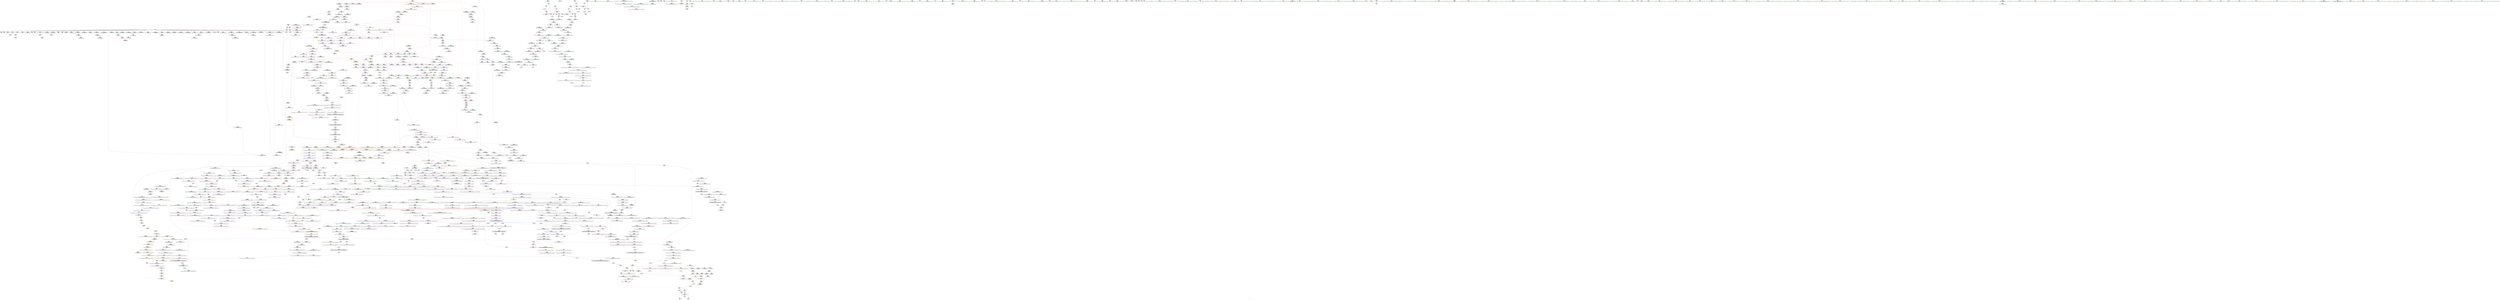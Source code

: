 digraph "SVFG" {
	label="SVFG";

	Node0x55a713536e10 [shape=record,color=grey,label="{NodeID: 0\nNullPtr|{|<s33>85}}"];
	Node0x55a713536e10 -> Node0x55a713872110[style=solid];
	Node0x55a713536e10 -> Node0x55a713872210[style=solid];
	Node0x55a713536e10 -> Node0x55a7138722e0[style=solid];
	Node0x55a713536e10 -> Node0x55a7138723b0[style=solid];
	Node0x55a713536e10 -> Node0x55a713872480[style=solid];
	Node0x55a713536e10 -> Node0x55a713872550[style=solid];
	Node0x55a713536e10 -> Node0x55a713872620[style=solid];
	Node0x55a713536e10 -> Node0x55a7138726f0[style=solid];
	Node0x55a713536e10 -> Node0x55a7138727c0[style=solid];
	Node0x55a713536e10 -> Node0x55a713872890[style=solid];
	Node0x55a713536e10 -> Node0x55a713872960[style=solid];
	Node0x55a713536e10 -> Node0x55a713872a30[style=solid];
	Node0x55a713536e10 -> Node0x55a713872b00[style=solid];
	Node0x55a713536e10 -> Node0x55a713872bd0[style=solid];
	Node0x55a713536e10 -> Node0x55a713872ca0[style=solid];
	Node0x55a713536e10 -> Node0x55a713872d70[style=solid];
	Node0x55a713536e10 -> Node0x55a713872e40[style=solid];
	Node0x55a713536e10 -> Node0x55a713872f10[style=solid];
	Node0x55a713536e10 -> Node0x55a713872fe0[style=solid];
	Node0x55a713536e10 -> Node0x55a7138730b0[style=solid];
	Node0x55a713536e10 -> Node0x55a713873180[style=solid];
	Node0x55a713536e10 -> Node0x55a713873250[style=solid];
	Node0x55a713536e10 -> Node0x55a713873320[style=solid];
	Node0x55a713536e10 -> Node0x55a7138733f0[style=solid];
	Node0x55a713536e10 -> Node0x55a7138734c0[style=solid];
	Node0x55a713536e10 -> Node0x55a71387b5a0[style=solid];
	Node0x55a713536e10 -> Node0x55a71389fc70[style=solid];
	Node0x55a713536e10 -> Node0x55a71389fd40[style=solid];
	Node0x55a713536e10 -> Node0x55a71389fe10[style=solid];
	Node0x55a713536e10 -> Node0x55a7131a34f0[style=solid];
	Node0x55a713536e10 -> Node0x55a713892040[style=solid];
	Node0x55a713536e10 -> Node0x55a713892940[style=solid];
	Node0x55a713536e10 -> Node0x55a713892ac0[style=solid];
	Node0x55a713536e10:s33 -> Node0x55a7139afd20[style=solid,color=red];
	Node0x55a7138761a0 [shape=record,color=red,label="{NodeID: 775\n1153\<--1150\nthis1\<--this.addr\n_ZNSt12_Vector_baseIiSaIiEE19_M_get_Tp_allocatorEv\n}"];
	Node0x55a7138761a0 -> Node0x55a713883a20[style=solid];
	Node0x55a71386ca20 [shape=record,color=black,label="{NodeID: 443\n1570\<--1544\n\<--agg.tmp11\n_ZSt4moveIN9__gnu_cxx17__normal_iteratorIPiSt6vectorIiSaIiEEEES6_ET0_T_S8_S7_\n}"];
	Node0x55a71386ca20 -> Node0x55a713885d10[style=solid];
	Node0x55a713948640 [shape=record,color=yellow,style=double,label="{NodeID: 2325\n28V_2 = CSCHI(MR_28V_1)\npts\{1113 \}\nCS[]|{<s0>90}}"];
	Node0x55a713948640:s0 -> Node0x55a7139484e0[style=dashed,color=blue];
	Node0x55a713860900 [shape=record,color=green,label="{NodeID: 111\n506\<--507\nretval\<--retval_field_insensitive\n_ZSt3minIiERKT_S2_S2_\n}"];
	Node0x55a713860900 -> Node0x55a713889930[style=solid];
	Node0x55a713860900 -> Node0x55a71387d990[style=solid];
	Node0x55a713860900 -> Node0x55a71387da60[style=solid];
	Node0x55a71387bd20 [shape=record,color=blue,label="{NodeID: 886\n92\<--203\nehselector.slot\<--\nmain\n}"];
	Node0x55a71387bd20 -> Node0x55a713887d90[style=dashed];
	Node0x55a713913200 [shape=record,color=black,label="{NodeID: 1661\nMR_8V_2 = PHI(MR_8V_5, MR_8V_1, )\npts\{15 \}\n}"];
	Node0x55a713913200 -> Node0x55a71387bdf0[style=dashed];
	Node0x55a7138826a0 [shape=record,color=purple,label="{NodeID: 554\n911\<--910\n_M_impl3\<--\n_ZNSt6vectorIiSaIiEE21_M_default_initializeEm\n}"];
	Node0x55a7139ae510 [shape=record,color=black,label="{NodeID: 2436\n1119 = PHI(1099, )\n0th arg _ZNK9__gnu_cxx13new_allocatorIiE8max_sizeEv }"];
	Node0x55a7139ae510 -> Node0x55a7138a0cb0[style=solid];
	Node0x55a713865190 [shape=record,color=green,label="{NodeID: 222\n1225\<--1226\n__value.addr\<--__value.addr_field_insensitive\n_ZSt10__fill_n_aIPimiEN9__gnu_cxx11__enable_ifIXsr11__is_scalarIT1_EE7__valueET_E6__typeES4_T0_RKS3_\n}"];
	Node0x55a713865190 -> Node0x55a713876b60[style=solid];
	Node0x55a713865190 -> Node0x55a7138a19b0[style=solid];
	Node0x55a7138a0ff0 [shape=record,color=blue,label="{NodeID: 997\n1150\<--1149\nthis.addr\<--this\n_ZNSt12_Vector_baseIiSaIiEE19_M_get_Tp_allocatorEv\n}"];
	Node0x55a7138a0ff0 -> Node0x55a7138761a0[style=dashed];
	Node0x55a713921bc0 [shape=record,color=yellow,style=double,label="{NodeID: 1772\n98V_1 = ENCHI(MR_98V_0)\npts\{1010000 1070000 1130000 6790000 6810000 14140000 14160000 16970000 \}\nFun[_ZN9__gnu_cxxmiIPiSt6vectorIiSaIiEEEENS_17__normal_iteratorIT_T0_E15difference_typeERKS8_SB_]}"];
	Node0x55a713921bc0 -> Node0x55a7138891e0[style=dashed];
	Node0x55a713921bc0 -> Node0x55a7138892b0[style=dashed];
	Node0x55a7138880d0 [shape=record,color=red,label="{NodeID: 665\n212\<--96\n\<--i16\nmain\n}"];
	Node0x55a7138880d0 -> Node0x55a713891ec0[style=solid];
	Node0x55a713873250 [shape=record,color=black,label="{NodeID: 333\n888\<--3\nlpad.val2\<--dummyVal\n_ZNSt12_Vector_baseIiSaIiEEC2EmRKS0_\n}"];
	Node0x55a71383a1b0 [shape=record,color=green,label="{NodeID: 1\n7\<--1\n__dso_handle\<--dummyObj\nGlob }"];
	Node0x55a71391c8e0 [shape=record,color=yellow,style=double,label="{NodeID: 1883\n28V_1 = ENCHI(MR_28V_0)\npts\{1113 \}\nFun[_ZNSt6vectorIiSaIiEE21_M_default_initializeEm]|{<s0>75}}"];
	Node0x55a71391c8e0:s0 -> Node0x55a71392ebc0[style=dashed,color=red];
	Node0x55a713876270 [shape=record,color=red,label="{NodeID: 776\n1170\<--1160\n\<--__first.addr\n_ZSt25__uninitialized_default_nIPimET_S1_T0_\n|{<s0>90}}"];
	Node0x55a713876270:s0 -> Node0x55a7139af8b0[style=solid,color=red];
	Node0x55a71386caf0 [shape=record,color=black,label="{NodeID: 444\n1524\<--1585\n_ZSt4moveIN9__gnu_cxx17__normal_iteratorIPiSt6vectorIiSaIiEEEES6_ET0_T_S8_S7__ret\<--\n_ZSt4moveIN9__gnu_cxx17__normal_iteratorIPiSt6vectorIiSaIiEEEES6_ET0_T_S8_S7_\n|{<s0>107}}"];
	Node0x55a71386caf0:s0 -> Node0x55a7139aa320[style=solid,color=blue];
	Node0x55a7139487a0 [shape=record,color=yellow,style=double,label="{NodeID: 2326\n28V_2 = CSCHI(MR_28V_1)\npts\{1113 \}\nCS[]|{<s0>91}}"];
	Node0x55a7139487a0:s0 -> Node0x55a713948640[style=dashed,color=blue];
	Node0x55a7138609d0 [shape=record,color=green,label="{NodeID: 112\n508\<--509\n__a.addr\<--__a.addr_field_insensitive\n_ZSt3minIiERKT_S2_S2_\n}"];
	Node0x55a7138609d0 -> Node0x55a713889a00[style=solid];
	Node0x55a7138609d0 -> Node0x55a713889ad0[style=solid];
	Node0x55a7138609d0 -> Node0x55a71387d7f0[style=solid];
	Node0x55a71387bdf0 [shape=record,color=blue,label="{NodeID: 887\n14\<--12\nans\<--\nmain\n}"];
	Node0x55a71387bdf0 -> Node0x55a7138874a0[style=dashed];
	Node0x55a71387bdf0 -> Node0x55a713887570[style=dashed];
	Node0x55a71387bdf0 -> Node0x55a71387c470[style=dashed];
	Node0x55a71387bdf0 -> Node0x55a713913200[style=dashed];
	Node0x55a713913700 [shape=record,color=black,label="{NodeID: 1662\nMR_14V_3 = PHI(MR_14V_4, MR_14V_2, )\npts\{85 \}\n}"];
	Node0x55a713913700 -> Node0x55a713887a50[style=dashed];
	Node0x55a713913700 -> Node0x55a713887b20[style=dashed];
	Node0x55a713913700 -> Node0x55a713887bf0[style=dashed];
	Node0x55a713913700 -> Node0x55a71387c880[style=dashed];
	Node0x55a713882770 [shape=record,color=purple,label="{NodeID: 555\n912\<--910\n_M_finish\<--\n_ZNSt6vectorIiSaIiEE21_M_default_initializeEm\n}"];
	Node0x55a713882770 -> Node0x55a71389f790[style=solid];
	Node0x55a7139ae620 [shape=record,color=black,label="{NodeID: 2437\n956 = PHI(866, )\n0th arg _ZNSt12_Vector_baseIiSaIiEE12_Vector_implC2ERKS0_ }"];
	Node0x55a7139ae620 -> Node0x55a71389fad0[style=solid];
	Node0x55a713865260 [shape=record,color=green,label="{NodeID: 223\n1227\<--1228\n__tmp\<--__tmp_field_insensitive\n_ZSt10__fill_n_aIPimiEN9__gnu_cxx11__enable_ifIXsr11__is_scalarIT1_EE7__valueET_E6__typeES4_T0_RKS3_\n}"];
	Node0x55a713865260 -> Node0x55a713876c30[style=solid];
	Node0x55a713865260 -> Node0x55a7138a1a80[style=solid];
	Node0x55a7138a10c0 [shape=record,color=blue,label="{NodeID: 998\n1160\<--1158\n__first.addr\<--__first\n_ZSt25__uninitialized_default_nIPimET_S1_T0_\n}"];
	Node0x55a7138a10c0 -> Node0x55a713876270[style=dashed];
	Node0x55a713921df0 [shape=record,color=yellow,style=double,label="{NodeID: 1773\n28V_1 = ENCHI(MR_28V_0)\npts\{1113 \}\nFun[_ZSt13__copy_move_aILb1EPiS0_ET1_T0_S2_S1_]|{<s0>129|<s1>129|<s2>129}}"];
	Node0x55a713921df0:s0 -> Node0x55a71387aed0[style=dashed,color=red];
	Node0x55a713921df0:s1 -> Node0x55a7138a51c0[style=dashed,color=red];
	Node0x55a713921df0:s2 -> Node0x55a71391a500[style=dashed,color=red];
	Node0x55a7138881a0 [shape=record,color=red,label="{NodeID: 666\n279\<--96\n\<--i16\nmain\n}"];
	Node0x55a7138881a0 -> Node0x55a713890b40[style=solid];
	Node0x55a713873320 [shape=record,color=black,label="{NodeID: 334\n944\<--3\n\<--dummyVal\n_ZNSt12_Vector_baseIiSaIiEED2Ev\n}"];
	Node0x55a71383a240 [shape=record,color=green,label="{NodeID: 2\n9\<--1\n\<--dummyObj\nCan only get source location for instruction, argument, global var or function.}"];
	Node0x55a71391c9c0 [shape=record,color=yellow,style=double,label="{NodeID: 1884\n30V_1 = ENCHI(MR_30V_0)\npts\{870000 \}\nFun[_ZNSt6vectorIiSaIiEE21_M_default_initializeEm]}"];
	Node0x55a71391c9c0 -> Node0x55a71388c370[style=dashed];
	Node0x55a713876340 [shape=record,color=red,label="{NodeID: 777\n1171\<--1162\n\<--__n.addr\n_ZSt25__uninitialized_default_nIPimET_S1_T0_\n|{<s0>90}}"];
	Node0x55a713876340:s0 -> Node0x55a7139af9c0[style=solid,color=red];
	Node0x55a71386cbc0 [shape=record,color=black,label="{NodeID: 445\n1597\<--1596\n\<--\n_ZNSt16allocator_traitsISaIiEE7destroyIiEEvRS0_PT_\n|{<s0>119}}"];
	Node0x55a71386cbc0:s0 -> Node0x55a7139ac150[style=solid,color=red];
	Node0x55a713860aa0 [shape=record,color=green,label="{NodeID: 113\n510\<--511\n__b.addr\<--__b.addr_field_insensitive\n_ZSt3minIiERKT_S2_S2_\n}"];
	Node0x55a713860aa0 -> Node0x55a713889ba0[style=solid];
	Node0x55a713860aa0 -> Node0x55a713889c70[style=solid];
	Node0x55a713860aa0 -> Node0x55a71387d8c0[style=solid];
	Node0x55a71387bec0 [shape=record,color=blue,label="{NodeID: 888\n96\<--12\ni16\<--\nmain\n}"];
	Node0x55a71387bec0 -> Node0x55a7138880d0[style=dashed];
	Node0x55a71387bec0 -> Node0x55a7138881a0[style=dashed];
	Node0x55a71387bec0 -> Node0x55a71387c7b0[style=dashed];
	Node0x55a71387bec0 -> Node0x55a713914100[style=dashed];
	Node0x55a713913c00 [shape=record,color=black,label="{NodeID: 1663\nMR_20V_2 = PHI(MR_20V_4, MR_20V_1, )\npts\{95 \}\n}"];
	Node0x55a713913c00 -> Node0x55a71387b910[style=dashed];
	Node0x55a713882840 [shape=record,color=purple,label="{NodeID: 556\n925\<--924\n_M_impl\<--this1\n_ZNSt12_Vector_baseIiSaIiEED2Ev\n}"];
	Node0x55a7139ae730 [shape=record,color=black,label="{NodeID: 2438\n957 = PHI(867, )\n1st arg _ZNSt12_Vector_baseIiSaIiEE12_Vector_implC2ERKS0_ }"];
	Node0x55a7139ae730 -> Node0x55a71389fba0[style=solid];
	Node0x55a713865330 [shape=record,color=green,label="{NodeID: 224\n1229\<--1230\n__niter\<--__niter_field_insensitive\n_ZSt10__fill_n_aIPimiEN9__gnu_cxx11__enable_ifIXsr11__is_scalarIT1_EE7__valueET_E6__typeES4_T0_RKS3_\n}"];
	Node0x55a713865330 -> Node0x55a713876d00[style=solid];
	Node0x55a713865330 -> Node0x55a713876dd0[style=solid];
	Node0x55a713865330 -> Node0x55a7138a1b50[style=solid];
	Node0x55a713865330 -> Node0x55a7138a1cf0[style=solid];
	Node0x55a7138a1190 [shape=record,color=blue,label="{NodeID: 999\n1162\<--1159\n__n.addr\<--__n\n_ZSt25__uninitialized_default_nIPimET_S1_T0_\n}"];
	Node0x55a7138a1190 -> Node0x55a713876340[style=dashed];
	Node0x55a713888270 [shape=record,color=red,label="{NodeID: 667\n248\<--98\n\<--pos\nmain\n}"];
	Node0x55a713888270 -> Node0x55a713891740[style=solid];
	Node0x55a7138733f0 [shape=record,color=black,label="{NodeID: 335\n945\<--3\n\<--dummyVal\n_ZNSt12_Vector_baseIiSaIiEED2Ev\n}"];
	Node0x55a7138733f0 -> Node0x55a71389f930[style=solid];
	Node0x55a71383a4f0 [shape=record,color=green,label="{NodeID: 3\n12\<--1\n\<--dummyObj\nCan only get source location for instruction, argument, global var or function.}"];
	Node0x55a713876410 [shape=record,color=red,label="{NodeID: 778\n1187\<--1179\n\<--__first.addr\n_ZNSt27__uninitialized_default_n_1ILb1EE18__uninit_default_nIPimEET_S3_T0_\n|{<s0>91}}"];
	Node0x55a713876410:s0 -> Node0x55a7139b11a0[style=solid,color=red];
	Node0x55a71386cc90 [shape=record,color=black,label="{NodeID: 446\n1630\<--1609\n\<--__first\n_ZSt14__copy_move_a2ILb1EN9__gnu_cxx17__normal_iteratorIPiSt6vectorIiSaIiEEEES6_ET1_T0_S8_S7_\n}"];
	Node0x55a71386cc90 -> Node0x55a713886530[style=solid];
	Node0x55a713948a60 [shape=record,color=yellow,style=double,label="{NodeID: 2328\n28V_2 = CSCHI(MR_28V_1)\npts\{1113 \}\nCS[]|{<s0>107}}"];
	Node0x55a713948a60:s0 -> Node0x55a713918c00[style=dashed,color=blue];
	Node0x55a713860b70 [shape=record,color=green,label="{NodeID: 114\n530\<--531\nthis.addr\<--this.addr_field_insensitive\n_ZNKSt6vectorIiSaIiEE4sizeEv\n}"];
	Node0x55a713860b70 -> Node0x55a713889ee0[style=solid];
	Node0x55a713860b70 -> Node0x55a71387db30[style=solid];
	Node0x55a71387bf90 [shape=record,color=blue,label="{NodeID: 889\n219\<--216\ncoerce.dive\<--call21\nmain\n}"];
	Node0x55a71387bf90 -> Node0x55a713888410[style=dashed];
	Node0x55a71387bf90 -> Node0x55a71387bf90[style=dashed];
	Node0x55a71387bf90 -> Node0x55a713916900[style=dashed];
	Node0x55a713914100 [shape=record,color=black,label="{NodeID: 1664\nMR_22V_2 = PHI(MR_22V_5, MR_22V_1, )\npts\{97 \}\n}"];
	Node0x55a713914100 -> Node0x55a71387bec0[style=dashed];
	Node0x55a713882910 [shape=record,color=purple,label="{NodeID: 557\n926\<--924\n_M_start\<--this1\n_ZNSt12_Vector_baseIiSaIiEED2Ev\n}"];
	Node0x55a713882910 -> Node0x55a71388c5e0[style=solid];
	Node0x55a7139ae840 [shape=record,color=black,label="{NodeID: 2439\n794 = PHI(682, )\n0th arg _ZNK9__gnu_cxx5__ops15_Iter_less_iterclINS_17__normal_iteratorIPiSt6vectorIiSaIiEEEES8_EEbT_T0_ }"];
	Node0x55a7139ae840 -> Node0x55a71389edd0[style=solid];
	Node0x55a713865400 [shape=record,color=green,label="{NodeID: 225\n1259\<--1260\n__it.addr\<--__it.addr_field_insensitive\n_ZSt12__niter_baseIPiET_S1_\n}"];
	Node0x55a713865400 -> Node0x55a713876f70[style=solid];
	Node0x55a713865400 -> Node0x55a7138a1e90[style=solid];
	Node0x55a7138a1260 [shape=record,color=blue,label="{NodeID: 1000\n1164\<--1169\n__assignable\<--\n_ZSt25__uninitialized_default_nIPimET_S1_T0_\n}"];
	Node0x55a713888340 [shape=record,color=red,label="{NodeID: 668\n261\<--98\n\<--pos\nmain\n}"];
	Node0x55a713888340 -> Node0x55a713873d10[style=solid];
	Node0x55a7138734c0 [shape=record,color=black,label="{NodeID: 336\n947\<--3\n\<--dummyVal\n_ZNSt12_Vector_baseIiSaIiEED2Ev\n}"];
	Node0x55a7138734c0 -> Node0x55a71389fa00[style=solid];
	Node0x55a71383a5b0 [shape=record,color=green,label="{NodeID: 4\n18\<--1\n.str\<--dummyObj\nGlob }"];
	Node0x55a7138764e0 [shape=record,color=red,label="{NodeID: 779\n1188\<--1181\n\<--__n.addr\n_ZNSt27__uninitialized_default_n_1ILb1EE18__uninit_default_nIPimEET_S3_T0_\n|{<s0>91}}"];
	Node0x55a7138764e0:s0 -> Node0x55a7139b12e0[style=solid,color=red];
	Node0x55a71386cd60 [shape=record,color=black,label="{NodeID: 447\n1638\<--1611\n\<--__last\n_ZSt14__copy_move_a2ILb1EN9__gnu_cxx17__normal_iteratorIPiSt6vectorIiSaIiEEEES6_ET1_T0_S8_S7_\n}"];
	Node0x55a71386cd60 -> Node0x55a7138866d0[style=solid];
	Node0x55a713948bc0 [shape=record,color=yellow,style=double,label="{NodeID: 2329\n28V_2 = CSCHI(MR_28V_1)\npts\{1113 \}\nCS[]|{<s0>118}}"];
	Node0x55a713948bc0:s0 -> Node0x55a713948a60[style=dashed,color=blue];
	Node0x55a7138657e0 [shape=record,color=green,label="{NodeID: 115\n550\<--551\nretval\<--retval_field_insensitive\n_ZNSt6vectorIiSaIiEE5eraseEN9__gnu_cxx17__normal_iteratorIPKiS1_EE\n}"];
	Node0x55a7138657e0 -> Node0x55a713880620[style=solid];
	Node0x55a7138657e0 -> Node0x55a7138806f0[style=solid];
	Node0x55a71387c060 [shape=record,color=blue,label="{NodeID: 890\n224\<--221\ncoerce.dive24\<--call23\nmain\n}"];
	Node0x55a71387c060 -> Node0x55a7138884e0[style=dashed];
	Node0x55a71387c060 -> Node0x55a71387c060[style=dashed];
	Node0x55a71387c060 -> Node0x55a713916e00[style=dashed];
	Node0x55a713914600 [shape=record,color=black,label="{NodeID: 1665\nMR_24V_2 = PHI(MR_24V_4, MR_24V_1, )\npts\{99 \}\n}"];
	Node0x55a713914600 -> Node0x55a71387c2d0[style=dashed];
	Node0x55a713914600 -> Node0x55a713914600[style=dashed];
	Node0x55a7138829e0 [shape=record,color=purple,label="{NodeID: 558\n928\<--924\n_M_impl2\<--this1\n_ZNSt12_Vector_baseIiSaIiEED2Ev\n}"];
	Node0x55a7139ae950 [shape=record,color=black,label="{NodeID: 2440\n795 = PHI(720, )\n1st arg _ZNK9__gnu_cxx5__ops15_Iter_less_iterclINS_17__normal_iteratorIPiSt6vectorIiSaIiEEEES8_EEbT_T0_ }"];
	Node0x55a7139ae950 -> Node0x55a71389ec30[style=solid];
	Node0x55a7138654d0 [shape=record,color=green,label="{NodeID: 226\n1268\<--1269\nthis.addr\<--this.addr_field_insensitive\n_ZNSt12_Vector_baseIiSaIiEE13_M_deallocateEPim\n}"];
	Node0x55a7138654d0 -> Node0x55a713877040[style=solid];
	Node0x55a7138654d0 -> Node0x55a7138a1f60[style=solid];
	Node0x55a7138a1330 [shape=record,color=blue,label="{NodeID: 1001\n1179\<--1177\n__first.addr\<--__first\n_ZNSt27__uninitialized_default_n_1ILb1EE18__uninit_default_nIPimEET_S3_T0_\n}"];
	Node0x55a7138a1330 -> Node0x55a713876410[style=dashed];
	Node0x55a713888410 [shape=record,color=red,label="{NodeID: 669\n227\<--226\n\<--coerce.dive25\nmain\n|{<s0>19}}"];
	Node0x55a713888410:s0 -> Node0x55a7139aeb70[style=solid,color=red];
	Node0x55a713873590 [shape=record,color=black,label="{NodeID: 337\n81\<--12\nmain_ret\<--\nmain\n}"];
	Node0x55a71383a670 [shape=record,color=green,label="{NodeID: 5\n20\<--1\n.str.2\<--dummyObj\nGlob }"];
	Node0x55a7138765b0 [shape=record,color=red,label="{NodeID: 780\n1207\<--1198\n\<--__first.addr\n_ZSt6fill_nIPimiET_S1_T0_RKT1_\n|{<s0>92}}"];
	Node0x55a7138765b0:s0 -> Node0x55a7139b3e20[style=solid,color=red];
	Node0x55a71386ce30 [shape=record,color=black,label="{NodeID: 448\n1644\<--1613\n\<--__result\n_ZSt14__copy_move_a2ILb1EN9__gnu_cxx17__normal_iteratorIPiSt6vectorIiSaIiEEEES6_ET1_T0_S8_S7_\n}"];
	Node0x55a71386ce30 -> Node0x55a713886870[style=solid];
	Node0x55a713948d20 [shape=record,color=yellow,style=double,label="{NodeID: 2330\n436V_2 = CSCHI(MR_436V_1)\npts\{16080000 \}\nCS[]}"];
	Node0x55a713948d20 -> Node0x55a713879190[style=dashed];
	Node0x55a7138658b0 [shape=record,color=green,label="{NodeID: 116\n552\<--553\n__position\<--__position_field_insensitive\n_ZNSt6vectorIiSaIiEE5eraseEN9__gnu_cxx17__normal_iteratorIPKiS1_EE\n|{|<s1>45}}"];
	Node0x55a7138658b0 -> Node0x55a7138807c0[style=solid];
	Node0x55a7138658b0:s1 -> Node0x55a7139b1840[style=solid,color=red];
	Node0x55a71387c130 [shape=record,color=blue,label="{NodeID: 891\n233\<--230\ncoerce.dive29\<--call28\nmain\n|{|<s2>21}}"];
	Node0x55a71387c130 -> Node0x55a71387c130[style=dashed];
	Node0x55a71387c130 -> Node0x55a713916400[style=dashed];
	Node0x55a71387c130:s2 -> Node0x55a713921bc0[style=dashed,color=red];
	Node0x55a713914b00 [shape=record,color=black,label="{NodeID: 1666\nMR_26V_2 = PHI(MR_26V_4, MR_26V_1, )\npts\{109 \}\n}"];
	Node0x55a713914b00 -> Node0x55a71387c3a0[style=dashed];
	Node0x55a713914b00 -> Node0x55a713914b00[style=dashed];
	Node0x55a713882ab0 [shape=record,color=purple,label="{NodeID: 559\n929\<--924\n_M_end_of_storage\<--this1\n_ZNSt12_Vector_baseIiSaIiEED2Ev\n}"];
	Node0x55a713882ab0 -> Node0x55a71388c6b0[style=solid];
	Node0x55a7139aea60 [shape=record,color=black,label="{NodeID: 2441\n796 = PHI(722, )\n2nd arg _ZNK9__gnu_cxx5__ops15_Iter_less_iterclINS_17__normal_iteratorIPiSt6vectorIiSaIiEEEES8_EEbT_T0_ }"];
	Node0x55a7139aea60 -> Node0x55a71389ed00[style=solid];
	Node0x55a7138655a0 [shape=record,color=green,label="{NodeID: 227\n1270\<--1271\n__p.addr\<--__p.addr_field_insensitive\n_ZNSt12_Vector_baseIiSaIiEE13_M_deallocateEPim\n}"];
	Node0x55a7138655a0 -> Node0x55a713877110[style=solid];
	Node0x55a7138655a0 -> Node0x55a7138771e0[style=solid];
	Node0x55a7138655a0 -> Node0x55a7138a2030[style=solid];
	Node0x55a7138a1400 [shape=record,color=blue,label="{NodeID: 1002\n1181\<--1178\n__n.addr\<--__n\n_ZNSt27__uninitialized_default_n_1ILb1EE18__uninit_default_nIPimEET_S3_T0_\n}"];
	Node0x55a7138a1400 -> Node0x55a7138764e0[style=dashed];
	Node0x55a7138884e0 [shape=record,color=red,label="{NodeID: 670\n229\<--228\n\<--coerce.dive26\nmain\n|{<s0>19}}"];
	Node0x55a7138884e0:s0 -> Node0x55a7139aec80[style=solid,color=red];
	Node0x55a713873660 [shape=record,color=black,label="{NodeID: 338\n53\<--54\n\<--_ZNSt8ios_base4InitD1Ev\nCan only get source location for instruction, argument, global var or function.}"];
	Node0x55a71383aad0 [shape=record,color=green,label="{NodeID: 6\n22\<--1\nstdin\<--dummyObj\nGlob }"];
	Node0x55a713876680 [shape=record,color=red,label="{NodeID: 781\n1211\<--1200\n\<--__n.addr\n_ZSt6fill_nIPimiET_S1_T0_RKT1_\n|{<s0>93}}"];
	Node0x55a713876680:s0 -> Node0x55a7139b2420[style=solid,color=red];
	Node0x55a71386cf00 [shape=record,color=black,label="{NodeID: 449\n1629\<--1617\n\<--agg.tmp\n_ZSt14__copy_move_a2ILb1EN9__gnu_cxx17__normal_iteratorIPiSt6vectorIiSaIiEEEES6_ET1_T0_S8_S7_\n}"];
	Node0x55a71386cf00 -> Node0x55a713886460[style=solid];
	Node0x55a7139942e0 [shape=record,color=black,label="{NodeID: 2331\n1380 = PHI(1373, )\n0th arg _ZNSt12_Destroy_auxILb1EE9__destroyIPiEEvT_S3_ }"];
	Node0x55a7139942e0 -> Node0x55a7138a2ac0[style=solid];
	Node0x55a713865980 [shape=record,color=green,label="{NodeID: 117\n554\<--555\nthis.addr\<--this.addr_field_insensitive\n_ZNSt6vectorIiSaIiEE5eraseEN9__gnu_cxx17__normal_iteratorIPKiS1_EE\n}"];
	Node0x55a713865980 -> Node0x55a71388a150[style=solid];
	Node0x55a713865980 -> Node0x55a71389d570[style=solid];
	Node0x55a71387c200 [shape=record,color=blue,label="{NodeID: 892\n236\<--235\ncoerce.dive32\<--call31\nmain\n|{|<s2>21}}"];
	Node0x55a71387c200 -> Node0x55a71387c200[style=dashed];
	Node0x55a71387c200 -> Node0x55a713917300[style=dashed];
	Node0x55a71387c200:s2 -> Node0x55a713921bc0[style=dashed,color=red];
	Node0x55a713915000 [shape=record,color=black,label="{NodeID: 1667\nMR_28V_2 = PHI(MR_28V_5, MR_28V_1, )\npts\{1113 \}\n|{<s0>11}}"];
	Node0x55a713915000:s0 -> Node0x55a71392e2a0[style=dashed,color=red];
	Node0x55a713882b80 [shape=record,color=purple,label="{NodeID: 560\n931\<--924\n_M_impl3\<--this1\n_ZNSt12_Vector_baseIiSaIiEED2Ev\n}"];
	Node0x55a7139aeb70 [shape=record,color=black,label="{NodeID: 2442\n426 = PHI(227, )\n0th arg _ZSt11min_elementIN9__gnu_cxx17__normal_iteratorIPiSt6vectorIiSaIiEEEEET_S7_S7_ }"];
	Node0x55a7139aeb70 -> Node0x55a71387d240[style=solid];
	Node0x55a713865670 [shape=record,color=green,label="{NodeID: 228\n1272\<--1273\n__n.addr\<--__n.addr_field_insensitive\n_ZNSt12_Vector_baseIiSaIiEE13_M_deallocateEPim\n}"];
	Node0x55a713865670 -> Node0x55a7138772b0[style=solid];
	Node0x55a713865670 -> Node0x55a7138a2100[style=solid];
	Node0x55a7138a14d0 [shape=record,color=blue,label="{NodeID: 1003\n1183\<--12\nref.tmp\<--\n_ZNSt27__uninitialized_default_n_1ILb1EE18__uninit_default_nIPimEET_S3_T0_\n|{<s0>91}}"];
	Node0x55a7138a14d0:s0 -> Node0x55a7139286e0[style=dashed,color=red];
	Node0x55a7138885b0 [shape=record,color=red,label="{NodeID: 671\n254\<--251\n\<--call40\nmain\n}"];
	Node0x55a7138885b0 -> Node0x55a7138915c0[style=solid];
	Node0x55a713873760 [shape=record,color=black,label="{NodeID: 339\n74\<--70\nconv\<--call\n__cxx_global_var_init.1\n}"];
	Node0x55a713873760 -> Node0x55a71387b6a0[style=solid];
	Node0x55a71383ab90 [shape=record,color=green,label="{NodeID: 7\n23\<--1\n.str.3\<--dummyObj\nGlob }"];
	Node0x55a713876750 [shape=record,color=red,label="{NodeID: 782\n1212\<--1202\n\<--__value.addr\n_ZSt6fill_nIPimiET_S1_T0_RKT1_\n|{<s0>93}}"];
	Node0x55a713876750:s0 -> Node0x55a7139b2530[style=solid,color=red];
	Node0x55a71386cfd0 [shape=record,color=black,label="{NodeID: 450\n1637\<--1619\n\<--agg.tmp4\n_ZSt14__copy_move_a2ILb1EN9__gnu_cxx17__normal_iteratorIPiSt6vectorIiSaIiEEEES6_ET1_T0_S8_S7_\n}"];
	Node0x55a71386cfd0 -> Node0x55a713886600[style=solid];
	Node0x55a713994c50 [shape=record,color=black,label="{NodeID: 2332\n1381 = PHI(1374, )\n1st arg _ZNSt12_Destroy_auxILb1EE9__destroyIPiEEvT_S3_ }"];
	Node0x55a713994c50 -> Node0x55a7138a2b90[style=solid];
	Node0x55a713865a50 [shape=record,color=green,label="{NodeID: 118\n556\<--557\nagg.tmp\<--agg.tmp_field_insensitive\n_ZNSt6vectorIiSaIiEE5eraseEN9__gnu_cxx17__normal_iteratorIPKiS1_EE\n}"];
	Node0x55a713865a50 -> Node0x55a713880890[style=solid];
	Node0x55a713865a50 -> Node0x55a713880960[style=solid];
	Node0x55a71387c2d0 [shape=record,color=blue,label="{NodeID: 893\n98\<--241\npos\<--conv34\nmain\n|{|<s5>23}}"];
	Node0x55a71387c2d0 -> Node0x55a713888270[style=dashed];
	Node0x55a71387c2d0 -> Node0x55a713888340[style=dashed];
	Node0x55a71387c2d0 -> Node0x55a7138885b0[style=dashed];
	Node0x55a71387c2d0 -> Node0x55a71387c2d0[style=dashed];
	Node0x55a71387c2d0 -> Node0x55a713914600[style=dashed];
	Node0x55a71387c2d0:s5 -> Node0x55a71392c590[style=dashed,color=red];
	Node0x55a713915500 [shape=record,color=black,label="{NodeID: 1668\nMR_30V_2 = PHI(MR_30V_3, MR_30V_1, )\npts\{870000 \}\n|{<s0>11}}"];
	Node0x55a713915500:s0 -> Node0x55a71392e540[style=dashed,color=red];
	Node0x55a713882c50 [shape=record,color=purple,label="{NodeID: 561\n932\<--924\n_M_start4\<--this1\n_ZNSt12_Vector_baseIiSaIiEED2Ev\n}"];
	Node0x55a713882c50 -> Node0x55a71388c780[style=solid];
	Node0x55a7139aec80 [shape=record,color=black,label="{NodeID: 2443\n427 = PHI(229, )\n1st arg _ZSt11min_elementIN9__gnu_cxx17__normal_iteratorIPiSt6vectorIiSaIiEEEEET_S7_S7_ }"];
	Node0x55a7139aec80 -> Node0x55a71387d310[style=solid];
	Node0x55a71386da50 [shape=record,color=green,label="{NodeID: 229\n1286\<--1287\n_ZNSt16allocator_traitsISaIiEE10deallocateERS0_Pim\<--_ZNSt16allocator_traitsISaIiEE10deallocateERS0_Pim_field_insensitive\n}"];
	Node0x55a7138a15a0 [shape=record,color=blue,label="{NodeID: 1004\n1198\<--1195\n__first.addr\<--__first\n_ZSt6fill_nIPimiET_S1_T0_RKT1_\n}"];
	Node0x55a7138a15a0 -> Node0x55a7138765b0[style=dashed];
	Node0x55a713888680 [shape=record,color=red,label="{NodeID: 672\n272\<--271\n\<--coerce.dive49\nmain\n|{<s0>27}}"];
	Node0x55a713888680:s0 -> Node0x55a7139b0b10[style=solid,color=red];
	Node0x55a713873830 [shape=record,color=black,label="{NodeID: 340\n122\<--119\ncall\<--\nmain\n}"];
	Node0x55a713873830 -> Node0x55a713892940[style=solid];
	Node0x55a71383ac50 [shape=record,color=green,label="{NodeID: 8\n25\<--1\n.str.4\<--dummyObj\nGlob }"];
	Node0x55a713876820 [shape=record,color=red,label="{NodeID: 783\n1244\<--1221\n\<--__first.addr\n_ZSt10__fill_n_aIPimiEN9__gnu_cxx11__enable_ifIXsr11__is_scalarIT1_EE7__valueET_E6__typeES4_T0_RKS3_\n}"];
	Node0x55a713876820 -> Node0x55a7138a1c20[style=solid];
	Node0x55a71386d0a0 [shape=record,color=black,label="{NodeID: 451\n1643\<--1621\n\<--agg.tmp7\n_ZSt14__copy_move_a2ILb1EN9__gnu_cxx17__normal_iteratorIPiSt6vectorIiSaIiEEEES6_ET1_T0_S8_S7_\n}"];
	Node0x55a71386d0a0 -> Node0x55a7138867a0[style=solid];
	Node0x55a7139a2310 [shape=record,color=black,label="{NodeID: 2333\n674 = PHI(460, )\n0th arg _ZSt13__min_elementIN9__gnu_cxx17__normal_iteratorIPiSt6vectorIiSaIiEEEENS0_5__ops15_Iter_less_iterEET_S9_S9_T0_ }"];
	Node0x55a7139a2310 -> Node0x55a71389e0d0[style=solid];
	Node0x55a713865b20 [shape=record,color=green,label="{NodeID: 119\n558\<--559\nref.tmp\<--ref.tmp_field_insensitive\n_ZNSt6vectorIiSaIiEE5eraseEN9__gnu_cxx17__normal_iteratorIPKiS1_EE\n|{|<s1>46}}"];
	Node0x55a713865b20 -> Node0x55a713880a30[style=solid];
	Node0x55a713865b20:s1 -> Node0x55a7139b1d90[style=solid,color=red];
	Node0x55a71387c3a0 [shape=record,color=blue,label="{NodeID: 894\n108\<--249\nref.tmp35\<--sub38\nmain\n|{|<s3>23}}"];
	Node0x55a71387c3a0 -> Node0x55a7138885b0[style=dashed];
	Node0x55a71387c3a0 -> Node0x55a71387c3a0[style=dashed];
	Node0x55a71387c3a0 -> Node0x55a713914b00[style=dashed];
	Node0x55a71387c3a0:s3 -> Node0x55a71392c670[style=dashed,color=red];
	Node0x55a713915a00 [shape=record,color=black,label="{NodeID: 1669\nMR_32V_2 = PHI(MR_32V_5, MR_32V_1, )\npts\{870001 \}\n|{<s0>11}}"];
	Node0x55a713915a00:s0 -> Node0x55a71392e620[style=dashed,color=red];
	Node0x55a713882d20 [shape=record,color=purple,label="{NodeID: 562\n941\<--924\n_M_impl5\<--this1\n_ZNSt12_Vector_baseIiSaIiEED2Ev\n|{<s0>77}}"];
	Node0x55a713882d20:s0 -> Node0x55a7139ab9b0[style=solid,color=red];
	Node0x55a7139aed90 [shape=record,color=black,label="{NodeID: 2444\n1047 = PHI(986, )\n0th arg _ZNSt12_Vector_baseIiSaIiEE11_M_allocateEm }"];
	Node0x55a7139aed90 -> Node0x55a7138a0700[style=solid];
	Node0x55a71386db10 [shape=record,color=green,label="{NodeID: 230\n1293\<--1294\n__cxa_begin_catch\<--__cxa_begin_catch_field_insensitive\n}"];
	Node0x55a7138a1670 [shape=record,color=blue,label="{NodeID: 1005\n1200\<--1196\n__n.addr\<--__n\n_ZSt6fill_nIPimiET_S1_T0_RKT1_\n}"];
	Node0x55a7138a1670 -> Node0x55a713876680[style=dashed];
	Node0x55a713888750 [shape=record,color=red,label="{NodeID: 673\n320\<--317\nthis1\<--this.addr\n_ZNSaIiEC2Ev\n}"];
	Node0x55a713888750 -> Node0x55a713873de0[style=solid];
	Node0x55a713873900 [shape=record,color=black,label="{NodeID: 341\n140\<--137\ncall1\<--\nmain\n}"];
	Node0x55a713873900 -> Node0x55a713892ac0[style=solid];
	Node0x55a71383ad10 [shape=record,color=green,label="{NodeID: 9\n27\<--1\n__PRETTY_FUNCTION__.main\<--dummyObj\nGlob }"];
	Node0x55a7138768f0 [shape=record,color=red,label="{NodeID: 784\n1251\<--1221\n\<--__first.addr\n_ZSt10__fill_n_aIPimiEN9__gnu_cxx11__enable_ifIXsr11__is_scalarIT1_EE7__valueET_E6__typeES4_T0_RKS3_\n}"];
	Node0x55a7138768f0 -> Node0x55a713883af0[style=solid];
	Node0x55a71386d170 [shape=record,color=black,label="{NodeID: 452\n1603\<--1655\n_ZSt14__copy_move_a2ILb1EN9__gnu_cxx17__normal_iteratorIPiSt6vectorIiSaIiEEEES6_ET1_T0_S8_S7__ret\<--\n_ZSt14__copy_move_a2ILb1EN9__gnu_cxx17__normal_iteratorIPiSt6vectorIiSaIiEEEES6_ET1_T0_S8_S7_\n|{<s0>118}}"];
	Node0x55a71386d170:s0 -> Node0x55a7139aa6e0[style=solid,color=blue];
	Node0x55a7139a5b70 [shape=record,color=black,label="{NodeID: 2334\n287 = PHI()\n}"];
	Node0x55a713865bf0 [shape=record,color=green,label="{NodeID: 120\n560\<--561\nref.tmp3\<--ref.tmp3_field_insensitive\n_ZNSt6vectorIiSaIiEE5eraseEN9__gnu_cxx17__normal_iteratorIPKiS1_EE\n|{|<s1>45}}"];
	Node0x55a713865bf0 -> Node0x55a713880b00[style=solid];
	Node0x55a713865bf0:s1 -> Node0x55a7139b1950[style=solid,color=red];
	Node0x55a71387c470 [shape=record,color=blue,label="{NodeID: 895\n14\<--256\nans\<--add\nmain\n}"];
	Node0x55a71387c470 -> Node0x55a7138874a0[style=dashed];
	Node0x55a71387c470 -> Node0x55a713887570[style=dashed];
	Node0x55a71387c470 -> Node0x55a71387c470[style=dashed];
	Node0x55a71387c470 -> Node0x55a713913200[style=dashed];
	Node0x55a713915f00 [shape=record,color=black,label="{NodeID: 1670\nMR_34V_2 = PHI(MR_34V_3, MR_34V_1, )\npts\{870002 \}\n|{<s0>11}}"];
	Node0x55a713915f00:s0 -> Node0x55a71392e700[style=dashed,color=red];
	Node0x55a713882df0 [shape=record,color=purple,label="{NodeID: 563\n949\<--924\n_M_impl6\<--this1\n_ZNSt12_Vector_baseIiSaIiEED2Ev\n|{<s0>78}}"];
	Node0x55a713882df0:s0 -> Node0x55a7139ab9b0[style=solid,color=red];
	Node0x55a7139aeea0 [shape=record,color=black,label="{NodeID: 2445\n504 = PHI(98, )\n0th arg _ZSt3minIiERKT_S2_S2_ }"];
	Node0x55a7139aeea0 -> Node0x55a71387d7f0[style=solid];
	Node0x55a71386dc10 [shape=record,color=green,label="{NodeID: 231\n1296\<--1297\n_ZSt9terminatev\<--_ZSt9terminatev_field_insensitive\n}"];
	Node0x55a7138a1740 [shape=record,color=blue,label="{NodeID: 1006\n1202\<--1197\n__value.addr\<--__value\n_ZSt6fill_nIPimiET_S1_T0_RKT1_\n}"];
	Node0x55a7138a1740 -> Node0x55a713876750[style=dashed];
	Node0x55a713922550 [shape=record,color=yellow,style=double,label="{NodeID: 1781\n98V_1 = ENCHI(MR_98V_0)\npts\{1010000 1070000 1130000 6790000 6810000 14140000 14160000 16970000 \}\nFun[_ZN9__gnu_cxx17__normal_iteratorIPKiSt6vectorIiSaIiEEEC2IPiEERKNS0_IT_NS_11__enable_ifIXsr3std10__are_sameIS9_S8_EE7__valueES5_E6__typeEEE]}"];
	Node0x55a713922550 -> Node0x55a71388a8a0[style=dashed];
	Node0x55a713888820 [shape=record,color=red,label="{NodeID: 674\n343\<--330\nthis1\<--this.addr\n_ZNSt6vectorIiSaIiEEC2EmRKS0_\n|{|<s2>32}}"];
	Node0x55a713888820 -> Node0x55a713873eb0[style=solid];
	Node0x55a713888820 -> Node0x55a713873f80[style=solid];
	Node0x55a713888820:s2 -> Node0x55a7139b2640[style=solid,color=red];
	Node0x55a7138739d0 [shape=record,color=black,label="{NodeID: 342\n164\<--163\nconv\<--\nmain\n|{<s0>11}}"];
	Node0x55a7138739d0:s0 -> Node0x55a7139b40a0[style=solid,color=red];
	Node0x55a7138392c0 [shape=record,color=green,label="{NodeID: 10\n29\<--1\n.str.5\<--dummyObj\nGlob }"];
	Node0x55a7138769c0 [shape=record,color=red,label="{NodeID: 785\n1255\<--1221\n\<--__first.addr\n_ZSt10__fill_n_aIPimiEN9__gnu_cxx11__enable_ifIXsr11__is_scalarIT1_EE7__valueET_E6__typeES4_T0_RKS3_\n}"];
	Node0x55a7138769c0 -> Node0x55a71386b6a0[style=solid];
	Node0x55a71386d240 [shape=record,color=black,label="{NodeID: 453\n1665\<--1659\n\<--retval\n_ZSt12__miter_baseIN9__gnu_cxx17__normal_iteratorIPiSt6vectorIiSaIiEEEEET_S7_\n}"];
	Node0x55a71386d240 -> Node0x55a713886ae0[style=solid];
	Node0x55a7139a5c70 [shape=record,color=black,label="{NodeID: 2335\n230 = PHI(425, )\n}"];
	Node0x55a7139a5c70 -> Node0x55a71387c130[style=solid];
	Node0x55a713865cc0 [shape=record,color=green,label="{NodeID: 121\n570\<--571\n_ZNKSt6vectorIiSaIiEE6cbeginEv\<--_ZNKSt6vectorIiSaIiEE6cbeginEv_field_insensitive\n}"];
	Node0x55a71387c540 [shape=record,color=blue,label="{NodeID: 896\n259\<--258\ncoerce.dive45\<--call44\nmain\n|{|<s2>25}}"];
	Node0x55a71387c540 -> Node0x55a71387c540[style=dashed];
	Node0x55a71387c540 -> Node0x55a713918200[style=dashed];
	Node0x55a71387c540:s2 -> Node0x55a713929e80[style=dashed,color=red];
	Node0x55a713916400 [shape=record,color=black,label="{NodeID: 1671\nMR_36V_2 = PHI(MR_36V_4, MR_36V_1, )\npts\{1010000 \}\n}"];
	Node0x55a713916400 -> Node0x55a71387c130[style=dashed];
	Node0x55a713916400 -> Node0x55a713916400[style=dashed];
	Node0x55a713882ec0 [shape=record,color=purple,label="{NodeID: 564\n970\<--964\n_M_start\<--this1\n_ZNSt12_Vector_baseIiSaIiEE12_Vector_implC2ERKS0_\n}"];
	Node0x55a713882ec0 -> Node0x55a71389fc70[style=solid];
	Node0x55a7139aefb0 [shape=record,color=black,label="{NodeID: 2446\n505 = PHI(108, )\n1st arg _ZSt3minIiERKT_S2_S2_ }"];
	Node0x55a7139aefb0 -> Node0x55a71387d8c0[style=solid];
	Node0x55a71386dd10 [shape=record,color=green,label="{NodeID: 232\n1306\<--1307\n__a.addr\<--__a.addr_field_insensitive\n_ZNSt16allocator_traitsISaIiEE10deallocateERS0_Pim\n}"];
	Node0x55a71386dd10 -> Node0x55a713877380[style=solid];
	Node0x55a71386dd10 -> Node0x55a7138a21d0[style=solid];
	Node0x55a7138a1810 [shape=record,color=blue,label="{NodeID: 1007\n1221\<--1218\n__first.addr\<--__first\n_ZSt10__fill_n_aIPimiEN9__gnu_cxx11__enable_ifIXsr11__is_scalarIT1_EE7__valueET_E6__typeES4_T0_RKS3_\n}"];
	Node0x55a7138a1810 -> Node0x55a71390dd00[style=dashed];
	Node0x55a713922780 [shape=record,color=yellow,style=double,label="{NodeID: 1782\n28V_1 = ENCHI(MR_28V_0)\npts\{1113 \}\nFun[_ZSt25__uninitialized_default_nIPimET_S1_T0_]|{<s0>90}}"];
	Node0x55a713922780:s0 -> Node0x55a7139033d0[style=dashed,color=red];
	Node0x55a7138888f0 [shape=record,color=red,label="{NodeID: 675\n345\<--332\n\<--__n.addr\n_ZNSt6vectorIiSaIiEEC2EmRKS0_\n|{<s0>31}}"];
	Node0x55a7138888f0:s0 -> Node0x55a7139b32e0[style=solid,color=red];
	Node0x55a713873aa0 [shape=record,color=black,label="{NodeID: 343\n181\<--180\nconv11\<--\nmain\n|{<s0>13}}"];
	Node0x55a713873aa0:s0 -> Node0x55a7139af690[style=solid,color=red];
	Node0x55a7138393c0 [shape=record,color=green,label="{NodeID: 11\n31\<--1\n.str.6\<--dummyObj\nGlob }"];
	Node0x55a713876a90 [shape=record,color=red,label="{NodeID: 786\n1237\<--1223\n\<--__n.addr\n_ZSt10__fill_n_aIPimiEN9__gnu_cxx11__enable_ifIXsr11__is_scalarIT1_EE7__valueET_E6__typeES4_T0_RKS3_\n}"];
	Node0x55a713876a90 -> Node0x55a7138a1b50[style=solid];
	Node0x55a71386d310 [shape=record,color=black,label="{NodeID: 454\n1666\<--1661\n\<--__it\n_ZSt12__miter_baseIN9__gnu_cxx17__normal_iteratorIPiSt6vectorIiSaIiEEEEET_S7_\n}"];
	Node0x55a71386d310 -> Node0x55a713886bb0[style=solid];
	Node0x55a7139a5ea0 [shape=record,color=black,label="{NodeID: 2336\n235 = PHI(471, )\n}"];
	Node0x55a7139a5ea0 -> Node0x55a71387c200[style=solid];
	Node0x55a713865dc0 [shape=record,color=green,label="{NodeID: 122\n575\<--576\n_ZN9__gnu_cxxmiIPKiSt6vectorIiSaIiEEEENS_17__normal_iteratorIT_T0_E15difference_typeERKS9_SC_\<--_ZN9__gnu_cxxmiIPKiSt6vectorIiSaIiEEEENS_17__normal_iteratorIT_T0_E15difference_typeERKS9_SC__field_insensitive\n}"];
	Node0x55a71387c610 [shape=record,color=blue,label="{NodeID: 897\n266\<--263\ncoerce.dive48\<--call47\nmain\n|{|<s2>26}}"];
	Node0x55a71387c610 -> Node0x55a71387c610[style=dashed];
	Node0x55a71387c610 -> Node0x55a713917d00[style=dashed];
	Node0x55a71387c610:s2 -> Node0x55a713922550[style=dashed,color=red];
	Node0x55a713916900 [shape=record,color=black,label="{NodeID: 1672\nMR_38V_2 = PHI(MR_38V_4, MR_38V_1, )\npts\{1030000 \}\n}"];
	Node0x55a713916900 -> Node0x55a71387bf90[style=dashed];
	Node0x55a713916900 -> Node0x55a713916900[style=dashed];
	Node0x55a713882f90 [shape=record,color=purple,label="{NodeID: 565\n972\<--964\n_M_finish\<--this1\n_ZNSt12_Vector_baseIiSaIiEE12_Vector_implC2ERKS0_\n}"];
	Node0x55a713882f90 -> Node0x55a71389fd40[style=solid];
	Node0x55a7139af0c0 [shape=record,color=black,label="{NodeID: 2447\n1588 = PHI(1467, )\n0th arg _ZNSt16allocator_traitsISaIiEE7destroyIiEEvRS0_PT_ }"];
	Node0x55a7139af0c0 -> Node0x55a7138a4180[style=solid];
	Node0x55a71386dde0 [shape=record,color=green,label="{NodeID: 233\n1308\<--1309\n__p.addr\<--__p.addr_field_insensitive\n_ZNSt16allocator_traitsISaIiEE10deallocateERS0_Pim\n}"];
	Node0x55a71386dde0 -> Node0x55a713877450[style=solid];
	Node0x55a71386dde0 -> Node0x55a7138a22a0[style=solid];
	Node0x55a7138a18e0 [shape=record,color=blue,label="{NodeID: 1008\n1223\<--1219\n__n.addr\<--__n\n_ZSt10__fill_n_aIPimiEN9__gnu_cxx11__enable_ifIXsr11__is_scalarIT1_EE7__valueET_E6__typeES4_T0_RKS3_\n}"];
	Node0x55a7138a18e0 -> Node0x55a713876a90[style=dashed];
	Node0x55a7138889c0 [shape=record,color=red,label="{NodeID: 676\n350\<--332\n\<--__n.addr\n_ZNSt6vectorIiSaIiEEC2EmRKS0_\n|{<s0>32}}"];
	Node0x55a7138889c0:s0 -> Node0x55a7139b2750[style=solid,color=red];
	Node0x55a713873b70 [shape=record,color=black,label="{NodeID: 344\n241\<--238\nconv34\<--call33\nmain\n}"];
	Node0x55a713873b70 -> Node0x55a71387c2d0[style=solid];
	Node0x55a7138394c0 [shape=record,color=green,label="{NodeID: 12\n33\<--1\nstdout\<--dummyObj\nGlob }"];
	Node0x55a71392bc40 [shape=record,color=yellow,style=double,label="{NodeID: 1894\n2V_1 = ENCHI(MR_2V_0)\npts\{10 \}\nFun[_GLOBAL__sub_I_meshanya_1_0.cpp]|{<s0>133}}"];
	Node0x55a71392bc40:s0 -> Node0x55a71387b6a0[style=dashed,color=red];
	Node0x55a713876b60 [shape=record,color=red,label="{NodeID: 787\n1234\<--1225\n\<--__value.addr\n_ZSt10__fill_n_aIPimiEN9__gnu_cxx11__enable_ifIXsr11__is_scalarIT1_EE7__valueET_E6__typeES4_T0_RKS3_\n}"];
	Node0x55a713876b60 -> Node0x55a713876ea0[style=solid];
	Node0x55a71386d3e0 [shape=record,color=black,label="{NodeID: 455\n1657\<--1669\n_ZSt12__miter_baseIN9__gnu_cxx17__normal_iteratorIPiSt6vectorIiSaIiEEEEET_S7__ret\<--\n_ZSt12__miter_baseIN9__gnu_cxx17__normal_iteratorIPiSt6vectorIiSaIiEEEEET_S7_\n|{<s0>114|<s1>116}}"];
	Node0x55a71386d3e0:s0 -> Node0x55a7139a6ee0[style=solid,color=blue];
	Node0x55a71386d3e0:s1 -> Node0x55a7139a7020[style=solid,color=blue];
	Node0x55a7139a5fe0 [shape=record,color=black,label="{NodeID: 2337\n238 = PHI(402, )\n}"];
	Node0x55a7139a5fe0 -> Node0x55a713873b70[style=solid];
	Node0x55a713865ec0 [shape=record,color=green,label="{NodeID: 123\n583\<--584\n_ZNSt6vectorIiSaIiEE8_M_eraseEN9__gnu_cxx17__normal_iteratorIPiS1_EE\<--_ZNSt6vectorIiSaIiEE8_M_eraseEN9__gnu_cxx17__normal_iteratorIPiS1_EE_field_insensitive\n}"];
	Node0x55a71387c6e0 [shape=record,color=blue,label="{NodeID: 898\n276\<--273\ncoerce.dive52\<--call51\nmain\n}"];
	Node0x55a71387c6e0 -> Node0x55a71387c6e0[style=dashed];
	Node0x55a71387c6e0 -> Node0x55a713918700[style=dashed];
	Node0x55a713916e00 [shape=record,color=black,label="{NodeID: 1673\nMR_40V_2 = PHI(MR_40V_4, MR_40V_1, )\npts\{1050000 \}\n}"];
	Node0x55a713916e00 -> Node0x55a71387c060[style=dashed];
	Node0x55a713916e00 -> Node0x55a713916e00[style=dashed];
	Node0x55a713883060 [shape=record,color=purple,label="{NodeID: 566\n974\<--964\n_M_end_of_storage\<--this1\n_ZNSt12_Vector_baseIiSaIiEE12_Vector_implC2ERKS0_\n}"];
	Node0x55a713883060 -> Node0x55a71389fe10[style=solid];
	Node0x55a7139af1d0 [shape=record,color=black,label="{NodeID: 2448\n1589 = PHI(1471, )\n1st arg _ZNSt16allocator_traitsISaIiEE7destroyIiEEvRS0_PT_ }"];
	Node0x55a7139af1d0 -> Node0x55a7138a4250[style=solid];
	Node0x55a71386deb0 [shape=record,color=green,label="{NodeID: 234\n1310\<--1311\n__n.addr\<--__n.addr_field_insensitive\n_ZNSt16allocator_traitsISaIiEE10deallocateERS0_Pim\n}"];
	Node0x55a71386deb0 -> Node0x55a713877520[style=solid];
	Node0x55a71386deb0 -> Node0x55a7138a2370[style=solid];
	Node0x55a7138a19b0 [shape=record,color=blue,label="{NodeID: 1009\n1225\<--1220\n__value.addr\<--__value\n_ZSt10__fill_n_aIPimiEN9__gnu_cxx11__enable_ifIXsr11__is_scalarIT1_EE7__valueET_E6__typeES4_T0_RKS3_\n}"];
	Node0x55a7138a19b0 -> Node0x55a713876b60[style=dashed];
	Node0x55a713888a90 [shape=record,color=red,label="{NodeID: 677\n346\<--334\n\<--__a.addr\n_ZNSt6vectorIiSaIiEEC2EmRKS0_\n|{<s0>31}}"];
	Node0x55a713888a90:s0 -> Node0x55a7139b3420[style=solid,color=red];
	Node0x55a713873c40 [shape=record,color=black,label="{NodeID: 345\n246\<--243\nconv37\<--call36\nmain\n}"];
	Node0x55a713873c40 -> Node0x55a71388fac0[style=solid];
	Node0x55a7138395c0 [shape=record,color=green,label="{NodeID: 13\n34\<--1\n.str.7\<--dummyObj\nGlob }"];
	Node0x55a713876c30 [shape=record,color=red,label="{NodeID: 788\n1243\<--1227\n\<--__tmp\n_ZSt10__fill_n_aIPimiEN9__gnu_cxx11__enable_ifIXsr11__is_scalarIT1_EE7__valueET_E6__typeES4_T0_RKS3_\n}"];
	Node0x55a713876c30 -> Node0x55a7138a1c20[style=solid];
	Node0x55a71386d4b0 [shape=record,color=black,label="{NodeID: 456\n1671\<--1690\n_ZSt13__copy_move_aILb1EPiS0_ET1_T0_S2_S1__ret\<--call\n_ZSt13__copy_move_aILb1EPiS0_ET1_T0_S2_S1_\n|{<s0>126}}"];
	Node0x55a71386d4b0:s0 -> Node0x55a7139aabe0[style=solid,color=blue];
	Node0x55a7139a6120 [shape=record,color=black,label="{NodeID: 2338\n243 = PHI(528, )\n}"];
	Node0x55a7139a6120 -> Node0x55a713873c40[style=solid];
	Node0x55a713865fc0 [shape=record,color=green,label="{NodeID: 124\n593\<--594\nretval\<--retval_field_insensitive\n_ZNK9__gnu_cxx17__normal_iteratorIPiSt6vectorIiSaIiEEEplEl\n|{|<s1>48}}"];
	Node0x55a713865fc0 -> Node0x55a713880bd0[style=solid];
	Node0x55a713865fc0:s1 -> Node0x55a7139abc90[style=solid,color=red];
	Node0x55a71387c7b0 [shape=record,color=blue,label="{NodeID: 899\n96\<--280\ni16\<--inc54\nmain\n}"];
	Node0x55a71387c7b0 -> Node0x55a7138880d0[style=dashed];
	Node0x55a71387c7b0 -> Node0x55a7138881a0[style=dashed];
	Node0x55a71387c7b0 -> Node0x55a71387c7b0[style=dashed];
	Node0x55a71387c7b0 -> Node0x55a713914100[style=dashed];
	Node0x55a713917300 [shape=record,color=black,label="{NodeID: 1674\nMR_42V_2 = PHI(MR_42V_4, MR_42V_1, )\npts\{1070000 \}\n}"];
	Node0x55a713917300 -> Node0x55a71387c200[style=dashed];
	Node0x55a713917300 -> Node0x55a713917300[style=dashed];
	Node0x55a713883130 [shape=record,color=purple,label="{NodeID: 567\n991\<--986\n_M_impl\<--this1\n_ZNSt12_Vector_baseIiSaIiEE17_M_create_storageEm\n}"];
	Node0x55a7139af2e0 [shape=record,color=black,label="{NodeID: 2449\n766 = PHI(706, 1413, )\n0th arg _ZN9__gnu_cxxneIPiSt6vectorIiSaIiEEEEbRKNS_17__normal_iteratorIT_T0_EESA_ }"];
	Node0x55a7139af2e0 -> Node0x55a71389e8f0[style=solid];
	Node0x55a71386df80 [shape=record,color=green,label="{NodeID: 235\n1320\<--1321\n_ZN9__gnu_cxx13new_allocatorIiE10deallocateEPim\<--_ZN9__gnu_cxx13new_allocatorIiE10deallocateEPim_field_insensitive\n}"];
	Node0x55a7138a1a80 [shape=record,color=blue,label="{NodeID: 1010\n1227\<--1235\n__tmp\<--\n_ZSt10__fill_n_aIPimiEN9__gnu_cxx11__enable_ifIXsr11__is_scalarIT1_EE7__valueET_E6__typeES4_T0_RKS3_\n}"];
	Node0x55a7138a1a80 -> Node0x55a713876c30[style=dashed];
	Node0x55a713888b60 [shape=record,color=red,label="{NodeID: 678\n365\<--336\nexn\<--exn.slot\n_ZNSt6vectorIiSaIiEEC2EmRKS0_\n}"];
	Node0x55a713873d10 [shape=record,color=black,label="{NodeID: 346\n262\<--261\nconv46\<--\nmain\n|{<s0>25}}"];
	Node0x55a713873d10:s0 -> Node0x55a7139b2110[style=solid,color=red];
	Node0x55a7138396c0 [shape=record,color=green,label="{NodeID: 14\n36\<--1\n.str.8\<--dummyObj\nGlob }"];
	Node0x55a713876d00 [shape=record,color=red,label="{NodeID: 789\n1240\<--1229\n\<--__niter\n_ZSt10__fill_n_aIPimiEN9__gnu_cxx11__enable_ifIXsr11__is_scalarIT1_EE7__valueET_E6__typeES4_T0_RKS3_\n}"];
	Node0x55a713876d00 -> Node0x55a7138921c0[style=solid];
	Node0x55a71386d580 [shape=record,color=black,label="{NodeID: 457\n1694\<--1701\n_ZSt12__niter_baseIPiSt6vectorIiSaIiEEET_N9__gnu_cxx17__normal_iteratorIS4_T0_EE_ret\<--\n_ZSt12__niter_baseIPiSt6vectorIiSaIiEEET_N9__gnu_cxx17__normal_iteratorIS4_T0_EE\n|{<s0>121|<s1>123|<s2>125}}"];
	Node0x55a71386d580:s0 -> Node0x55a7139aa820[style=solid,color=blue];
	Node0x55a71386d580:s1 -> Node0x55a7139aa960[style=solid,color=blue];
	Node0x55a71386d580:s2 -> Node0x55a7139aaaa0[style=solid,color=blue];
	Node0x55a7139a6260 [shape=record,color=black,label="{NodeID: 2339\n251 = PHI(503, )\n}"];
	Node0x55a7139a6260 -> Node0x55a7138885b0[style=solid];
	Node0x55a713866090 [shape=record,color=green,label="{NodeID: 125\n595\<--596\nthis.addr\<--this.addr_field_insensitive\n_ZNK9__gnu_cxx17__normal_iteratorIPiSt6vectorIiSaIiEEEplEl\n}"];
	Node0x55a713866090 -> Node0x55a71388a3c0[style=solid];
	Node0x55a713866090 -> Node0x55a71389d980[style=solid];
	Node0x55a71387c880 [shape=record,color=blue,label="{NodeID: 900\n84\<--293\nit\<--inc60\nmain\n}"];
	Node0x55a71387c880 -> Node0x55a713913700[style=dashed];
	Node0x55a713917800 [shape=record,color=black,label="{NodeID: 1675\nMR_44V_2 = PHI(MR_44V_4, MR_44V_1, )\npts\{1110000 \}\n}"];
	Node0x55a713917800 -> Node0x55a713911900[style=dashed];
	Node0x55a713883200 [shape=record,color=purple,label="{NodeID: 568\n992\<--986\n_M_start\<--this1\n_ZNSt12_Vector_baseIiSaIiEE17_M_create_storageEm\n}"];
	Node0x55a713883200 -> Node0x55a7138a0080[style=solid];
	Node0x55a7139af430 [shape=record,color=black,label="{NodeID: 2450\n767 = PHI(680, 1415, )\n1st arg _ZN9__gnu_cxxneIPiSt6vectorIiSaIiEEEEbRKNS_17__normal_iteratorIT_T0_EESA_ }"];
	Node0x55a7139af430 -> Node0x55a71389e9c0[style=solid];
	Node0x55a71386e080 [shape=record,color=green,label="{NodeID: 236\n1327\<--1328\nthis.addr\<--this.addr_field_insensitive\n_ZN9__gnu_cxx13new_allocatorIiE10deallocateEPim\n}"];
	Node0x55a71386e080 -> Node0x55a7138775f0[style=solid];
	Node0x55a71386e080 -> Node0x55a7138a2440[style=solid];
	Node0x55a7138a1b50 [shape=record,color=blue,label="{NodeID: 1011\n1229\<--1237\n__niter\<--\n_ZSt10__fill_n_aIPimiEN9__gnu_cxx11__enable_ifIXsr11__is_scalarIT1_EE7__valueET_E6__typeES4_T0_RKS3_\n}"];
	Node0x55a7138a1b50 -> Node0x55a71390e200[style=dashed];
	Node0x55a713888c30 [shape=record,color=red,label="{NodeID: 679\n366\<--338\nsel\<--ehselector.slot\n_ZNSt6vectorIiSaIiEEC2EmRKS0_\n}"];
	Node0x55a713873de0 [shape=record,color=black,label="{NodeID: 347\n321\<--320\n\<--this1\n_ZNSaIiEC2Ev\n|{<s0>30}}"];
	Node0x55a713873de0:s0 -> Node0x55a7139ab750[style=solid,color=red];
	Node0x55a7138397c0 [shape=record,color=green,label="{NodeID: 15\n38\<--1\n.str.9\<--dummyObj\nGlob }"];
	Node0x55a713876dd0 [shape=record,color=red,label="{NodeID: 790\n1247\<--1229\n\<--__niter\n_ZSt10__fill_n_aIPimiEN9__gnu_cxx11__enable_ifIXsr11__is_scalarIT1_EE7__valueET_E6__typeES4_T0_RKS3_\n}"];
	Node0x55a713876dd0 -> Node0x55a713890cc0[style=solid];
	Node0x55a71386d650 [shape=record,color=black,label="{NodeID: 458\n1720\<--1718\nsub.ptr.lhs.cast\<--\n_ZNSt11__copy_moveILb1ELb1ESt26random_access_iterator_tagE8__copy_mIiEEPT_PKS3_S6_S4_\n}"];
	Node0x55a71386d650 -> Node0x55a713890fc0[style=solid];
	Node0x55a7139a63a0 [shape=record,color=black,label="{NodeID: 2340\n258 = PHI(471, )\n}"];
	Node0x55a7139a63a0 -> Node0x55a71387c540[style=solid];
	Node0x55a713866160 [shape=record,color=green,label="{NodeID: 126\n597\<--598\n__n.addr\<--__n.addr_field_insensitive\n_ZNK9__gnu_cxx17__normal_iteratorIPiSt6vectorIiSaIiEEEplEl\n}"];
	Node0x55a713866160 -> Node0x55a71388a490[style=solid];
	Node0x55a713866160 -> Node0x55a71389da50[style=solid];
	Node0x55a71387c950 [shape=record,color=blue,label="{NodeID: 901\n317\<--316\nthis.addr\<--this\n_ZNSaIiEC2Ev\n}"];
	Node0x55a71387c950 -> Node0x55a713888750[style=dashed];
	Node0x55a713917d00 [shape=record,color=black,label="{NodeID: 1676\nMR_46V_2 = PHI(MR_46V_4, MR_46V_1, )\npts\{1130000 \}\n}"];
	Node0x55a713917d00 -> Node0x55a71387c610[style=dashed];
	Node0x55a713917d00 -> Node0x55a713917d00[style=dashed];
	Node0x55a7138832d0 [shape=record,color=purple,label="{NodeID: 569\n994\<--986\n_M_impl2\<--this1\n_ZNSt12_Vector_baseIiSaIiEE17_M_create_storageEm\n}"];
	Node0x55a7139af580 [shape=record,color=black,label="{NodeID: 2451\n386 = PHI(86, )\n0th arg _ZNSt6vectorIiSaIiEEixEm }"];
	Node0x55a7139af580 -> Node0x55a71387cf00[style=solid];
	Node0x55a71386e150 [shape=record,color=green,label="{NodeID: 237\n1329\<--1330\n__p.addr\<--__p.addr_field_insensitive\n_ZN9__gnu_cxx13new_allocatorIiE10deallocateEPim\n}"];
	Node0x55a71386e150 -> Node0x55a7138776c0[style=solid];
	Node0x55a71386e150 -> Node0x55a7138a2510[style=solid];
	Node0x55a7138a1c20 [shape=record,color=blue,label="{NodeID: 1012\n1244\<--1243\n\<--\n_ZSt10__fill_n_aIPimiEN9__gnu_cxx11__enable_ifIXsr11__is_scalarIT1_EE7__valueET_E6__typeES4_T0_RKS3_\n}"];
	Node0x55a7138a1c20 -> Node0x55a71390d800[style=dashed];
	Node0x55a713888d00 [shape=record,color=red,label="{NodeID: 680\n379\<--376\nthis1\<--this.addr\n_ZNSaIiED2Ev\n}"];
	Node0x55a713888d00 -> Node0x55a713874050[style=solid];
	Node0x55a713873eb0 [shape=record,color=black,label="{NodeID: 348\n344\<--343\n\<--this1\n_ZNSt6vectorIiSaIiEEC2EmRKS0_\n|{<s0>31}}"];
	Node0x55a713873eb0:s0 -> Node0x55a7139b31a0[style=solid,color=red];
	Node0x55a7138398c0 [shape=record,color=green,label="{NodeID: 16\n41\<--1\n\<--dummyObj\nCan only get source location for instruction, argument, global var or function.}"];
	Node0x55a71392c020 [shape=record,color=yellow,style=double,label="{NodeID: 1898\n251V_1 = ENCHI(MR_251V_0)\npts\{859 \}\nFun[_ZNSt12_Vector_baseIiSaIiEEC2EmRKS0_]}"];
	Node0x55a71392c020 -> Node0x55a71389f450[style=dashed];
	Node0x55a713876ea0 [shape=record,color=red,label="{NodeID: 791\n1235\<--1234\n\<--\n_ZSt10__fill_n_aIPimiEN9__gnu_cxx11__enable_ifIXsr11__is_scalarIT1_EE7__valueET_E6__typeES4_T0_RKS3_\n}"];
	Node0x55a713876ea0 -> Node0x55a7138a1a80[style=solid];
	Node0x55a71386d720 [shape=record,color=black,label="{NodeID: 459\n1721\<--1719\nsub.ptr.rhs.cast\<--\n_ZNSt11__copy_moveILb1ELb1ESt26random_access_iterator_tagE8__copy_mIiEEPT_PKS3_S6_S4_\n}"];
	Node0x55a71386d720 -> Node0x55a713890fc0[style=solid];
	Node0x55a7139a64e0 [shape=record,color=black,label="{NodeID: 2341\n263 = PHI(590, )\n}"];
	Node0x55a7139a64e0 -> Node0x55a71387c610[style=solid];
	Node0x55a713866230 [shape=record,color=green,label="{NodeID: 127\n599\<--600\nref.tmp\<--ref.tmp_field_insensitive\n_ZNK9__gnu_cxx17__normal_iteratorIPiSt6vectorIiSaIiEEEplEl\n|{|<s1>48}}"];
	Node0x55a713866230 -> Node0x55a71389db20[style=solid];
	Node0x55a713866230:s1 -> Node0x55a7139abf50[style=solid,color=red];
	Node0x55a71387ca20 [shape=record,color=blue,label="{NodeID: 902\n330\<--327\nthis.addr\<--this\n_ZNSt6vectorIiSaIiEEC2EmRKS0_\n}"];
	Node0x55a71387ca20 -> Node0x55a713888820[style=dashed];
	Node0x55a713918200 [shape=record,color=black,label="{NodeID: 1677\nMR_48V_2 = PHI(MR_48V_4, MR_48V_1, )\npts\{1150000 \}\n}"];
	Node0x55a713918200 -> Node0x55a71387c540[style=dashed];
	Node0x55a713918200 -> Node0x55a713918200[style=dashed];
	Node0x55a7138833a0 [shape=record,color=purple,label="{NodeID: 570\n995\<--986\n_M_start3\<--this1\n_ZNSt12_Vector_baseIiSaIiEE17_M_create_storageEm\n}"];
	Node0x55a7138833a0 -> Node0x55a71388cc60[style=solid];
	Node0x55a7139af690 [shape=record,color=black,label="{NodeID: 2452\n387 = PHI(181, )\n1st arg _ZNSt6vectorIiSaIiEEixEm }"];
	Node0x55a7139af690 -> Node0x55a71387cfd0[style=solid];
	Node0x55a71386e220 [shape=record,color=green,label="{NodeID: 238\n1331\<--1332\n.addr\<--.addr_field_insensitive\n_ZN9__gnu_cxx13new_allocatorIiE10deallocateEPim\n}"];
	Node0x55a71386e220 -> Node0x55a7138a25e0[style=solid];
	Node0x55a7138a1cf0 [shape=record,color=blue,label="{NodeID: 1013\n1229\<--1248\n__niter\<--dec\n_ZSt10__fill_n_aIPimiEN9__gnu_cxx11__enable_ifIXsr11__is_scalarIT1_EE7__valueET_E6__typeES4_T0_RKS3_\n}"];
	Node0x55a7138a1cf0 -> Node0x55a71390e200[style=dashed];
	Node0x55a713888dd0 [shape=record,color=red,label="{NodeID: 681\n394\<--388\nthis1\<--this.addr\n_ZNSt6vectorIiSaIiEEixEm\n}"];
	Node0x55a713888dd0 -> Node0x55a713874120[style=solid];
	Node0x55a713873f80 [shape=record,color=black,label="{NodeID: 349\n360\<--343\n\<--this1\n_ZNSt6vectorIiSaIiEEC2EmRKS0_\n|{<s0>33}}"];
	Node0x55a713873f80:s0 -> Node0x55a7139b0720[style=solid,color=red];
	Node0x55a7138399c0 [shape=record,color=green,label="{NodeID: 17\n71\<--1\n\<--dummyObj\nCan only get source location for instruction, argument, global var or function.}"];
	Node0x55a71392c100 [shape=record,color=yellow,style=double,label="{NodeID: 1899\n253V_1 = ENCHI(MR_253V_0)\npts\{861 \}\nFun[_ZNSt12_Vector_baseIiSaIiEEC2EmRKS0_]}"];
	Node0x55a71392c100 -> Node0x55a71389f520[style=dashed];
	Node0x55a713876f70 [shape=record,color=red,label="{NodeID: 792\n1262\<--1259\n\<--__it.addr\n_ZSt12__niter_baseIPiET_S1_\n}"];
	Node0x55a713876f70 -> Node0x55a71386b770[style=solid];
	Node0x55a71386d7f0 [shape=record,color=black,label="{NodeID: 460\n1729\<--1728\n\<--\n_ZNSt11__copy_moveILb1ELb1ESt26random_access_iterator_tagE8__copy_mIiEEPT_PKS3_S6_S4_\n}"];
	Node0x55a71386d7f0 -> Node0x55a713886d50[style=solid];
	Node0x55a7139a6620 [shape=record,color=black,label="{NodeID: 2342\n52 = PHI()\n}"];
	Node0x55a713866300 [shape=record,color=green,label="{NodeID: 128\n616\<--617\nthis.addr\<--this.addr_field_insensitive\n_ZN9__gnu_cxx17__normal_iteratorIPKiSt6vectorIiSaIiEEEC2IPiEERKNS0_IT_NS_11__enable_ifIXsr3std10__are_sameIS9_S8_EE7__valueES5_E6__typeEEE\n}"];
	Node0x55a713866300 -> Node0x55a71388a700[style=solid];
	Node0x55a713866300 -> Node0x55a71389dbf0[style=solid];
	Node0x55a71387caf0 [shape=record,color=blue,label="{NodeID: 903\n332\<--328\n__n.addr\<--__n\n_ZNSt6vectorIiSaIiEEC2EmRKS0_\n}"];
	Node0x55a71387caf0 -> Node0x55a7138888f0[style=dashed];
	Node0x55a71387caf0 -> Node0x55a7138889c0[style=dashed];
	Node0x55a713918700 [shape=record,color=black,label="{NodeID: 1678\nMR_50V_2 = PHI(MR_50V_4, MR_50V_1, )\npts\{1170000 \}\n}"];
	Node0x55a713918700 -> Node0x55a71387c6e0[style=dashed];
	Node0x55a713918700 -> Node0x55a713918700[style=dashed];
	Node0x55a713883470 [shape=record,color=purple,label="{NodeID: 571\n997\<--986\n_M_impl4\<--this1\n_ZNSt12_Vector_baseIiSaIiEE17_M_create_storageEm\n}"];
	Node0x55a7139af7a0 [shape=record,color=black,label="{NodeID: 2453\n1048 = PHI(987, )\n1st arg _ZNSt12_Vector_baseIiSaIiEE11_M_allocateEm }"];
	Node0x55a7139af7a0 -> Node0x55a7138a07d0[style=solid];
	Node0x55a71386e2f0 [shape=record,color=green,label="{NodeID: 239\n1340\<--1341\n_ZdlPv\<--_ZdlPv_field_insensitive\n}"];
	Node0x55a7138a1dc0 [shape=record,color=blue,label="{NodeID: 1014\n1221\<--1252\n__first.addr\<--incdec.ptr\n_ZSt10__fill_n_aIPimiEN9__gnu_cxx11__enable_ifIXsr11__is_scalarIT1_EE7__valueET_E6__typeES4_T0_RKS3_\n}"];
	Node0x55a7138a1dc0 -> Node0x55a71390dd00[style=dashed];
	Node0x55a713888ea0 [shape=record,color=red,label="{NodeID: 682\n399\<--390\n\<--__n.addr\n_ZNSt6vectorIiSaIiEEixEm\n}"];
	Node0x55a713874050 [shape=record,color=black,label="{NodeID: 350\n380\<--379\n\<--this1\n_ZNSaIiED2Ev\n|{<s0>34}}"];
	Node0x55a713874050:s0 -> Node0x55a7139b4460[style=solid,color=red];
	Node0x55a713839ac0 [shape=record,color=green,label="{NodeID: 18\n132\<--1\n\<--dummyObj\nCan only get source location for instruction, argument, global var or function.}"];
	Node0x55a71392c1e0 [shape=record,color=yellow,style=double,label="{NodeID: 1900\n255V_1 = ENCHI(MR_255V_0)\npts\{870000 870001 870002 \}\nFun[_ZNSt12_Vector_baseIiSaIiEEC2EmRKS0_]|{<s0>71|<s1>71|<s2>71}}"];
	Node0x55a71392c1e0:s0 -> Node0x55a71389fc70[style=dashed,color=red];
	Node0x55a71392c1e0:s1 -> Node0x55a71389fd40[style=dashed,color=red];
	Node0x55a71392c1e0:s2 -> Node0x55a71389fe10[style=dashed,color=red];
	Node0x55a713877040 [shape=record,color=red,label="{NodeID: 793\n1277\<--1268\nthis1\<--this.addr\n_ZNSt12_Vector_baseIiSaIiEE13_M_deallocateEPim\n}"];
	Node0x55a713877040 -> Node0x55a713883bc0[style=solid];
	Node0x55a71386d8c0 [shape=record,color=black,label="{NodeID: 461\n1731\<--1730\n\<--\n_ZNSt11__copy_moveILb1ELb1ESt26random_access_iterator_tagE8__copy_mIiEEPT_PKS3_S6_S4_\n}"];
	Node0x55a71386d8c0 -> Node0x55a713886e20[style=solid];
	Node0x55a7139a66f0 [shape=record,color=black,label="{NodeID: 2343\n70 = PHI()\n}"];
	Node0x55a7139a66f0 -> Node0x55a713873760[style=solid];
	Node0x55a7138663d0 [shape=record,color=green,label="{NodeID: 129\n618\<--619\n__i.addr\<--__i.addr_field_insensitive\n_ZN9__gnu_cxx17__normal_iteratorIPKiSt6vectorIiSaIiEEEC2IPiEERKNS0_IT_NS_11__enable_ifIXsr3std10__are_sameIS9_S8_EE7__valueES5_E6__typeEEE\n}"];
	Node0x55a7138663d0 -> Node0x55a71388a7d0[style=solid];
	Node0x55a7138663d0 -> Node0x55a71389dcc0[style=solid];
	Node0x55a71387cbc0 [shape=record,color=blue,label="{NodeID: 904\n334\<--329\n__a.addr\<--__a\n_ZNSt6vectorIiSaIiEEC2EmRKS0_\n}"];
	Node0x55a71387cbc0 -> Node0x55a713888a90[style=dashed];
	Node0x55a713918c00 [shape=record,color=black,label="{NodeID: 1679\nMR_28V_3 = PHI(MR_28V_2, MR_28V_1, )\npts\{1113 \}\n|{<s0>47}}"];
	Node0x55a713918c00:s0 -> Node0x55a7139477a0[style=dashed,color=blue];
	Node0x55a713883540 [shape=record,color=purple,label="{NodeID: 572\n998\<--986\n_M_finish\<--this1\n_ZNSt12_Vector_baseIiSaIiEE17_M_create_storageEm\n}"];
	Node0x55a713883540 -> Node0x55a7138a0150[style=solid];
	Node0x55a7139af8b0 [shape=record,color=black,label="{NodeID: 2454\n1177 = PHI(1170, )\n0th arg _ZNSt27__uninitialized_default_n_1ILb1EE18__uninit_default_nIPimEET_S3_T0_ }"];
	Node0x55a7139af8b0 -> Node0x55a7138a1330[style=solid];
	Node0x55a71386e3f0 [shape=record,color=green,label="{NodeID: 240\n1349\<--1350\n__first.addr\<--__first.addr_field_insensitive\n_ZSt8_DestroyIPiiEvT_S1_RSaIT0_E\n}"];
	Node0x55a71386e3f0 -> Node0x55a713877790[style=solid];
	Node0x55a71386e3f0 -> Node0x55a7138a26b0[style=solid];
	Node0x55a7138a1e90 [shape=record,color=blue,label="{NodeID: 1015\n1259\<--1258\n__it.addr\<--__it\n_ZSt12__niter_baseIPiET_S1_\n}"];
	Node0x55a7138a1e90 -> Node0x55a713876f70[style=dashed];
	Node0x55a713888f70 [shape=record,color=red,label="{NodeID: 683\n398\<--397\n\<--_M_start\n_ZNSt6vectorIiSaIiEEixEm\n}"];
	Node0x55a713888f70 -> Node0x55a713887090[style=solid];
	Node0x55a713874120 [shape=record,color=black,label="{NodeID: 351\n395\<--394\n\<--this1\n_ZNSt6vectorIiSaIiEEixEm\n}"];
	Node0x55a713874120 -> Node0x55a71387f440[style=solid];
	Node0x55a713874120 -> Node0x55a71387f510[style=solid];
	Node0x55a713839bc0 [shape=record,color=green,label="{NodeID: 19\n148\<--1\n\<--dummyObj\nCan only get source location for instruction, argument, global var or function.}"];
	Node0x55a713877110 [shape=record,color=red,label="{NodeID: 794\n1278\<--1270\n\<--__p.addr\n_ZNSt12_Vector_baseIiSaIiEE13_M_deallocateEPim\n}"];
	Node0x55a713877110 -> Node0x55a713892040[style=solid];
	Node0x55a71386d990 [shape=record,color=black,label="{NodeID: 462\n1703\<--1740\n_ZNSt11__copy_moveILb1ELb1ESt26random_access_iterator_tagE8__copy_mIiEEPT_PKS3_S6_S4__ret\<--add.ptr\n_ZNSt11__copy_moveILb1ELb1ESt26random_access_iterator_tagE8__copy_mIiEEPT_PKS3_S6_S4_\n|{<s0>129}}"];
	Node0x55a71386d990:s0 -> Node0x55a7139a8b40[style=solid,color=blue];
	Node0x55a7139a67c0 [shape=record,color=black,label="{NodeID: 2344\n152 = PHI()\n}"];
	Node0x55a7138664a0 [shape=record,color=green,label="{NodeID: 130\n634\<--635\nthis.addr\<--this.addr_field_insensitive\n_ZNSt6vectorIiSaIiEED2Ev\n}"];
	Node0x55a7138664a0 -> Node0x55a71388a970[style=solid];
	Node0x55a7138664a0 -> Node0x55a71389de60[style=solid];
	Node0x55a71387cc90 [shape=record,color=blue,label="{NodeID: 905\n336\<--356\nexn.slot\<--\n_ZNSt6vectorIiSaIiEEC2EmRKS0_\n}"];
	Node0x55a71387cc90 -> Node0x55a713888b60[style=dashed];
	Node0x55a713919100 [shape=record,color=black,label="{NodeID: 1680\nMR_391V_3 = PHI(MR_391V_2, MR_391V_1, )\npts\{14180000 \}\n}"];
	Node0x55a713883610 [shape=record,color=purple,label="{NodeID: 573\n1000\<--986\n_M_impl5\<--this1\n_ZNSt12_Vector_baseIiSaIiEE17_M_create_storageEm\n}"];
	Node0x55a7139af9c0 [shape=record,color=black,label="{NodeID: 2455\n1178 = PHI(1171, )\n1st arg _ZNSt27__uninitialized_default_n_1ILb1EE18__uninit_default_nIPimEET_S3_T0_ }"];
	Node0x55a7139af9c0 -> Node0x55a7138a1400[style=solid];
	Node0x55a71386e4c0 [shape=record,color=green,label="{NodeID: 241\n1351\<--1352\n__last.addr\<--__last.addr_field_insensitive\n_ZSt8_DestroyIPiiEvT_S1_RSaIT0_E\n}"];
	Node0x55a71386e4c0 -> Node0x55a713877860[style=solid];
	Node0x55a71386e4c0 -> Node0x55a7138a2780[style=solid];
	Node0x55a7138a1f60 [shape=record,color=blue,label="{NodeID: 1016\n1268\<--1265\nthis.addr\<--this\n_ZNSt12_Vector_baseIiSaIiEE13_M_deallocateEPim\n}"];
	Node0x55a7138a1f60 -> Node0x55a713877040[style=dashed];
	Node0x55a713889040 [shape=record,color=red,label="{NodeID: 684\n411\<--405\n\<--__lhs.addr\n_ZN9__gnu_cxxmiIPiSt6vectorIiSaIiEEEENS_17__normal_iteratorIT_T0_E15difference_typeERKS8_SB_\n|{<s0>35}}"];
	Node0x55a713889040:s0 -> Node0x55a7139ade20[style=solid,color=red];
	Node0x55a7138741f0 [shape=record,color=black,label="{NodeID: 352\n385\<--400\n_ZNSt6vectorIiSaIiEEixEm_ret\<--add.ptr\n_ZNSt6vectorIiSaIiEEixEm\n|{<s0>13}}"];
	Node0x55a7138741f0:s0 -> Node0x55a7139a6960[style=solid,color=blue];
	Node0x55a713839cc0 [shape=record,color=green,label="{NodeID: 20\n190\<--1\n\<--dummyObj\nCan only get source location for instruction, argument, global var or function.}"];
	Node0x55a7138771e0 [shape=record,color=red,label="{NodeID: 795\n1283\<--1270\n\<--__p.addr\n_ZNSt12_Vector_baseIiSaIiEE13_M_deallocateEPim\n|{<s0>94}}"];
	Node0x55a7138771e0:s0 -> Node0x55a7139b0d30[style=solid,color=red];
	Node0x55a71387dc50 [shape=record,color=black,label="{NodeID: 463\n1758\<--1764\n_ZNK9__gnu_cxx17__normal_iteratorIPKiSt6vectorIiSaIiEEE4baseEv_ret\<--_M_current\n_ZNK9__gnu_cxx17__normal_iteratorIPKiSt6vectorIiSaIiEEE4baseEv\n|{<s0>110|<s1>111}}"];
	Node0x55a71387dc50:s0 -> Node0x55a7139aa460[style=solid,color=blue];
	Node0x55a71387dc50:s1 -> Node0x55a7139aa5a0[style=solid,color=blue];
	Node0x55a7139a6890 [shape=record,color=black,label="{NodeID: 2345\n162 = PHI()\n}"];
	Node0x55a713866570 [shape=record,color=green,label="{NodeID: 131\n636\<--637\nexn.slot\<--exn.slot_field_insensitive\n_ZNSt6vectorIiSaIiEED2Ev\n}"];
	Node0x55a713866570 -> Node0x55a71388aa40[style=solid];
	Node0x55a713866570 -> Node0x55a71389df30[style=solid];
	Node0x55a71387cd60 [shape=record,color=blue,label="{NodeID: 906\n338\<--358\nehselector.slot\<--\n_ZNSt6vectorIiSaIiEEC2EmRKS0_\n}"];
	Node0x55a71387cd60 -> Node0x55a713888c30[style=dashed];
	Node0x55a713919600 [shape=record,color=black,label="{NodeID: 1681\nMR_393V_3 = PHI(MR_393V_2, MR_393V_1, )\npts\{14200000 \}\n}"];
	Node0x55a7138836e0 [shape=record,color=purple,label="{NodeID: 574\n1001\<--986\n_M_start6\<--this1\n_ZNSt12_Vector_baseIiSaIiEE17_M_create_storageEm\n}"];
	Node0x55a7138836e0 -> Node0x55a71388cd30[style=solid];
	Node0x55a7139afad0 [shape=record,color=black,label="{NodeID: 2456\n1087 = PHI(1080, )\n0th arg _ZN9__gnu_cxx13new_allocatorIiE8allocateEmPKv }"];
	Node0x55a7139afad0 -> Node0x55a7138a0a40[style=solid];
	Node0x55a71386e590 [shape=record,color=green,label="{NodeID: 242\n1353\<--1354\n.addr\<--.addr_field_insensitive\n_ZSt8_DestroyIPiiEvT_S1_RSaIT0_E\n}"];
	Node0x55a71386e590 -> Node0x55a7138a2850[style=solid];
	Node0x55a7138a2030 [shape=record,color=blue,label="{NodeID: 1017\n1270\<--1266\n__p.addr\<--__p\n_ZNSt12_Vector_baseIiSaIiEE13_M_deallocateEPim\n}"];
	Node0x55a7138a2030 -> Node0x55a713877110[style=dashed];
	Node0x55a7138a2030 -> Node0x55a7138771e0[style=dashed];
	Node0x55a713889110 [shape=record,color=red,label="{NodeID: 685\n416\<--407\n\<--__rhs.addr\n_ZN9__gnu_cxxmiIPiSt6vectorIiSaIiEEEENS_17__normal_iteratorIT_T0_E15difference_typeERKS8_SB_\n|{<s0>36}}"];
	Node0x55a713889110:s0 -> Node0x55a7139ade20[style=solid,color=red];
	Node0x55a7138742c0 [shape=record,color=black,label="{NodeID: 353\n419\<--415\nsub.ptr.lhs.cast\<--\n_ZN9__gnu_cxxmiIPiSt6vectorIiSaIiEEEENS_17__normal_iteratorIT_T0_E15difference_typeERKS8_SB_\n}"];
	Node0x55a7138742c0 -> Node0x55a713890540[style=solid];
	Node0x55a713839dc0 [shape=record,color=green,label="{NodeID: 21\n423\<--1\n\<--dummyObj\nCan only get source location for instruction, argument, global var or function.}"];
	Node0x55a7138772b0 [shape=record,color=red,label="{NodeID: 796\n1284\<--1272\n\<--__n.addr\n_ZNSt12_Vector_baseIiSaIiEE13_M_deallocateEPim\n|{<s0>94}}"];
	Node0x55a7138772b0:s0 -> Node0x55a7139b0e40[style=solid,color=red];
	Node0x55a71387dd20 [shape=record,color=purple,label="{NodeID: 464\n51\<--4\n\<--_ZStL8__ioinit\n__cxx_global_var_init\n}"];
	Node0x55a7139a6960 [shape=record,color=black,label="{NodeID: 2346\n182 = PHI(385, )\n}"];
	Node0x55a713866640 [shape=record,color=green,label="{NodeID: 132\n638\<--639\nehselector.slot\<--ehselector.slot_field_insensitive\n_ZNSt6vectorIiSaIiEED2Ev\n}"];
	Node0x55a713866640 -> Node0x55a71389e000[style=solid];
	Node0x55a71387ce30 [shape=record,color=blue,label="{NodeID: 907\n376\<--375\nthis.addr\<--this\n_ZNSaIiED2Ev\n}"];
	Node0x55a71387ce30 -> Node0x55a713888d00[style=dashed];
	Node0x55a713919b00 [shape=record,color=black,label="{NodeID: 1682\nMR_395V_3 = PHI(MR_395V_2, MR_395V_1, )\npts\{14220000 \}\n}"];
	Node0x55a7138837b0 [shape=record,color=purple,label="{NodeID: 575\n1005\<--986\n_M_impl7\<--this1\n_ZNSt12_Vector_baseIiSaIiEE17_M_create_storageEm\n}"];
	Node0x55a7139afbe0 [shape=record,color=black,label="{NodeID: 2457\n1088 = PHI(1081, )\n1st arg _ZN9__gnu_cxx13new_allocatorIiE8allocateEmPKv }"];
	Node0x55a7139afbe0 -> Node0x55a7138a0b10[style=solid];
	Node0x55a71386e660 [shape=record,color=green,label="{NodeID: 243\n1361\<--1362\n_ZSt8_DestroyIPiEvT_S1_\<--_ZSt8_DestroyIPiEvT_S1__field_insensitive\n}"];
	Node0x55a7138a2100 [shape=record,color=blue,label="{NodeID: 1018\n1272\<--1267\n__n.addr\<--__n\n_ZNSt12_Vector_baseIiSaIiEE13_M_deallocateEPim\n}"];
	Node0x55a7138a2100 -> Node0x55a7138772b0[style=dashed];
	Node0x55a7138891e0 [shape=record,color=red,label="{NodeID: 686\n415\<--412\n\<--call\n_ZN9__gnu_cxxmiIPiSt6vectorIiSaIiEEEENS_17__normal_iteratorIT_T0_E15difference_typeERKS8_SB_\n}"];
	Node0x55a7138891e0 -> Node0x55a7138742c0[style=solid];
	Node0x55a713874390 [shape=record,color=black,label="{NodeID: 354\n420\<--418\nsub.ptr.rhs.cast\<--\n_ZN9__gnu_cxxmiIPiSt6vectorIiSaIiEEEENS_17__normal_iteratorIT_T0_E15difference_typeERKS8_SB_\n}"];
	Node0x55a713874390 -> Node0x55a713890540[style=solid];
	Node0x55a713839ec0 [shape=record,color=green,label="{NodeID: 22\n449\<--1\n\<--dummyObj\nCan only get source location for instruction, argument, global var or function.}"];
	Node0x55a71392c590 [shape=record,color=yellow,style=double,label="{NodeID: 1904\n24V_1 = ENCHI(MR_24V_0)\npts\{99 \}\nFun[_ZSt3minIiERKT_S2_S2_]}"];
	Node0x55a71392c590 -> Node0x55a713889e10[style=dashed];
	Node0x55a713877380 [shape=record,color=red,label="{NodeID: 797\n1315\<--1306\n\<--__a.addr\n_ZNSt16allocator_traitsISaIiEE10deallocateERS0_Pim\n}"];
	Node0x55a713877380 -> Node0x55a71386b910[style=solid];
	Node0x55a7131a34f0 [shape=record,color=black,label="{NodeID: 1572\n1068 = PHI(1063, 3, )\n}"];
	Node0x55a7131a34f0 -> Node0x55a71386ace0[style=solid];
	Node0x55a71387ddf0 [shape=record,color=purple,label="{NodeID: 465\n120\<--18\n\<--.str\nmain\n}"];
	Node0x55a7139a6b60 [shape=record,color=black,label="{NodeID: 2347\n186 = PHI()\n}"];
	Node0x55a713866710 [shape=record,color=green,label="{NodeID: 133\n652\<--653\n_ZNSt12_Vector_baseIiSaIiEE19_M_get_Tp_allocatorEv\<--_ZNSt12_Vector_baseIiSaIiEE19_M_get_Tp_allocatorEv_field_insensitive\n}"];
	Node0x55a71387cf00 [shape=record,color=blue,label="{NodeID: 908\n388\<--386\nthis.addr\<--this\n_ZNSt6vectorIiSaIiEEixEm\n}"];
	Node0x55a71387cf00 -> Node0x55a713888dd0[style=dashed];
	Node0x55a71391a000 [shape=record,color=black,label="{NodeID: 1683\nMR_397V_3 = PHI(MR_397V_2, MR_397V_1, )\npts\{14240000 \}\n}"];
	Node0x55a713883880 [shape=record,color=purple,label="{NodeID: 576\n1006\<--986\n_M_end_of_storage\<--this1\n_ZNSt12_Vector_baseIiSaIiEE17_M_create_storageEm\n}"];
	Node0x55a713883880 -> Node0x55a7138a0220[style=solid];
	Node0x55a7139afd20 [shape=record,color=black,label="{NodeID: 2458\n1089 = PHI(3, )\n2nd arg _ZN9__gnu_cxx13new_allocatorIiE8allocateEmPKv }"];
	Node0x55a7139afd20 -> Node0x55a7138a0be0[style=solid];
	Node0x55a71386e760 [shape=record,color=green,label="{NodeID: 244\n1367\<--1368\n__first.addr\<--__first.addr_field_insensitive\n_ZSt8_DestroyIPiEvT_S1_\n}"];
	Node0x55a71386e760 -> Node0x55a713877930[style=solid];
	Node0x55a71386e760 -> Node0x55a7138a2920[style=solid];
	Node0x55a7138a21d0 [shape=record,color=blue,label="{NodeID: 1019\n1306\<--1303\n__a.addr\<--__a\n_ZNSt16allocator_traitsISaIiEE10deallocateERS0_Pim\n}"];
	Node0x55a7138a21d0 -> Node0x55a713877380[style=dashed];
	Node0x55a7139029d0 [shape=record,color=yellow,style=double,label="{NodeID: 1794\n28V_1 = ENCHI(MR_28V_0)\npts\{1113 \}\nFun[_ZNK9__gnu_cxx5__ops15_Iter_less_iterclINS_17__normal_iteratorIPiSt6vectorIiSaIiEEEES8_EEbT_T0_]}"];
	Node0x55a7139029d0 -> Node0x55a71388b810[style=dashed];
	Node0x55a7139029d0 -> Node0x55a71388b8e0[style=dashed];
	Node0x55a7138892b0 [shape=record,color=red,label="{NodeID: 687\n418\<--417\n\<--call1\n_ZN9__gnu_cxxmiIPiSt6vectorIiSaIiEEEENS_17__normal_iteratorIT_T0_E15difference_typeERKS8_SB_\n}"];
	Node0x55a7138892b0 -> Node0x55a713874390[style=solid];
	Node0x55a713874460 [shape=record,color=black,label="{NodeID: 355\n402\<--422\n_ZN9__gnu_cxxmiIPiSt6vectorIiSaIiEEEENS_17__normal_iteratorIT_T0_E15difference_typeERKS8_SB__ret\<--sub.ptr.div\n_ZN9__gnu_cxxmiIPiSt6vectorIiSaIiEEEENS_17__normal_iteratorIT_T0_E15difference_typeERKS8_SB_\n|{<s0>21}}"];
	Node0x55a713874460:s0 -> Node0x55a7139a5fe0[style=solid,color=blue];
	Node0x55a713839fc0 [shape=record,color=green,label="{NodeID: 23\n450\<--1\n\<--dummyObj\nCan only get source location for instruction, argument, global var or function.}"];
	Node0x55a71392c670 [shape=record,color=yellow,style=double,label="{NodeID: 1905\n26V_1 = ENCHI(MR_26V_0)\npts\{109 \}\nFun[_ZSt3minIiERKT_S2_S2_]}"];
	Node0x55a71392c670 -> Node0x55a713889d40[style=dashed];
	Node0x55a713877450 [shape=record,color=red,label="{NodeID: 798\n1317\<--1308\n\<--__p.addr\n_ZNSt16allocator_traitsISaIiEE10deallocateERS0_Pim\n|{<s0>97}}"];
	Node0x55a713877450:s0 -> Node0x55a7139b2b90[style=solid,color=red];
	Node0x55a71388fac0 [shape=record,color=grey,label="{NodeID: 1573\n247 = Binary(246, 190, )\n}"];
	Node0x55a71388fac0 -> Node0x55a713891740[style=solid];
	Node0x55a71387dec0 [shape=record,color=purple,label="{NodeID: 466\n121\<--20\n\<--.str.2\nmain\n}"];
	Node0x55a7139a6c30 [shape=record,color=black,label="{NodeID: 2348\n216 = PHI(471, )\n}"];
	Node0x55a7139a6c30 -> Node0x55a71387bf90[style=solid];
	Node0x55a713866810 [shape=record,color=green,label="{NodeID: 134\n655\<--656\n_ZSt8_DestroyIPiiEvT_S1_RSaIT0_E\<--_ZSt8_DestroyIPiiEvT_S1_RSaIT0_E_field_insensitive\n}"];
	Node0x55a71387cfd0 [shape=record,color=blue,label="{NodeID: 909\n390\<--387\n__n.addr\<--__n\n_ZNSt6vectorIiSaIiEEixEm\n}"];
	Node0x55a71387cfd0 -> Node0x55a713888ea0[style=dashed];
	Node0x55a71391a500 [shape=record,color=black,label="{NodeID: 1684\nMR_28V_3 = PHI(MR_28V_2, MR_28V_1, )\npts\{1113 \}\n|{<s0>129}}"];
	Node0x55a71391a500:s0 -> Node0x55a713947ca0[style=dashed,color=blue];
	Node0x55a713883950 [shape=record,color=purple,label="{NodeID: 577\n1060\<--1055\n_M_impl\<--this1\n_ZNSt12_Vector_baseIiSaIiEE11_M_allocateEm\n}"];
	Node0x55a713883950 -> Node0x55a71386ac10[style=solid];
	Node0x55a7139afe60 [shape=record,color=black,label="{NodeID: 2459\n1405 = PHI(565, )\n0th arg _ZNSt6vectorIiSaIiEE8_M_eraseEN9__gnu_cxx17__normal_iteratorIPiS1_EE }"];
	Node0x55a7139afe60 -> Node0x55a7138a2fa0[style=solid];
	Node0x55a71386e830 [shape=record,color=green,label="{NodeID: 245\n1369\<--1370\n__last.addr\<--__last.addr_field_insensitive\n_ZSt8_DestroyIPiEvT_S1_\n}"];
	Node0x55a71386e830 -> Node0x55a713877a00[style=solid];
	Node0x55a71386e830 -> Node0x55a7138a29f0[style=solid];
	Node0x55a7138a22a0 [shape=record,color=blue,label="{NodeID: 1020\n1308\<--1304\n__p.addr\<--__p\n_ZNSt16allocator_traitsISaIiEE10deallocateERS0_Pim\n}"];
	Node0x55a7138a22a0 -> Node0x55a713877450[style=dashed];
	Node0x55a713889380 [shape=record,color=red,label="{NodeID: 688\n460\<--459\n\<--coerce.dive4\n_ZSt11min_elementIN9__gnu_cxx17__normal_iteratorIPiSt6vectorIiSaIiEEEEET_S7_S7_\n|{<s0>40}}"];
	Node0x55a713889380:s0 -> Node0x55a7139a2310[style=solid,color=red];
	Node0x55a713874530 [shape=record,color=black,label="{NodeID: 356\n447\<--430\n\<--__first\n_ZSt11min_elementIN9__gnu_cxx17__normal_iteratorIPiSt6vectorIiSaIiEEEEET_S7_S7_\n}"];
	Node0x55a713874530 -> Node0x55a71387fb90[style=solid];
	Node0x55a71385e500 [shape=record,color=green,label="{NodeID: 24\n1058\<--1\n\<--dummyObj\nCan only get source location for instruction, argument, global var or function.}"];
	Node0x55a713877520 [shape=record,color=red,label="{NodeID: 799\n1318\<--1310\n\<--__n.addr\n_ZNSt16allocator_traitsISaIiEE10deallocateERS0_Pim\n|{<s0>97}}"];
	Node0x55a713877520:s0 -> Node0x55a7139b2ca0[style=solid,color=red];
	Node0x55a71388fc40 [shape=record,color=grey,label="{NodeID: 1574\n189 = Binary(188, 190, )\n}"];
	Node0x55a71388fc40 -> Node0x55a71387b9e0[style=solid];
	Node0x55a71387df90 [shape=record,color=purple,label="{NodeID: 467\n128\<--23\n\<--.str.3\nmain\n}"];
	Node0x55a7139a6da0 [shape=record,color=black,label="{NodeID: 2349\n221 = PHI(488, )\n}"];
	Node0x55a7139a6da0 -> Node0x55a71387c060[style=solid];
	Node0x55a713866910 [shape=record,color=green,label="{NodeID: 135\n670\<--671\n__clang_call_terminate\<--__clang_call_terminate_field_insensitive\n}"];
	Node0x55a71387d0a0 [shape=record,color=blue,label="{NodeID: 910\n405\<--403\n__lhs.addr\<--__lhs\n_ZN9__gnu_cxxmiIPiSt6vectorIiSaIiEEEENS_17__normal_iteratorIT_T0_E15difference_typeERKS8_SB_\n}"];
	Node0x55a71387d0a0 -> Node0x55a713889040[style=dashed];
	Node0x55a71391aa00 [shape=record,color=black,label="{NodeID: 1685\nMR_137V_3 = PHI(MR_137V_4, MR_137V_2, )\npts\{507 \}\n}"];
	Node0x55a71391aa00 -> Node0x55a713889930[style=dashed];
	Node0x55a713883a20 [shape=record,color=purple,label="{NodeID: 578\n1154\<--1153\n_M_impl\<--this1\n_ZNSt12_Vector_baseIiSaIiEE19_M_get_Tp_allocatorEv\n}"];
	Node0x55a713883a20 -> Node0x55a71386b290[style=solid];
	Node0x55a7139affa0 [shape=record,color=black,label="{NodeID: 2460\n1406 = PHI(581, )\n1st arg _ZNSt6vectorIiSaIiEE8_M_eraseEN9__gnu_cxx17__normal_iteratorIPiS1_EE }"];
	Node0x55a7139affa0 -> Node0x55a7138a2ed0[style=solid];
	Node0x55a71386e900 [shape=record,color=green,label="{NodeID: 246\n1376\<--1377\n_ZNSt12_Destroy_auxILb1EE9__destroyIPiEEvT_S3_\<--_ZNSt12_Destroy_auxILb1EE9__destroyIPiEEvT_S3__field_insensitive\n}"];
	Node0x55a7138a2370 [shape=record,color=blue,label="{NodeID: 1021\n1310\<--1305\n__n.addr\<--__n\n_ZNSt16allocator_traitsISaIiEE10deallocateERS0_Pim\n}"];
	Node0x55a7138a2370 -> Node0x55a713877520[style=dashed];
	Node0x55a713889450 [shape=record,color=red,label="{NodeID: 689\n462\<--461\n\<--coerce.dive5\n_ZSt11min_elementIN9__gnu_cxx17__normal_iteratorIPiSt6vectorIiSaIiEEEEET_S7_S7_\n|{<s0>40}}"];
	Node0x55a713889450:s0 -> Node0x55a7139aad20[style=solid,color=red];
	Node0x55a713874600 [shape=record,color=black,label="{NodeID: 357\n454\<--432\n\<--__last\n_ZSt11min_elementIN9__gnu_cxx17__normal_iteratorIPiSt6vectorIiSaIiEEEEET_S7_S7_\n}"];
	Node0x55a713874600 -> Node0x55a71387fd30[style=solid];
	Node0x55a71385e600 [shape=record,color=green,label="{NodeID: 25\n1125\<--1\n\<--dummyObj\nCan only get source location for instruction, argument, global var or function.}"];
	Node0x55a7138775f0 [shape=record,color=red,label="{NodeID: 800\n1336\<--1327\nthis1\<--this.addr\n_ZN9__gnu_cxx13new_allocatorIiE10deallocateEPim\n}"];
	Node0x55a71388fdc0 [shape=record,color=grey,label="{NodeID: 1575\n1500 = Binary(1498, 1499, )\n}"];
	Node0x55a71388fdc0 -> Node0x55a713890240[style=solid];
	Node0x55a71387e060 [shape=record,color=purple,label="{NodeID: 468\n129\<--25\n\<--.str.4\nmain\n}"];
	Node0x55a7139a6ee0 [shape=record,color=black,label="{NodeID: 2350\n1557 = PHI(1657, )\n}"];
	Node0x55a7139a6ee0 -> Node0x55a7138a3d70[style=solid];
	Node0x55a713866a10 [shape=record,color=green,label="{NodeID: 136\n676\<--677\nretval\<--retval_field_insensitive\n_ZSt13__min_elementIN9__gnu_cxx17__normal_iteratorIPiSt6vectorIiSaIiEEEENS0_5__ops15_Iter_less_iterEET_S9_S9_T0_\n}"];
	Node0x55a713866a10 -> Node0x55a713875710[style=solid];
	Node0x55a713866a10 -> Node0x55a7138757e0[style=solid];
	Node0x55a713866a10 -> Node0x55a713881180[style=solid];
	Node0x55a71387d170 [shape=record,color=blue,label="{NodeID: 911\n407\<--404\n__rhs.addr\<--__rhs\n_ZN9__gnu_cxxmiIPiSt6vectorIiSaIiEEEENS_17__normal_iteratorIT_T0_E15difference_typeERKS8_SB_\n}"];
	Node0x55a71387d170 -> Node0x55a713889110[style=dashed];
	Node0x55a71391af00 [shape=record,color=black,label="{NodeID: 1686\nMR_112V_3 = PHI(MR_112V_4, MR_112V_2, )\npts\{6770000 \}\n}"];
	Node0x55a71391af00 -> Node0x55a71388ae50[style=dashed];
	Node0x55a713883af0 [shape=record,color=purple,label="{NodeID: 579\n1252\<--1251\nincdec.ptr\<--\n_ZSt10__fill_n_aIPimiEN9__gnu_cxx11__enable_ifIXsr11__is_scalarIT1_EE7__valueET_E6__typeES4_T0_RKS3_\n}"];
	Node0x55a713883af0 -> Node0x55a7138a1dc0[style=solid];
	Node0x55a7139b00e0 [shape=record,color=black,label="{NodeID: 2461\n783 = PHI(678, )\n0th arg _ZN9__gnu_cxx17__normal_iteratorIPiSt6vectorIiSaIiEEEppEv }"];
	Node0x55a7139b00e0 -> Node0x55a71389ea90[style=solid];
	Node0x55a71386ea00 [shape=record,color=green,label="{NodeID: 247\n1382\<--1383\n.addr\<--.addr_field_insensitive\n_ZNSt12_Destroy_auxILb1EE9__destroyIPiEEvT_S3_\n}"];
	Node0x55a71386ea00 -> Node0x55a7138a2ac0[style=solid];
	Node0x55a7138a2440 [shape=record,color=blue,label="{NodeID: 1022\n1327\<--1324\nthis.addr\<--this\n_ZN9__gnu_cxx13new_allocatorIiE10deallocateEPim\n}"];
	Node0x55a7138a2440 -> Node0x55a7138775f0[style=dashed];
	Node0x55a713902c70 [shape=record,color=yellow,style=double,label="{NodeID: 1797\n28V_1 = ENCHI(MR_28V_0)\npts\{1113 \}\nFun[_ZSt11min_elementIN9__gnu_cxx17__normal_iteratorIPiSt6vectorIiSaIiEEEEET_S7_S7_]|{<s0>40}}"];
	Node0x55a713902c70:s0 -> Node0x55a71319d280[style=dashed,color=red];
	Node0x55a713889520 [shape=record,color=red,label="{NodeID: 690\n469\<--468\n\<--coerce.dive7\n_ZSt11min_elementIN9__gnu_cxx17__normal_iteratorIPiSt6vectorIiSaIiEEEEET_S7_S7_\n}"];
	Node0x55a713889520 -> Node0x55a713874870[style=solid];
	Node0x55a7138746d0 [shape=record,color=black,label="{NodeID: 358\n446\<--434\n\<--agg.tmp\n_ZSt11min_elementIN9__gnu_cxx17__normal_iteratorIPiSt6vectorIiSaIiEEEEET_S7_S7_\n}"];
	Node0x55a7138746d0 -> Node0x55a71387fac0[style=solid];
	Node0x55a71385e700 [shape=record,color=green,label="{NodeID: 26\n1169\<--1\n\<--dummyObj\nCan only get source location for instruction, argument, global var or function.}"];
	Node0x55a7138776c0 [shape=record,color=red,label="{NodeID: 801\n1337\<--1329\n\<--__p.addr\n_ZN9__gnu_cxx13new_allocatorIiE10deallocateEPim\n}"];
	Node0x55a7138776c0 -> Node0x55a71386b9e0[style=solid];
	Node0x55a71388ff40 [shape=record,color=grey,label="{NodeID: 1576\n1111 = Binary(1110, 423, )\n}"];
	Node0x55a71387e130 [shape=record,color=purple,label="{NodeID: 469\n145\<--25\n\<--.str.4\nmain\n}"];
	Node0x55a7139a7020 [shape=record,color=black,label="{NodeID: 2351\n1567 = PHI(1657, )\n}"];
	Node0x55a7139a7020 -> Node0x55a7138a3f10[style=solid];
	Node0x55a713866ae0 [shape=record,color=green,label="{NodeID: 137\n678\<--679\n__first\<--__first_field_insensitive\n_ZSt13__min_elementIN9__gnu_cxx17__normal_iteratorIPiSt6vectorIiSaIiEEEENS0_5__ops15_Iter_less_iterEET_S9_S9_T0_\n|{|<s5>55|<s6>58}}"];
	Node0x55a713866ae0 -> Node0x55a7138758b0[style=solid];
	Node0x55a713866ae0 -> Node0x55a713875980[style=solid];
	Node0x55a713866ae0 -> Node0x55a713875a50[style=solid];
	Node0x55a713866ae0 -> Node0x55a713875b20[style=solid];
	Node0x55a713866ae0 -> Node0x55a713881250[style=solid];
	Node0x55a713866ae0:s5 -> Node0x55a7139b0220[style=solid,color=red];
	Node0x55a713866ae0:s6 -> Node0x55a7139b00e0[style=solid,color=red];
	Node0x55a71387d240 [shape=record,color=blue,label="{NodeID: 912\n442\<--426\ncoerce.dive\<--__first.coerce\n_ZSt11min_elementIN9__gnu_cxx17__normal_iteratorIPiSt6vectorIiSaIiEEEEET_S7_S7_\n}"];
	Node0x55a71387d240 -> Node0x55a71387a100[style=dashed];
	Node0x55a71391b400 [shape=record,color=black,label="{NodeID: 1687\nMR_114V_3 = PHI(MR_114V_5, MR_114V_2, )\npts\{6790000 \}\n}"];
	Node0x55a713883bc0 [shape=record,color=purple,label="{NodeID: 580\n1281\<--1277\n_M_impl\<--this1\n_ZNSt12_Vector_baseIiSaIiEE13_M_deallocateEPim\n}"];
	Node0x55a713883bc0 -> Node0x55a71386b840[style=solid];
	Node0x55a7139b0220 [shape=record,color=black,label="{NodeID: 2462\n749 = PHI(678, )\n0th arg _ZN9__gnu_cxxeqIPiSt6vectorIiSaIiEEEEbRKNS_17__normal_iteratorIT_T0_EESA_ }"];
	Node0x55a7139b0220 -> Node0x55a71389e750[style=solid];
	Node0x55a71386ead0 [shape=record,color=green,label="{NodeID: 248\n1384\<--1385\n.addr1\<--.addr1_field_insensitive\n_ZNSt12_Destroy_auxILb1EE9__destroyIPiEEvT_S3_\n}"];
	Node0x55a71386ead0 -> Node0x55a7138a2b90[style=solid];
	Node0x55a7138a2510 [shape=record,color=blue,label="{NodeID: 1023\n1329\<--1325\n__p.addr\<--__p\n_ZN9__gnu_cxx13new_allocatorIiE10deallocateEPim\n}"];
	Node0x55a7138a2510 -> Node0x55a7138776c0[style=dashed];
	Node0x55a7138895f0 [shape=record,color=red,label="{NodeID: 691\n478\<--475\nthis1\<--this.addr\n_ZNSt6vectorIiSaIiEE5beginEv\n}"];
	Node0x55a7138895f0 -> Node0x55a713874940[style=solid];
	Node0x55a7138747a0 [shape=record,color=black,label="{NodeID: 359\n453\<--436\n\<--agg.tmp2\n_ZSt11min_elementIN9__gnu_cxx17__normal_iteratorIPiSt6vectorIiSaIiEEEEET_S7_S7_\n}"];
	Node0x55a7138747a0 -> Node0x55a71387fc60[style=solid];
	Node0x55a71385e800 [shape=record,color=green,label="{NodeID: 27\n1249\<--1\n\<--dummyObj\nCan only get source location for instruction, argument, global var or function.}"];
	Node0x55a713877790 [shape=record,color=red,label="{NodeID: 802\n1358\<--1349\n\<--__first.addr\n_ZSt8_DestroyIPiiEvT_S1_RSaIT0_E\n|{<s0>99}}"];
	Node0x55a713877790:s0 -> Node0x55a7139b37e0[style=solid,color=red];
	Node0x55a7138900c0 [shape=record,color=grey,label="{NodeID: 1577\n422 = Binary(421, 423, )\n}"];
	Node0x55a7138900c0 -> Node0x55a713874460[style=solid];
	Node0x55a71387e200 [shape=record,color=purple,label="{NodeID: 470\n130\<--27\n\<--__PRETTY_FUNCTION__.main\nmain\n}"];
	Node0x55a7139a7160 [shape=record,color=black,label="{NodeID: 2352\n273 = PHI(547, )\n}"];
	Node0x55a7139a7160 -> Node0x55a71387c6e0[style=solid];
	Node0x55a713866bb0 [shape=record,color=green,label="{NodeID: 138\n680\<--681\n__last\<--__last_field_insensitive\n_ZSt13__min_elementIN9__gnu_cxx17__normal_iteratorIPiSt6vectorIiSaIiEEEENS0_5__ops15_Iter_less_iterEET_S9_S9_T0_\n|{|<s1>55|<s2>59}}"];
	Node0x55a713866bb0 -> Node0x55a713881320[style=solid];
	Node0x55a713866bb0:s1 -> Node0x55a7139b0360[style=solid,color=red];
	Node0x55a713866bb0:s2 -> Node0x55a7139af430[style=solid,color=red];
	Node0x55a71387d310 [shape=record,color=blue,label="{NodeID: 913\n444\<--427\ncoerce.dive1\<--__last.coerce\n_ZSt11min_elementIN9__gnu_cxx17__normal_iteratorIPiSt6vectorIiSaIiEEEEET_S7_S7_\n}"];
	Node0x55a71387d310 -> Node0x55a71387a1d0[style=dashed];
	Node0x55a71391b900 [shape=record,color=black,label="{NodeID: 1688\nMR_118V_2 = PHI(MR_118V_4, MR_118V_1, )\npts\{6850000 \}\n}"];
	Node0x55a713883c90 [shape=record,color=purple,label="{NodeID: 581\n1399\<--1398\n_M_current\<--this1\n_ZN9__gnu_cxx17__normal_iteratorIPiSt6vectorIiSaIiEEEC2ERKS1_\n}"];
	Node0x55a713883c90 -> Node0x55a7138a2e00[style=solid];
	Node0x55a7139b0360 [shape=record,color=black,label="{NodeID: 2463\n750 = PHI(680, )\n1st arg _ZN9__gnu_cxxeqIPiSt6vectorIiSaIiEEEEbRKNS_17__normal_iteratorIT_T0_EESA_ }"];
	Node0x55a7139b0360 -> Node0x55a71389e820[style=solid];
	Node0x55a71386eba0 [shape=record,color=green,label="{NodeID: 249\n1392\<--1393\nthis.addr\<--this.addr_field_insensitive\n_ZN9__gnu_cxx17__normal_iteratorIPiSt6vectorIiSaIiEEEC2ERKS1_\n}"];
	Node0x55a71386eba0 -> Node0x55a713877ad0[style=solid];
	Node0x55a71386eba0 -> Node0x55a7138a2c60[style=solid];
	Node0x55a7138a25e0 [shape=record,color=blue,label="{NodeID: 1024\n1331\<--1326\n.addr\<--\n_ZN9__gnu_cxx13new_allocatorIiE10deallocateEPim\n}"];
	Node0x55a7138896c0 [shape=record,color=red,label="{NodeID: 692\n486\<--485\n\<--coerce.dive\n_ZNSt6vectorIiSaIiEE5beginEv\n}"];
	Node0x55a7138896c0 -> Node0x55a713874a10[style=solid];
	Node0x55a713874870 [shape=record,color=black,label="{NodeID: 360\n425\<--469\n_ZSt11min_elementIN9__gnu_cxx17__normal_iteratorIPiSt6vectorIiSaIiEEEEET_S7_S7__ret\<--\n_ZSt11min_elementIN9__gnu_cxx17__normal_iteratorIPiSt6vectorIiSaIiEEEEET_S7_S7_\n|{<s0>19}}"];
	Node0x55a713874870:s0 -> Node0x55a7139a5c70[style=solid,color=blue];
	Node0x55a71385e900 [shape=record,color=green,label="{NodeID: 28\n1430\<--1\n\<--dummyObj\nCan only get source location for instruction, argument, global var or function.|{<s0>101|<s1>104}}"];
	Node0x55a71385e900:s0 -> Node0x55a7139b2110[style=solid,color=red];
	Node0x55a71385e900:s1 -> Node0x55a7139b2110[style=solid,color=red];
	Node0x55a71392cb30 [shape=record,color=yellow,style=double,label="{NodeID: 1910\n98V_1 = ENCHI(MR_98V_0)\npts\{1010000 1070000 1130000 6790000 6810000 14140000 14160000 16970000 \}\nFun[_ZN9__gnu_cxxneIPiSt6vectorIiSaIiEEEEbRKNS_17__normal_iteratorIT_T0_EESA_]}"];
	Node0x55a71392cb30 -> Node0x55a71388b400[style=dashed];
	Node0x55a71392cb30 -> Node0x55a71388b4d0[style=dashed];
	Node0x55a713877860 [shape=record,color=red,label="{NodeID: 803\n1359\<--1351\n\<--__last.addr\n_ZSt8_DestroyIPiiEvT_S1_RSaIT0_E\n|{<s0>99}}"];
	Node0x55a713877860:s0 -> Node0x55a7139b3920[style=solid,color=red];
	Node0x55a713890240 [shape=record,color=grey,label="{NodeID: 1578\n1501 = Binary(1500, 423, )\n}"];
	Node0x55a713890240 -> Node0x55a71386c3a0[style=solid];
	Node0x55a71387e2d0 [shape=record,color=purple,label="{NodeID: 471\n146\<--27\n\<--__PRETTY_FUNCTION__.main\nmain\n}"];
	Node0x55a7139a72a0 [shape=record,color=black,label="{NodeID: 2353\n758 = PHI(817, )\n}"];
	Node0x55a7139a72a0 -> Node0x55a71388b0c0[style=solid];
	Node0x55a713866c80 [shape=record,color=green,label="{NodeID: 139\n682\<--683\n__comp\<--__comp_field_insensitive\n_ZSt13__min_elementIN9__gnu_cxx17__normal_iteratorIPiSt6vectorIiSaIiEEEENS0_5__ops15_Iter_less_iterEET_S9_S9_T0_\n|{<s0>62}}"];
	Node0x55a713866c80:s0 -> Node0x55a7139ae840[style=solid,color=red];
	Node0x55a71387d3e0 [shape=record,color=blue, style = dotted,label="{NodeID: 914\n1789\<--1791\noffset_0\<--dummyVal\n_ZSt11min_elementIN9__gnu_cxx17__normal_iteratorIPiSt6vectorIiSaIiEEEEET_S7_S7_\n}"];
	Node0x55a71387d3e0 -> Node0x55a713889380[style=dashed];
	Node0x55a71391be00 [shape=record,color=black,label="{NodeID: 1689\nMR_120V_2 = PHI(MR_120V_3, MR_120V_1, )\npts\{6870000 \}\n}"];
	Node0x55a713883d60 [shape=record,color=purple,label="{NodeID: 582\n1478\<--1407\ncoerce.dive21\<--retval\n_ZNSt6vectorIiSaIiEE8_M_eraseEN9__gnu_cxx17__normal_iteratorIPiS1_EE\n}"];
	Node0x55a713883d60 -> Node0x55a713878220[style=solid];
	Node0x55a7139b04a0 [shape=record,color=black,label="{NodeID: 2464\n1504 = PHI(565, )\n0th arg _ZNKSt6vectorIiSaIiEE6cbeginEv }"];
	Node0x55a7139b04a0 -> Node0x55a7138a3890[style=solid];
	Node0x55a71386ec70 [shape=record,color=green,label="{NodeID: 250\n1394\<--1395\n__i.addr\<--__i.addr_field_insensitive\n_ZN9__gnu_cxx17__normal_iteratorIPiSt6vectorIiSaIiEEEC2ERKS1_\n}"];
	Node0x55a71386ec70 -> Node0x55a713877ba0[style=solid];
	Node0x55a71386ec70 -> Node0x55a7138a2d30[style=solid];
	Node0x55a7138a26b0 [shape=record,color=blue,label="{NodeID: 1025\n1349\<--1346\n__first.addr\<--__first\n_ZSt8_DestroyIPiiEvT_S1_RSaIT0_E\n}"];
	Node0x55a7138a26b0 -> Node0x55a713877790[style=dashed];
	Node0x55a713889790 [shape=record,color=red,label="{NodeID: 693\n495\<--492\nthis1\<--this.addr\n_ZNSt6vectorIiSaIiEE3endEv\n}"];
	Node0x55a713889790 -> Node0x55a713874ae0[style=solid];
	Node0x55a713874940 [shape=record,color=black,label="{NodeID: 361\n479\<--478\n\<--this1\n_ZNSt6vectorIiSaIiEE5beginEv\n}"];
	Node0x55a713874940 -> Node0x55a71387fed0[style=solid];
	Node0x55a713874940 -> Node0x55a71387ffa0[style=solid];
	Node0x55a71385ea00 [shape=record,color=green,label="{NodeID: 29\n4\<--6\n_ZStL8__ioinit\<--_ZStL8__ioinit_field_insensitive\nGlob }"];
	Node0x55a71385ea00 -> Node0x55a71387dd20[style=solid];
	Node0x55a713877930 [shape=record,color=red,label="{NodeID: 804\n1373\<--1367\n\<--__first.addr\n_ZSt8_DestroyIPiEvT_S1_\n|{<s0>100}}"];
	Node0x55a713877930:s0 -> Node0x55a7139942e0[style=solid,color=red];
	Node0x55a7138903c0 [shape=record,color=grey,label="{NodeID: 1579\n284 = Binary(283, 190, )\n}"];
	Node0x55a71387e3a0 [shape=record,color=purple,label="{NodeID: 472\n138\<--29\n\<--.str.5\nmain\n}"];
	Node0x55a7139a73e0 [shape=record,color=black,label="{NodeID: 2354\n761 = PHI(817, )\n}"];
	Node0x55a7139a73e0 -> Node0x55a71388b190[style=solid];
	Node0x55a713866d50 [shape=record,color=green,label="{NodeID: 140\n684\<--685\n__result\<--__result_field_insensitive\n_ZSt13__min_elementIN9__gnu_cxx17__normal_iteratorIPiSt6vectorIiSaIiEEEENS0_5__ops15_Iter_less_iterEET_S9_S9_T0_\n}"];
	Node0x55a713866d50 -> Node0x55a713869a30[style=solid];
	Node0x55a713866d50 -> Node0x55a713869b00[style=solid];
	Node0x55a713866d50 -> Node0x55a713869bd0[style=solid];
	Node0x55a713866d50 -> Node0x55a713869ca0[style=solid];
	Node0x55a71387d4b0 [shape=record,color=blue, style = dotted,label="{NodeID: 915\n1792\<--1794\noffset_0\<--dummyVal\n_ZSt11min_elementIN9__gnu_cxx17__normal_iteratorIPiSt6vectorIiSaIiEEEEET_S7_S7_\n}"];
	Node0x55a71387d4b0 -> Node0x55a713889450[style=dashed];
	Node0x55a71391c300 [shape=record,color=black,label="{NodeID: 1690\nMR_122V_2 = PHI(MR_122V_3, MR_122V_1, )\npts\{6890000 \}\n}"];
	Node0x55a713883e30 [shape=record,color=purple,label="{NodeID: 583\n1425\<--1409\ncoerce.dive\<--__position\n_ZNSt6vectorIiSaIiEE8_M_eraseEN9__gnu_cxx17__normal_iteratorIPiS1_EE\n}"];
	Node0x55a713883e30 -> Node0x55a7138a2ed0[style=solid];
	Node0x55a7139b05e0 [shape=record,color=black,label="{NodeID: 2465\n316 = PHI(88, )\n0th arg _ZNSaIiEC2Ev }"];
	Node0x55a7139b05e0 -> Node0x55a71387c950[style=solid];
	Node0x55a71386ed40 [shape=record,color=green,label="{NodeID: 251\n1407\<--1408\nretval\<--retval_field_insensitive\n_ZNSt6vectorIiSaIiEE8_M_eraseEN9__gnu_cxx17__normal_iteratorIPiS1_EE\n}"];
	Node0x55a71386ed40 -> Node0x55a71386bab0[style=solid];
	Node0x55a71386ed40 -> Node0x55a713883d60[style=solid];
	Node0x55a7138a2780 [shape=record,color=blue,label="{NodeID: 1026\n1351\<--1347\n__last.addr\<--__last\n_ZSt8_DestroyIPiiEvT_S1_RSaIT0_E\n}"];
	Node0x55a7138a2780 -> Node0x55a713877860[style=dashed];
	Node0x55a713889860 [shape=record,color=red,label="{NodeID: 694\n501\<--500\n\<--coerce.dive\n_ZNSt6vectorIiSaIiEE3endEv\n}"];
	Node0x55a713889860 -> Node0x55a713874bb0[style=solid];
	Node0x55a713874a10 [shape=record,color=black,label="{NodeID: 362\n471\<--486\n_ZNSt6vectorIiSaIiEE5beginEv_ret\<--\n_ZNSt6vectorIiSaIiEE5beginEv\n|{<s0>17|<s1>20|<s2>24|<s3>43}}"];
	Node0x55a713874a10:s0 -> Node0x55a7139a6c30[style=solid,color=blue];
	Node0x55a713874a10:s1 -> Node0x55a7139a5ea0[style=solid,color=blue];
	Node0x55a713874a10:s2 -> Node0x55a7139a63a0[style=solid,color=blue];
	Node0x55a713874a10:s3 -> Node0x55a7139a7de0[style=solid,color=blue];
	Node0x55a71385eb00 [shape=record,color=green,label="{NodeID: 30\n8\<--10\n_ZL2pi\<--_ZL2pi_field_insensitive\nGlob }"];
	Node0x55a71385eb00 -> Node0x55a71387afa0[style=solid];
	Node0x55a71385eb00 -> Node0x55a71387b6a0[style=solid];
	Node0x55a713877a00 [shape=record,color=red,label="{NodeID: 805\n1374\<--1369\n\<--__last.addr\n_ZSt8_DestroyIPiEvT_S1_\n|{<s0>100}}"];
	Node0x55a713877a00:s0 -> Node0x55a713994c50[style=solid,color=red];
	Node0x55a713890540 [shape=record,color=grey,label="{NodeID: 1580\n421 = Binary(419, 420, )\n}"];
	Node0x55a713890540 -> Node0x55a7138900c0[style=solid];
	Node0x55a71387e470 [shape=record,color=purple,label="{NodeID: 473\n139\<--31\n\<--.str.6\nmain\n}"];
	Node0x55a7139a7520 [shape=record,color=black,label="{NodeID: 2355\n775 = PHI(817, )\n}"];
	Node0x55a7139a7520 -> Node0x55a71388b400[style=solid];
	Node0x55a713866e20 [shape=record,color=green,label="{NodeID: 141\n686\<--687\nagg.tmp\<--agg.tmp_field_insensitive\n_ZSt13__min_elementIN9__gnu_cxx17__normal_iteratorIPiSt6vectorIiSaIiEEEENS0_5__ops15_Iter_less_iterEET_S9_S9_T0_\n}"];
	Node0x55a713866e20 -> Node0x55a713869d70[style=solid];
	Node0x55a713866e20 -> Node0x55a7138813f0[style=solid];
	Node0x55a71387d580 [shape=record,color=blue,label="{NodeID: 916\n466\<--463\ncoerce.dive6\<--call\n_ZSt11min_elementIN9__gnu_cxx17__normal_iteratorIPiSt6vectorIiSaIiEEEEET_S7_S7_\n}"];
	Node0x55a71387d580 -> Node0x55a713889520[style=dashed];
	Node0x55a713883f00 [shape=record,color=purple,label="{NodeID: 584\n1431\<--1413\ncoerce.dive2\<--ref.tmp\n_ZNSt6vectorIiSaIiEE8_M_eraseEN9__gnu_cxx17__normal_iteratorIPiS1_EE\n}"];
	Node0x55a713883f00 -> Node0x55a7138a3070[style=solid];
	Node0x55a7139b0720 [shape=record,color=black,label="{NodeID: 2466\n916 = PHI(360, 657, 665, )\n0th arg _ZNSt12_Vector_baseIiSaIiEED2Ev }"];
	Node0x55a7139b0720 -> Node0x55a71389f860[style=solid];
	Node0x55a71386ee10 [shape=record,color=green,label="{NodeID: 252\n1409\<--1410\n__position\<--__position_field_insensitive\n_ZNSt6vectorIiSaIiEE8_M_eraseEN9__gnu_cxx17__normal_iteratorIPiS1_EE\n|{|<s3>101|<s4>104}}"];
	Node0x55a71386ee10 -> Node0x55a71386bb80[style=solid];
	Node0x55a71386ee10 -> Node0x55a71386bc50[style=solid];
	Node0x55a71386ee10 -> Node0x55a713883e30[style=solid];
	Node0x55a71386ee10:s3 -> Node0x55a7139b1d90[style=solid,color=red];
	Node0x55a71386ee10:s4 -> Node0x55a7139b1d90[style=solid,color=red];
	Node0x55a7138a2850 [shape=record,color=blue,label="{NodeID: 1027\n1353\<--1348\n.addr\<--\n_ZSt8_DestroyIPiiEvT_S1_RSaIT0_E\n}"];
	Node0x55a713889930 [shape=record,color=red,label="{NodeID: 695\n526\<--506\n\<--retval\n_ZSt3minIiERKT_S2_S2_\n}"];
	Node0x55a713889930 -> Node0x55a713874c80[style=solid];
	Node0x55a713874ae0 [shape=record,color=black,label="{NodeID: 363\n496\<--495\n\<--this1\n_ZNSt6vectorIiSaIiEE3endEv\n}"];
	Node0x55a713874ae0 -> Node0x55a713880140[style=solid];
	Node0x55a713874ae0 -> Node0x55a713880210[style=solid];
	Node0x55a71385ec00 [shape=record,color=green,label="{NodeID: 31\n11\<--13\nt\<--t_field_insensitive\nGlob }"];
	Node0x55a71385ec00 -> Node0x55a7138873d0[style=solid];
	Node0x55a71385ec00 -> Node0x55a71387b0a0[style=solid];
	Node0x55a71392cf50 [shape=record,color=yellow,style=double,label="{NodeID: 1913\n30V_1 = ENCHI(MR_30V_0)\npts\{870000 \}\nFun[_ZNSt6vectorIiSaIiEEixEm]}"];
	Node0x55a71392cf50 -> Node0x55a713888f70[style=dashed];
	Node0x55a713877ad0 [shape=record,color=red,label="{NodeID: 806\n1398\<--1392\nthis1\<--this.addr\n_ZN9__gnu_cxx17__normal_iteratorIPiSt6vectorIiSaIiEEEC2ERKS1_\n}"];
	Node0x55a713877ad0 -> Node0x55a713883c90[style=solid];
	Node0x55a7138906c0 [shape=record,color=grey,label="{NodeID: 1581\n937 = Binary(936, 423, )\n|{<s0>76}}"];
	Node0x55a7138906c0:s0 -> Node0x55a7139ab290[style=solid,color=red];
	Node0x55a71387e540 [shape=record,color=purple,label="{NodeID: 474\n144\<--34\n\<--.str.7\nmain\n}"];
	Node0x55a7139a7660 [shape=record,color=black,label="{NodeID: 2356\n778 = PHI(817, )\n}"];
	Node0x55a7139a7660 -> Node0x55a71388b4d0[style=solid];
	Node0x55a713866ef0 [shape=record,color=green,label="{NodeID: 142\n688\<--689\nagg.tmp4\<--agg.tmp4_field_insensitive\n_ZSt13__min_elementIN9__gnu_cxx17__normal_iteratorIPiSt6vectorIiSaIiEEEENS0_5__ops15_Iter_less_iterEET_S9_S9_T0_\n}"];
	Node0x55a713866ef0 -> Node0x55a713869e40[style=solid];
	Node0x55a713866ef0 -> Node0x55a7138814c0[style=solid];
	Node0x55a71387d650 [shape=record,color=blue,label="{NodeID: 917\n475\<--472\nthis.addr\<--this\n_ZNSt6vectorIiSaIiEE5beginEv\n}"];
	Node0x55a71387d650 -> Node0x55a7138895f0[style=dashed];
	Node0x55a713883fd0 [shape=record,color=purple,label="{NodeID: 585\n1434\<--1415\ncoerce.dive5\<--ref.tmp3\n_ZNSt6vectorIiSaIiEE8_M_eraseEN9__gnu_cxx17__normal_iteratorIPiS1_EE\n}"];
	Node0x55a713883fd0 -> Node0x55a7138a3140[style=solid];
	Node0x55a7139b0a00 [shape=record,color=black,label="{NodeID: 2467\n548 = PHI(86, )\n0th arg _ZNSt6vectorIiSaIiEE5eraseEN9__gnu_cxx17__normal_iteratorIPKiS1_EE }"];
	Node0x55a7139b0a00 -> Node0x55a71389d570[style=solid];
	Node0x55a71386eee0 [shape=record,color=green,label="{NodeID: 253\n1411\<--1412\nthis.addr\<--this.addr_field_insensitive\n_ZNSt6vectorIiSaIiEE8_M_eraseEN9__gnu_cxx17__normal_iteratorIPiS1_EE\n}"];
	Node0x55a71386eee0 -> Node0x55a713877d40[style=solid];
	Node0x55a71386eee0 -> Node0x55a7138a2fa0[style=solid];
	Node0x55a7138a2920 [shape=record,color=blue,label="{NodeID: 1028\n1367\<--1365\n__first.addr\<--__first\n_ZSt8_DestroyIPiEvT_S1_\n}"];
	Node0x55a7138a2920 -> Node0x55a713877930[style=dashed];
	Node0x55a713889a00 [shape=record,color=red,label="{NodeID: 696\n516\<--508\n\<--__a.addr\n_ZSt3minIiERKT_S2_S2_\n}"];
	Node0x55a713889a00 -> Node0x55a713889e10[style=solid];
	Node0x55a713874bb0 [shape=record,color=black,label="{NodeID: 364\n488\<--501\n_ZNSt6vectorIiSaIiEE3endEv_ret\<--\n_ZNSt6vectorIiSaIiEE3endEv\n|{<s0>18|<s1>102|<s2>105}}"];
	Node0x55a713874bb0:s0 -> Node0x55a7139a6da0[style=solid,color=blue];
	Node0x55a713874bb0:s1 -> Node0x55a7139a9e20[style=solid,color=blue];
	Node0x55a713874bb0:s2 -> Node0x55a7139aa1e0[style=solid,color=blue];
	Node0x55a71385ed00 [shape=record,color=green,label="{NodeID: 32\n14\<--15\nans\<--ans_field_insensitive\nGlob }"];
	Node0x55a71385ed00 -> Node0x55a7138874a0[style=solid];
	Node0x55a71385ed00 -> Node0x55a713887570[style=solid];
	Node0x55a71385ed00 -> Node0x55a71387b1a0[style=solid];
	Node0x55a71385ed00 -> Node0x55a71387bdf0[style=solid];
	Node0x55a71385ed00 -> Node0x55a71387c470[style=solid];
	Node0x55a71392d030 [shape=record,color=yellow,style=double,label="{NodeID: 1914\n211V_1 = ENCHI(MR_211V_0)\npts\{1510 \}\nFun[_ZN9__gnu_cxx17__normal_iteratorIPKiSt6vectorIiSaIiEEEC2ERKS2_]}"];
	Node0x55a71392d030 -> Node0x55a71387a030[style=dashed];
	Node0x55a713877ba0 [shape=record,color=red,label="{NodeID: 807\n1400\<--1394\n\<--__i.addr\n_ZN9__gnu_cxx17__normal_iteratorIPiSt6vectorIiSaIiEEEC2ERKS1_\n}"];
	Node0x55a713877ba0 -> Node0x55a713877c70[style=solid];
	Node0x55a713890840 [shape=record,color=grey,label="{NodeID: 1582\n936 = Binary(934, 935, )\n}"];
	Node0x55a713890840 -> Node0x55a7138906c0[style=solid];
	Node0x55a71387e610 [shape=record,color=purple,label="{NodeID: 475\n151\<--36\n\<--.str.8\nmain\n}"];
	Node0x55a7139a77a0 [shape=record,color=black,label="{NodeID: 2357\n809 = PHI(825, )\n}"];
	Node0x55a7139a77a0 -> Node0x55a71388b810[style=solid];
	Node0x55a713866fc0 [shape=record,color=green,label="{NodeID: 143\n695\<--696\n_ZN9__gnu_cxxeqIPiSt6vectorIiSaIiEEEEbRKNS_17__normal_iteratorIT_T0_EESA_\<--_ZN9__gnu_cxxeqIPiSt6vectorIiSaIiEEEEbRKNS_17__normal_iteratorIT_T0_EESA__field_insensitive\n}"];
	Node0x55a71387d720 [shape=record,color=blue,label="{NodeID: 918\n492\<--489\nthis.addr\<--this\n_ZNSt6vectorIiSaIiEE3endEv\n}"];
	Node0x55a71387d720 -> Node0x55a713889790[style=dashed];
	Node0x55a71319d280 [shape=record,color=yellow,style=double,label="{NodeID: 1693\n28V_1 = ENCHI(MR_28V_0)\npts\{1113 \}\nFun[_ZSt13__min_elementIN9__gnu_cxx17__normal_iteratorIPiSt6vectorIiSaIiEEEENS0_5__ops15_Iter_less_iterEET_S9_S9_T0_]|{<s0>62}}"];
	Node0x55a71319d280:s0 -> Node0x55a7139029d0[style=dashed,color=red];
	Node0x55a7138840a0 [shape=record,color=purple,label="{NodeID: 586\n1439\<--1417\ncoerce.dive8\<--agg.tmp\n_ZNSt6vectorIiSaIiEE8_M_eraseEN9__gnu_cxx17__normal_iteratorIPiS1_EE\n}"];
	Node0x55a7138840a0 -> Node0x55a7138a3210[style=solid];
	Node0x55a7139b0b10 [shape=record,color=black,label="{NodeID: 2468\n549 = PHI(272, )\n1st arg _ZNSt6vectorIiSaIiEE5eraseEN9__gnu_cxx17__normal_iteratorIPKiS1_EE }"];
	Node0x55a7139b0b10 -> Node0x55a71389d4a0[style=solid];
	Node0x55a71386efb0 [shape=record,color=green,label="{NodeID: 254\n1413\<--1414\nref.tmp\<--ref.tmp_field_insensitive\n_ZNSt6vectorIiSaIiEE8_M_eraseEN9__gnu_cxx17__normal_iteratorIPiS1_EE\n|{|<s1>103}}"];
	Node0x55a71386efb0 -> Node0x55a713883f00[style=solid];
	Node0x55a71386efb0:s1 -> Node0x55a7139af2e0[style=solid,color=red];
	Node0x55a7138a29f0 [shape=record,color=blue,label="{NodeID: 1029\n1369\<--1366\n__last.addr\<--__last\n_ZSt8_DestroyIPiEvT_S1_\n}"];
	Node0x55a7138a29f0 -> Node0x55a713877a00[style=dashed];
	Node0x55a713889ad0 [shape=record,color=red,label="{NodeID: 697\n523\<--508\n\<--__a.addr\n_ZSt3minIiERKT_S2_S2_\n}"];
	Node0x55a713889ad0 -> Node0x55a71387da60[style=solid];
	Node0x55a713874c80 [shape=record,color=black,label="{NodeID: 365\n503\<--526\n_ZSt3minIiERKT_S2_S2__ret\<--\n_ZSt3minIiERKT_S2_S2_\n|{<s0>23}}"];
	Node0x55a713874c80:s0 -> Node0x55a7139a6260[style=solid,color=blue];
	Node0x55a71385ee00 [shape=record,color=green,label="{NodeID: 33\n16\<--17\nn\<--n_field_insensitive\nGlob }"];
	Node0x55a71385ee00 -> Node0x55a713887640[style=solid];
	Node0x55a71385ee00 -> Node0x55a713887710[style=solid];
	Node0x55a71385ee00 -> Node0x55a7138877e0[style=solid];
	Node0x55a71385ee00 -> Node0x55a71387b2a0[style=solid];
	Node0x55a713877c70 [shape=record,color=red,label="{NodeID: 808\n1401\<--1400\n\<--\n_ZN9__gnu_cxx17__normal_iteratorIPiSt6vectorIiSaIiEEEC2ERKS1_\n}"];
	Node0x55a713877c70 -> Node0x55a7138a2e00[style=solid];
	Node0x55a7138909c0 [shape=record,color=grey,label="{NodeID: 1583\n293 = Binary(292, 190, )\n}"];
	Node0x55a7138909c0 -> Node0x55a71387c880[style=solid];
	Node0x55a71387e6e0 [shape=record,color=purple,label="{NodeID: 476\n161\<--36\n\<--.str.8\nmain\n}"];
	Node0x55a7139a78e0 [shape=record,color=black,label="{NodeID: 2358\n813 = PHI(825, )\n}"];
	Node0x55a7139a78e0 -> Node0x55a71388b8e0[style=solid];
	Node0x55a7138670c0 [shape=record,color=green,label="{NodeID: 144\n707\<--708\n_ZN9__gnu_cxx17__normal_iteratorIPiSt6vectorIiSaIiEEEppEv\<--_ZN9__gnu_cxx17__normal_iteratorIPiSt6vectorIiSaIiEEEppEv_field_insensitive\n}"];
	Node0x55a71387d7f0 [shape=record,color=blue,label="{NodeID: 919\n508\<--504\n__a.addr\<--__a\n_ZSt3minIiERKT_S2_S2_\n}"];
	Node0x55a71387d7f0 -> Node0x55a713889a00[style=dashed];
	Node0x55a71387d7f0 -> Node0x55a713889ad0[style=dashed];
	Node0x55a713884170 [shape=record,color=purple,label="{NodeID: 587\n1447\<--1417\ncoerce.dive13\<--agg.tmp\n_ZNSt6vectorIiSaIiEE8_M_eraseEN9__gnu_cxx17__normal_iteratorIPiS1_EE\n}"];
	Node0x55a713884170 -> Node0x55a713877e10[style=solid];
	Node0x55a7139b0c20 [shape=record,color=black,label="{NodeID: 2469\n1303 = PHI(1282, )\n0th arg _ZNSt16allocator_traitsISaIiEE10deallocateERS0_Pim }"];
	Node0x55a7139b0c20 -> Node0x55a7138a21d0[style=solid];
	Node0x55a71386f080 [shape=record,color=green,label="{NodeID: 255\n1415\<--1416\nref.tmp3\<--ref.tmp3_field_insensitive\n_ZNSt6vectorIiSaIiEE8_M_eraseEN9__gnu_cxx17__normal_iteratorIPiS1_EE\n|{|<s1>103}}"];
	Node0x55a71386f080 -> Node0x55a713883fd0[style=solid];
	Node0x55a71386f080:s1 -> Node0x55a7139af430[style=solid,color=red];
	Node0x55a7138a2ac0 [shape=record,color=blue,label="{NodeID: 1030\n1382\<--1380\n.addr\<--\n_ZNSt12_Destroy_auxILb1EE9__destroyIPiEEvT_S3_\n}"];
	Node0x55a7139033d0 [shape=record,color=yellow,style=double,label="{NodeID: 1805\n28V_1 = ENCHI(MR_28V_0)\npts\{1113 \}\nFun[_ZNSt27__uninitialized_default_n_1ILb1EE18__uninit_default_nIPimEET_S3_T0_]|{<s0>91}}"];
	Node0x55a7139033d0:s0 -> Node0x55a7139285d0[style=dashed,color=red];
	Node0x55a713889ba0 [shape=record,color=red,label="{NodeID: 698\n514\<--510\n\<--__b.addr\n_ZSt3minIiERKT_S2_S2_\n}"];
	Node0x55a713889ba0 -> Node0x55a713889d40[style=solid];
	Node0x55a713874d50 [shape=record,color=black,label="{NodeID: 366\n534\<--533\n\<--this1\n_ZNKSt6vectorIiSaIiEE4sizeEv\n}"];
	Node0x55a713874d50 -> Node0x55a7138802e0[style=solid];
	Node0x55a713874d50 -> Node0x55a7138803b0[style=solid];
	Node0x55a71385ef00 [shape=record,color=green,label="{NodeID: 34\n40\<--44\nllvm.global_ctors\<--llvm.global_ctors_field_insensitive\nGlob }"];
	Node0x55a71385ef00 -> Node0x55a71387e950[style=solid];
	Node0x55a71385ef00 -> Node0x55a71387ea20[style=solid];
	Node0x55a71385ef00 -> Node0x55a71387eb20[style=solid];
	Node0x55a713877d40 [shape=record,color=red,label="{NodeID: 809\n1428\<--1411\nthis1\<--this.addr\n_ZNSt6vectorIiSaIiEE8_M_eraseEN9__gnu_cxx17__normal_iteratorIPiS1_EE\n|{|<s3>102|<s4>105}}"];
	Node0x55a713877d40 -> Node0x55a71386bdf0[style=solid];
	Node0x55a713877d40 -> Node0x55a71386bec0[style=solid];
	Node0x55a713877d40 -> Node0x55a71386bf90[style=solid];
	Node0x55a713877d40:s3 -> Node0x55a7139ac6e0[style=solid,color=red];
	Node0x55a713877d40:s4 -> Node0x55a7139ac6e0[style=solid,color=red];
	Node0x55a713890b40 [shape=record,color=grey,label="{NodeID: 1584\n280 = Binary(279, 190, )\n}"];
	Node0x55a713890b40 -> Node0x55a71387c7b0[style=solid];
	Node0x55a71387e7b0 [shape=record,color=purple,label="{NodeID: 477\n185\<--36\n\<--.str.8\nmain\n}"];
	Node0x55a7139a7a20 [shape=record,color=black,label="{NodeID: 2359\n412 = PHI(817, )\n}"];
	Node0x55a7139a7a20 -> Node0x55a7138891e0[style=solid];
	Node0x55a7138671c0 [shape=record,color=green,label="{NodeID: 145\n710\<--711\n_ZN9__gnu_cxxneIPiSt6vectorIiSaIiEEEEbRKNS_17__normal_iteratorIT_T0_EESA_\<--_ZN9__gnu_cxxneIPiSt6vectorIiSaIiEEEEbRKNS_17__normal_iteratorIT_T0_EESA__field_insensitive\n}"];
	Node0x55a71387d8c0 [shape=record,color=blue,label="{NodeID: 920\n510\<--505\n__b.addr\<--__b\n_ZSt3minIiERKT_S2_S2_\n}"];
	Node0x55a71387d8c0 -> Node0x55a713889ba0[style=dashed];
	Node0x55a71387d8c0 -> Node0x55a713889c70[style=dashed];
	Node0x55a713884240 [shape=record,color=purple,label="{NodeID: 588\n1442\<--1419\ncoerce.dive11\<--agg.tmp9\n_ZNSt6vectorIiSaIiEE8_M_eraseEN9__gnu_cxx17__normal_iteratorIPiS1_EE\n}"];
	Node0x55a713884240 -> Node0x55a7138a32e0[style=solid];
	Node0x55a7139b0d30 [shape=record,color=black,label="{NodeID: 2470\n1304 = PHI(1283, )\n1st arg _ZNSt16allocator_traitsISaIiEE10deallocateERS0_Pim }"];
	Node0x55a7139b0d30 -> Node0x55a7138a22a0[style=solid];
	Node0x55a71386f150 [shape=record,color=green,label="{NodeID: 256\n1417\<--1418\nagg.tmp\<--agg.tmp_field_insensitive\n_ZNSt6vectorIiSaIiEE8_M_eraseEN9__gnu_cxx17__normal_iteratorIPiS1_EE\n}"];
	Node0x55a71386f150 -> Node0x55a7138840a0[style=solid];
	Node0x55a71386f150 -> Node0x55a713884170[style=solid];
	Node0x55a7138a2b90 [shape=record,color=blue,label="{NodeID: 1031\n1384\<--1381\n.addr1\<--\n_ZNSt12_Destroy_auxILb1EE9__destroyIPiEEvT_S3_\n}"];
	Node0x55a713889c70 [shape=record,color=red,label="{NodeID: 699\n520\<--510\n\<--__b.addr\n_ZSt3minIiERKT_S2_S2_\n}"];
	Node0x55a713889c70 -> Node0x55a71387d990[style=solid];
	Node0x55a713874e20 [shape=record,color=black,label="{NodeID: 367\n538\<--533\n\<--this1\n_ZNKSt6vectorIiSaIiEE4sizeEv\n}"];
	Node0x55a713874e20 -> Node0x55a713880480[style=solid];
	Node0x55a713874e20 -> Node0x55a713880550[style=solid];
	Node0x55a71385f000 [shape=record,color=green,label="{NodeID: 35\n45\<--46\n__cxx_global_var_init\<--__cxx_global_var_init_field_insensitive\n}"];
	Node0x55a713877e10 [shape=record,color=red,label="{NodeID: 810\n1448\<--1447\n\<--coerce.dive13\n_ZNSt6vectorIiSaIiEE8_M_eraseEN9__gnu_cxx17__normal_iteratorIPiS1_EE\n|{<s0>107}}"];
	Node0x55a713877e10:s0 -> Node0x55a7139b3a60[style=solid,color=red];
	Node0x55a713890cc0 [shape=record,color=grey,label="{NodeID: 1585\n1248 = Binary(1247, 1249, )\n}"];
	Node0x55a713890cc0 -> Node0x55a7138a1cf0[style=solid];
	Node0x55a71387e880 [shape=record,color=purple,label="{NodeID: 478\n286\<--38\n\<--.str.9\nmain\n}"];
	Node0x55a7139a7b60 [shape=record,color=black,label="{NodeID: 2360\n417 = PHI(817, )\n}"];
	Node0x55a7139a7b60 -> Node0x55a7138892b0[style=solid];
	Node0x55a7138672c0 [shape=record,color=green,label="{NodeID: 146\n724\<--725\n_ZNK9__gnu_cxx5__ops15_Iter_less_iterclINS_17__normal_iteratorIPiSt6vectorIiSaIiEEEES8_EEbT_T0_\<--_ZNK9__gnu_cxx5__ops15_Iter_less_iterclINS_17__normal_iteratorIPiSt6vectorIiSaIiEEEES8_EEbT_T0__field_insensitive\n}"];
	Node0x55a71387d990 [shape=record,color=blue,label="{NodeID: 921\n506\<--520\nretval\<--\n_ZSt3minIiERKT_S2_S2_\n}"];
	Node0x55a71387d990 -> Node0x55a71391aa00[style=dashed];
	Node0x55a713884310 [shape=record,color=purple,label="{NodeID: 589\n1449\<--1419\ncoerce.dive14\<--agg.tmp9\n_ZNSt6vectorIiSaIiEE8_M_eraseEN9__gnu_cxx17__normal_iteratorIPiS1_EE\n}"];
	Node0x55a713884310 -> Node0x55a713877ee0[style=solid];
	Node0x55a7139b0e40 [shape=record,color=black,label="{NodeID: 2471\n1305 = PHI(1284, )\n2nd arg _ZNSt16allocator_traitsISaIiEE10deallocateERS0_Pim }"];
	Node0x55a7139b0e40 -> Node0x55a7138a2370[style=solid];
	Node0x55a71386f220 [shape=record,color=green,label="{NodeID: 257\n1419\<--1420\nagg.tmp9\<--agg.tmp9_field_insensitive\n_ZNSt6vectorIiSaIiEE8_M_eraseEN9__gnu_cxx17__normal_iteratorIPiS1_EE\n}"];
	Node0x55a71386f220 -> Node0x55a713884240[style=solid];
	Node0x55a71386f220 -> Node0x55a713884310[style=solid];
	Node0x55a7138a2c60 [shape=record,color=blue,label="{NodeID: 1032\n1392\<--1390\nthis.addr\<--this\n_ZN9__gnu_cxx17__normal_iteratorIPiSt6vectorIiSaIiEEEC2ERKS1_\n}"];
	Node0x55a7138a2c60 -> Node0x55a713877ad0[style=dashed];
	Node0x55a713889d40 [shape=record,color=red,label="{NodeID: 700\n515\<--514\n\<--\n_ZSt3minIiERKT_S2_S2_\n}"];
	Node0x55a713889d40 -> Node0x55a713892340[style=solid];
	Node0x55a713874ef0 [shape=record,color=black,label="{NodeID: 368\n542\<--537\nsub.ptr.lhs.cast\<--\n_ZNKSt6vectorIiSaIiEE4sizeEv\n}"];
	Node0x55a713874ef0 -> Node0x55a713891440[style=solid];
	Node0x55a71385f100 [shape=record,color=green,label="{NodeID: 36\n49\<--50\n_ZNSt8ios_base4InitC1Ev\<--_ZNSt8ios_base4InitC1Ev_field_insensitive\n}"];
	Node0x55a713877ee0 [shape=record,color=red,label="{NodeID: 811\n1450\<--1449\n\<--coerce.dive14\n_ZNSt6vectorIiSaIiEE8_M_eraseEN9__gnu_cxx17__normal_iteratorIPiS1_EE\n|{<s0>107}}"];
	Node0x55a713877ee0:s0 -> Node0x55a7139b3ba0[style=solid,color=red];
	Node0x55a713890e40 [shape=record,color=grey,label="{NodeID: 1586\n1723 = Binary(1722, 423, )\n}"];
	Node0x55a713890e40 -> Node0x55a7138a50f0[style=solid];
	Node0x55a71387e950 [shape=record,color=purple,label="{NodeID: 479\n1786\<--40\nllvm.global_ctors_0\<--llvm.global_ctors\nGlob }"];
	Node0x55a71387e950 -> Node0x55a71387b3a0[style=solid];
	Node0x55a7139a7ca0 [shape=record,color=black,label="{NodeID: 2361\n463 = PHI(673, )\n}"];
	Node0x55a7139a7ca0 -> Node0x55a71387d580[style=solid];
	Node0x55a7138673c0 [shape=record,color=green,label="{NodeID: 147\n745\<--746\nretval\<--retval_field_insensitive\n_ZN9__gnu_cxx5__ops16__iter_less_iterEv\n}"];
	Node0x55a71387da60 [shape=record,color=blue,label="{NodeID: 922\n506\<--523\nretval\<--\n_ZSt3minIiERKT_S2_S2_\n}"];
	Node0x55a71387da60 -> Node0x55a71391aa00[style=dashed];
	Node0x55a7138843e0 [shape=record,color=purple,label="{NodeID: 590\n1451\<--1421\ncoerce.dive15\<--agg.tmp12\n_ZNSt6vectorIiSaIiEE8_M_eraseEN9__gnu_cxx17__normal_iteratorIPiS1_EE\n}"];
	Node0x55a7138843e0 -> Node0x55a713877fb0[style=solid];
	Node0x55a7139b0f50 [shape=record,color=black,label="{NodeID: 2472\n1036 = PHI(1028, )\n0th arg _ZN9__gnu_cxx13new_allocatorIiEC2ERKS1_ }"];
	Node0x55a7139b0f50 -> Node0x55a7138a0560[style=solid];
	Node0x55a71386f2f0 [shape=record,color=green,label="{NodeID: 258\n1421\<--1422\nagg.tmp12\<--agg.tmp12_field_insensitive\n_ZNSt6vectorIiSaIiEE8_M_eraseEN9__gnu_cxx17__normal_iteratorIPiS1_EE\n}"];
	Node0x55a71386f2f0 -> Node0x55a71386bd20[style=solid];
	Node0x55a71386f2f0 -> Node0x55a7138843e0[style=solid];
	Node0x55a7138a2d30 [shape=record,color=blue,label="{NodeID: 1033\n1394\<--1391\n__i.addr\<--__i\n_ZN9__gnu_cxx17__normal_iteratorIPiSt6vectorIiSaIiEEEC2ERKS1_\n}"];
	Node0x55a7138a2d30 -> Node0x55a713877ba0[style=dashed];
	Node0x55a713889e10 [shape=record,color=red,label="{NodeID: 701\n517\<--516\n\<--\n_ZSt3minIiERKT_S2_S2_\n}"];
	Node0x55a713889e10 -> Node0x55a713892340[style=solid];
	Node0x55a713874fc0 [shape=record,color=black,label="{NodeID: 369\n543\<--541\nsub.ptr.rhs.cast\<--\n_ZNKSt6vectorIiSaIiEE4sizeEv\n}"];
	Node0x55a713874fc0 -> Node0x55a713891440[style=solid];
	Node0x55a71385f200 [shape=record,color=green,label="{NodeID: 37\n55\<--56\n__cxa_atexit\<--__cxa_atexit_field_insensitive\n}"];
	Node0x55a713877fb0 [shape=record,color=red,label="{NodeID: 812\n1452\<--1451\n\<--coerce.dive15\n_ZNSt6vectorIiSaIiEE8_M_eraseEN9__gnu_cxx17__normal_iteratorIPiS1_EE\n|{<s0>107}}"];
	Node0x55a713877fb0:s0 -> Node0x55a7139b3ce0[style=solid,color=red];
	Node0x55a713890fc0 [shape=record,color=grey,label="{NodeID: 1587\n1722 = Binary(1720, 1721, )\n}"];
	Node0x55a713890fc0 -> Node0x55a713890e40[style=solid];
	Node0x55a71387ea20 [shape=record,color=purple,label="{NodeID: 480\n1787\<--40\nllvm.global_ctors_1\<--llvm.global_ctors\nGlob }"];
	Node0x55a71387ea20 -> Node0x55a71387b4a0[style=solid];
	Node0x55a7139a7de0 [shape=record,color=black,label="{NodeID: 2362\n566 = PHI(471, )\n}"];
	Node0x55a7139a7de0 -> Node0x55a71389d640[style=solid];
	Node0x55a713867490 [shape=record,color=green,label="{NodeID: 148\n751\<--752\n__lhs.addr\<--__lhs.addr_field_insensitive\n_ZN9__gnu_cxxeqIPiSt6vectorIiSaIiEEEEbRKNS_17__normal_iteratorIT_T0_EESA_\n}"];
	Node0x55a713867490 -> Node0x55a71388af20[style=solid];
	Node0x55a713867490 -> Node0x55a71389e750[style=solid];
	Node0x55a71387db30 [shape=record,color=blue,label="{NodeID: 923\n530\<--529\nthis.addr\<--this\n_ZNKSt6vectorIiSaIiEE4sizeEv\n}"];
	Node0x55a71387db30 -> Node0x55a713889ee0[style=dashed];
	Node0x55a7138844b0 [shape=record,color=purple,label="{NodeID: 591\n1456\<--1423\ncoerce.dive17\<--coerce\n_ZNSt6vectorIiSaIiEE8_M_eraseEN9__gnu_cxx17__normal_iteratorIPiS1_EE\n}"];
	Node0x55a7138844b0 -> Node0x55a7138a3480[style=solid];
	Node0x55a7139b1060 [shape=record,color=black,label="{NodeID: 2473\n1037 = PHI(1030, )\n1st arg _ZN9__gnu_cxx13new_allocatorIiEC2ERKS1_ }"];
	Node0x55a7139b1060 -> Node0x55a7138a0630[style=solid];
	Node0x55a71386f3c0 [shape=record,color=green,label="{NodeID: 259\n1423\<--1424\ncoerce\<--coerce_field_insensitive\n_ZNSt6vectorIiSaIiEE8_M_eraseEN9__gnu_cxx17__normal_iteratorIPiS1_EE\n}"];
	Node0x55a71386f3c0 -> Node0x55a7138844b0[style=solid];
	Node0x55a7138a2e00 [shape=record,color=blue,label="{NodeID: 1034\n1399\<--1401\n_M_current\<--\n_ZN9__gnu_cxx17__normal_iteratorIPiSt6vectorIiSaIiEEEC2ERKS1_\n|{<s0>41|<s1>42|<s2>48|<s3>127}}"];
	Node0x55a7138a2e00:s0 -> Node0x55a7139474e0[style=dashed,color=blue];
	Node0x55a7138a2e00:s1 -> Node0x55a713947640[style=dashed,color=blue];
	Node0x55a7138a2e00:s2 -> Node0x55a7139479e0[style=dashed,color=blue];
	Node0x55a7138a2e00:s3 -> Node0x55a713948d20[style=dashed,color=blue];
	Node0x55a713889ee0 [shape=record,color=red,label="{NodeID: 702\n533\<--530\nthis1\<--this.addr\n_ZNKSt6vectorIiSaIiEE4sizeEv\n}"];
	Node0x55a713889ee0 -> Node0x55a713874d50[style=solid];
	Node0x55a713889ee0 -> Node0x55a713874e20[style=solid];
	Node0x55a713875090 [shape=record,color=black,label="{NodeID: 370\n528\<--545\n_ZNKSt6vectorIiSaIiEE4sizeEv_ret\<--sub.ptr.div\n_ZNKSt6vectorIiSaIiEE4sizeEv\n|{<s0>22}}"];
	Node0x55a713875090:s0 -> Node0x55a7139a6120[style=solid,color=blue];
	Node0x55a71385f300 [shape=record,color=green,label="{NodeID: 38\n54\<--60\n_ZNSt8ios_base4InitD1Ev\<--_ZNSt8ios_base4InitD1Ev_field_insensitive\n}"];
	Node0x55a71385f300 -> Node0x55a713873660[style=solid];
	Node0x55a71392d5d0 [shape=record,color=yellow,style=double,label="{NodeID: 1920\n28V_1 = ENCHI(MR_28V_0)\npts\{1113 \}\nFun[_ZSt4moveIN9__gnu_cxx17__normal_iteratorIPiSt6vectorIiSaIiEEEES6_ET0_T_S8_S7_]|{<s0>118}}"];
	Node0x55a71392d5d0:s0 -> Node0x55a7139208f0[style=dashed,color=red];
	Node0x55a713878080 [shape=record,color=red,label="{NodeID: 813\n1462\<--1461\n\<--_M_finish\n_ZNSt6vectorIiSaIiEE8_M_eraseEN9__gnu_cxx17__normal_iteratorIPiS1_EE\n}"];
	Node0x55a713878080 -> Node0x55a7138848c0[style=solid];
	Node0x55a713891140 [shape=record,color=grey,label="{NodeID: 1588\n545 = Binary(544, 423, )\n}"];
	Node0x55a713891140 -> Node0x55a713875090[style=solid];
	Node0x55a71387eb20 [shape=record,color=purple,label="{NodeID: 481\n1788\<--40\nllvm.global_ctors_2\<--llvm.global_ctors\nGlob }"];
	Node0x55a71387eb20 -> Node0x55a71387b5a0[style=solid];
	Node0x55a7139a7f20 [shape=record,color=black,label="{NodeID: 2363\n569 = PHI(1503, )\n}"];
	Node0x55a7139a7f20 -> Node0x55a71389d710[style=solid];
	Node0x55a713867560 [shape=record,color=green,label="{NodeID: 149\n753\<--754\n__rhs.addr\<--__rhs.addr_field_insensitive\n_ZN9__gnu_cxxeqIPiSt6vectorIiSaIiEEEEbRKNS_17__normal_iteratorIT_T0_EESA_\n}"];
	Node0x55a713867560 -> Node0x55a71388aff0[style=solid];
	Node0x55a713867560 -> Node0x55a71389e820[style=solid];
	Node0x55a71389d4a0 [shape=record,color=blue,label="{NodeID: 924\n562\<--549\ncoerce.dive\<--__position.coerce\n_ZNSt6vectorIiSaIiEE5eraseEN9__gnu_cxx17__normal_iteratorIPKiS1_EE\n|{<s0>45}}"];
	Node0x55a71389d4a0:s0 -> Node0x55a7139299c0[style=dashed,color=red];
	Node0x55a713884580 [shape=record,color=purple,label="{NodeID: 592\n1813\<--1444\noffset_0\<--\n}"];
	Node0x55a713884580 -> Node0x55a7138a33b0[style=solid];
	Node0x55a7139b11a0 [shape=record,color=black,label="{NodeID: 2474\n1195 = PHI(1187, )\n0th arg _ZSt6fill_nIPimiET_S1_T0_RKT1_ }"];
	Node0x55a7139b11a0 -> Node0x55a7138a15a0[style=solid];
	Node0x55a71386f490 [shape=record,color=green,label="{NodeID: 260\n1454\<--1455\n_ZSt4moveIN9__gnu_cxx17__normal_iteratorIPiSt6vectorIiSaIiEEEES6_ET0_T_S8_S7_\<--_ZSt4moveIN9__gnu_cxx17__normal_iteratorIPiSt6vectorIiSaIiEEEES6_ET0_T_S8_S7__field_insensitive\n}"];
	Node0x55a7138a2ed0 [shape=record,color=blue,label="{NodeID: 1035\n1425\<--1406\ncoerce.dive\<--__position.coerce\n_ZNSt6vectorIiSaIiEE8_M_eraseEN9__gnu_cxx17__normal_iteratorIPiS1_EE\n|{|<s2>101|<s3>104}}"];
	Node0x55a7138a2ed0 -> Node0x55a71387a780[style=dashed];
	Node0x55a7138a2ed0 -> Node0x55a71387a850[style=dashed];
	Node0x55a7138a2ed0:s2 -> Node0x55a713929e80[style=dashed,color=red];
	Node0x55a7138a2ed0:s3 -> Node0x55a713929e80[style=dashed,color=red];
	Node0x55a713889fb0 [shape=record,color=red,label="{NodeID: 703\n537\<--536\n\<--_M_finish\n_ZNKSt6vectorIiSaIiEE4sizeEv\n}"];
	Node0x55a713889fb0 -> Node0x55a713874ef0[style=solid];
	Node0x55a713875160 [shape=record,color=black,label="{NodeID: 371\n547\<--588\n_ZNSt6vectorIiSaIiEE5eraseEN9__gnu_cxx17__normal_iteratorIPKiS1_EE_ret\<--\n_ZNSt6vectorIiSaIiEE5eraseEN9__gnu_cxx17__normal_iteratorIPKiS1_EE\n|{<s0>27}}"];
	Node0x55a713875160:s0 -> Node0x55a7139a7160[style=solid,color=blue];
	Node0x55a71385f400 [shape=record,color=green,label="{NodeID: 39\n67\<--68\n__cxx_global_var_init.1\<--__cxx_global_var_init.1_field_insensitive\n}"];
	Node0x55a713878150 [shape=record,color=red,label="{NodeID: 814\n1471\<--1470\n\<--_M_finish20\n_ZNSt6vectorIiSaIiEE8_M_eraseEN9__gnu_cxx17__normal_iteratorIPiS1_EE\n|{<s0>108}}"];
	Node0x55a713878150:s0 -> Node0x55a7139af1d0[style=solid,color=red];
	Node0x55a7138912c0 [shape=record,color=grey,label="{NodeID: 1589\n1733 = Binary(423, 1732, )\n}"];
	Node0x55a71387ec20 [shape=record,color=purple,label="{NodeID: 482\n233\<--100\ncoerce.dive29\<--ref.tmp20\nmain\n}"];
	Node0x55a71387ec20 -> Node0x55a71387c130[style=solid];
	Node0x55a7139a8060 [shape=record,color=black,label="{NodeID: 2364\n574 = PHI(1481, )\n|{<s0>46}}"];
	Node0x55a7139a8060:s0 -> Node0x55a7139b2110[style=solid,color=red];
	Node0x55a713867630 [shape=record,color=green,label="{NodeID: 150\n768\<--769\n__lhs.addr\<--__lhs.addr_field_insensitive\n_ZN9__gnu_cxxneIPiSt6vectorIiSaIiEEEEbRKNS_17__normal_iteratorIT_T0_EESA_\n}"];
	Node0x55a713867630 -> Node0x55a71388b260[style=solid];
	Node0x55a713867630 -> Node0x55a71389e8f0[style=solid];
	Node0x55a71389d570 [shape=record,color=blue,label="{NodeID: 925\n554\<--548\nthis.addr\<--this\n_ZNSt6vectorIiSaIiEE5eraseEN9__gnu_cxx17__normal_iteratorIPKiS1_EE\n}"];
	Node0x55a71389d570 -> Node0x55a71388a150[style=dashed];
	Node0x55a713884650 [shape=record,color=purple,label="{NodeID: 593\n1814\<--1445\noffset_0\<--\n}"];
	Node0x55a713884650 -> Node0x55a71387a780[style=solid];
	Node0x55a7139b12e0 [shape=record,color=black,label="{NodeID: 2475\n1196 = PHI(1188, )\n1st arg _ZSt6fill_nIPimiET_S1_T0_RKT1_ }"];
	Node0x55a7139b12e0 -> Node0x55a7138a1670[style=solid];
	Node0x55a71386f590 [shape=record,color=green,label="{NodeID: 261\n1473\<--1474\n_ZNSt16allocator_traitsISaIiEE7destroyIiEEvRS0_PT_\<--_ZNSt16allocator_traitsISaIiEE7destroyIiEEvRS0_PT__field_insensitive\n}"];
	Node0x55a7138a2fa0 [shape=record,color=blue,label="{NodeID: 1036\n1411\<--1405\nthis.addr\<--this\n_ZNSt6vectorIiSaIiEE8_M_eraseEN9__gnu_cxx17__normal_iteratorIPiS1_EE\n}"];
	Node0x55a7138a2fa0 -> Node0x55a713877d40[style=dashed];
	Node0x55a71388a080 [shape=record,color=red,label="{NodeID: 704\n541\<--540\n\<--_M_start\n_ZNKSt6vectorIiSaIiEE4sizeEv\n}"];
	Node0x55a71388a080 -> Node0x55a713874fc0[style=solid];
	Node0x55a713875230 [shape=record,color=black,label="{NodeID: 372\n590\<--611\n_ZNK9__gnu_cxx17__normal_iteratorIPiSt6vectorIiSaIiEEEplEl_ret\<--\n_ZNK9__gnu_cxx17__normal_iteratorIPiSt6vectorIiSaIiEEEplEl\n|{<s0>25|<s1>46|<s2>101|<s3>104}}"];
	Node0x55a713875230:s0 -> Node0x55a7139a64e0[style=solid,color=blue];
	Node0x55a713875230:s1 -> Node0x55a7139a81a0[style=solid,color=blue];
	Node0x55a713875230:s2 -> Node0x55a7139a9cb0[style=solid,color=blue];
	Node0x55a713875230:s3 -> Node0x55a7139aa070[style=solid,color=blue];
	Node0x55a71385f500 [shape=record,color=green,label="{NodeID: 40\n72\<--73\nacos\<--acos_field_insensitive\n}"];
	Node0x55a713878220 [shape=record,color=red,label="{NodeID: 815\n1479\<--1478\n\<--coerce.dive21\n_ZNSt6vectorIiSaIiEE8_M_eraseEN9__gnu_cxx17__normal_iteratorIPiS1_EE\n}"];
	Node0x55a713878220 -> Node0x55a71386c130[style=solid];
	Node0x55a713891440 [shape=record,color=grey,label="{NodeID: 1590\n544 = Binary(542, 543, )\n}"];
	Node0x55a713891440 -> Node0x55a713891140[style=solid];
	Node0x55a71387ecf0 [shape=record,color=purple,label="{NodeID: 483\n219\<--102\ncoerce.dive\<--agg.tmp\nmain\n}"];
	Node0x55a71387ecf0 -> Node0x55a71387bf90[style=solid];
	Node0x55a7139a81a0 [shape=record,color=black,label="{NodeID: 2365\n577 = PHI(590, )\n}"];
	Node0x55a7139a81a0 -> Node0x55a71389d7e0[style=solid];
	Node0x55a713867700 [shape=record,color=green,label="{NodeID: 151\n770\<--771\n__rhs.addr\<--__rhs.addr_field_insensitive\n_ZN9__gnu_cxxneIPiSt6vectorIiSaIiEEEEbRKNS_17__normal_iteratorIT_T0_EESA_\n}"];
	Node0x55a713867700 -> Node0x55a71388b330[style=solid];
	Node0x55a713867700 -> Node0x55a71389e9c0[style=solid];
	Node0x55a71389d640 [shape=record,color=blue,label="{NodeID: 926\n567\<--566\ncoerce.dive2\<--call\n_ZNSt6vectorIiSaIiEE5eraseEN9__gnu_cxx17__normal_iteratorIPKiS1_EE\n|{<s0>46}}"];
	Node0x55a71389d640:s0 -> Node0x55a713929e80[style=dashed,color=red];
	Node0x55a713884720 [shape=record,color=purple,label="{NodeID: 594\n1460\<--1459\n_M_impl\<--\n_ZNSt6vectorIiSaIiEE8_M_eraseEN9__gnu_cxx17__normal_iteratorIPiS1_EE\n}"];
	Node0x55a7139b1420 [shape=record,color=black,label="{NodeID: 2476\n1197 = PHI(1183, )\n2nd arg _ZSt6fill_nIPimiET_S1_T0_RKT1_ }"];
	Node0x55a7139b1420 -> Node0x55a7138a1740[style=solid];
	Node0x55a71386f690 [shape=record,color=green,label="{NodeID: 262\n1484\<--1485\n__lhs.addr\<--__lhs.addr_field_insensitive\n_ZN9__gnu_cxxmiIPKiSt6vectorIiSaIiEEEENS_17__normal_iteratorIT_T0_E15difference_typeERKS9_SC_\n}"];
	Node0x55a71386f690 -> Node0x55a7138782f0[style=solid];
	Node0x55a71386f690 -> Node0x55a7138a36f0[style=solid];
	Node0x55a7138a3070 [shape=record,color=blue,label="{NodeID: 1037\n1431\<--1429\ncoerce.dive2\<--call\n_ZNSt6vectorIiSaIiEE8_M_eraseEN9__gnu_cxx17__normal_iteratorIPiS1_EE\n|{<s0>103}}"];
	Node0x55a7138a3070:s0 -> Node0x55a71392cb30[style=dashed,color=red];
	Node0x55a713903a50 [shape=record,color=yellow,style=double,label="{NodeID: 1812\n28V_1 = ENCHI(MR_28V_0)\npts\{1113 \}\nFun[_ZNSt6vectorIiSaIiEE8_M_eraseEN9__gnu_cxx17__normal_iteratorIPiS1_EE]|{|<s1>107}}"];
	Node0x55a713903a50 -> Node0x55a713918c00[style=dashed];
	Node0x55a713903a50:s1 -> Node0x55a71392d5d0[style=dashed,color=red];
	Node0x55a71388a150 [shape=record,color=red,label="{NodeID: 705\n565\<--554\nthis1\<--this.addr\n_ZNSt6vectorIiSaIiEE5eraseEN9__gnu_cxx17__normal_iteratorIPKiS1_EE\n|{<s0>43|<s1>44|<s2>47}}"];
	Node0x55a71388a150:s0 -> Node0x55a7139ab3a0[style=solid,color=red];
	Node0x55a71388a150:s1 -> Node0x55a7139b04a0[style=solid,color=red];
	Node0x55a71388a150:s2 -> Node0x55a7139afe60[style=solid,color=red];
	Node0x55a713875300 [shape=record,color=black,label="{NodeID: 373\n642\<--641\n\<--this1\n_ZNSt6vectorIiSaIiEED2Ev\n}"];
	Node0x55a713875300 -> Node0x55a713880e40[style=solid];
	Node0x55a713875300 -> Node0x55a713880f10[style=solid];
	Node0x55a71385f600 [shape=record,color=green,label="{NodeID: 41\n79\<--80\nmain\<--main_field_insensitive\n}"];
	Node0x55a7138782f0 [shape=record,color=red,label="{NodeID: 816\n1490\<--1484\n\<--__lhs.addr\n_ZN9__gnu_cxxmiIPKiSt6vectorIiSaIiEEEENS_17__normal_iteratorIT_T0_E15difference_typeERKS9_SC_\n|{<s0>110}}"];
	Node0x55a7138782f0:s0 -> Node0x55a7139aae60[style=solid,color=red];
	Node0x55a7138915c0 [shape=record,color=grey,label="{NodeID: 1591\n256 = Binary(255, 254, )\n}"];
	Node0x55a7138915c0 -> Node0x55a71387c470[style=solid];
	Node0x55a71387edc0 [shape=record,color=purple,label="{NodeID: 484\n226\<--102\ncoerce.dive25\<--agg.tmp\nmain\n}"];
	Node0x55a71387edc0 -> Node0x55a713888410[style=solid];
	Node0x55a7139a82e0 [shape=record,color=black,label="{NodeID: 2366\n582 = PHI(1404, )\n}"];
	Node0x55a7139a82e0 -> Node0x55a71389d8b0[style=solid];
	Node0x55a7138677d0 [shape=record,color=green,label="{NodeID: 152\n784\<--785\nthis.addr\<--this.addr_field_insensitive\n_ZN9__gnu_cxx17__normal_iteratorIPiSt6vectorIiSaIiEEEppEv\n}"];
	Node0x55a7138677d0 -> Node0x55a71388b5a0[style=solid];
	Node0x55a7138677d0 -> Node0x55a71389ea90[style=solid];
	Node0x55a71389d710 [shape=record,color=blue,label="{NodeID: 927\n572\<--569\ncoerce.dive5\<--call4\n_ZNSt6vectorIiSaIiEE5eraseEN9__gnu_cxx17__normal_iteratorIPKiS1_EE\n|{<s0>45}}"];
	Node0x55a71389d710:s0 -> Node0x55a7139299c0[style=dashed,color=red];
	Node0x55a7138847f0 [shape=record,color=purple,label="{NodeID: 595\n1461\<--1459\n_M_finish\<--\n_ZNSt6vectorIiSaIiEE8_M_eraseEN9__gnu_cxx17__normal_iteratorIPiS1_EE\n}"];
	Node0x55a7138847f0 -> Node0x55a713878080[style=solid];
	Node0x55a7138847f0 -> Node0x55a7138a3550[style=solid];
	Node0x55a7139b1560 [shape=record,color=black,label="{NodeID: 2477\n1695 = PHI(1633, 1641, 1647, )\n0th arg _ZSt12__niter_baseIPiSt6vectorIiSaIiEEET_N9__gnu_cxx17__normal_iteratorIS4_T0_EE }"];
	Node0x55a7139b1560 -> Node0x55a7138a4db0[style=solid];
	Node0x55a71386f760 [shape=record,color=green,label="{NodeID: 263\n1486\<--1487\n__rhs.addr\<--__rhs.addr_field_insensitive\n_ZN9__gnu_cxxmiIPKiSt6vectorIiSaIiEEEENS_17__normal_iteratorIT_T0_E15difference_typeERKS9_SC_\n}"];
	Node0x55a71386f760 -> Node0x55a7138783c0[style=solid];
	Node0x55a71386f760 -> Node0x55a7138a37c0[style=solid];
	Node0x55a7138a3140 [shape=record,color=blue,label="{NodeID: 1038\n1434\<--1433\ncoerce.dive5\<--call4\n_ZNSt6vectorIiSaIiEE8_M_eraseEN9__gnu_cxx17__normal_iteratorIPiS1_EE\n|{<s0>103}}"];
	Node0x55a7138a3140:s0 -> Node0x55a71392cb30[style=dashed,color=red];
	Node0x55a71388a220 [shape=record,color=red,label="{NodeID: 706\n581\<--580\n\<--coerce.dive9\n_ZNSt6vectorIiSaIiEE5eraseEN9__gnu_cxx17__normal_iteratorIPKiS1_EE\n|{<s0>47}}"];
	Node0x55a71388a220:s0 -> Node0x55a7139affa0[style=solid,color=red];
	Node0x55a7138753d0 [shape=record,color=black,label="{NodeID: 374\n646\<--641\n\<--this1\n_ZNSt6vectorIiSaIiEED2Ev\n}"];
	Node0x55a7138753d0 -> Node0x55a713880fe0[style=solid];
	Node0x55a7138753d0 -> Node0x55a7138810b0[style=solid];
	Node0x55a71385f700 [shape=record,color=green,label="{NodeID: 42\n82\<--83\nretval\<--retval_field_insensitive\nmain\n}"];
	Node0x55a71385f700 -> Node0x55a71387b770[style=solid];
	Node0x55a7138783c0 [shape=record,color=red,label="{NodeID: 817\n1495\<--1486\n\<--__rhs.addr\n_ZN9__gnu_cxxmiIPKiSt6vectorIiSaIiEEEENS_17__normal_iteratorIT_T0_E15difference_typeERKS9_SC_\n|{<s0>111}}"];
	Node0x55a7138783c0:s0 -> Node0x55a7139aae60[style=solid,color=red];
	Node0x55a713891740 [shape=record,color=grey,label="{NodeID: 1592\n249 = Binary(247, 248, )\n}"];
	Node0x55a713891740 -> Node0x55a71387c3a0[style=solid];
	Node0x55a71387ee90 [shape=record,color=purple,label="{NodeID: 485\n224\<--104\ncoerce.dive24\<--agg.tmp22\nmain\n}"];
	Node0x55a71387ee90 -> Node0x55a71387c060[style=solid];
	Node0x55a7139a8420 [shape=record,color=black,label="{NodeID: 2367\n625 = PHI(817, )\n}"];
	Node0x55a7139a8420 -> Node0x55a71388a8a0[style=solid];
	Node0x55a7138678a0 [shape=record,color=green,label="{NodeID: 153\n797\<--798\n__it1\<--__it1_field_insensitive\n_ZNK9__gnu_cxx5__ops15_Iter_less_iterclINS_17__normal_iteratorIPiSt6vectorIiSaIiEEEES8_EEbT_T0_\n|{|<s1>69}}"];
	Node0x55a7138678a0 -> Node0x55a7138820f0[style=solid];
	Node0x55a7138678a0:s1 -> Node0x55a7139ad250[style=solid,color=red];
	Node0x55a71389d7e0 [shape=record,color=blue,label="{NodeID: 928\n578\<--577\ncoerce.dive8\<--call7\n_ZNSt6vectorIiSaIiEE5eraseEN9__gnu_cxx17__normal_iteratorIPKiS1_EE\n}"];
	Node0x55a71389d7e0 -> Node0x55a71388a220[style=dashed];
	Node0x55a7138848c0 [shape=record,color=purple,label="{NodeID: 596\n1463\<--1462\nincdec.ptr\<--\n_ZNSt6vectorIiSaIiEE8_M_eraseEN9__gnu_cxx17__normal_iteratorIPiS1_EE\n}"];
	Node0x55a7138848c0 -> Node0x55a7138a3550[style=solid];
	Node0x55a7139b1840 [shape=record,color=black,label="{NodeID: 2478\n1482 = PHI(552, )\n0th arg _ZN9__gnu_cxxmiIPKiSt6vectorIiSaIiEEEENS_17__normal_iteratorIT_T0_E15difference_typeERKS9_SC_ }"];
	Node0x55a7139b1840 -> Node0x55a7138a36f0[style=solid];
	Node0x55a71386f830 [shape=record,color=green,label="{NodeID: 264\n1492\<--1493\n_ZNK9__gnu_cxx17__normal_iteratorIPKiSt6vectorIiSaIiEEE4baseEv\<--_ZNK9__gnu_cxx17__normal_iteratorIPKiSt6vectorIiSaIiEEE4baseEv_field_insensitive\n}"];
	Node0x55a7138a3210 [shape=record,color=blue,label="{NodeID: 1039\n1439\<--1438\ncoerce.dive8\<--call7\n_ZNSt6vectorIiSaIiEE8_M_eraseEN9__gnu_cxx17__normal_iteratorIPiS1_EE\n}"];
	Node0x55a7138a3210 -> Node0x55a713877e10[style=dashed];
	Node0x55a7138a3210 -> Node0x55a713919100[style=dashed];
	Node0x55a713903c40 [shape=record,color=yellow,style=double,label="{NodeID: 1814\n30V_1 = ENCHI(MR_30V_0)\npts\{870000 \}\nFun[_ZNSt6vectorIiSaIiEE8_M_eraseEN9__gnu_cxx17__normal_iteratorIPiS1_EE]|{<s0>102|<s1>105}}"];
	Node0x55a713903c40:s0 -> Node0x55a713920810[style=dashed,color=red];
	Node0x55a713903c40:s1 -> Node0x55a713920810[style=dashed,color=red];
	Node0x55a71388a2f0 [shape=record,color=red,label="{NodeID: 707\n588\<--587\n\<--coerce.dive12\n_ZNSt6vectorIiSaIiEE5eraseEN9__gnu_cxx17__normal_iteratorIPKiS1_EE\n}"];
	Node0x55a71388a2f0 -> Node0x55a713875160[style=solid];
	Node0x55a7138754a0 [shape=record,color=black,label="{NodeID: 375\n650\<--641\n\<--this1\n_ZNSt6vectorIiSaIiEED2Ev\n|{<s0>50}}"];
	Node0x55a7138754a0:s0 -> Node0x55a7139ad100[style=solid,color=red];
	Node0x55a71385f7d0 [shape=record,color=green,label="{NodeID: 43\n84\<--85\nit\<--it_field_insensitive\nmain\n}"];
	Node0x55a71385f7d0 -> Node0x55a713887a50[style=solid];
	Node0x55a71385f7d0 -> Node0x55a713887b20[style=solid];
	Node0x55a71385f7d0 -> Node0x55a713887bf0[style=solid];
	Node0x55a71385f7d0 -> Node0x55a71387b840[style=solid];
	Node0x55a71385f7d0 -> Node0x55a71387c880[style=solid];
	Node0x55a713878490 [shape=record,color=red,label="{NodeID: 818\n1494\<--1491\n\<--call\n_ZN9__gnu_cxxmiIPKiSt6vectorIiSaIiEEEENS_17__normal_iteratorIT_T0_E15difference_typeERKS9_SC_\n}"];
	Node0x55a713878490 -> Node0x55a71386c200[style=solid];
	Node0x55a7138918c0 [shape=record,color=grey,label="{NodeID: 1593\n159 = cmp(157, 158, )\n}"];
	Node0x55a71387ef60 [shape=record,color=purple,label="{NodeID: 486\n228\<--104\ncoerce.dive26\<--agg.tmp22\nmain\n}"];
	Node0x55a71387ef60 -> Node0x55a7138884e0[style=solid];
	Node0x55a7139a8560 [shape=record,color=black,label="{NodeID: 2368\n651 = PHI(1148, )\n|{<s0>51}}"];
	Node0x55a7139a8560:s0 -> Node0x55a7139b3060[style=solid,color=red];
	Node0x55a713867970 [shape=record,color=green,label="{NodeID: 154\n799\<--800\n__it2\<--__it2_field_insensitive\n_ZNK9__gnu_cxx5__ops15_Iter_less_iterclINS_17__normal_iteratorIPiSt6vectorIiSaIiEEEES8_EEbT_T0_\n|{|<s1>70}}"];
	Node0x55a713867970 -> Node0x55a7138821c0[style=solid];
	Node0x55a713867970:s1 -> Node0x55a7139ad250[style=solid,color=red];
	Node0x55a71389d8b0 [shape=record,color=blue,label="{NodeID: 929\n585\<--582\ncoerce.dive11\<--call10\n_ZNSt6vectorIiSaIiEE5eraseEN9__gnu_cxx17__normal_iteratorIPKiS1_EE\n}"];
	Node0x55a71389d8b0 -> Node0x55a71388a2f0[style=dashed];
	Node0x55a713884990 [shape=record,color=purple,label="{NodeID: 597\n1466\<--1465\n_M_impl18\<--\n_ZNSt6vectorIiSaIiEE8_M_eraseEN9__gnu_cxx17__normal_iteratorIPiS1_EE\n}"];
	Node0x55a713884990 -> Node0x55a71386c060[style=solid];
	Node0x55a7139b1950 [shape=record,color=black,label="{NodeID: 2479\n1483 = PHI(560, )\n1st arg _ZN9__gnu_cxxmiIPKiSt6vectorIiSaIiEEEENS_17__normal_iteratorIT_T0_E15difference_typeERKS9_SC_ }"];
	Node0x55a7139b1950 -> Node0x55a7138a37c0[style=solid];
	Node0x55a71386f930 [shape=record,color=green,label="{NodeID: 265\n1505\<--1506\nretval\<--retval_field_insensitive\n_ZNKSt6vectorIiSaIiEE6cbeginEv\n|{|<s1>112}}"];
	Node0x55a71386f930 -> Node0x55a713884da0[style=solid];
	Node0x55a71386f930:s1 -> Node0x55a7139b3560[style=solid,color=red];
	Node0x55a7138a32e0 [shape=record,color=blue,label="{NodeID: 1040\n1442\<--1441\ncoerce.dive11\<--call10\n_ZNSt6vectorIiSaIiEE8_M_eraseEN9__gnu_cxx17__normal_iteratorIPiS1_EE\n}"];
	Node0x55a7138a32e0 -> Node0x55a713877ee0[style=dashed];
	Node0x55a7138a32e0 -> Node0x55a713919600[style=dashed];
	Node0x55a713903d20 [shape=record,color=yellow,style=double,label="{NodeID: 1815\n32V_1 = ENCHI(MR_32V_0)\npts\{870001 \}\nFun[_ZNSt6vectorIiSaIiEE8_M_eraseEN9__gnu_cxx17__normal_iteratorIPiS1_EE]|{|<s2>102|<s3>105}}"];
	Node0x55a713903d20 -> Node0x55a713878080[style=dashed];
	Node0x55a713903d20 -> Node0x55a7138a3550[style=dashed];
	Node0x55a713903d20:s2 -> Node0x55a713920810[style=dashed,color=red];
	Node0x55a713903d20:s3 -> Node0x55a713920810[style=dashed,color=red];
	Node0x55a71388a3c0 [shape=record,color=red,label="{NodeID: 708\n603\<--595\nthis1\<--this.addr\n_ZNK9__gnu_cxx17__normal_iteratorIPiSt6vectorIiSaIiEEEplEl\n}"];
	Node0x55a71388a3c0 -> Node0x55a713880ca0[style=solid];
	Node0x55a713875570 [shape=record,color=black,label="{NodeID: 376\n657\<--641\n\<--this1\n_ZNSt6vectorIiSaIiEED2Ev\n|{<s0>52}}"];
	Node0x55a713875570:s0 -> Node0x55a7139b0720[style=solid,color=red];
	Node0x55a71385f8a0 [shape=record,color=green,label="{NodeID: 44\n86\<--87\na\<--a_field_insensitive\nmain\n|{<s0>11|<s1>13|<s2>16|<s3>17|<s4>18|<s5>20|<s6>22|<s7>24|<s8>27|<s9>29}}"];
	Node0x55a71385f8a0:s0 -> Node0x55a7139b3f60[style=solid,color=red];
	Node0x55a71385f8a0:s1 -> Node0x55a7139af580[style=solid,color=red];
	Node0x55a71385f8a0:s2 -> Node0x55a7139ab860[style=solid,color=red];
	Node0x55a71385f8a0:s3 -> Node0x55a7139ab3a0[style=solid,color=red];
	Node0x55a71385f8a0:s4 -> Node0x55a7139ac6e0[style=solid,color=red];
	Node0x55a71385f8a0:s5 -> Node0x55a7139ab3a0[style=solid,color=red];
	Node0x55a71385f8a0:s6 -> Node0x55a7139b4320[style=solid,color=red];
	Node0x55a71385f8a0:s7 -> Node0x55a7139ab3a0[style=solid,color=red];
	Node0x55a71385f8a0:s8 -> Node0x55a7139b0a00[style=solid,color=red];
	Node0x55a71385f8a0:s9 -> Node0x55a7139ab860[style=solid,color=red];
	Node0x55a713878560 [shape=record,color=red,label="{NodeID: 819\n1497\<--1496\n\<--call1\n_ZN9__gnu_cxxmiIPKiSt6vectorIiSaIiEEEENS_17__normal_iteratorIT_T0_E15difference_typeERKS9_SC_\n}"];
	Node0x55a713878560 -> Node0x55a71386c2d0[style=solid];
	Node0x55a713891a40 [shape=record,color=grey,label="{NodeID: 1594\n178 = cmp(176, 177, )\n}"];
	Node0x55a71387f030 [shape=record,color=purple,label="{NodeID: 487\n236\<--106\ncoerce.dive32\<--ref.tmp30\nmain\n}"];
	Node0x55a71387f030 -> Node0x55a71387c200[style=solid];
	Node0x55a7139a86a0 [shape=record,color=black,label="{NodeID: 2369\n694 = PHI(748, )\n}"];
	Node0x55a713867a40 [shape=record,color=green,label="{NodeID: 155\n801\<--802\nthis.addr\<--this.addr_field_insensitive\n_ZNK9__gnu_cxx5__ops15_Iter_less_iterclINS_17__normal_iteratorIPiSt6vectorIiSaIiEEEES8_EEbT_T0_\n}"];
	Node0x55a713867a40 -> Node0x55a71388b740[style=solid];
	Node0x55a713867a40 -> Node0x55a71389edd0[style=solid];
	Node0x55a71389d980 [shape=record,color=blue,label="{NodeID: 930\n595\<--591\nthis.addr\<--this\n_ZNK9__gnu_cxx17__normal_iteratorIPiSt6vectorIiSaIiEEEplEl\n}"];
	Node0x55a71389d980 -> Node0x55a71388a3c0[style=dashed];
	Node0x55a71391dd30 [shape=record,color=yellow,style=double,label="{NodeID: 1705\n126V_1 = ENCHI(MR_126V_0)\npts\{4740000 \}\nFun[_ZNSt6vectorIiSaIiEE5beginEv]|{<s0>41}}"];
	Node0x55a71391dd30:s0 -> Node0x55a7138a2e00[style=dashed,color=red];
	Node0x55a713884a60 [shape=record,color=purple,label="{NodeID: 598\n1469\<--1468\n_M_impl19\<--\n_ZNSt6vectorIiSaIiEE8_M_eraseEN9__gnu_cxx17__normal_iteratorIPiS1_EE\n}"];
	Node0x55a7139b1a60 [shape=record,color=black,label="{NodeID: 2480\n1704 = PHI(1687, )\n0th arg _ZNSt11__copy_moveILb1ELb1ESt26random_access_iterator_tagE8__copy_mIiEEPT_PKS3_S6_S4_ }"];
	Node0x55a7139b1a60 -> Node0x55a7138a4e80[style=solid];
	Node0x55a71386fa00 [shape=record,color=green,label="{NodeID: 266\n1507\<--1508\nthis.addr\<--this.addr_field_insensitive\n_ZNKSt6vectorIiSaIiEE6cbeginEv\n}"];
	Node0x55a71386fa00 -> Node0x55a713878630[style=solid];
	Node0x55a71386fa00 -> Node0x55a7138a3890[style=solid];
	Node0x55a7138a33b0 [shape=record,color=blue, style = dotted,label="{NodeID: 1041\n1813\<--1815\noffset_0\<--dummyVal\n_ZNSt6vectorIiSaIiEE8_M_eraseEN9__gnu_cxx17__normal_iteratorIPiS1_EE\n}"];
	Node0x55a7138a33b0 -> Node0x55a713877fb0[style=dashed];
	Node0x55a7138a33b0 -> Node0x55a713919b00[style=dashed];
	Node0x55a71388a490 [shape=record,color=red,label="{NodeID: 709\n606\<--597\n\<--__n.addr\n_ZNK9__gnu_cxx17__normal_iteratorIPiSt6vectorIiSaIiEEEplEl\n}"];
	Node0x55a713875640 [shape=record,color=black,label="{NodeID: 377\n665\<--641\n\<--this1\n_ZNSt6vectorIiSaIiEED2Ev\n|{<s0>53}}"];
	Node0x55a713875640:s0 -> Node0x55a7139b0720[style=solid,color=red];
	Node0x55a71385f970 [shape=record,color=green,label="{NodeID: 45\n88\<--89\nref.tmp\<--ref.tmp_field_insensitive\nmain\n|{<s0>10|<s1>11|<s2>12|<s3>15}}"];
	Node0x55a71385f970:s0 -> Node0x55a7139b05e0[style=solid,color=red];
	Node0x55a71385f970:s1 -> Node0x55a7139b41e0[style=solid,color=red];
	Node0x55a71385f970:s2 -> Node0x55a7139ace50[style=solid,color=red];
	Node0x55a71385f970:s3 -> Node0x55a7139ace50[style=solid,color=red];
	Node0x55a713878630 [shape=record,color=red,label="{NodeID: 820\n1512\<--1507\nthis1\<--this.addr\n_ZNKSt6vectorIiSaIiEE6cbeginEv\n}"];
	Node0x55a713878630 -> Node0x55a71386c470[style=solid];
	Node0x55a713891bc0 [shape=record,color=grey,label="{NodeID: 1595\n815 = cmp(812, 814, )\n}"];
	Node0x55a713891bc0 -> Node0x55a71386a250[style=solid];
	Node0x55a71387f100 [shape=record,color=purple,label="{NodeID: 488\n271\<--110\ncoerce.dive49\<--agg.tmp41\nmain\n}"];
	Node0x55a71387f100 -> Node0x55a713888680[style=solid];
	Node0x55a7139a87b0 [shape=record,color=black,label="{NodeID: 2370\n706 = PHI(782, )\n|{<s0>59}}"];
	Node0x55a7139a87b0:s0 -> Node0x55a7139af2e0[style=solid,color=red];
	Node0x55a713867b10 [shape=record,color=green,label="{NodeID: 156\n810\<--811\n_ZNK9__gnu_cxx17__normal_iteratorIPiSt6vectorIiSaIiEEEdeEv\<--_ZNK9__gnu_cxx17__normal_iteratorIPiSt6vectorIiSaIiEEEdeEv_field_insensitive\n}"];
	Node0x55a71389da50 [shape=record,color=blue,label="{NodeID: 931\n597\<--592\n__n.addr\<--__n\n_ZNK9__gnu_cxx17__normal_iteratorIPiSt6vectorIiSaIiEEEplEl\n}"];
	Node0x55a71389da50 -> Node0x55a71388a490[style=dashed];
	Node0x55a71391de10 [shape=record,color=yellow,style=double,label="{NodeID: 1706\n128V_1 = ENCHI(MR_128V_0)\npts\{870000 870001 \}\nFun[_ZNSt6vectorIiSaIiEE5beginEv]|{<s0>41}}"];
	Node0x55a71391de10:s0 -> Node0x55a71391ff90[style=dashed,color=red];
	Node0x55a713884b30 [shape=record,color=purple,label="{NodeID: 599\n1470\<--1468\n_M_finish20\<--\n_ZNSt6vectorIiSaIiEE8_M_eraseEN9__gnu_cxx17__normal_iteratorIPiS1_EE\n}"];
	Node0x55a713884b30 -> Node0x55a713878150[style=solid];
	Node0x55a7139b1b70 [shape=record,color=black,label="{NodeID: 2481\n1705 = PHI(1688, )\n1st arg _ZNSt11__copy_moveILb1ELb1ESt26random_access_iterator_tagE8__copy_mIiEEPT_PKS3_S6_S4_ }"];
	Node0x55a7139b1b70 -> Node0x55a7138a4f50[style=solid];
	Node0x55a71386fad0 [shape=record,color=green,label="{NodeID: 267\n1509\<--1510\nref.tmp\<--ref.tmp_field_insensitive\n_ZNKSt6vectorIiSaIiEE6cbeginEv\n|{|<s1>112}}"];
	Node0x55a71386fad0 -> Node0x55a7138a3960[style=solid];
	Node0x55a71386fad0:s1 -> Node0x55a7139b36a0[style=solid,color=red];
	Node0x55a7138a3480 [shape=record,color=blue,label="{NodeID: 1042\n1456\<--1453\ncoerce.dive17\<--call16\n_ZNSt6vectorIiSaIiEE8_M_eraseEN9__gnu_cxx17__normal_iteratorIPiS1_EE\n}"];
	Node0x55a7138a3480 -> Node0x55a71391a000[style=dashed];
	Node0x55a71388a560 [shape=record,color=red,label="{NodeID: 710\n605\<--604\n\<--_M_current\n_ZNK9__gnu_cxx17__normal_iteratorIPiSt6vectorIiSaIiEEEplEl\n}"];
	Node0x55a71388a560 -> Node0x55a713887160[style=solid];
	Node0x55a713875710 [shape=record,color=black,label="{NodeID: 378\n698\<--676\n\<--retval\n_ZSt13__min_elementIN9__gnu_cxx17__normal_iteratorIPiSt6vectorIiSaIiEEEENS0_5__ops15_Iter_less_iterEET_S9_S9_T0_\n}"];
	Node0x55a713875710 -> Node0x55a713881590[style=solid];
	Node0x55a71385fa40 [shape=record,color=green,label="{NodeID: 46\n90\<--91\nexn.slot\<--exn.slot_field_insensitive\nmain\n}"];
	Node0x55a71385fa40 -> Node0x55a713887cc0[style=solid];
	Node0x55a71385fa40 -> Node0x55a71387bab0[style=solid];
	Node0x55a71385fa40 -> Node0x55a71387bc50[style=solid];
	Node0x55a713878700 [shape=record,color=red,label="{NodeID: 821\n1516\<--1515\n\<--_M_start\n_ZNKSt6vectorIiSaIiEE6cbeginEv\n}"];
	Node0x55a713878700 -> Node0x55a7138a3960[style=solid];
	Node0x55a713891d40 [shape=record,color=grey,label="{NodeID: 1596\n1104 = cmp(1100, 1101, )\n}"];
	Node0x55a71387f1d0 [shape=record,color=purple,label="{NodeID: 489\n266\<--112\ncoerce.dive48\<--ref.tmp42\nmain\n}"];
	Node0x55a71387f1d0 -> Node0x55a71387c610[style=solid];
	Node0x55a7139a8920 [shape=record,color=black,label="{NodeID: 2371\n709 = PHI(765, )\n}"];
	Node0x55a713867c10 [shape=record,color=green,label="{NodeID: 157\n819\<--820\nthis.addr\<--this.addr_field_insensitive\n_ZNK9__gnu_cxx17__normal_iteratorIPiSt6vectorIiSaIiEEE4baseEv\n}"];
	Node0x55a713867c10 -> Node0x55a71388b9b0[style=solid];
	Node0x55a713867c10 -> Node0x55a71389eea0[style=solid];
	Node0x55a71389db20 [shape=record,color=blue,label="{NodeID: 932\n599\<--607\nref.tmp\<--add.ptr\n_ZNK9__gnu_cxx17__normal_iteratorIPiSt6vectorIiSaIiEEEplEl\n|{<s0>48}}"];
	Node0x55a71389db20:s0 -> Node0x55a71391ff90[style=dashed,color=red];
	Node0x55a713884c00 [shape=record,color=purple,label="{NodeID: 600\n1816\<--1475\noffset_0\<--\n}"];
	Node0x55a713884c00 -> Node0x55a7138a3620[style=solid];
	Node0x55a7139b1c80 [shape=record,color=black,label="{NodeID: 2482\n1706 = PHI(1689, )\n2nd arg _ZNSt11__copy_moveILb1ELb1ESt26random_access_iterator_tagE8__copy_mIiEEPT_PKS3_S6_S4_ }"];
	Node0x55a7139b1c80 -> Node0x55a7138a5020[style=solid];
	Node0x55a71386fba0 [shape=record,color=green,label="{NodeID: 268\n1519\<--1520\n_ZN9__gnu_cxx17__normal_iteratorIPKiSt6vectorIiSaIiEEEC2ERKS2_\<--_ZN9__gnu_cxx17__normal_iteratorIPKiSt6vectorIiSaIiEEEC2ERKS2__field_insensitive\n}"];
	Node0x55a7138a3550 [shape=record,color=blue,label="{NodeID: 1043\n1461\<--1463\n_M_finish\<--incdec.ptr\n_ZNSt6vectorIiSaIiEE8_M_eraseEN9__gnu_cxx17__normal_iteratorIPiS1_EE\n|{|<s1>47}}"];
	Node0x55a7138a3550 -> Node0x55a713878150[style=dashed];
	Node0x55a7138a3550:s1 -> Node0x55a713947900[style=dashed,color=blue];
	Node0x55a71388a630 [shape=record,color=red,label="{NodeID: 711\n611\<--610\n\<--coerce.dive\n_ZNK9__gnu_cxx17__normal_iteratorIPiSt6vectorIiSaIiEEEplEl\n}"];
	Node0x55a71388a630 -> Node0x55a713875230[style=solid];
	Node0x55a7138757e0 [shape=record,color=black,label="{NodeID: 379\n732\<--676\n\<--retval\n_ZSt13__min_elementIN9__gnu_cxx17__normal_iteratorIPiSt6vectorIiSaIiEEEENS0_5__ops15_Iter_less_iterEET_S9_S9_T0_\n}"];
	Node0x55a7138757e0 -> Node0x55a713881db0[style=solid];
	Node0x55a71385fb10 [shape=record,color=green,label="{NodeID: 47\n92\<--93\nehselector.slot\<--ehselector.slot_field_insensitive\nmain\n}"];
	Node0x55a71385fb10 -> Node0x55a713887d90[style=solid];
	Node0x55a71385fb10 -> Node0x55a71387bb80[style=solid];
	Node0x55a71385fb10 -> Node0x55a71387bd20[style=solid];
	Node0x55a7138787d0 [shape=record,color=red,label="{NodeID: 822\n1522\<--1521\n\<--coerce.dive\n_ZNKSt6vectorIiSaIiEE6cbeginEv\n}"];
	Node0x55a7138787d0 -> Node0x55a71386c540[style=solid];
	Node0x55a713891ec0 [shape=record,color=grey,label="{NodeID: 1597\n214 = cmp(212, 213, )\n}"];
	Node0x55a71387f2a0 [shape=record,color=purple,label="{NodeID: 490\n259\<--114\ncoerce.dive45\<--ref.tmp43\nmain\n}"];
	Node0x55a71387f2a0 -> Node0x55a71387c540[style=solid];
	Node0x55a7139a8a30 [shape=record,color=black,label="{NodeID: 2372\n723 = PHI(793, )\n}"];
	Node0x55a713867ce0 [shape=record,color=green,label="{NodeID: 158\n827\<--828\nthis.addr\<--this.addr_field_insensitive\n_ZNK9__gnu_cxx17__normal_iteratorIPiSt6vectorIiSaIiEEEdeEv\n}"];
	Node0x55a713867ce0 -> Node0x55a71388ba80[style=solid];
	Node0x55a713867ce0 -> Node0x55a71389ef70[style=solid];
	Node0x55a71389dbf0 [shape=record,color=blue,label="{NodeID: 933\n616\<--614\nthis.addr\<--this\n_ZN9__gnu_cxx17__normal_iteratorIPKiSt6vectorIiSaIiEEEC2IPiEERKNS0_IT_NS_11__enable_ifIXsr3std10__are_sameIS9_S8_EE7__valueES5_E6__typeEEE\n}"];
	Node0x55a71389dbf0 -> Node0x55a71388a700[style=dashed];
	Node0x55a713884cd0 [shape=record,color=purple,label="{NodeID: 601\n1817\<--1476\noffset_0\<--\n}"];
	Node0x55a713884cd0 -> Node0x55a71387a850[style=solid];
	Node0x55a7139b1d90 [shape=record,color=black,label="{NodeID: 2483\n591 = PHI(114, 558, 1409, 1409, )\n0th arg _ZNK9__gnu_cxx17__normal_iteratorIPiSt6vectorIiSaIiEEEplEl }"];
	Node0x55a7139b1d90 -> Node0x55a71389d980[style=solid];
	Node0x55a71386fca0 [shape=record,color=green,label="{NodeID: 269\n1528\<--1529\nretval\<--retval_field_insensitive\n_ZSt4moveIN9__gnu_cxx17__normal_iteratorIPiSt6vectorIiSaIiEEEES6_ET0_T_S8_S7_\n}"];
	Node0x55a71386fca0 -> Node0x55a713885010[style=solid];
	Node0x55a71386fca0 -> Node0x55a7138850e0[style=solid];
	Node0x55a71393c5b0 [shape=record,color=yellow,style=double,label="{NodeID: 2151\nRETMU(2V_2)\npts\{10 \}\nFun[_GLOBAL__sub_I_meshanya_1_0.cpp]}"];
	Node0x55a7138a3620 [shape=record,color=blue, style = dotted,label="{NodeID: 1044\n1816\<--1818\noffset_0\<--dummyVal\n_ZNSt6vectorIiSaIiEE8_M_eraseEN9__gnu_cxx17__normal_iteratorIPiS1_EE\n}"];
	Node0x55a7138a3620 -> Node0x55a713878220[style=dashed];
	Node0x55a71388a700 [shape=record,color=red,label="{NodeID: 712\n622\<--616\nthis1\<--this.addr\n_ZN9__gnu_cxx17__normal_iteratorIPKiSt6vectorIiSaIiEEEC2IPiEERKNS0_IT_NS_11__enable_ifIXsr3std10__are_sameIS9_S8_EE7__valueES5_E6__typeEEE\n}"];
	Node0x55a71388a700 -> Node0x55a713880d70[style=solid];
	Node0x55a7138758b0 [shape=record,color=black,label="{NodeID: 380\n699\<--678\n\<--__first\n_ZSt13__min_elementIN9__gnu_cxx17__normal_iteratorIPiSt6vectorIiSaIiEEEENS0_5__ops15_Iter_less_iterEET_S9_S9_T0_\n}"];
	Node0x55a7138758b0 -> Node0x55a713881660[style=solid];
	Node0x55a713860c00 [shape=record,color=green,label="{NodeID: 48\n94\<--95\ni\<--i_field_insensitive\nmain\n}"];
	Node0x55a713860c00 -> Node0x55a713887e60[style=solid];
	Node0x55a713860c00 -> Node0x55a713887f30[style=solid];
	Node0x55a713860c00 -> Node0x55a713888000[style=solid];
	Node0x55a713860c00 -> Node0x55a71387b910[style=solid];
	Node0x55a713860c00 -> Node0x55a71387b9e0[style=solid];
	Node0x55a7138788a0 [shape=record,color=red,label="{NodeID: 823\n1556\<--1555\n\<--coerce.dive4\n_ZSt4moveIN9__gnu_cxx17__normal_iteratorIPiSt6vectorIiSaIiEEEES6_ET0_T_S8_S7_\n|{<s0>114}}"];
	Node0x55a7138788a0:s0 -> Node0x55a7139abb40[style=solid,color=red];
	Node0x55a713892040 [shape=record,color=grey,label="{NodeID: 1598\n1279 = cmp(1278, 3, )\n}"];
	Node0x55a71387f370 [shape=record,color=purple,label="{NodeID: 491\n276\<--116\ncoerce.dive52\<--coerce\nmain\n}"];
	Node0x55a71387f370 -> Node0x55a71387c6e0[style=solid];
	Node0x55a7139a8b40 [shape=record,color=black,label="{NodeID: 2373\n1690 = PHI(1703, )\n}"];
	Node0x55a7139a8b40 -> Node0x55a71386d4b0[style=solid];
	Node0x55a713867db0 [shape=record,color=green,label="{NodeID: 159\n836\<--837\nthis.addr\<--this.addr_field_insensitive\n_ZN9__gnu_cxx13new_allocatorIiEC2Ev\n}"];
	Node0x55a713867db0 -> Node0x55a71388bc20[style=solid];
	Node0x55a713867db0 -> Node0x55a71389f040[style=solid];
	Node0x55a71389dcc0 [shape=record,color=blue,label="{NodeID: 934\n618\<--615\n__i.addr\<--__i\n_ZN9__gnu_cxx17__normal_iteratorIPKiSt6vectorIiSaIiEEEC2IPiEERKNS0_IT_NS_11__enable_ifIXsr3std10__are_sameIS9_S8_EE7__valueES5_E6__typeEEE\n}"];
	Node0x55a71389dcc0 -> Node0x55a71388a7d0[style=dashed];
	Node0x55a71391e110 [shape=record,color=yellow,style=double,label="{NodeID: 1709\n180V_1 = ENCHI(MR_180V_0)\npts\{637 \}\nFun[_ZNSt6vectorIiSaIiEED2Ev]}"];
	Node0x55a71391e110 -> Node0x55a71389df30[style=dashed];
	Node0x55a713884da0 [shape=record,color=purple,label="{NodeID: 602\n1521\<--1505\ncoerce.dive\<--retval\n_ZNKSt6vectorIiSaIiEE6cbeginEv\n}"];
	Node0x55a713884da0 -> Node0x55a7138787d0[style=solid];
	Node0x55a7139b2110 [shape=record,color=black,label="{NodeID: 2484\n592 = PHI(262, 574, 1430, 1430, )\n1st arg _ZNK9__gnu_cxx17__normal_iteratorIPiSt6vectorIiSaIiEEEplEl }"];
	Node0x55a7139b2110 -> Node0x55a71389da50[style=solid];
	Node0x55a71386fd70 [shape=record,color=green,label="{NodeID: 270\n1530\<--1531\n__first\<--__first_field_insensitive\n_ZSt4moveIN9__gnu_cxx17__normal_iteratorIPiSt6vectorIiSaIiEEEES6_ET0_T_S8_S7_\n}"];
	Node0x55a71386fd70 -> Node0x55a71386c610[style=solid];
	Node0x55a71386fd70 -> Node0x55a7138851b0[style=solid];
	Node0x55a7138a36f0 [shape=record,color=blue,label="{NodeID: 1045\n1484\<--1482\n__lhs.addr\<--__lhs\n_ZN9__gnu_cxxmiIPKiSt6vectorIiSaIiEEEENS_17__normal_iteratorIT_T0_E15difference_typeERKS9_SC_\n}"];
	Node0x55a7138a36f0 -> Node0x55a7138782f0[style=dashed];
	Node0x55a71388a7d0 [shape=record,color=red,label="{NodeID: 713\n624\<--618\n\<--__i.addr\n_ZN9__gnu_cxx17__normal_iteratorIPKiSt6vectorIiSaIiEEEC2IPiEERKNS0_IT_NS_11__enable_ifIXsr3std10__are_sameIS9_S8_EE7__valueES5_E6__typeEEE\n|{<s0>49}}"];
	Node0x55a71388a7d0:s0 -> Node0x55a7139ade20[style=solid,color=red];
	Node0x55a713875980 [shape=record,color=black,label="{NodeID: 381\n703\<--678\n\<--__first\n_ZSt13__min_elementIN9__gnu_cxx17__normal_iteratorIPiSt6vectorIiSaIiEEEENS0_5__ops15_Iter_less_iterEET_S9_S9_T0_\n}"];
	Node0x55a713875980 -> Node0x55a713881800[style=solid];
	Node0x55a713860cd0 [shape=record,color=green,label="{NodeID: 49\n96\<--97\ni16\<--i16_field_insensitive\nmain\n}"];
	Node0x55a713860cd0 -> Node0x55a7138880d0[style=solid];
	Node0x55a713860cd0 -> Node0x55a7138881a0[style=solid];
	Node0x55a713860cd0 -> Node0x55a71387bec0[style=solid];
	Node0x55a713860cd0 -> Node0x55a71387c7b0[style=solid];
	Node0x55a713878970 [shape=record,color=red,label="{NodeID: 824\n1566\<--1565\n\<--coerce.dive8\n_ZSt4moveIN9__gnu_cxx17__normal_iteratorIPiSt6vectorIiSaIiEEEES6_ET0_T_S8_S7_\n|{<s0>116}}"];
	Node0x55a713878970:s0 -> Node0x55a7139abb40[style=solid,color=red];
	Node0x55a7138921c0 [shape=record,color=grey,label="{NodeID: 1599\n1241 = cmp(1240, 1058, )\n}"];
	Node0x55a71387f440 [shape=record,color=purple,label="{NodeID: 492\n396\<--395\n_M_impl\<--\n_ZNSt6vectorIiSaIiEEixEm\n}"];
	Node0x55a7139a8ce0 [shape=record,color=black,label="{NodeID: 2374\n1700 = PHI(817, )\n}"];
	Node0x55a7139a8ce0 -> Node0x55a7138795a0[style=solid];
	Node0x55a713867e80 [shape=record,color=green,label="{NodeID: 160\n843\<--844\nthis.addr\<--this.addr_field_insensitive\n_ZN9__gnu_cxx13new_allocatorIiED2Ev\n}"];
	Node0x55a713867e80 -> Node0x55a71388bcf0[style=solid];
	Node0x55a713867e80 -> Node0x55a71389f110[style=solid];
	Node0x55a71389dd90 [shape=record,color=blue,label="{NodeID: 935\n623\<--626\n_M_current\<--\n_ZN9__gnu_cxx17__normal_iteratorIPKiSt6vectorIiSaIiEEEC2IPiEERKNS0_IT_NS_11__enable_ifIXsr3std10__are_sameIS9_S8_EE7__valueES5_E6__typeEEE\n|{<s0>26|<s1>26}}"];
	Node0x55a71389dd90:s0 -> Node0x55a713888680[style=dashed,color=blue];
	Node0x55a71389dd90:s1 -> Node0x55a713911900[style=dashed,color=blue];
	Node0x55a71391e1f0 [shape=record,color=yellow,style=double,label="{NodeID: 1710\n182V_1 = ENCHI(MR_182V_0)\npts\{639 \}\nFun[_ZNSt6vectorIiSaIiEED2Ev]}"];
	Node0x55a71391e1f0 -> Node0x55a71389e000[style=dashed];
	Node0x55a713884e70 [shape=record,color=purple,label="{NodeID: 603\n1514\<--1513\n_M_impl\<--\n_ZNKSt6vectorIiSaIiEE6cbeginEv\n}"];
	Node0x55a7139b2310 [shape=record,color=black,label="{NodeID: 2485\n1218 = PHI(1208, )\n0th arg _ZSt10__fill_n_aIPimiEN9__gnu_cxx11__enable_ifIXsr11__is_scalarIT1_EE7__valueET_E6__typeES4_T0_RKS3_ }"];
	Node0x55a7139b2310 -> Node0x55a7138a1810[style=solid];
	Node0x55a71386fe40 [shape=record,color=green,label="{NodeID: 271\n1532\<--1533\n__last\<--__last_field_insensitive\n_ZSt4moveIN9__gnu_cxx17__normal_iteratorIPiSt6vectorIiSaIiEEEES6_ET0_T_S8_S7_\n}"];
	Node0x55a71386fe40 -> Node0x55a71386c6e0[style=solid];
	Node0x55a71386fe40 -> Node0x55a713885280[style=solid];
	Node0x55a7138a37c0 [shape=record,color=blue,label="{NodeID: 1046\n1486\<--1483\n__rhs.addr\<--__rhs\n_ZN9__gnu_cxxmiIPKiSt6vectorIiSaIiEEEENS_17__normal_iteratorIT_T0_E15difference_typeERKS9_SC_\n}"];
	Node0x55a7138a37c0 -> Node0x55a7138783c0[style=dashed];
	Node0x55a71388a8a0 [shape=record,color=red,label="{NodeID: 714\n626\<--625\n\<--call\n_ZN9__gnu_cxx17__normal_iteratorIPKiSt6vectorIiSaIiEEEC2IPiEERKNS0_IT_NS_11__enable_ifIXsr3std10__are_sameIS9_S8_EE7__valueES5_E6__typeEEE\n}"];
	Node0x55a71388a8a0 -> Node0x55a71389dd90[style=solid];
	Node0x55a713875a50 [shape=record,color=black,label="{NodeID: 382\n714\<--678\n\<--__first\n_ZSt13__min_elementIN9__gnu_cxx17__normal_iteratorIPiSt6vectorIiSaIiEEEENS0_5__ops15_Iter_less_iterEET_S9_S9_T0_\n}"];
	Node0x55a713875a50 -> Node0x55a7138819a0[style=solid];
	Node0x55a713860da0 [shape=record,color=green,label="{NodeID: 50\n98\<--99\npos\<--pos_field_insensitive\nmain\n|{|<s3>23}}"];
	Node0x55a713860da0 -> Node0x55a713888270[style=solid];
	Node0x55a713860da0 -> Node0x55a713888340[style=solid];
	Node0x55a713860da0 -> Node0x55a71387c2d0[style=solid];
	Node0x55a713860da0:s3 -> Node0x55a7139aeea0[style=solid,color=red];
	Node0x55a71392e0e0 [shape=record,color=yellow,style=double,label="{NodeID: 1932\n60V_1 = ENCHI(MR_60V_0)\npts\{337 \}\nFun[_ZNSt6vectorIiSaIiEEC2EmRKS0_]}"];
	Node0x55a71392e0e0 -> Node0x55a71387cc90[style=dashed];
	Node0x55a713878a40 [shape=record,color=red,label="{NodeID: 825\n1574\<--1573\n\<--coerce.dive12\n_ZSt4moveIN9__gnu_cxx17__normal_iteratorIPiSt6vectorIiSaIiEEEES6_ET0_T_S8_S7_\n|{<s0>118}}"];
	Node0x55a713878a40:s0 -> Node0x55a7139ac900[style=solid,color=red];
	Node0x55a713892340 [shape=record,color=grey,label="{NodeID: 1600\n518 = cmp(515, 517, )\n}"];
	Node0x55a71387f510 [shape=record,color=purple,label="{NodeID: 493\n397\<--395\n_M_start\<--\n_ZNSt6vectorIiSaIiEEixEm\n}"];
	Node0x55a71387f510 -> Node0x55a713888f70[style=solid];
	Node0x55a7139a8e20 [shape=record,color=black,label="{NodeID: 2375\n906 = PHI(1148, )\n|{<s0>75}}"];
	Node0x55a7139a8e20:s0 -> Node0x55a7139b4820[style=solid,color=red];
	Node0x55a713867f50 [shape=record,color=green,label="{NodeID: 161\n852\<--853\nthis.addr\<--this.addr_field_insensitive\n_ZNSt12_Vector_baseIiSaIiEEC2EmRKS0_\n}"];
	Node0x55a713867f50 -> Node0x55a71388bdc0[style=solid];
	Node0x55a713867f50 -> Node0x55a71389f1e0[style=solid];
	Node0x55a71389de60 [shape=record,color=blue,label="{NodeID: 936\n634\<--633\nthis.addr\<--this\n_ZNSt6vectorIiSaIiEED2Ev\n}"];
	Node0x55a71389de60 -> Node0x55a71388a970[style=dashed];
	Node0x55a71391e2d0 [shape=record,color=yellow,style=double,label="{NodeID: 1711\n30V_1 = ENCHI(MR_30V_0)\npts\{870000 \}\nFun[_ZNSt6vectorIiSaIiEED2Ev]|{|<s1>52|<s2>53}}"];
	Node0x55a71391e2d0 -> Node0x55a71388ab10[style=dashed];
	Node0x55a71391e2d0:s1 -> Node0x55a713927c00[style=dashed,color=red];
	Node0x55a71391e2d0:s2 -> Node0x55a713927c00[style=dashed,color=red];
	Node0x55a713884f40 [shape=record,color=purple,label="{NodeID: 604\n1515\<--1513\n_M_start\<--\n_ZNKSt6vectorIiSaIiEE6cbeginEv\n}"];
	Node0x55a713884f40 -> Node0x55a713878700[style=solid];
	Node0x55a7139b2420 [shape=record,color=black,label="{NodeID: 2486\n1219 = PHI(1211, )\n1st arg _ZSt10__fill_n_aIPimiEN9__gnu_cxx11__enable_ifIXsr11__is_scalarIT1_EE7__valueET_E6__typeES4_T0_RKS3_ }"];
	Node0x55a7139b2420 -> Node0x55a7138a18e0[style=solid];
	Node0x55a71386ff10 [shape=record,color=green,label="{NodeID: 272\n1534\<--1535\n__result\<--__result_field_insensitive\n_ZSt4moveIN9__gnu_cxx17__normal_iteratorIPiSt6vectorIiSaIiEEEES6_ET0_T_S8_S7_\n}"];
	Node0x55a71386ff10 -> Node0x55a71386c7b0[style=solid];
	Node0x55a71386ff10 -> Node0x55a713885350[style=solid];
	Node0x55a7138a3890 [shape=record,color=blue,label="{NodeID: 1047\n1507\<--1504\nthis.addr\<--this\n_ZNKSt6vectorIiSaIiEE6cbeginEv\n}"];
	Node0x55a7138a3890 -> Node0x55a713878630[style=dashed];
	Node0x55a71388a970 [shape=record,color=red,label="{NodeID: 715\n641\<--634\nthis1\<--this.addr\n_ZNSt6vectorIiSaIiEED2Ev\n}"];
	Node0x55a71388a970 -> Node0x55a713875300[style=solid];
	Node0x55a71388a970 -> Node0x55a7138753d0[style=solid];
	Node0x55a71388a970 -> Node0x55a7138754a0[style=solid];
	Node0x55a71388a970 -> Node0x55a713875570[style=solid];
	Node0x55a71388a970 -> Node0x55a713875640[style=solid];
	Node0x55a713875b20 [shape=record,color=black,label="{NodeID: 383\n728\<--678\n\<--__first\n_ZSt13__min_elementIN9__gnu_cxx17__normal_iteratorIPiSt6vectorIiSaIiEEEENS0_5__ops15_Iter_less_iterEET_S9_S9_T0_\n}"];
	Node0x55a713875b20 -> Node0x55a713881ce0[style=solid];
	Node0x55a713860e70 [shape=record,color=green,label="{NodeID: 51\n100\<--101\nref.tmp20\<--ref.tmp20_field_insensitive\nmain\n|{|<s1>21}}"];
	Node0x55a713860e70 -> Node0x55a71387ec20[style=solid];
	Node0x55a713860e70:s1 -> Node0x55a7139ad3a0[style=solid,color=red];
	Node0x55a71392e1c0 [shape=record,color=yellow,style=double,label="{NodeID: 1933\n62V_1 = ENCHI(MR_62V_0)\npts\{339 \}\nFun[_ZNSt6vectorIiSaIiEEC2EmRKS0_]}"];
	Node0x55a71392e1c0 -> Node0x55a71387cd60[style=dashed];
	Node0x55a713878b10 [shape=record,color=red,label="{NodeID: 826\n1576\<--1575\n\<--coerce.dive13\n_ZSt4moveIN9__gnu_cxx17__normal_iteratorIPiSt6vectorIiSaIiEEEES6_ET0_T_S8_S7_\n|{<s0>118}}"];
	Node0x55a713878b10:s0 -> Node0x55a7139aca10[style=solid,color=red];
	Node0x55a7138924c0 [shape=record,color=grey,label="{NodeID: 1601\n1057 = cmp(1056, 1058, )\n}"];
	Node0x55a71387f5e0 [shape=record,color=purple,label="{NodeID: 494\n466\<--428\ncoerce.dive6\<--retval\n_ZSt11min_elementIN9__gnu_cxx17__normal_iteratorIPiSt6vectorIiSaIiEEEEET_S7_S7_\n}"];
	Node0x55a71387f5e0 -> Node0x55a71387d580[style=solid];
	Node0x55a7139a8f60 [shape=record,color=black,label="{NodeID: 2376\n907 = PHI(1129, )\n}"];
	Node0x55a7139a8f60 -> Node0x55a71389f790[style=solid];
	Node0x55a713868020 [shape=record,color=green,label="{NodeID: 162\n854\<--855\n__n.addr\<--__n.addr_field_insensitive\n_ZNSt12_Vector_baseIiSaIiEEC2EmRKS0_\n}"];
	Node0x55a713868020 -> Node0x55a71388be90[style=solid];
	Node0x55a713868020 -> Node0x55a71389f2b0[style=solid];
	Node0x55a71389df30 [shape=record,color=blue,label="{NodeID: 937\n636\<--661\nexn.slot\<--\n_ZNSt6vectorIiSaIiEED2Ev\n}"];
	Node0x55a71389df30 -> Node0x55a71388aa40[style=dashed];
	Node0x55a71391e3b0 [shape=record,color=yellow,style=double,label="{NodeID: 1712\n32V_1 = ENCHI(MR_32V_0)\npts\{870001 \}\nFun[_ZNSt6vectorIiSaIiEED2Ev]}"];
	Node0x55a71391e3b0 -> Node0x55a71388abe0[style=dashed];
	Node0x55a713885010 [shape=record,color=purple,label="{NodeID: 605\n1582\<--1528\ncoerce.dive16\<--retval\n_ZSt4moveIN9__gnu_cxx17__normal_iteratorIPiSt6vectorIiSaIiEEEES6_ET0_T_S8_S7_\n}"];
	Node0x55a713885010 -> Node0x55a7138a40b0[style=solid];
	Node0x55a7139b2530 [shape=record,color=black,label="{NodeID: 2487\n1220 = PHI(1212, )\n2nd arg _ZSt10__fill_n_aIPimiEN9__gnu_cxx11__enable_ifIXsr11__is_scalarIT1_EE7__valueET_E6__typeES4_T0_RKS3_ }"];
	Node0x55a7139b2530 -> Node0x55a7138a19b0[style=solid];
	Node0x55a71386ffe0 [shape=record,color=green,label="{NodeID: 273\n1536\<--1537\nagg.tmp\<--agg.tmp_field_insensitive\n_ZSt4moveIN9__gnu_cxx17__normal_iteratorIPiSt6vectorIiSaIiEEEES6_ET0_T_S8_S7_\n}"];
	Node0x55a71386ffe0 -> Node0x55a713885420[style=solid];
	Node0x55a71386ffe0 -> Node0x55a7138854f0[style=solid];
	Node0x55a7138a3960 [shape=record,color=blue,label="{NodeID: 1048\n1509\<--1516\nref.tmp\<--\n_ZNKSt6vectorIiSaIiEE6cbeginEv\n|{<s0>112}}"];
	Node0x55a7138a3960:s0 -> Node0x55a71392d030[style=dashed,color=red];
	Node0x55a71388aa40 [shape=record,color=red,label="{NodeID: 716\n668\<--636\nexn\<--exn.slot\n_ZNSt6vectorIiSaIiEED2Ev\n|{<s0>54}}"];
	Node0x55a71388aa40:s0 -> Node0x55a7139ac590[style=solid,color=red];
	Node0x55a713869a30 [shape=record,color=black,label="{NodeID: 384\n702\<--684\n\<--__result\n_ZSt13__min_elementIN9__gnu_cxx17__normal_iteratorIPiSt6vectorIiSaIiEEEENS0_5__ops15_Iter_less_iterEET_S9_S9_T0_\n}"];
	Node0x55a713869a30 -> Node0x55a713881730[style=solid];
	Node0x55a713860f40 [shape=record,color=green,label="{NodeID: 52\n102\<--103\nagg.tmp\<--agg.tmp_field_insensitive\nmain\n}"];
	Node0x55a713860f40 -> Node0x55a71387ecf0[style=solid];
	Node0x55a713860f40 -> Node0x55a71387edc0[style=solid];
	Node0x55a71392e2a0 [shape=record,color=yellow,style=double,label="{NodeID: 1934\n28V_1 = ENCHI(MR_28V_0)\npts\{1113 \}\nFun[_ZNSt6vectorIiSaIiEEC2EmRKS0_]|{<s0>32}}"];
	Node0x55a71392e2a0:s0 -> Node0x55a71391c8e0[style=dashed,color=red];
	Node0x55a713878be0 [shape=record,color=red,label="{NodeID: 827\n1578\<--1577\n\<--coerce.dive14\n_ZSt4moveIN9__gnu_cxx17__normal_iteratorIPiSt6vectorIiSaIiEEEES6_ET0_T_S8_S7_\n|{<s0>118}}"];
	Node0x55a713878be0:s0 -> Node0x55a7139acb20[style=solid,color=red];
	Node0x55a713892640 [shape=record,color=grey,label="{NodeID: 1602\n1726 = cmp(1725, 1058, )\n}"];
	Node0x55a71387f6b0 [shape=record,color=purple,label="{NodeID: 495\n468\<--428\ncoerce.dive7\<--retval\n_ZSt11min_elementIN9__gnu_cxx17__normal_iteratorIPiSt6vectorIiSaIiEEEEET_S7_S7_\n}"];
	Node0x55a71387f6b0 -> Node0x55a713889520[style=solid];
	Node0x55a7139a90a0 [shape=record,color=black,label="{NodeID: 2377\n988 = PHI(1046, )\n}"];
	Node0x55a7139a90a0 -> Node0x55a7138a0080[style=solid];
	Node0x55a7138680f0 [shape=record,color=green,label="{NodeID: 163\n856\<--857\n__a.addr\<--__a.addr_field_insensitive\n_ZNSt12_Vector_baseIiSaIiEEC2EmRKS0_\n}"];
	Node0x55a7138680f0 -> Node0x55a71388bf60[style=solid];
	Node0x55a7138680f0 -> Node0x55a71389f380[style=solid];
	Node0x55a71389e000 [shape=record,color=blue,label="{NodeID: 938\n638\<--663\nehselector.slot\<--\n_ZNSt6vectorIiSaIiEED2Ev\n}"];
	Node0x55a71391e490 [shape=record,color=yellow,style=double,label="{NodeID: 1713\n34V_1 = ENCHI(MR_34V_0)\npts\{870002 \}\nFun[_ZNSt6vectorIiSaIiEED2Ev]|{<s0>52|<s1>53}}"];
	Node0x55a71391e490:s0 -> Node0x55a713927ce0[style=dashed,color=red];
	Node0x55a71391e490:s1 -> Node0x55a713927ce0[style=dashed,color=red];
	Node0x55a7138850e0 [shape=record,color=purple,label="{NodeID: 606\n1584\<--1528\ncoerce.dive17\<--retval\n_ZSt4moveIN9__gnu_cxx17__normal_iteratorIPiSt6vectorIiSaIiEEEES6_ET0_T_S8_S7_\n}"];
	Node0x55a7138850e0 -> Node0x55a713878cb0[style=solid];
	Node0x55a7139b2640 [shape=record,color=black,label="{NodeID: 2488\n891 = PHI(343, )\n0th arg _ZNSt6vectorIiSaIiEE21_M_default_initializeEm }"];
	Node0x55a7139b2640 -> Node0x55a71389f5f0[style=solid];
	Node0x55a7138700b0 [shape=record,color=green,label="{NodeID: 274\n1538\<--1539\nagg.tmp3\<--agg.tmp3_field_insensitive\n_ZSt4moveIN9__gnu_cxx17__normal_iteratorIPiSt6vectorIiSaIiEEEES6_ET0_T_S8_S7_\n}"];
	Node0x55a7138700b0 -> Node0x55a71386c880[style=solid];
	Node0x55a7138700b0 -> Node0x55a7138855c0[style=solid];
	Node0x55a7138a3a30 [shape=record,color=blue,label="{NodeID: 1049\n1546\<--1525\ncoerce.dive\<--__first.coerce\n_ZSt4moveIN9__gnu_cxx17__normal_iteratorIPiSt6vectorIiSaIiEEEES6_ET0_T_S8_S7_\n}"];
	Node0x55a7138a3a30 -> Node0x55a71387a920[style=dashed];
	Node0x55a71388ab10 [shape=record,color=red,label="{NodeID: 717\n645\<--644\n\<--_M_start\n_ZNSt6vectorIiSaIiEED2Ev\n|{<s0>51}}"];
	Node0x55a71388ab10:s0 -> Node0x55a7139b2de0[style=solid,color=red];
	Node0x55a713869b00 [shape=record,color=black,label="{NodeID: 385\n717\<--684\n\<--__result\n_ZSt13__min_elementIN9__gnu_cxx17__normal_iteratorIPiSt6vectorIiSaIiEEEENS0_5__ops15_Iter_less_iterEET_S9_S9_T0_\n}"];
	Node0x55a713869b00 -> Node0x55a713881b40[style=solid];
	Node0x55a713861010 [shape=record,color=green,label="{NodeID: 53\n104\<--105\nagg.tmp22\<--agg.tmp22_field_insensitive\nmain\n}"];
	Node0x55a713861010 -> Node0x55a71387ee90[style=solid];
	Node0x55a713861010 -> Node0x55a71387ef60[style=solid];
	Node0x55a713878cb0 [shape=record,color=red,label="{NodeID: 828\n1585\<--1584\n\<--coerce.dive17\n_ZSt4moveIN9__gnu_cxx17__normal_iteratorIPiSt6vectorIiSaIiEEEES6_ET0_T_S8_S7_\n}"];
	Node0x55a713878cb0 -> Node0x55a71386caf0[style=solid];
	Node0x55a7138927c0 [shape=record,color=grey,label="{NodeID: 1603\n763 = cmp(759, 762, )\n}"];
	Node0x55a7138927c0 -> Node0x55a713869fe0[style=solid];
	Node0x55a71387f780 [shape=record,color=purple,label="{NodeID: 496\n442\<--430\ncoerce.dive\<--__first\n_ZSt11min_elementIN9__gnu_cxx17__normal_iteratorIPiSt6vectorIiSaIiEEEEET_S7_S7_\n}"];
	Node0x55a71387f780 -> Node0x55a71387d240[style=solid];
	Node0x55a7139a91e0 [shape=record,color=black,label="{NodeID: 2378\n1063 = PHI(1070, )\n}"];
	Node0x55a7139a91e0 -> Node0x55a7131a34f0[style=solid];
	Node0x55a7138681c0 [shape=record,color=green,label="{NodeID: 164\n858\<--859\nexn.slot\<--exn.slot_field_insensitive\n_ZNSt12_Vector_baseIiSaIiEEC2EmRKS0_\n}"];
	Node0x55a7138681c0 -> Node0x55a71388c030[style=solid];
	Node0x55a7138681c0 -> Node0x55a71389f450[style=solid];
	Node0x55a71389e0d0 [shape=record,color=blue,label="{NodeID: 939\n690\<--674\ncoerce.dive\<--__first.coerce\n_ZSt13__min_elementIN9__gnu_cxx17__normal_iteratorIPiSt6vectorIiSaIiEEEENS0_5__ops15_Iter_less_iterEET_S9_S9_T0_\n|{|<s4>55}}"];
	Node0x55a71389e0d0 -> Node0x55a71387a2a0[style=dashed];
	Node0x55a71389e0d0 -> Node0x55a71387a370[style=dashed];
	Node0x55a71389e0d0 -> Node0x55a713900800[style=dashed];
	Node0x55a71389e0d0 -> Node0x55a71391b400[style=dashed];
	Node0x55a71389e0d0:s4 -> Node0x55a713927050[style=dashed,color=red];
	Node0x55a7138851b0 [shape=record,color=purple,label="{NodeID: 607\n1546\<--1530\ncoerce.dive\<--__first\n_ZSt4moveIN9__gnu_cxx17__normal_iteratorIPiSt6vectorIiSaIiEEEES6_ET0_T_S8_S7_\n}"];
	Node0x55a7138851b0 -> Node0x55a7138a3a30[style=solid];
	Node0x55a7139b2750 [shape=record,color=black,label="{NodeID: 2489\n892 = PHI(350, )\n1st arg _ZNSt6vectorIiSaIiEE21_M_default_initializeEm }"];
	Node0x55a7139b2750 -> Node0x55a71389f6c0[style=solid];
	Node0x55a713870180 [shape=record,color=green,label="{NodeID: 275\n1540\<--1541\nagg.tmp6\<--agg.tmp6_field_insensitive\n_ZSt4moveIN9__gnu_cxx17__normal_iteratorIPiSt6vectorIiSaIiEEEES6_ET0_T_S8_S7_\n}"];
	Node0x55a713870180 -> Node0x55a713885690[style=solid];
	Node0x55a713870180 -> Node0x55a713885760[style=solid];
	Node0x55a7138a3b00 [shape=record,color=blue,label="{NodeID: 1050\n1548\<--1526\ncoerce.dive1\<--__last.coerce\n_ZSt4moveIN9__gnu_cxx17__normal_iteratorIPiSt6vectorIiSaIiEEEES6_ET0_T_S8_S7_\n}"];
	Node0x55a7138a3b00 -> Node0x55a71387a9f0[style=dashed];
	Node0x55a71388abe0 [shape=record,color=red,label="{NodeID: 718\n649\<--648\n\<--_M_finish\n_ZNSt6vectorIiSaIiEED2Ev\n|{<s0>51}}"];
	Node0x55a71388abe0:s0 -> Node0x55a7139b2f20[style=solid,color=red];
	Node0x55a713869bd0 [shape=record,color=black,label="{NodeID: 386\n727\<--684\n\<--__result\n_ZSt13__min_elementIN9__gnu_cxx17__normal_iteratorIPiSt6vectorIiSaIiEEEENS0_5__ops15_Iter_less_iterEET_S9_S9_T0_\n}"];
	Node0x55a713869bd0 -> Node0x55a713881c10[style=solid];
	Node0x55a7138610e0 [shape=record,color=green,label="{NodeID: 54\n106\<--107\nref.tmp30\<--ref.tmp30_field_insensitive\nmain\n|{|<s1>21}}"];
	Node0x55a7138610e0 -> Node0x55a71387f030[style=solid];
	Node0x55a7138610e0:s1 -> Node0x55a7139ad4b0[style=solid,color=red];
	Node0x55a713878d80 [shape=record,color=red,label="{NodeID: 829\n1596\<--1590\n\<--__a.addr\n_ZNSt16allocator_traitsISaIiEE7destroyIiEEvRS0_PT_\n}"];
	Node0x55a713878d80 -> Node0x55a71386cbc0[style=solid];
	Node0x55a713892940 [shape=record,color=grey,label="{NodeID: 1604\n125 = cmp(122, 3, )\n}"];
	Node0x55a71387f850 [shape=record,color=purple,label="{NodeID: 497\n444\<--432\ncoerce.dive1\<--__last\n_ZSt11min_elementIN9__gnu_cxx17__normal_iteratorIPiSt6vectorIiSaIiEEEEET_S7_S7_\n}"];
	Node0x55a71387f850 -> Node0x55a71387d310[style=solid];
	Node0x55a7139a9320 [shape=record,color=black,label="{NodeID: 2379\n1082 = PHI(1086, )\n}"];
	Node0x55a7139a9320 -> Node0x55a71386ae80[style=solid];
	Node0x55a713868290 [shape=record,color=green,label="{NodeID: 165\n860\<--861\nehselector.slot\<--ehselector.slot_field_insensitive\n_ZNSt12_Vector_baseIiSaIiEEC2EmRKS0_\n}"];
	Node0x55a713868290 -> Node0x55a71388c100[style=solid];
	Node0x55a713868290 -> Node0x55a71389f520[style=solid];
	Node0x55a71389e1a0 [shape=record,color=blue,label="{NodeID: 940\n692\<--675\ncoerce.dive1\<--__last.coerce\n_ZSt13__min_elementIN9__gnu_cxx17__normal_iteratorIPiSt6vectorIiSaIiEEEENS0_5__ops15_Iter_less_iterEET_S9_S9_T0_\n|{<s0>55|<s1>59}}"];
	Node0x55a71389e1a0:s0 -> Node0x55a713927050[style=dashed,color=red];
	Node0x55a71389e1a0:s1 -> Node0x55a71392cb30[style=dashed,color=red];
	Node0x55a713885280 [shape=record,color=purple,label="{NodeID: 608\n1548\<--1532\ncoerce.dive1\<--__last\n_ZSt4moveIN9__gnu_cxx17__normal_iteratorIPiSt6vectorIiSaIiEEEES6_ET0_T_S8_S7_\n}"];
	Node0x55a713885280 -> Node0x55a7138a3b00[style=solid];
	Node0x55a7139b2860 [shape=record,color=black,label="{NodeID: 2490\n1019 = PHI(965, )\n0th arg _ZNSaIiEC2ERKS_ }"];
	Node0x55a7139b2860 -> Node0x55a7138a03c0[style=solid];
	Node0x55a713870250 [shape=record,color=green,label="{NodeID: 276\n1542\<--1543\nagg.tmp7\<--agg.tmp7_field_insensitive\n_ZSt4moveIN9__gnu_cxx17__normal_iteratorIPiSt6vectorIiSaIiEEEES6_ET0_T_S8_S7_\n}"];
	Node0x55a713870250 -> Node0x55a71386c950[style=solid];
	Node0x55a713870250 -> Node0x55a713885830[style=solid];
	Node0x55a7138a3bd0 [shape=record,color=blue,label="{NodeID: 1051\n1550\<--1527\ncoerce.dive2\<--__result.coerce\n_ZSt4moveIN9__gnu_cxx17__normal_iteratorIPiSt6vectorIiSaIiEEEES6_ET0_T_S8_S7_\n}"];
	Node0x55a7138a3bd0 -> Node0x55a71387aac0[style=dashed];
	Node0x55a713927050 [shape=record,color=yellow,style=double,label="{NodeID: 1826\n98V_1 = ENCHI(MR_98V_0)\npts\{1010000 1070000 1130000 6790000 6810000 14140000 14160000 16970000 \}\nFun[_ZN9__gnu_cxxeqIPiSt6vectorIiSaIiEEEEbRKNS_17__normal_iteratorIT_T0_EESA_]}"];
	Node0x55a713927050 -> Node0x55a71388b0c0[style=dashed];
	Node0x55a713927050 -> Node0x55a71388b190[style=dashed];
	Node0x55a71388acb0 [shape=record,color=red,label="{NodeID: 719\n720\<--719\n\<--coerce.dive5\n_ZSt13__min_elementIN9__gnu_cxx17__normal_iteratorIPiSt6vectorIiSaIiEEEENS0_5__ops15_Iter_less_iterEET_S9_S9_T0_\n|{<s0>62}}"];
	Node0x55a71388acb0:s0 -> Node0x55a7139ae950[style=solid,color=red];
	Node0x55a713869ca0 [shape=record,color=black,label="{NodeID: 387\n733\<--684\n\<--__result\n_ZSt13__min_elementIN9__gnu_cxx17__normal_iteratorIPiSt6vectorIiSaIiEEEENS0_5__ops15_Iter_less_iterEET_S9_S9_T0_\n}"];
	Node0x55a713869ca0 -> Node0x55a713881e80[style=solid];
	Node0x55a7138611b0 [shape=record,color=green,label="{NodeID: 55\n108\<--109\nref.tmp35\<--ref.tmp35_field_insensitive\nmain\n|{|<s1>23}}"];
	Node0x55a7138611b0 -> Node0x55a71387c3a0[style=solid];
	Node0x55a7138611b0:s1 -> Node0x55a7139aefb0[style=solid,color=red];
	Node0x55a71392e540 [shape=record,color=yellow,style=double,label="{NodeID: 1937\n30V_1 = ENCHI(MR_30V_0)\npts\{870000 \}\nFun[_ZNSt6vectorIiSaIiEEC2EmRKS0_]|{<s0>31}}"];
	Node0x55a71392e540:s0 -> Node0x55a71392c1e0[style=dashed,color=red];
	Node0x55a713878e50 [shape=record,color=red,label="{NodeID: 830\n1598\<--1592\n\<--__p.addr\n_ZNSt16allocator_traitsISaIiEE7destroyIiEEvRS0_PT_\n|{<s0>119}}"];
	Node0x55a713878e50:s0 -> Node0x55a7139ac260[style=solid,color=red];
	Node0x55a713892ac0 [shape=record,color=grey,label="{NodeID: 1605\n141 = cmp(140, 3, )\n}"];
	Node0x55a71387f920 [shape=record,color=purple,label="{NodeID: 498\n459\<--434\ncoerce.dive4\<--agg.tmp\n_ZSt11min_elementIN9__gnu_cxx17__normal_iteratorIPiSt6vectorIiSaIiEEEEET_S7_S7_\n}"];
	Node0x55a71387f920 -> Node0x55a713889380[style=solid];
	Node0x55a7139a9460 [shape=record,color=black,label="{NodeID: 2380\n1101 = PHI(1118, )\n}"];
	Node0x55a7139a9460 -> Node0x55a713891d40[style=solid];
	Node0x55a713868360 [shape=record,color=green,label="{NodeID: 166\n869\<--870\n_ZNSt12_Vector_baseIiSaIiEE12_Vector_implC2ERKS0_\<--_ZNSt12_Vector_baseIiSaIiEE12_Vector_implC2ERKS0__field_insensitive\n}"];
	Node0x55a71389e270 [shape=record,color=blue, style = dotted,label="{NodeID: 941\n1795\<--1797\noffset_0\<--dummyVal\n_ZSt13__min_elementIN9__gnu_cxx17__normal_iteratorIPiSt6vectorIiSaIiEEEENS0_5__ops15_Iter_less_iterEET_S9_S9_T0_\n}"];
	Node0x55a71389e270 -> Node0x55a71391af00[style=dashed];
	Node0x55a713885350 [shape=record,color=purple,label="{NodeID: 609\n1550\<--1534\ncoerce.dive2\<--__result\n_ZSt4moveIN9__gnu_cxx17__normal_iteratorIPiSt6vectorIiSaIiEEEES6_ET0_T_S8_S7_\n}"];
	Node0x55a713885350 -> Node0x55a7138a3bd0[style=solid];
	Node0x55a7139b2970 [shape=record,color=black,label="{NodeID: 2491\n1020 = PHI(966, )\n1st arg _ZNSaIiEC2ERKS_ }"];
	Node0x55a7139b2970 -> Node0x55a7138a0490[style=solid];
	Node0x55a713870320 [shape=record,color=green,label="{NodeID: 277\n1544\<--1545\nagg.tmp11\<--agg.tmp11_field_insensitive\n_ZSt4moveIN9__gnu_cxx17__normal_iteratorIPiSt6vectorIiSaIiEEEES6_ET0_T_S8_S7_\n}"];
	Node0x55a713870320 -> Node0x55a71386ca20[style=solid];
	Node0x55a713870320 -> Node0x55a713885900[style=solid];
	Node0x55a7138a3ca0 [shape=record,color=blue, style = dotted,label="{NodeID: 1052\n1819\<--1821\noffset_0\<--dummyVal\n_ZSt4moveIN9__gnu_cxx17__normal_iteratorIPiSt6vectorIiSaIiEEEES6_ET0_T_S8_S7_\n}"];
	Node0x55a7138a3ca0 -> Node0x55a7138788a0[style=dashed];
	Node0x55a71388ad80 [shape=record,color=red,label="{NodeID: 720\n722\<--721\n\<--coerce.dive6\n_ZSt13__min_elementIN9__gnu_cxx17__normal_iteratorIPiSt6vectorIiSaIiEEEENS0_5__ops15_Iter_less_iterEET_S9_S9_T0_\n|{<s0>62}}"];
	Node0x55a71388ad80:s0 -> Node0x55a7139aea60[style=solid,color=red];
	Node0x55a713869d70 [shape=record,color=black,label="{NodeID: 388\n713\<--686\n\<--agg.tmp\n_ZSt13__min_elementIN9__gnu_cxx17__normal_iteratorIPiSt6vectorIiSaIiEEEENS0_5__ops15_Iter_less_iterEET_S9_S9_T0_\n}"];
	Node0x55a713869d70 -> Node0x55a7138818d0[style=solid];
	Node0x55a713861280 [shape=record,color=green,label="{NodeID: 56\n110\<--111\nagg.tmp41\<--agg.tmp41_field_insensitive\nmain\n|{|<s1>26}}"];
	Node0x55a713861280 -> Node0x55a71387f100[style=solid];
	Node0x55a713861280:s1 -> Node0x55a7139ad920[style=solid,color=red];
	Node0x55a71392e620 [shape=record,color=yellow,style=double,label="{NodeID: 1938\n32V_1 = ENCHI(MR_32V_0)\npts\{870001 \}\nFun[_ZNSt6vectorIiSaIiEEC2EmRKS0_]|{<s0>31}}"];
	Node0x55a71392e620:s0 -> Node0x55a71392c1e0[style=dashed,color=red];
	Node0x55a713878f20 [shape=record,color=red,label="{NodeID: 831\n1633\<--1632\n\<--coerce.dive3\n_ZSt14__copy_move_a2ILb1EN9__gnu_cxx17__normal_iteratorIPiSt6vectorIiSaIiEEEES6_ET1_T0_S8_S7_\n|{<s0>121}}"];
	Node0x55a713878f20:s0 -> Node0x55a7139b1560[style=solid,color=red];
	Node0x55a713892c40 [shape=record,color=grey,label="{NodeID: 1606\n780 = cmp(776, 779, )\n}"];
	Node0x55a713892c40 -> Node0x55a71386a0b0[style=solid];
	Node0x55a71387f9f0 [shape=record,color=purple,label="{NodeID: 499\n461\<--436\ncoerce.dive5\<--agg.tmp2\n_ZSt11min_elementIN9__gnu_cxx17__normal_iteratorIPiSt6vectorIiSaIiEEEEET_S7_S7_\n}"];
	Node0x55a71387f9f0 -> Node0x55a713889450[style=solid];
	Node0x55a7139a95a0 [shape=record,color=black,label="{NodeID: 2381\n1144 = PHI(1157, )\n}"];
	Node0x55a7139a95a0 -> Node0x55a71386b1c0[style=solid];
	Node0x55a713868460 [shape=record,color=green,label="{NodeID: 167\n873\<--874\n_ZNSt12_Vector_baseIiSaIiEE17_M_create_storageEm\<--_ZNSt12_Vector_baseIiSaIiEE17_M_create_storageEm_field_insensitive\n}"];
	Node0x55a71389e340 [shape=record,color=blue, style = dotted,label="{NodeID: 942\n1798\<--1800\noffset_0\<--dummyVal\n_ZSt13__min_elementIN9__gnu_cxx17__normal_iteratorIPiSt6vectorIiSaIiEEEENS0_5__ops15_Iter_less_iterEET_S9_S9_T0_\n}"];
	Node0x55a71389e340 -> Node0x55a71387a510[style=dashed];
	Node0x55a71389e340 -> Node0x55a71387a6b0[style=dashed];
	Node0x55a71389e340 -> Node0x55a71389e5b0[style=dashed];
	Node0x55a71389e340 -> Node0x55a71390d300[style=dashed];
	Node0x55a71389e340 -> Node0x55a71391b900[style=dashed];
	Node0x55a71391e870 [shape=record,color=yellow,style=double,label="{NodeID: 1717\n4V_1 = ENCHI(MR_4V_0)\npts\{1 \}\nFun[main]}"];
	Node0x55a71391e870 -> Node0x55a7138878b0[style=dashed];
	Node0x55a71391e870 -> Node0x55a713887980[style=dashed];
	Node0x55a713885420 [shape=record,color=purple,label="{NodeID: 610\n1560\<--1536\ncoerce.dive5\<--agg.tmp\n_ZSt4moveIN9__gnu_cxx17__normal_iteratorIPiSt6vectorIiSaIiEEEES6_ET0_T_S8_S7_\n}"];
	Node0x55a713885420 -> Node0x55a7138a3d70[style=solid];
	Node0x55a7139b2a80 [shape=record,color=black,label="{NodeID: 2492\n1324 = PHI(1316, )\n0th arg _ZN9__gnu_cxx13new_allocatorIiE10deallocateEPim }"];
	Node0x55a7139b2a80 -> Node0x55a7138a2440[style=solid];
	Node0x55a7138703f0 [shape=record,color=green,label="{NodeID: 278\n1558\<--1559\n_ZSt12__miter_baseIN9__gnu_cxx17__normal_iteratorIPiSt6vectorIiSaIiEEEEET_S7_\<--_ZSt12__miter_baseIN9__gnu_cxx17__normal_iteratorIPiSt6vectorIiSaIiEEEEET_S7__field_insensitive\n}"];
	Node0x55a7138a3d70 [shape=record,color=blue,label="{NodeID: 1053\n1560\<--1557\ncoerce.dive5\<--call\n_ZSt4moveIN9__gnu_cxx17__normal_iteratorIPiSt6vectorIiSaIiEEEES6_ET0_T_S8_S7_\n}"];
	Node0x55a7138a3d70 -> Node0x55a713878a40[style=dashed];
	Node0x55a71388ae50 [shape=record,color=red,label="{NodeID: 721\n737\<--736\n\<--coerce.dive10\n_ZSt13__min_elementIN9__gnu_cxx17__normal_iteratorIPiSt6vectorIiSaIiEEEENS0_5__ops15_Iter_less_iterEET_S9_S9_T0_\n}"];
	Node0x55a71388ae50 -> Node0x55a713869f10[style=solid];
	Node0x55a713869e40 [shape=record,color=black,label="{NodeID: 389\n716\<--688\n\<--agg.tmp4\n_ZSt13__min_elementIN9__gnu_cxx17__normal_iteratorIPiSt6vectorIiSaIiEEEENS0_5__ops15_Iter_less_iterEET_S9_S9_T0_\n}"];
	Node0x55a713869e40 -> Node0x55a713881a70[style=solid];
	Node0x55a713861350 [shape=record,color=green,label="{NodeID: 57\n112\<--113\nref.tmp42\<--ref.tmp42_field_insensitive\nmain\n|{|<s1>26}}"];
	Node0x55a713861350 -> Node0x55a71387f1d0[style=solid];
	Node0x55a713861350:s1 -> Node0x55a7139ada60[style=solid,color=red];
	Node0x55a71392e700 [shape=record,color=yellow,style=double,label="{NodeID: 1939\n34V_1 = ENCHI(MR_34V_0)\npts\{870002 \}\nFun[_ZNSt6vectorIiSaIiEEC2EmRKS0_]|{<s0>31}}"];
	Node0x55a71392e700:s0 -> Node0x55a71392c1e0[style=dashed,color=red];
	Node0x55a713878ff0 [shape=record,color=red,label="{NodeID: 832\n1641\<--1640\n\<--coerce.dive5\n_ZSt14__copy_move_a2ILb1EN9__gnu_cxx17__normal_iteratorIPiSt6vectorIiSaIiEEEES6_ET1_T0_S8_S7_\n|{<s0>123}}"];
	Node0x55a713878ff0:s0 -> Node0x55a7139b1560[style=solid,color=red];
	Node0x55a713900800 [shape=record,color=black,label="{NodeID: 1607\nMR_114V_4 = PHI(MR_114V_5, MR_114V_2, )\npts\{6790000 \}\n|{<s0>58|<s1>58}}"];
	Node0x55a713900800:s0 -> Node0x55a71388b670[style=dashed,color=red];
	Node0x55a713900800:s1 -> Node0x55a71389eb60[style=dashed,color=red];
	Node0x55a71387fac0 [shape=record,color=purple,label="{NodeID: 500\n1789\<--446\noffset_0\<--\n}"];
	Node0x55a71387fac0 -> Node0x55a71387d3e0[style=solid];
	Node0x55a7139a96e0 [shape=record,color=black,label="{NodeID: 2382\n1172 = PHI(1176, )\n}"];
	Node0x55a7139a96e0 -> Node0x55a71386b430[style=solid];
	Node0x55a713868560 [shape=record,color=green,label="{NodeID: 168\n882\<--883\n_ZNSt12_Vector_baseIiSaIiEE12_Vector_implD2Ev\<--_ZNSt12_Vector_baseIiSaIiEE12_Vector_implD2Ev_field_insensitive\n}"];
	Node0x55a71389e410 [shape=record,color=blue, style = dotted,label="{NodeID: 943\n1801\<--1803\noffset_0\<--dummyVal\n_ZSt13__min_elementIN9__gnu_cxx17__normal_iteratorIPiSt6vectorIiSaIiEEEENS0_5__ops15_Iter_less_iterEET_S9_S9_T0_\n}"];
	Node0x55a71389e410 -> Node0x55a71388acb0[style=dashed];
	Node0x55a71389e410 -> Node0x55a71389e410[style=dashed];
	Node0x55a71389e410 -> Node0x55a71391be00[style=dashed];
	Node0x55a71391e980 [shape=record,color=yellow,style=double,label="{NodeID: 1718\n6V_1 = ENCHI(MR_6V_0)\npts\{13 \}\nFun[main]}"];
	Node0x55a71391e980 -> Node0x55a7138873d0[style=dashed];
	Node0x55a7138854f0 [shape=record,color=purple,label="{NodeID: 611\n1573\<--1536\ncoerce.dive12\<--agg.tmp\n_ZSt4moveIN9__gnu_cxx17__normal_iteratorIPiSt6vectorIiSaIiEEEES6_ET0_T_S8_S7_\n}"];
	Node0x55a7138854f0 -> Node0x55a713878a40[style=solid];
	Node0x55a7139b2b90 [shape=record,color=black,label="{NodeID: 2493\n1325 = PHI(1317, )\n1st arg _ZN9__gnu_cxx13new_allocatorIiE10deallocateEPim }"];
	Node0x55a7139b2b90 -> Node0x55a7138a2510[style=solid];
	Node0x55a7138704f0 [shape=record,color=green,label="{NodeID: 279\n1580\<--1581\n_ZSt14__copy_move_a2ILb1EN9__gnu_cxx17__normal_iteratorIPiSt6vectorIiSaIiEEEES6_ET1_T0_S8_S7_\<--_ZSt14__copy_move_a2ILb1EN9__gnu_cxx17__normal_iteratorIPiSt6vectorIiSaIiEEEES6_ET1_T0_S8_S7__field_insensitive\n}"];
	Node0x55a7138a3e40 [shape=record,color=blue, style = dotted,label="{NodeID: 1054\n1822\<--1824\noffset_0\<--dummyVal\n_ZSt4moveIN9__gnu_cxx17__normal_iteratorIPiSt6vectorIiSaIiEEEES6_ET0_T_S8_S7_\n}"];
	Node0x55a7138a3e40 -> Node0x55a713878970[style=dashed];
	Node0x55a71388af20 [shape=record,color=red,label="{NodeID: 722\n757\<--751\n\<--__lhs.addr\n_ZN9__gnu_cxxeqIPiSt6vectorIiSaIiEEEEbRKNS_17__normal_iteratorIT_T0_EESA_\n|{<s0>65}}"];
	Node0x55a71388af20:s0 -> Node0x55a7139ade20[style=solid,color=red];
	Node0x55a713869f10 [shape=record,color=black,label="{NodeID: 390\n673\<--737\n_ZSt13__min_elementIN9__gnu_cxx17__normal_iteratorIPiSt6vectorIiSaIiEEEENS0_5__ops15_Iter_less_iterEET_S9_S9_T0__ret\<--\n_ZSt13__min_elementIN9__gnu_cxx17__normal_iteratorIPiSt6vectorIiSaIiEEEENS0_5__ops15_Iter_less_iterEET_S9_S9_T0_\n|{<s0>40}}"];
	Node0x55a713869f10:s0 -> Node0x55a7139a7ca0[style=solid,color=blue];
	Node0x55a713861420 [shape=record,color=green,label="{NodeID: 58\n114\<--115\nref.tmp43\<--ref.tmp43_field_insensitive\nmain\n|{|<s1>25}}"];
	Node0x55a713861420 -> Node0x55a71387f2a0[style=solid];
	Node0x55a713861420:s1 -> Node0x55a7139b1d90[style=solid,color=red];
	Node0x55a7138790c0 [shape=record,color=red,label="{NodeID: 833\n1647\<--1646\n\<--coerce.dive8\n_ZSt14__copy_move_a2ILb1EN9__gnu_cxx17__normal_iteratorIPiSt6vectorIiSaIiEEEES6_ET1_T0_S8_S7_\n|{<s0>125}}"];
	Node0x55a7138790c0:s0 -> Node0x55a7139b1560[style=solid,color=red];
	Node0x55a71387fb90 [shape=record,color=purple,label="{NodeID: 501\n1790\<--447\noffset_0\<--\n}"];
	Node0x55a71387fb90 -> Node0x55a71387a100[style=solid];
	Node0x55a7139a9820 [shape=record,color=black,label="{NodeID: 2383\n1190 = PHI(1194, )\n}"];
	Node0x55a7139a9820 -> Node0x55a71386b500[style=solid];
	Node0x55a713868660 [shape=record,color=green,label="{NodeID: 169\n893\<--894\nthis.addr\<--this.addr_field_insensitive\n_ZNSt6vectorIiSaIiEE21_M_default_initializeEm\n}"];
	Node0x55a713868660 -> Node0x55a71388c1d0[style=solid];
	Node0x55a713868660 -> Node0x55a71389f5f0[style=solid];
	Node0x55a71389e4e0 [shape=record,color=blue, style = dotted,label="{NodeID: 944\n1804\<--1806\noffset_0\<--dummyVal\n_ZSt13__min_elementIN9__gnu_cxx17__normal_iteratorIPiSt6vectorIiSaIiEEEENS0_5__ops15_Iter_less_iterEET_S9_S9_T0_\n}"];
	Node0x55a71389e4e0 -> Node0x55a71388ad80[style=dashed];
	Node0x55a71389e4e0 -> Node0x55a71389e4e0[style=dashed];
	Node0x55a71389e4e0 -> Node0x55a71391c300[style=dashed];
	Node0x55a7138855c0 [shape=record,color=purple,label="{NodeID: 612\n1555\<--1538\ncoerce.dive4\<--agg.tmp3\n_ZSt4moveIN9__gnu_cxx17__normal_iteratorIPiSt6vectorIiSaIiEEEES6_ET0_T_S8_S7_\n}"];
	Node0x55a7138855c0 -> Node0x55a7138788a0[style=solid];
	Node0x55a7139b2ca0 [shape=record,color=black,label="{NodeID: 2494\n1326 = PHI(1318, )\n2nd arg _ZN9__gnu_cxx13new_allocatorIiE10deallocateEPim }"];
	Node0x55a7139b2ca0 -> Node0x55a7138a25e0[style=solid];
	Node0x55a7138705f0 [shape=record,color=green,label="{NodeID: 280\n1590\<--1591\n__a.addr\<--__a.addr_field_insensitive\n_ZNSt16allocator_traitsISaIiEE7destroyIiEEvRS0_PT_\n}"];
	Node0x55a7138705f0 -> Node0x55a713878d80[style=solid];
	Node0x55a7138705f0 -> Node0x55a7138a4180[style=solid];
	Node0x55a7138a3f10 [shape=record,color=blue,label="{NodeID: 1055\n1568\<--1567\ncoerce.dive10\<--call9\n_ZSt4moveIN9__gnu_cxx17__normal_iteratorIPiSt6vectorIiSaIiEEEES6_ET0_T_S8_S7_\n}"];
	Node0x55a7138a3f10 -> Node0x55a713878b10[style=dashed];
	Node0x55a71388aff0 [shape=record,color=red,label="{NodeID: 723\n760\<--753\n\<--__rhs.addr\n_ZN9__gnu_cxxeqIPiSt6vectorIiSaIiEEEEbRKNS_17__normal_iteratorIT_T0_EESA_\n|{<s0>66}}"];
	Node0x55a71388aff0:s0 -> Node0x55a7139ade20[style=solid,color=red];
	Node0x55a713869fe0 [shape=record,color=black,label="{NodeID: 391\n748\<--763\n_ZN9__gnu_cxxeqIPiSt6vectorIiSaIiEEEEbRKNS_17__normal_iteratorIT_T0_EESA__ret\<--cmp\n_ZN9__gnu_cxxeqIPiSt6vectorIiSaIiEEEEbRKNS_17__normal_iteratorIT_T0_EESA_\n|{<s0>55}}"];
	Node0x55a713869fe0:s0 -> Node0x55a7139a86a0[style=solid,color=blue];
	Node0x55a7138614f0 [shape=record,color=green,label="{NodeID: 59\n116\<--117\ncoerce\<--coerce_field_insensitive\nmain\n}"];
	Node0x55a7138614f0 -> Node0x55a71387f370[style=solid];
	Node0x55a71392e8f0 [shape=record,color=yellow,style=double,label="{NodeID: 1941\n30V_1 = ENCHI(MR_30V_0)\npts\{870000 \}\nFun[_ZNKSt6vectorIiSaIiEE4sizeEv]}"];
	Node0x55a71392e8f0 -> Node0x55a71388a080[style=dashed];
	Node0x55a713879190 [shape=record,color=red,label="{NodeID: 834\n1655\<--1654\n\<--coerce.dive11\n_ZSt14__copy_move_a2ILb1EN9__gnu_cxx17__normal_iteratorIPiSt6vectorIiSaIiEEEES6_ET1_T0_S8_S7_\n}"];
	Node0x55a713879190 -> Node0x55a71386d170[style=solid];
	Node0x55a71387fc60 [shape=record,color=purple,label="{NodeID: 502\n1792\<--453\noffset_0\<--\n}"];
	Node0x55a71387fc60 -> Node0x55a71387d4b0[style=solid];
	Node0x55a7139a9960 [shape=record,color=black,label="{NodeID: 2384\n1208 = PHI(1257, )\n|{<s0>93}}"];
	Node0x55a7139a9960:s0 -> Node0x55a7139b2310[style=solid,color=red];
	Node0x55a713868730 [shape=record,color=green,label="{NodeID: 170\n895\<--896\n__n.addr\<--__n.addr_field_insensitive\n_ZNSt6vectorIiSaIiEE21_M_default_initializeEm\n}"];
	Node0x55a713868730 -> Node0x55a71388c2a0[style=solid];
	Node0x55a713868730 -> Node0x55a71389f6c0[style=solid];
	Node0x55a71389e5b0 [shape=record,color=blue, style = dotted,label="{NodeID: 945\n1807\<--1809\noffset_0\<--dummyVal\n_ZSt13__min_elementIN9__gnu_cxx17__normal_iteratorIPiSt6vectorIiSaIiEEEENS0_5__ops15_Iter_less_iterEET_S9_S9_T0_\n}"];
	Node0x55a71389e5b0 -> Node0x55a71390d300[style=dashed];
	Node0x55a71391eb40 [shape=record,color=yellow,style=double,label="{NodeID: 1720\n10V_1 = ENCHI(MR_10V_0)\npts\{17 \}\nFun[main]}"];
	Node0x55a71391eb40 -> Node0x55a713887640[style=dashed];
	Node0x55a71391eb40 -> Node0x55a713887710[style=dashed];
	Node0x55a71391eb40 -> Node0x55a7138877e0[style=dashed];
	Node0x55a713885690 [shape=record,color=purple,label="{NodeID: 613\n1568\<--1540\ncoerce.dive10\<--agg.tmp6\n_ZSt4moveIN9__gnu_cxx17__normal_iteratorIPiSt6vectorIiSaIiEEEES6_ET0_T_S8_S7_\n}"];
	Node0x55a713885690 -> Node0x55a7138a3f10[style=solid];
	Node0x55a7139b2de0 [shape=record,color=black,label="{NodeID: 2495\n1346 = PHI(645, )\n0th arg _ZSt8_DestroyIPiiEvT_S1_RSaIT0_E }"];
	Node0x55a7139b2de0 -> Node0x55a7138a26b0[style=solid];
	Node0x55a7138706c0 [shape=record,color=green,label="{NodeID: 281\n1592\<--1593\n__p.addr\<--__p.addr_field_insensitive\n_ZNSt16allocator_traitsISaIiEE7destroyIiEEvRS0_PT_\n}"];
	Node0x55a7138706c0 -> Node0x55a713878e50[style=solid];
	Node0x55a7138706c0 -> Node0x55a7138a4250[style=solid];
	Node0x55a7138a3fe0 [shape=record,color=blue, style = dotted,label="{NodeID: 1056\n1825\<--1827\noffset_0\<--dummyVal\n_ZSt4moveIN9__gnu_cxx17__normal_iteratorIPiSt6vectorIiSaIiEEEES6_ET0_T_S8_S7_\n}"];
	Node0x55a7138a3fe0 -> Node0x55a713878be0[style=dashed];
	Node0x55a713927660 [shape=record,color=yellow,style=double,label="{NodeID: 1831\n30V_1 = ENCHI(MR_30V_0)\npts\{870000 \}\nFun[_ZNKSt6vectorIiSaIiEE6cbeginEv]}"];
	Node0x55a713927660 -> Node0x55a713878700[style=dashed];
	Node0x55a71388b0c0 [shape=record,color=red,label="{NodeID: 724\n759\<--758\n\<--call\n_ZN9__gnu_cxxeqIPiSt6vectorIiSaIiEEEEbRKNS_17__normal_iteratorIT_T0_EESA_\n}"];
	Node0x55a71388b0c0 -> Node0x55a7138927c0[style=solid];
	Node0x55a71386a0b0 [shape=record,color=black,label="{NodeID: 392\n765\<--780\n_ZN9__gnu_cxxneIPiSt6vectorIiSaIiEEEEbRKNS_17__normal_iteratorIT_T0_EESA__ret\<--cmp\n_ZN9__gnu_cxxneIPiSt6vectorIiSaIiEEEEbRKNS_17__normal_iteratorIT_T0_EESA_\n|{<s0>59|<s1>103}}"];
	Node0x55a71386a0b0:s0 -> Node0x55a7139a8920[style=solid,color=blue];
	Node0x55a71386a0b0:s1 -> Node0x55a7139a9f60[style=solid,color=blue];
	Node0x55a7138615c0 [shape=record,color=green,label="{NodeID: 60\n123\<--124\nfreopen\<--freopen_field_insensitive\n}"];
	Node0x55a71392e9d0 [shape=record,color=yellow,style=double,label="{NodeID: 1942\n32V_1 = ENCHI(MR_32V_0)\npts\{870001 \}\nFun[_ZNKSt6vectorIiSaIiEE4sizeEv]}"];
	Node0x55a71392e9d0 -> Node0x55a713889fb0[style=dashed];
	Node0x55a713879260 [shape=record,color=red,label="{NodeID: 835\n1669\<--1668\n\<--coerce.dive1\n_ZSt12__miter_baseIN9__gnu_cxx17__normal_iteratorIPiSt6vectorIiSaIiEEEEET_S7_\n}"];
	Node0x55a713879260 -> Node0x55a71386d3e0[style=solid];
	Node0x55a71387fd30 [shape=record,color=purple,label="{NodeID: 503\n1793\<--454\noffset_0\<--\n}"];
	Node0x55a71387fd30 -> Node0x55a71387a1d0[style=solid];
	Node0x55a7139a9aa0 [shape=record,color=black,label="{NodeID: 2385\n1213 = PHI(1217, )\n}"];
	Node0x55a7139a9aa0 -> Node0x55a71386b5d0[style=solid];
	Node0x55a713868800 [shape=record,color=green,label="{NodeID: 171\n908\<--909\n_ZSt27__uninitialized_default_n_aIPimiET_S1_T0_RSaIT1_E\<--_ZSt27__uninitialized_default_n_aIPimiET_S1_T0_RSaIT1_E_field_insensitive\n}"];
	Node0x55a71389e680 [shape=record,color=blue, style = dotted,label="{NodeID: 946\n1810\<--1812\noffset_0\<--dummyVal\n_ZSt13__min_elementIN9__gnu_cxx17__normal_iteratorIPiSt6vectorIiSaIiEEEENS0_5__ops15_Iter_less_iterEET_S9_S9_T0_\n}"];
	Node0x55a71389e680 -> Node0x55a71391af00[style=dashed];
	Node0x55a713885760 [shape=record,color=purple,label="{NodeID: 614\n1575\<--1540\ncoerce.dive13\<--agg.tmp6\n_ZSt4moveIN9__gnu_cxx17__normal_iteratorIPiSt6vectorIiSaIiEEEES6_ET0_T_S8_S7_\n}"];
	Node0x55a713885760 -> Node0x55a713878b10[style=solid];
	Node0x55a7139b2f20 [shape=record,color=black,label="{NodeID: 2496\n1347 = PHI(649, )\n1st arg _ZSt8_DestroyIPiiEvT_S1_RSaIT0_E }"];
	Node0x55a7139b2f20 -> Node0x55a7138a2780[style=solid];
	Node0x55a713870790 [shape=record,color=green,label="{NodeID: 282\n1600\<--1601\n_ZN9__gnu_cxx13new_allocatorIiE7destroyIiEEvPT_\<--_ZN9__gnu_cxx13new_allocatorIiE7destroyIiEEvPT__field_insensitive\n}"];
	Node0x55a7138a40b0 [shape=record,color=blue,label="{NodeID: 1057\n1582\<--1579\ncoerce.dive16\<--call15\n_ZSt4moveIN9__gnu_cxx17__normal_iteratorIPiSt6vectorIiSaIiEEEES6_ET0_T_S8_S7_\n}"];
	Node0x55a7138a40b0 -> Node0x55a713878cb0[style=dashed];
	Node0x55a713927740 [shape=record,color=yellow,style=double,label="{NodeID: 1832\n217V_1 = ENCHI(MR_217V_0)\npts\{15060000 \}\nFun[_ZNKSt6vectorIiSaIiEE6cbeginEv]|{<s0>112}}"];
	Node0x55a713927740:s0 -> Node0x55a7138a56a0[style=dashed,color=red];
	Node0x55a71388b190 [shape=record,color=red,label="{NodeID: 725\n762\<--761\n\<--call1\n_ZN9__gnu_cxxeqIPiSt6vectorIiSaIiEEEEbRKNS_17__normal_iteratorIT_T0_EESA_\n}"];
	Node0x55a71388b190 -> Node0x55a7138927c0[style=solid];
	Node0x55a71386a180 [shape=record,color=black,label="{NodeID: 393\n782\<--787\n_ZN9__gnu_cxx17__normal_iteratorIPiSt6vectorIiSaIiEEEppEv_ret\<--this1\n_ZN9__gnu_cxx17__normal_iteratorIPiSt6vectorIiSaIiEEEppEv\n|{<s0>58}}"];
	Node0x55a71386a180:s0 -> Node0x55a7139a87b0[style=solid,color=blue];
	Node0x55a7138616c0 [shape=record,color=green,label="{NodeID: 61\n133\<--134\n__assert_fail\<--__assert_fail_field_insensitive\n}"];
	Node0x55a713879330 [shape=record,color=red,label="{NodeID: 836\n1687\<--1675\n\<--__first.addr\n_ZSt13__copy_move_aILb1EPiS0_ET1_T0_S2_S1_\n|{<s0>129}}"];
	Node0x55a713879330:s0 -> Node0x55a7139b1a60[style=solid,color=red];
	Node0x55a71387fe00 [shape=record,color=purple,label="{NodeID: 504\n485\<--473\ncoerce.dive\<--retval\n_ZNSt6vectorIiSaIiEE5beginEv\n}"];
	Node0x55a71387fe00 -> Node0x55a7138896c0[style=solid];
	Node0x55a7139a9be0 [shape=record,color=black,label="{NodeID: 2386\n1292 = PHI()\n}"];
	Node0x55a713868900 [shape=record,color=green,label="{NodeID: 172\n917\<--918\nthis.addr\<--this.addr_field_insensitive\n_ZNSt12_Vector_baseIiSaIiEED2Ev\n}"];
	Node0x55a713868900 -> Node0x55a71388c440[style=solid];
	Node0x55a713868900 -> Node0x55a71389f860[style=solid];
	Node0x55a71389e750 [shape=record,color=blue,label="{NodeID: 947\n751\<--749\n__lhs.addr\<--__lhs\n_ZN9__gnu_cxxeqIPiSt6vectorIiSaIiEEEEbRKNS_17__normal_iteratorIT_T0_EESA_\n}"];
	Node0x55a71389e750 -> Node0x55a71388af20[style=dashed];
	Node0x55a713885830 [shape=record,color=purple,label="{NodeID: 615\n1565\<--1542\ncoerce.dive8\<--agg.tmp7\n_ZSt4moveIN9__gnu_cxx17__normal_iteratorIPiSt6vectorIiSaIiEEEES6_ET0_T_S8_S7_\n}"];
	Node0x55a713885830 -> Node0x55a713878970[style=solid];
	Node0x55a7139b3060 [shape=record,color=black,label="{NodeID: 2497\n1348 = PHI(651, )\n2nd arg _ZSt8_DestroyIPiiEvT_S1_RSaIT0_E }"];
	Node0x55a7139b3060 -> Node0x55a7138a2850[style=solid];
	Node0x55a713870890 [shape=record,color=green,label="{NodeID: 283\n1607\<--1608\nretval\<--retval_field_insensitive\n_ZSt14__copy_move_a2ILb1EN9__gnu_cxx17__normal_iteratorIPiSt6vectorIiSaIiEEEES6_ET1_T0_S8_S7_\n|{|<s1>127}}"];
	Node0x55a713870890 -> Node0x55a713885eb0[style=solid];
	Node0x55a713870890:s1 -> Node0x55a7139abc90[style=solid,color=red];
	Node0x55a7138a4180 [shape=record,color=blue,label="{NodeID: 1058\n1590\<--1588\n__a.addr\<--__a\n_ZNSt16allocator_traitsISaIiEE7destroyIiEEvRS0_PT_\n}"];
	Node0x55a7138a4180 -> Node0x55a713878d80[style=dashed];
	Node0x55a71388b260 [shape=record,color=red,label="{NodeID: 726\n774\<--768\n\<--__lhs.addr\n_ZN9__gnu_cxxneIPiSt6vectorIiSaIiEEEEbRKNS_17__normal_iteratorIT_T0_EESA_\n|{<s0>67}}"];
	Node0x55a71388b260:s0 -> Node0x55a7139ade20[style=solid,color=red];
	Node0x55a71386a250 [shape=record,color=black,label="{NodeID: 394\n793\<--815\n_ZNK9__gnu_cxx5__ops15_Iter_less_iterclINS_17__normal_iteratorIPiSt6vectorIiSaIiEEEES8_EEbT_T0__ret\<--cmp\n_ZNK9__gnu_cxx5__ops15_Iter_less_iterclINS_17__normal_iteratorIPiSt6vectorIiSaIiEEEES8_EEbT_T0_\n|{<s0>62}}"];
	Node0x55a71386a250:s0 -> Node0x55a7139a8a30[style=solid,color=blue];
	Node0x55a7138617c0 [shape=record,color=green,label="{NodeID: 62\n153\<--154\nscanf\<--scanf_field_insensitive\n}"];
	Node0x55a71392ebc0 [shape=record,color=yellow,style=double,label="{NodeID: 1944\n28V_1 = ENCHI(MR_28V_0)\npts\{1113 \}\nFun[_ZSt27__uninitialized_default_n_aIPimiET_S1_T0_RSaIT1_E]|{<s0>89}}"];
	Node0x55a71392ebc0:s0 -> Node0x55a713922780[style=dashed,color=red];
	Node0x55a713879400 [shape=record,color=red,label="{NodeID: 837\n1688\<--1677\n\<--__last.addr\n_ZSt13__copy_move_aILb1EPiS0_ET1_T0_S2_S1_\n|{<s0>129}}"];
	Node0x55a713879400:s0 -> Node0x55a7139b1b70[style=solid,color=red];
	Node0x55a71387fed0 [shape=record,color=purple,label="{NodeID: 505\n480\<--479\n_M_impl\<--\n_ZNSt6vectorIiSaIiEE5beginEv\n}"];
	Node0x55a7139a9cb0 [shape=record,color=black,label="{NodeID: 2387\n1429 = PHI(590, )\n}"];
	Node0x55a7139a9cb0 -> Node0x55a7138a3070[style=solid];
	Node0x55a7138689d0 [shape=record,color=green,label="{NodeID: 173\n919\<--920\nexn.slot\<--exn.slot_field_insensitive\n_ZNSt12_Vector_baseIiSaIiEED2Ev\n}"];
	Node0x55a7138689d0 -> Node0x55a71388c510[style=solid];
	Node0x55a7138689d0 -> Node0x55a71389f930[style=solid];
	Node0x55a71389e820 [shape=record,color=blue,label="{NodeID: 948\n753\<--750\n__rhs.addr\<--__rhs\n_ZN9__gnu_cxxeqIPiSt6vectorIiSaIiEEEEbRKNS_17__normal_iteratorIT_T0_EESA_\n}"];
	Node0x55a71389e820 -> Node0x55a71388aff0[style=dashed];
	Node0x55a71391ede0 [shape=record,color=yellow,style=double,label="{NodeID: 1723\n16V_1 = ENCHI(MR_16V_0)\npts\{91 \}\nFun[main]}"];
	Node0x55a71391ede0 -> Node0x55a71387bab0[style=dashed];
	Node0x55a71391ede0 -> Node0x55a71387bc50[style=dashed];
	Node0x55a713885900 [shape=record,color=purple,label="{NodeID: 616\n1577\<--1544\ncoerce.dive14\<--agg.tmp11\n_ZSt4moveIN9__gnu_cxx17__normal_iteratorIPiSt6vectorIiSaIiEEEES6_ET0_T_S8_S7_\n}"];
	Node0x55a713885900 -> Node0x55a713878be0[style=solid];
	Node0x55a7139b31a0 [shape=record,color=black,label="{NodeID: 2498\n849 = PHI(344, )\n0th arg _ZNSt12_Vector_baseIiSaIiEEC2EmRKS0_ }"];
	Node0x55a7139b31a0 -> Node0x55a71389f1e0[style=solid];
	Node0x55a713870960 [shape=record,color=green,label="{NodeID: 284\n1609\<--1610\n__first\<--__first_field_insensitive\n_ZSt14__copy_move_a2ILb1EN9__gnu_cxx17__normal_iteratorIPiSt6vectorIiSaIiEEEES6_ET1_T0_S8_S7_\n}"];
	Node0x55a713870960 -> Node0x55a71386cc90[style=solid];
	Node0x55a713870960 -> Node0x55a713885f80[style=solid];
	Node0x55a7138a4250 [shape=record,color=blue,label="{NodeID: 1059\n1592\<--1589\n__p.addr\<--__p\n_ZNSt16allocator_traitsISaIiEE7destroyIiEEvRS0_PT_\n}"];
	Node0x55a7138a4250 -> Node0x55a713878e50[style=dashed];
	Node0x55a71388b330 [shape=record,color=red,label="{NodeID: 727\n777\<--770\n\<--__rhs.addr\n_ZN9__gnu_cxxneIPiSt6vectorIiSaIiEEEEbRKNS_17__normal_iteratorIT_T0_EESA_\n|{<s0>68}}"];
	Node0x55a71388b330:s0 -> Node0x55a7139ade20[style=solid,color=red];
	Node0x55a71386a320 [shape=record,color=black,label="{NodeID: 395\n817\<--823\n_ZNK9__gnu_cxx17__normal_iteratorIPiSt6vectorIiSaIiEEE4baseEv_ret\<--_M_current\n_ZNK9__gnu_cxx17__normal_iteratorIPiSt6vectorIiSaIiEEE4baseEv\n|{<s0>35|<s1>36|<s2>49|<s3>65|<s4>66|<s5>67|<s6>68|<s7>130}}"];
	Node0x55a71386a320:s0 -> Node0x55a7139a7a20[style=solid,color=blue];
	Node0x55a71386a320:s1 -> Node0x55a7139a7b60[style=solid,color=blue];
	Node0x55a71386a320:s2 -> Node0x55a7139a8420[style=solid,color=blue];
	Node0x55a71386a320:s3 -> Node0x55a7139a72a0[style=solid,color=blue];
	Node0x55a71386a320:s4 -> Node0x55a7139a73e0[style=solid,color=blue];
	Node0x55a71386a320:s5 -> Node0x55a7139a7520[style=solid,color=blue];
	Node0x55a71386a320:s6 -> Node0x55a7139a7660[style=solid,color=blue];
	Node0x55a71386a320:s7 -> Node0x55a7139a8ce0[style=solid,color=blue];
	Node0x55a7138618c0 [shape=record,color=green,label="{NodeID: 63\n166\<--167\n_ZNSaIiEC2Ev\<--_ZNSaIiEC2Ev_field_insensitive\n}"];
	Node0x55a7138794d0 [shape=record,color=red,label="{NodeID: 838\n1689\<--1679\n\<--__result.addr\n_ZSt13__copy_move_aILb1EPiS0_ET1_T0_S2_S1_\n|{<s0>129}}"];
	Node0x55a7138794d0:s0 -> Node0x55a7139b1c80[style=solid,color=red];
	Node0x55a71387ffa0 [shape=record,color=purple,label="{NodeID: 506\n481\<--479\n_M_start\<--\n_ZNSt6vectorIiSaIiEE5beginEv\n|{<s0>41}}"];
	Node0x55a71387ffa0:s0 -> Node0x55a7139abf50[style=solid,color=red];
	Node0x55a7139a9e20 [shape=record,color=black,label="{NodeID: 2388\n1433 = PHI(488, )\n}"];
	Node0x55a7139a9e20 -> Node0x55a7138a3140[style=solid];
	Node0x55a713868aa0 [shape=record,color=green,label="{NodeID: 174\n921\<--922\nehselector.slot\<--ehselector.slot_field_insensitive\n_ZNSt12_Vector_baseIiSaIiEED2Ev\n}"];
	Node0x55a713868aa0 -> Node0x55a71389fa00[style=solid];
	Node0x55a71389e8f0 [shape=record,color=blue,label="{NodeID: 949\n768\<--766\n__lhs.addr\<--__lhs\n_ZN9__gnu_cxxneIPiSt6vectorIiSaIiEEEEbRKNS_17__normal_iteratorIT_T0_EESA_\n}"];
	Node0x55a71389e8f0 -> Node0x55a71388b260[style=dashed];
	Node0x55a71391eec0 [shape=record,color=yellow,style=double,label="{NodeID: 1724\n18V_1 = ENCHI(MR_18V_0)\npts\{93 \}\nFun[main]}"];
	Node0x55a71391eec0 -> Node0x55a71387bb80[style=dashed];
	Node0x55a71391eec0 -> Node0x55a71387bd20[style=dashed];
	Node0x55a7138859d0 [shape=record,color=purple,label="{NodeID: 617\n1819\<--1552\noffset_0\<--\n}"];
	Node0x55a7138859d0 -> Node0x55a7138a3ca0[style=solid];
	Node0x55a7139b32e0 [shape=record,color=black,label="{NodeID: 2499\n850 = PHI(345, )\n1st arg _ZNSt12_Vector_baseIiSaIiEEC2EmRKS0_ }"];
	Node0x55a7139b32e0 -> Node0x55a71389f2b0[style=solid];
	Node0x55a713870a30 [shape=record,color=green,label="{NodeID: 285\n1611\<--1612\n__last\<--__last_field_insensitive\n_ZSt14__copy_move_a2ILb1EN9__gnu_cxx17__normal_iteratorIPiSt6vectorIiSaIiEEEES6_ET1_T0_S8_S7_\n}"];
	Node0x55a713870a30 -> Node0x55a71386cd60[style=solid];
	Node0x55a713870a30 -> Node0x55a713886050[style=solid];
	Node0x55a7138a4320 [shape=record,color=blue,label="{NodeID: 1060\n1623\<--1604\ncoerce.dive\<--__first.coerce\n_ZSt14__copy_move_a2ILb1EN9__gnu_cxx17__normal_iteratorIPiSt6vectorIiSaIiEEEES6_ET1_T0_S8_S7_\n}"];
	Node0x55a7138a4320 -> Node0x55a71387ab90[style=dashed];
	Node0x55a713927a40 [shape=record,color=yellow,style=double,label="{NodeID: 1835\n266V_1 = ENCHI(MR_266V_0)\npts\{920 \}\nFun[_ZNSt12_Vector_baseIiSaIiEED2Ev]}"];
	Node0x55a713927a40 -> Node0x55a71389f930[style=dashed];
	Node0x55a71388b400 [shape=record,color=red,label="{NodeID: 728\n776\<--775\n\<--call\n_ZN9__gnu_cxxneIPiSt6vectorIiSaIiEEEEbRKNS_17__normal_iteratorIT_T0_EESA_\n}"];
	Node0x55a71388b400 -> Node0x55a713892c40[style=solid];
	Node0x55a71386a3f0 [shape=record,color=black,label="{NodeID: 396\n825\<--832\n_ZNK9__gnu_cxx17__normal_iteratorIPiSt6vectorIiSaIiEEEdeEv_ret\<--\n_ZNK9__gnu_cxx17__normal_iteratorIPiSt6vectorIiSaIiEEEdeEv\n|{<s0>69|<s1>70}}"];
	Node0x55a71386a3f0:s0 -> Node0x55a7139a77a0[style=solid,color=blue];
	Node0x55a71386a3f0:s1 -> Node0x55a7139a78e0[style=solid,color=blue];
	Node0x55a7138619c0 [shape=record,color=green,label="{NodeID: 64\n169\<--170\n_ZNSt6vectorIiSaIiEEC2EmRKS0_\<--_ZNSt6vectorIiSaIiEEC2EmRKS0__field_insensitive\n}"];
	Node0x55a7138795a0 [shape=record,color=red,label="{NodeID: 839\n1701\<--1700\n\<--call\n_ZSt12__niter_baseIPiSt6vectorIiSaIiEEET_N9__gnu_cxx17__normal_iteratorIS4_T0_EE\n}"];
	Node0x55a7138795a0 -> Node0x55a71386d580[style=solid];
	Node0x55a713880070 [shape=record,color=purple,label="{NodeID: 507\n500\<--490\ncoerce.dive\<--retval\n_ZNSt6vectorIiSaIiEE3endEv\n}"];
	Node0x55a713880070 -> Node0x55a713889860[style=solid];
	Node0x55a7139a9f60 [shape=record,color=black,label="{NodeID: 2389\n1436 = PHI(765, )\n}"];
	Node0x55a713868b70 [shape=record,color=green,label="{NodeID: 175\n939\<--940\n_ZNSt12_Vector_baseIiSaIiEE13_M_deallocateEPim\<--_ZNSt12_Vector_baseIiSaIiEE13_M_deallocateEPim_field_insensitive\n}"];
	Node0x55a71389e9c0 [shape=record,color=blue,label="{NodeID: 950\n770\<--767\n__rhs.addr\<--__rhs\n_ZN9__gnu_cxxneIPiSt6vectorIiSaIiEEEEbRKNS_17__normal_iteratorIT_T0_EESA_\n}"];
	Node0x55a71389e9c0 -> Node0x55a71388b330[style=dashed];
	Node0x55a713885aa0 [shape=record,color=purple,label="{NodeID: 618\n1820\<--1553\noffset_0\<--\n}"];
	Node0x55a713885aa0 -> Node0x55a71387a920[style=solid];
	Node0x55a7139b3420 [shape=record,color=black,label="{NodeID: 2500\n851 = PHI(346, )\n2nd arg _ZNSt12_Vector_baseIiSaIiEEC2EmRKS0_ }"];
	Node0x55a7139b3420 -> Node0x55a71389f380[style=solid];
	Node0x55a713870b00 [shape=record,color=green,label="{NodeID: 286\n1613\<--1614\n__result\<--__result_field_insensitive\n_ZSt14__copy_move_a2ILb1EN9__gnu_cxx17__normal_iteratorIPiSt6vectorIiSaIiEEEES6_ET1_T0_S8_S7_\n}"];
	Node0x55a713870b00 -> Node0x55a71386ce30[style=solid];
	Node0x55a713870b00 -> Node0x55a713886120[style=solid];
	Node0x55a7138a43f0 [shape=record,color=blue,label="{NodeID: 1061\n1625\<--1605\ncoerce.dive1\<--__last.coerce\n_ZSt14__copy_move_a2ILb1EN9__gnu_cxx17__normal_iteratorIPiSt6vectorIiSaIiEEEES6_ET1_T0_S8_S7_\n}"];
	Node0x55a7138a43f0 -> Node0x55a71387ac60[style=dashed];
	Node0x55a713927b20 [shape=record,color=yellow,style=double,label="{NodeID: 1836\n268V_1 = ENCHI(MR_268V_0)\npts\{922 \}\nFun[_ZNSt12_Vector_baseIiSaIiEED2Ev]}"];
	Node0x55a713927b20 -> Node0x55a71389fa00[style=dashed];
	Node0x55a71388b4d0 [shape=record,color=red,label="{NodeID: 729\n779\<--778\n\<--call1\n_ZN9__gnu_cxxneIPiSt6vectorIiSaIiEEEEbRKNS_17__normal_iteratorIT_T0_EESA_\n}"];
	Node0x55a71388b4d0 -> Node0x55a713892c40[style=solid];
	Node0x55a71386a4c0 [shape=record,color=black,label="{NodeID: 397\n900\<--899\n\<--this1\n_ZNSt6vectorIiSaIiEE21_M_default_initializeEm\n}"];
	Node0x55a71386a4c0 -> Node0x55a713882500[style=solid];
	Node0x55a71386a4c0 -> Node0x55a7138825d0[style=solid];
	Node0x55a713861ac0 [shape=record,color=green,label="{NodeID: 65\n172\<--173\n_ZNSaIiED2Ev\<--_ZNSaIiED2Ev_field_insensitive\n}"];
	Node0x55a713879670 [shape=record,color=red,label="{NodeID: 840\n1719\<--1707\n\<--__first.addr\n_ZNSt11__copy_moveILb1ELb1ESt26random_access_iterator_tagE8__copy_mIiEEPT_PKS3_S6_S4_\n}"];
	Node0x55a713879670 -> Node0x55a71386d720[style=solid];
	Node0x55a713880140 [shape=record,color=purple,label="{NodeID: 508\n497\<--496\n_M_impl\<--\n_ZNSt6vectorIiSaIiEE3endEv\n}"];
	Node0x55a7139aa070 [shape=record,color=black,label="{NodeID: 2390\n1438 = PHI(590, )\n}"];
	Node0x55a7139aa070 -> Node0x55a7138a3210[style=solid];
	Node0x55a713868c70 [shape=record,color=green,label="{NodeID: 176\n958\<--959\nthis.addr\<--this.addr_field_insensitive\n_ZNSt12_Vector_baseIiSaIiEE12_Vector_implC2ERKS0_\n}"];
	Node0x55a713868c70 -> Node0x55a71388c850[style=solid];
	Node0x55a713868c70 -> Node0x55a71389fad0[style=solid];
	Node0x55a71389ea90 [shape=record,color=blue,label="{NodeID: 951\n784\<--783\nthis.addr\<--this\n_ZN9__gnu_cxx17__normal_iteratorIPiSt6vectorIiSaIiEEEppEv\n}"];
	Node0x55a71389ea90 -> Node0x55a71388b5a0[style=dashed];
	Node0x55a713885b70 [shape=record,color=purple,label="{NodeID: 619\n1822\<--1562\noffset_0\<--\n}"];
	Node0x55a713885b70 -> Node0x55a7138a3e40[style=solid];
	Node0x55a7139b3560 [shape=record,color=black,label="{NodeID: 2501\n1767 = PHI(1505, )\n0th arg _ZN9__gnu_cxx17__normal_iteratorIPKiSt6vectorIiSaIiEEEC2ERKS2_ }"];
	Node0x55a7139b3560 -> Node0x55a7138a5500[style=solid];
	Node0x55a713870bd0 [shape=record,color=green,label="{NodeID: 287\n1615\<--1616\nref.tmp\<--ref.tmp_field_insensitive\n_ZSt14__copy_move_a2ILb1EN9__gnu_cxx17__normal_iteratorIPiSt6vectorIiSaIiEEEES6_ET1_T0_S8_S7_\n|{|<s1>127}}"];
	Node0x55a713870bd0 -> Node0x55a7138a4800[style=solid];
	Node0x55a713870bd0:s1 -> Node0x55a7139abf50[style=solid,color=red];
	Node0x55a7138a44c0 [shape=record,color=blue,label="{NodeID: 1062\n1627\<--1606\ncoerce.dive2\<--__result.coerce\n_ZSt14__copy_move_a2ILb1EN9__gnu_cxx17__normal_iteratorIPiSt6vectorIiSaIiEEEES6_ET1_T0_S8_S7_\n}"];
	Node0x55a7138a44c0 -> Node0x55a71387ad30[style=dashed];
	Node0x55a713927c00 [shape=record,color=yellow,style=double,label="{NodeID: 1837\n30V_1 = ENCHI(MR_30V_0)\npts\{870000 \}\nFun[_ZNSt12_Vector_baseIiSaIiEED2Ev]}"];
	Node0x55a713927c00 -> Node0x55a71388c5e0[style=dashed];
	Node0x55a713927c00 -> Node0x55a71388c780[style=dashed];
	Node0x55a71388b5a0 [shape=record,color=red,label="{NodeID: 730\n787\<--784\nthis1\<--this.addr\n_ZN9__gnu_cxx17__normal_iteratorIPiSt6vectorIiSaIiEEEppEv\n}"];
	Node0x55a71388b5a0 -> Node0x55a71386a180[style=solid];
	Node0x55a71388b5a0 -> Node0x55a713881f50[style=solid];
	Node0x55a71386a590 [shape=record,color=black,label="{NodeID: 398\n905\<--899\n\<--this1\n_ZNSt6vectorIiSaIiEE21_M_default_initializeEm\n|{<s0>74}}"];
	Node0x55a71386a590:s0 -> Node0x55a7139ad100[style=solid,color=red];
	Node0x55a713861bc0 [shape=record,color=green,label="{NodeID: 66\n183\<--184\n_ZNSt6vectorIiSaIiEEixEm\<--_ZNSt6vectorIiSaIiEEixEm_field_insensitive\n}"];
	Node0x55a713879740 [shape=record,color=red,label="{NodeID: 841\n1730\<--1707\n\<--__first.addr\n_ZNSt11__copy_moveILb1ELb1ESt26random_access_iterator_tagE8__copy_mIiEEPT_PKS3_S6_S4_\n}"];
	Node0x55a713879740 -> Node0x55a71386d8c0[style=solid];
	Node0x55a713905130 [shape=record,color=black,label="{NodeID: 1616\nMR_32V_4 = PHI(MR_32V_5, MR_32V_5, MR_32V_3, MR_32V_6, MR_32V_5, )\npts\{870001 \}\n|{<s0>16}}"];
	Node0x55a713905130:s0 -> Node0x55a71391e3b0[style=dashed,color=red];
	Node0x55a713880210 [shape=record,color=purple,label="{NodeID: 509\n498\<--496\n_M_finish\<--\n_ZNSt6vectorIiSaIiEE3endEv\n|{<s0>42}}"];
	Node0x55a713880210:s0 -> Node0x55a7139abf50[style=solid,color=red];
	Node0x55a7139aa1e0 [shape=record,color=black,label="{NodeID: 2391\n1441 = PHI(488, )\n}"];
	Node0x55a7139aa1e0 -> Node0x55a7138a32e0[style=solid];
	Node0x55a713868d40 [shape=record,color=green,label="{NodeID: 177\n960\<--961\n__a.addr\<--__a.addr_field_insensitive\n_ZNSt12_Vector_baseIiSaIiEE12_Vector_implC2ERKS0_\n}"];
	Node0x55a713868d40 -> Node0x55a71388c920[style=solid];
	Node0x55a713868d40 -> Node0x55a71389fba0[style=solid];
	Node0x55a71389eb60 [shape=record,color=blue,label="{NodeID: 952\n788\<--790\n_M_current\<--incdec.ptr\n_ZN9__gnu_cxx17__normal_iteratorIPiSt6vectorIiSaIiEEEppEv\n|{<s0>58}}"];
	Node0x55a71389eb60:s0 -> Node0x55a713947b40[style=dashed,color=blue];
	Node0x55a713885c40 [shape=record,color=purple,label="{NodeID: 620\n1823\<--1563\noffset_0\<--\n}"];
	Node0x55a713885c40 -> Node0x55a71387a9f0[style=solid];
	Node0x55a7139b36a0 [shape=record,color=black,label="{NodeID: 2502\n1768 = PHI(1509, )\n1st arg _ZN9__gnu_cxx17__normal_iteratorIPKiSt6vectorIiSaIiEEEC2ERKS2_ }"];
	Node0x55a7139b36a0 -> Node0x55a7138a55d0[style=solid];
	Node0x55a713870ca0 [shape=record,color=green,label="{NodeID: 288\n1617\<--1618\nagg.tmp\<--agg.tmp_field_insensitive\n_ZSt14__copy_move_a2ILb1EN9__gnu_cxx17__normal_iteratorIPiSt6vectorIiSaIiEEEES6_ET1_T0_S8_S7_\n}"];
	Node0x55a713870ca0 -> Node0x55a71386cf00[style=solid];
	Node0x55a713870ca0 -> Node0x55a7138861f0[style=solid];
	Node0x55a7138a4590 [shape=record,color=blue, style = dotted,label="{NodeID: 1063\n1828\<--1830\noffset_0\<--dummyVal\n_ZSt14__copy_move_a2ILb1EN9__gnu_cxx17__normal_iteratorIPiSt6vectorIiSaIiEEEES6_ET1_T0_S8_S7_\n}"];
	Node0x55a7138a4590 -> Node0x55a713878f20[style=dashed];
	Node0x55a713927ce0 [shape=record,color=yellow,style=double,label="{NodeID: 1838\n34V_1 = ENCHI(MR_34V_0)\npts\{870002 \}\nFun[_ZNSt12_Vector_baseIiSaIiEED2Ev]}"];
	Node0x55a713927ce0 -> Node0x55a71388c6b0[style=dashed];
	Node0x55a71388b670 [shape=record,color=red,label="{NodeID: 731\n789\<--788\n\<--_M_current\n_ZN9__gnu_cxx17__normal_iteratorIPiSt6vectorIiSaIiEEEppEv\n}"];
	Node0x55a71388b670 -> Node0x55a713882020[style=solid];
	Node0x55a71386a660 [shape=record,color=black,label="{NodeID: 399\n910\<--899\n\<--this1\n_ZNSt6vectorIiSaIiEE21_M_default_initializeEm\n}"];
	Node0x55a71386a660 -> Node0x55a7138826a0[style=solid];
	Node0x55a71386a660 -> Node0x55a713882770[style=solid];
	Node0x55a713861cc0 [shape=record,color=green,label="{NodeID: 67\n206\<--207\n_ZNSt6vectorIiSaIiEED2Ev\<--_ZNSt6vectorIiSaIiEED2Ev_field_insensitive\n}"];
	Node0x55a713879810 [shape=record,color=red,label="{NodeID: 842\n1718\<--1709\n\<--__last.addr\n_ZNSt11__copy_moveILb1ELb1ESt26random_access_iterator_tagE8__copy_mIiEEPT_PKS3_S6_S4_\n}"];
	Node0x55a713879810 -> Node0x55a71386d650[style=solid];
	Node0x55a7138802e0 [shape=record,color=purple,label="{NodeID: 510\n535\<--534\n_M_impl\<--\n_ZNKSt6vectorIiSaIiEE4sizeEv\n}"];
	Node0x55a7139aa320 [shape=record,color=black,label="{NodeID: 2392\n1453 = PHI(1524, )\n}"];
	Node0x55a7139aa320 -> Node0x55a7138a3480[style=solid];
	Node0x55a713868e10 [shape=record,color=green,label="{NodeID: 178\n968\<--969\n_ZNSaIiEC2ERKS_\<--_ZNSaIiEC2ERKS__field_insensitive\n}"];
	Node0x55a71389ec30 [shape=record,color=blue,label="{NodeID: 953\n803\<--795\ncoerce.dive\<--__it1.coerce\n_ZNK9__gnu_cxx5__ops15_Iter_less_iterclINS_17__normal_iteratorIPiSt6vectorIiSaIiEEEES8_EEbT_T0_\n|{<s0>69}}"];
	Node0x55a71389ec30:s0 -> Node0x55a7139218c0[style=dashed,color=red];
	Node0x55a713885d10 [shape=record,color=purple,label="{NodeID: 621\n1825\<--1570\noffset_0\<--\n}"];
	Node0x55a713885d10 -> Node0x55a7138a3fe0[style=solid];
	Node0x55a7139b37e0 [shape=record,color=black,label="{NodeID: 2503\n1365 = PHI(1358, )\n0th arg _ZSt8_DestroyIPiEvT_S1_ }"];
	Node0x55a7139b37e0 -> Node0x55a7138a2920[style=solid];
	Node0x55a713870d70 [shape=record,color=green,label="{NodeID: 289\n1619\<--1620\nagg.tmp4\<--agg.tmp4_field_insensitive\n_ZSt14__copy_move_a2ILb1EN9__gnu_cxx17__normal_iteratorIPiSt6vectorIiSaIiEEEES6_ET1_T0_S8_S7_\n}"];
	Node0x55a713870d70 -> Node0x55a71386cfd0[style=solid];
	Node0x55a713870d70 -> Node0x55a7138862c0[style=solid];
	Node0x55a7138a4660 [shape=record,color=blue, style = dotted,label="{NodeID: 1064\n1831\<--1833\noffset_0\<--dummyVal\n_ZSt14__copy_move_a2ILb1EN9__gnu_cxx17__normal_iteratorIPiSt6vectorIiSaIiEEEES6_ET1_T0_S8_S7_\n}"];
	Node0x55a7138a4660 -> Node0x55a713878ff0[style=dashed];
	Node0x55a71388b740 [shape=record,color=red,label="{NodeID: 732\n808\<--801\nthis2\<--this.addr\n_ZNK9__gnu_cxx5__ops15_Iter_less_iterclINS_17__normal_iteratorIPiSt6vectorIiSaIiEEEES8_EEbT_T0_\n}"];
	Node0x55a71386a730 [shape=record,color=black,label="{NodeID: 400\n934\<--930\nsub.ptr.lhs.cast\<--\n_ZNSt12_Vector_baseIiSaIiEED2Ev\n}"];
	Node0x55a71386a730 -> Node0x55a713890840[style=solid];
	Node0x55a713861dc0 [shape=record,color=green,label="{NodeID: 68\n217\<--218\n_ZNSt6vectorIiSaIiEE5beginEv\<--_ZNSt6vectorIiSaIiEE5beginEv_field_insensitive\n}"];
	Node0x55a7138798e0 [shape=record,color=red,label="{NodeID: 843\n1728\<--1711\n\<--__result.addr\n_ZNSt11__copy_moveILb1ELb1ESt26random_access_iterator_tagE8__copy_mIiEEPT_PKS3_S6_S4_\n}"];
	Node0x55a7138798e0 -> Node0x55a71386d7f0[style=solid];
	Node0x55a7138803b0 [shape=record,color=purple,label="{NodeID: 511\n536\<--534\n_M_finish\<--\n_ZNKSt6vectorIiSaIiEE4sizeEv\n}"];
	Node0x55a7138803b0 -> Node0x55a713889fb0[style=solid];
	Node0x55a7139aa460 [shape=record,color=black,label="{NodeID: 2393\n1491 = PHI(1758, )\n}"];
	Node0x55a7139aa460 -> Node0x55a713878490[style=solid];
	Node0x55a713868f10 [shape=record,color=green,label="{NodeID: 179\n980\<--981\nthis.addr\<--this.addr_field_insensitive\n_ZNSt12_Vector_baseIiSaIiEE17_M_create_storageEm\n}"];
	Node0x55a713868f10 -> Node0x55a71388c9f0[style=solid];
	Node0x55a713868f10 -> Node0x55a71389fee0[style=solid];
	Node0x55a71389ed00 [shape=record,color=blue,label="{NodeID: 954\n805\<--796\ncoerce.dive1\<--__it2.coerce\n_ZNK9__gnu_cxx5__ops15_Iter_less_iterclINS_17__normal_iteratorIPiSt6vectorIiSaIiEEEES8_EEbT_T0_\n|{<s0>70}}"];
	Node0x55a71389ed00:s0 -> Node0x55a7139218c0[style=dashed,color=red];
	Node0x55a713885de0 [shape=record,color=purple,label="{NodeID: 622\n1826\<--1571\noffset_0\<--\n}"];
	Node0x55a713885de0 -> Node0x55a71387aac0[style=solid];
	Node0x55a7139b3920 [shape=record,color=black,label="{NodeID: 2504\n1366 = PHI(1359, )\n1st arg _ZSt8_DestroyIPiEvT_S1_ }"];
	Node0x55a7139b3920 -> Node0x55a7138a29f0[style=solid];
	Node0x55a713870e40 [shape=record,color=green,label="{NodeID: 290\n1621\<--1622\nagg.tmp7\<--agg.tmp7_field_insensitive\n_ZSt14__copy_move_a2ILb1EN9__gnu_cxx17__normal_iteratorIPiSt6vectorIiSaIiEEEES6_ET1_T0_S8_S7_\n}"];
	Node0x55a713870e40 -> Node0x55a71386d0a0[style=solid];
	Node0x55a713870e40 -> Node0x55a713886390[style=solid];
	Node0x55a7138a4730 [shape=record,color=blue, style = dotted,label="{NodeID: 1065\n1834\<--1836\noffset_0\<--dummyVal\n_ZSt14__copy_move_a2ILb1EN9__gnu_cxx17__normal_iteratorIPiSt6vectorIiSaIiEEEES6_ET1_T0_S8_S7_\n}"];
	Node0x55a7138a4730 -> Node0x55a7138790c0[style=dashed];
	Node0x55a713927ed0 [shape=record,color=yellow,style=double,label="{NodeID: 1840\n28V_1 = ENCHI(MR_28V_0)\npts\{1113 \}\nFun[_ZNSt6vectorIiSaIiEE5eraseEN9__gnu_cxx17__normal_iteratorIPKiS1_EE]|{<s0>47}}"];
	Node0x55a713927ed0:s0 -> Node0x55a713903a50[style=dashed,color=red];
	Node0x55a71388b810 [shape=record,color=red,label="{NodeID: 733\n812\<--809\n\<--call\n_ZNK9__gnu_cxx5__ops15_Iter_less_iterclINS_17__normal_iteratorIPiSt6vectorIiSaIiEEEES8_EEbT_T0_\n}"];
	Node0x55a71388b810 -> Node0x55a713891bc0[style=solid];
	Node0x55a71386a800 [shape=record,color=black,label="{NodeID: 401\n935\<--933\nsub.ptr.rhs.cast\<--\n_ZNSt12_Vector_baseIiSaIiEED2Ev\n}"];
	Node0x55a71386a800 -> Node0x55a713890840[style=solid];
	Node0x55a713861ec0 [shape=record,color=green,label="{NodeID: 69\n222\<--223\n_ZNSt6vectorIiSaIiEE3endEv\<--_ZNSt6vectorIiSaIiEE3endEv_field_insensitive\n}"];
	Node0x55a7138799b0 [shape=record,color=red,label="{NodeID: 844\n1738\<--1711\n\<--__result.addr\n_ZNSt11__copy_moveILb1ELb1ESt26random_access_iterator_tagE8__copy_mIiEEPT_PKS3_S6_S4_\n}"];
	Node0x55a7138799b0 -> Node0x55a713887300[style=solid];
	Node0x55a713880480 [shape=record,color=purple,label="{NodeID: 512\n539\<--538\n_M_impl2\<--\n_ZNKSt6vectorIiSaIiEE4sizeEv\n}"];
	Node0x55a7139aa5a0 [shape=record,color=black,label="{NodeID: 2394\n1496 = PHI(1758, )\n}"];
	Node0x55a7139aa5a0 -> Node0x55a713878560[style=solid];
	Node0x55a713868fe0 [shape=record,color=green,label="{NodeID: 180\n982\<--983\n__n.addr\<--__n.addr_field_insensitive\n_ZNSt12_Vector_baseIiSaIiEE17_M_create_storageEm\n}"];
	Node0x55a713868fe0 -> Node0x55a71388cac0[style=solid];
	Node0x55a713868fe0 -> Node0x55a71388cb90[style=solid];
	Node0x55a713868fe0 -> Node0x55a71389ffb0[style=solid];
	Node0x55a71389edd0 [shape=record,color=blue,label="{NodeID: 955\n801\<--794\nthis.addr\<--this\n_ZNK9__gnu_cxx5__ops15_Iter_less_iterclINS_17__normal_iteratorIPiSt6vectorIiSaIiEEEES8_EEbT_T0_\n}"];
	Node0x55a71389edd0 -> Node0x55a71388b740[style=dashed];
	Node0x55a713885eb0 [shape=record,color=purple,label="{NodeID: 623\n1654\<--1607\ncoerce.dive11\<--retval\n_ZSt14__copy_move_a2ILb1EN9__gnu_cxx17__normal_iteratorIPiSt6vectorIiSaIiEEEES6_ET1_T0_S8_S7_\n}"];
	Node0x55a713885eb0 -> Node0x55a713879190[style=solid];
	Node0x55a7139b3a60 [shape=record,color=black,label="{NodeID: 2505\n1525 = PHI(1448, )\n0th arg _ZSt4moveIN9__gnu_cxx17__normal_iteratorIPiSt6vectorIiSaIiEEEES6_ET0_T_S8_S7_ }"];
	Node0x55a7139b3a60 -> Node0x55a7138a3a30[style=solid];
	Node0x55a713870f10 [shape=record,color=green,label="{NodeID: 291\n1635\<--1636\n_ZSt12__niter_baseIPiSt6vectorIiSaIiEEET_N9__gnu_cxx17__normal_iteratorIS4_T0_EE\<--_ZSt12__niter_baseIPiSt6vectorIiSaIiEEET_N9__gnu_cxx17__normal_iteratorIS4_T0_EE_field_insensitive\n}"];
	Node0x55a7138a4800 [shape=record,color=blue,label="{NodeID: 1066\n1615\<--1649\nref.tmp\<--call10\n_ZSt14__copy_move_a2ILb1EN9__gnu_cxx17__normal_iteratorIPiSt6vectorIiSaIiEEEES6_ET1_T0_S8_S7_\n|{<s0>127}}"];
	Node0x55a7138a4800:s0 -> Node0x55a71391ff90[style=dashed,color=red];
	Node0x55a713927fb0 [shape=record,color=yellow,style=double,label="{NodeID: 1841\n30V_1 = ENCHI(MR_30V_0)\npts\{870000 \}\nFun[_ZNSt6vectorIiSaIiEE5eraseEN9__gnu_cxx17__normal_iteratorIPKiS1_EE]|{<s0>43|<s1>44|<s2>47}}"];
	Node0x55a713927fb0:s0 -> Node0x55a71391de10[style=dashed,color=red];
	Node0x55a713927fb0:s1 -> Node0x55a713927660[style=dashed,color=red];
	Node0x55a713927fb0:s2 -> Node0x55a713903c40[style=dashed,color=red];
	Node0x55a71388b8e0 [shape=record,color=red,label="{NodeID: 734\n814\<--813\n\<--call3\n_ZNK9__gnu_cxx5__ops15_Iter_less_iterclINS_17__normal_iteratorIPiSt6vectorIiSaIiEEEES8_EEbT_T0_\n}"];
	Node0x55a71388b8e0 -> Node0x55a713891bc0[style=solid];
	Node0x55a71386a8d0 [shape=record,color=black,label="{NodeID: 402\n965\<--964\n\<--this1\n_ZNSt12_Vector_baseIiSaIiEE12_Vector_implC2ERKS0_\n|{<s0>80}}"];
	Node0x55a71386a8d0:s0 -> Node0x55a7139b2860[style=solid,color=red];
	Node0x55a713861fc0 [shape=record,color=green,label="{NodeID: 70\n231\<--232\n_ZSt11min_elementIN9__gnu_cxx17__normal_iteratorIPiSt6vectorIiSaIiEEEEET_S7_S7_\<--_ZSt11min_elementIN9__gnu_cxx17__normal_iteratorIPiSt6vectorIiSaIiEEEEET_S7_S7__field_insensitive\n}"];
	Node0x55a713879a80 [shape=record,color=red,label="{NodeID: 845\n1725\<--1713\n\<--_Num\n_ZNSt11__copy_moveILb1ELb1ESt26random_access_iterator_tagE8__copy_mIiEEPT_PKS3_S6_S4_\n}"];
	Node0x55a713879a80 -> Node0x55a713892640[style=solid];
	Node0x55a713880550 [shape=record,color=purple,label="{NodeID: 513\n540\<--538\n_M_start\<--\n_ZNKSt6vectorIiSaIiEE4sizeEv\n}"];
	Node0x55a713880550 -> Node0x55a71388a080[style=solid];
	Node0x55a7139aa6e0 [shape=record,color=black,label="{NodeID: 2395\n1579 = PHI(1603, )\n}"];
	Node0x55a7139aa6e0 -> Node0x55a7138a40b0[style=solid];
	Node0x55a7138690b0 [shape=record,color=green,label="{NodeID: 181\n989\<--990\n_ZNSt12_Vector_baseIiSaIiEE11_M_allocateEm\<--_ZNSt12_Vector_baseIiSaIiEE11_M_allocateEm_field_insensitive\n}"];
	Node0x55a71389eea0 [shape=record,color=blue,label="{NodeID: 956\n819\<--818\nthis.addr\<--this\n_ZNK9__gnu_cxx17__normal_iteratorIPiSt6vectorIiSaIiEEE4baseEv\n}"];
	Node0x55a71389eea0 -> Node0x55a71388b9b0[style=dashed];
	Node0x55a713885f80 [shape=record,color=purple,label="{NodeID: 624\n1623\<--1609\ncoerce.dive\<--__first\n_ZSt14__copy_move_a2ILb1EN9__gnu_cxx17__normal_iteratorIPiSt6vectorIiSaIiEEEES6_ET1_T0_S8_S7_\n}"];
	Node0x55a713885f80 -> Node0x55a7138a4320[style=solid];
	Node0x55a7139b3ba0 [shape=record,color=black,label="{NodeID: 2506\n1526 = PHI(1450, )\n1st arg _ZSt4moveIN9__gnu_cxx17__normal_iteratorIPiSt6vectorIiSaIiEEEES6_ET0_T_S8_S7_ }"];
	Node0x55a7139b3ba0 -> Node0x55a7138a3b00[style=solid];
	Node0x55a713871010 [shape=record,color=green,label="{NodeID: 292\n1650\<--1651\n_ZSt13__copy_move_aILb1EPiS0_ET1_T0_S2_S1_\<--_ZSt13__copy_move_aILb1EPiS0_ET1_T0_S2_S1__field_insensitive\n}"];
	Node0x55a7138a48d0 [shape=record,color=blue,label="{NodeID: 1067\n1663\<--1658\ncoerce.dive\<--__it.coerce\n_ZSt12__miter_baseIN9__gnu_cxx17__normal_iteratorIPiSt6vectorIiSaIiEEEEET_S7_\n}"];
	Node0x55a7138a48d0 -> Node0x55a71387ae00[style=dashed];
	Node0x55a713928090 [shape=record,color=yellow,style=double,label="{NodeID: 1842\n32V_1 = ENCHI(MR_32V_0)\npts\{870001 \}\nFun[_ZNSt6vectorIiSaIiEE5eraseEN9__gnu_cxx17__normal_iteratorIPKiS1_EE]|{<s0>43|<s1>47}}"];
	Node0x55a713928090:s0 -> Node0x55a71391de10[style=dashed,color=red];
	Node0x55a713928090:s1 -> Node0x55a713903d20[style=dashed,color=red];
	Node0x55a71388b9b0 [shape=record,color=red,label="{NodeID: 735\n822\<--819\nthis1\<--this.addr\n_ZNK9__gnu_cxx17__normal_iteratorIPiSt6vectorIiSaIiEEE4baseEv\n}"];
	Node0x55a71388b9b0 -> Node0x55a713882290[style=solid];
	Node0x55a71386a9a0 [shape=record,color=black,label="{NodeID: 403\n1015\<--1014\n\<--this1\n_ZNSt12_Vector_baseIiSaIiEE12_Vector_implD2Ev\n|{<s0>82}}"];
	Node0x55a71386a9a0:s0 -> Node0x55a7139ace50[style=solid,color=red];
	Node0x55a7138620c0 [shape=record,color=green,label="{NodeID: 71\n239\<--240\n_ZN9__gnu_cxxmiIPiSt6vectorIiSaIiEEEENS_17__normal_iteratorIT_T0_E15difference_typeERKS8_SB_\<--_ZN9__gnu_cxxmiIPiSt6vectorIiSaIiEEEENS_17__normal_iteratorIT_T0_E15difference_typeERKS8_SB__field_insensitive\n}"];
	Node0x55a713879b50 [shape=record,color=red,label="{NodeID: 846\n1732\<--1713\n\<--_Num\n_ZNSt11__copy_moveILb1ELb1ESt26random_access_iterator_tagE8__copy_mIiEEPT_PKS3_S6_S4_\n}"];
	Node0x55a713879b50 -> Node0x55a7138912c0[style=solid];
	Node0x55a713880620 [shape=record,color=purple,label="{NodeID: 514\n585\<--550\ncoerce.dive11\<--retval\n_ZNSt6vectorIiSaIiEE5eraseEN9__gnu_cxx17__normal_iteratorIPKiS1_EE\n}"];
	Node0x55a713880620 -> Node0x55a71389d8b0[style=solid];
	Node0x55a7139aa820 [shape=record,color=black,label="{NodeID: 2396\n1634 = PHI(1694, )\n|{<s0>126}}"];
	Node0x55a7139aa820:s0 -> Node0x55a7139ad5c0[style=solid,color=red];
	Node0x55a7138691b0 [shape=record,color=green,label="{NodeID: 182\n1011\<--1012\nthis.addr\<--this.addr_field_insensitive\n_ZNSt12_Vector_baseIiSaIiEE12_Vector_implD2Ev\n}"];
	Node0x55a7138691b0 -> Node0x55a71388ce00[style=solid];
	Node0x55a7138691b0 -> Node0x55a7138a02f0[style=solid];
	Node0x55a71389ef70 [shape=record,color=blue,label="{NodeID: 957\n827\<--826\nthis.addr\<--this\n_ZNK9__gnu_cxx17__normal_iteratorIPiSt6vectorIiSaIiEEEdeEv\n}"];
	Node0x55a71389ef70 -> Node0x55a71388ba80[style=dashed];
	Node0x55a713886050 [shape=record,color=purple,label="{NodeID: 625\n1625\<--1611\ncoerce.dive1\<--__last\n_ZSt14__copy_move_a2ILb1EN9__gnu_cxx17__normal_iteratorIPiSt6vectorIiSaIiEEEES6_ET1_T0_S8_S7_\n}"];
	Node0x55a713886050 -> Node0x55a7138a43f0[style=solid];
	Node0x55a7139b3ce0 [shape=record,color=black,label="{NodeID: 2507\n1527 = PHI(1452, )\n2nd arg _ZSt4moveIN9__gnu_cxx17__normal_iteratorIPiSt6vectorIiSaIiEEEES6_ET0_T_S8_S7_ }"];
	Node0x55a7139b3ce0 -> Node0x55a7138a3bd0[style=solid];
	Node0x55a713871110 [shape=record,color=green,label="{NodeID: 293\n1659\<--1660\nretval\<--retval_field_insensitive\n_ZSt12__miter_baseIN9__gnu_cxx17__normal_iteratorIPiSt6vectorIiSaIiEEEEET_S7_\n}"];
	Node0x55a713871110 -> Node0x55a71386d240[style=solid];
	Node0x55a713871110 -> Node0x55a713886940[style=solid];
	Node0x55a7138a49a0 [shape=record,color=blue, style = dotted,label="{NodeID: 1068\n1837\<--1839\noffset_0\<--dummyVal\n_ZSt12__miter_baseIN9__gnu_cxx17__normal_iteratorIPiSt6vectorIiSaIiEEEEET_S7_\n}"];
	Node0x55a7138a49a0 -> Node0x55a713879260[style=dashed];
	Node0x55a71388ba80 [shape=record,color=red,label="{NodeID: 736\n830\<--827\nthis1\<--this.addr\n_ZNK9__gnu_cxx17__normal_iteratorIPiSt6vectorIiSaIiEEEdeEv\n}"];
	Node0x55a71388ba80 -> Node0x55a713882360[style=solid];
	Node0x55a71386aa70 [shape=record,color=black,label="{NodeID: 404\n1028\<--1027\n\<--this1\n_ZNSaIiEC2ERKS_\n|{<s0>83}}"];
	Node0x55a71386aa70:s0 -> Node0x55a7139b0f50[style=solid,color=red];
	Node0x55a7138621c0 [shape=record,color=green,label="{NodeID: 72\n244\<--245\n_ZNKSt6vectorIiSaIiEE4sizeEv\<--_ZNKSt6vectorIiSaIiEE4sizeEv_field_insensitive\n}"];
	Node0x55a713879c20 [shape=record,color=red,label="{NodeID: 847\n1739\<--1713\n\<--_Num\n_ZNSt11__copy_moveILb1ELb1ESt26random_access_iterator_tagE8__copy_mIiEEPT_PKS3_S6_S4_\n}"];
	Node0x55a7138806f0 [shape=record,color=purple,label="{NodeID: 515\n587\<--550\ncoerce.dive12\<--retval\n_ZNSt6vectorIiSaIiEE5eraseEN9__gnu_cxx17__normal_iteratorIPKiS1_EE\n}"];
	Node0x55a7138806f0 -> Node0x55a71388a2f0[style=solid];
	Node0x55a7139aa960 [shape=record,color=black,label="{NodeID: 2397\n1642 = PHI(1694, )\n|{<s0>126}}"];
	Node0x55a7139aa960:s0 -> Node0x55a7139ad6d0[style=solid,color=red];
	Node0x55a713869280 [shape=record,color=green,label="{NodeID: 183\n1021\<--1022\nthis.addr\<--this.addr_field_insensitive\n_ZNSaIiEC2ERKS_\n}"];
	Node0x55a713869280 -> Node0x55a71388ced0[style=solid];
	Node0x55a713869280 -> Node0x55a7138a03c0[style=solid];
	Node0x55a71389f040 [shape=record,color=blue,label="{NodeID: 958\n836\<--835\nthis.addr\<--this\n_ZN9__gnu_cxx13new_allocatorIiEC2Ev\n}"];
	Node0x55a71389f040 -> Node0x55a71388bc20[style=dashed];
	Node0x55a713886120 [shape=record,color=purple,label="{NodeID: 626\n1627\<--1613\ncoerce.dive2\<--__result\n_ZSt14__copy_move_a2ILb1EN9__gnu_cxx17__normal_iteratorIPiSt6vectorIiSaIiEEEES6_ET1_T0_S8_S7_\n}"];
	Node0x55a713886120 -> Node0x55a7138a44c0[style=solid];
	Node0x55a7139b3e20 [shape=record,color=black,label="{NodeID: 2508\n1258 = PHI(1207, )\n0th arg _ZSt12__niter_baseIPiET_S1_ }"];
	Node0x55a7139b3e20 -> Node0x55a7138a1e90[style=solid];
	Node0x55a7138711e0 [shape=record,color=green,label="{NodeID: 294\n1661\<--1662\n__it\<--__it_field_insensitive\n_ZSt12__miter_baseIN9__gnu_cxx17__normal_iteratorIPiSt6vectorIiSaIiEEEEET_S7_\n}"];
	Node0x55a7138711e0 -> Node0x55a71386d310[style=solid];
	Node0x55a7138711e0 -> Node0x55a713886a10[style=solid];
	Node0x55a7138a4a70 [shape=record,color=blue,label="{NodeID: 1069\n1675\<--1672\n__first.addr\<--__first\n_ZSt13__copy_move_aILb1EPiS0_ET1_T0_S2_S1_\n}"];
	Node0x55a7138a4a70 -> Node0x55a713879330[style=dashed];
	Node0x55a71388bb50 [shape=record,color=red,label="{NodeID: 737\n832\<--831\n\<--_M_current\n_ZNK9__gnu_cxx17__normal_iteratorIPiSt6vectorIiSaIiEEEdeEv\n}"];
	Node0x55a71388bb50 -> Node0x55a71386a3f0[style=solid];
	Node0x55a71386ab40 [shape=record,color=black,label="{NodeID: 405\n1030\<--1029\n\<--\n_ZNSaIiEC2ERKS_\n|{<s0>83}}"];
	Node0x55a71386ab40:s0 -> Node0x55a7139b1060[style=solid,color=red];
	Node0x55a7138622c0 [shape=record,color=green,label="{NodeID: 73\n252\<--253\n_ZSt3minIiERKT_S2_S2_\<--_ZSt3minIiERKT_S2_S2__field_insensitive\n}"];
	Node0x55a713879cf0 [shape=record,color=red,label="{NodeID: 848\n1756\<--1750\nthis1\<--this.addr\n_ZN9__gnu_cxx13new_allocatorIiE7destroyIiEEvPT_\n}"];
	Node0x55a7138807c0 [shape=record,color=purple,label="{NodeID: 516\n562\<--552\ncoerce.dive\<--__position\n_ZNSt6vectorIiSaIiEE5eraseEN9__gnu_cxx17__normal_iteratorIPKiS1_EE\n}"];
	Node0x55a7138807c0 -> Node0x55a71389d4a0[style=solid];
	Node0x55a7139aaaa0 [shape=record,color=black,label="{NodeID: 2398\n1648 = PHI(1694, )\n|{<s0>126}}"];
	Node0x55a7139aaaa0:s0 -> Node0x55a7139ad7e0[style=solid,color=red];
	Node0x55a713869350 [shape=record,color=green,label="{NodeID: 184\n1023\<--1024\n__a.addr\<--__a.addr_field_insensitive\n_ZNSaIiEC2ERKS_\n}"];
	Node0x55a713869350 -> Node0x55a71388cfa0[style=solid];
	Node0x55a713869350 -> Node0x55a7138a0490[style=solid];
	Node0x55a71389f110 [shape=record,color=blue,label="{NodeID: 959\n843\<--842\nthis.addr\<--this\n_ZN9__gnu_cxx13new_allocatorIiED2Ev\n}"];
	Node0x55a71389f110 -> Node0x55a71388bcf0[style=dashed];
	Node0x55a7138861f0 [shape=record,color=purple,label="{NodeID: 627\n1632\<--1617\ncoerce.dive3\<--agg.tmp\n_ZSt14__copy_move_a2ILb1EN9__gnu_cxx17__normal_iteratorIPiSt6vectorIiSaIiEEEES6_ET1_T0_S8_S7_\n}"];
	Node0x55a7138861f0 -> Node0x55a713878f20[style=solid];
	Node0x55a7139b3f60 [shape=record,color=black,label="{NodeID: 2509\n327 = PHI(86, )\n0th arg _ZNSt6vectorIiSaIiEEC2EmRKS0_ }"];
	Node0x55a7139b3f60 -> Node0x55a71387ca20[style=solid];
	Node0x55a7138712b0 [shape=record,color=green,label="{NodeID: 295\n1675\<--1676\n__first.addr\<--__first.addr_field_insensitive\n_ZSt13__copy_move_aILb1EPiS0_ET1_T0_S2_S1_\n}"];
	Node0x55a7138712b0 -> Node0x55a713879330[style=solid];
	Node0x55a7138712b0 -> Node0x55a7138a4a70[style=solid];
	Node0x55a7138a4b40 [shape=record,color=blue,label="{NodeID: 1070\n1677\<--1673\n__last.addr\<--__last\n_ZSt13__copy_move_aILb1EPiS0_ET1_T0_S2_S1_\n}"];
	Node0x55a7138a4b40 -> Node0x55a713879400[style=dashed];
	Node0x55a71388bc20 [shape=record,color=red,label="{NodeID: 738\n839\<--836\nthis1\<--this.addr\n_ZN9__gnu_cxx13new_allocatorIiEC2Ev\n}"];
	Node0x55a71386ac10 [shape=record,color=black,label="{NodeID: 406\n1061\<--1060\n\<--_M_impl\n_ZNSt12_Vector_baseIiSaIiEE11_M_allocateEm\n|{<s0>84}}"];
	Node0x55a71386ac10:s0 -> Node0x55a7139ac370[style=solid,color=red];
	Node0x55a7138623c0 [shape=record,color=green,label="{NodeID: 74\n264\<--265\n_ZNK9__gnu_cxx17__normal_iteratorIPiSt6vectorIiSaIiEEEplEl\<--_ZNK9__gnu_cxx17__normal_iteratorIPiSt6vectorIiSaIiEEEplEl_field_insensitive\n}"];
	Node0x55a713879dc0 [shape=record,color=red,label="{NodeID: 849\n1763\<--1760\nthis1\<--this.addr\n_ZNK9__gnu_cxx17__normal_iteratorIPKiSt6vectorIiSaIiEEE4baseEv\n}"];
	Node0x55a713879dc0 -> Node0x55a713886ef0[style=solid];
	Node0x55a713880890 [shape=record,color=purple,label="{NodeID: 517\n578\<--556\ncoerce.dive8\<--agg.tmp\n_ZNSt6vectorIiSaIiEE5eraseEN9__gnu_cxx17__normal_iteratorIPKiS1_EE\n}"];
	Node0x55a713880890 -> Node0x55a71389d7e0[style=solid];
	Node0x55a7139aabe0 [shape=record,color=black,label="{NodeID: 2399\n1649 = PHI(1671, )\n}"];
	Node0x55a7139aabe0 -> Node0x55a7138a4800[style=solid];
	Node0x55a713869420 [shape=record,color=green,label="{NodeID: 185\n1032\<--1033\n_ZN9__gnu_cxx13new_allocatorIiEC2ERKS1_\<--_ZN9__gnu_cxx13new_allocatorIiEC2ERKS1__field_insensitive\n}"];
	Node0x55a71389f1e0 [shape=record,color=blue,label="{NodeID: 960\n852\<--849\nthis.addr\<--this\n_ZNSt12_Vector_baseIiSaIiEEC2EmRKS0_\n}"];
	Node0x55a71389f1e0 -> Node0x55a71388bdc0[style=dashed];
	Node0x55a7138862c0 [shape=record,color=purple,label="{NodeID: 628\n1640\<--1619\ncoerce.dive5\<--agg.tmp4\n_ZSt14__copy_move_a2ILb1EN9__gnu_cxx17__normal_iteratorIPiSt6vectorIiSaIiEEEES6_ET1_T0_S8_S7_\n}"];
	Node0x55a7138862c0 -> Node0x55a713878ff0[style=solid];
	Node0x55a7139b40a0 [shape=record,color=black,label="{NodeID: 2510\n328 = PHI(164, )\n1st arg _ZNSt6vectorIiSaIiEEC2EmRKS0_ }"];
	Node0x55a7139b40a0 -> Node0x55a71387caf0[style=solid];
	Node0x55a713871380 [shape=record,color=green,label="{NodeID: 296\n1677\<--1678\n__last.addr\<--__last.addr_field_insensitive\n_ZSt13__copy_move_aILb1EPiS0_ET1_T0_S2_S1_\n}"];
	Node0x55a713871380 -> Node0x55a713879400[style=solid];
	Node0x55a713871380 -> Node0x55a7138a4b40[style=solid];
	Node0x55a7138a4c10 [shape=record,color=blue,label="{NodeID: 1071\n1679\<--1674\n__result.addr\<--__result\n_ZSt13__copy_move_aILb1EPiS0_ET1_T0_S2_S1_\n}"];
	Node0x55a7138a4c10 -> Node0x55a7138794d0[style=dashed];
	Node0x55a71388bcf0 [shape=record,color=red,label="{NodeID: 739\n846\<--843\nthis1\<--this.addr\n_ZN9__gnu_cxx13new_allocatorIiED2Ev\n}"];
	Node0x55a71386ace0 [shape=record,color=black,label="{NodeID: 407\n1046\<--1068\n_ZNSt12_Vector_baseIiSaIiEE11_M_allocateEm_ret\<--cond\n_ZNSt12_Vector_baseIiSaIiEE11_M_allocateEm\n|{<s0>81}}"];
	Node0x55a71386ace0:s0 -> Node0x55a7139a90a0[style=solid,color=blue];
	Node0x55a7138624c0 [shape=record,color=green,label="{NodeID: 75\n269\<--270\n_ZN9__gnu_cxx17__normal_iteratorIPKiSt6vectorIiSaIiEEEC2IPiEERKNS0_IT_NS_11__enable_ifIXsr3std10__are_sameIS9_S8_EE7__valueES5_E6__typeEEE\<--_ZN9__gnu_cxx17__normal_iteratorIPKiSt6vectorIiSaIiEEEC2IPiEERKNS0_IT_NS_11__enable_ifIXsr3std10__are_sameIS9_S8_EE7__valueES5_E6__typeEEE_field_insensitive\n}"];
	Node0x55a713879e90 [shape=record,color=red,label="{NodeID: 850\n1775\<--1769\nthis1\<--this.addr\n_ZN9__gnu_cxx17__normal_iteratorIPKiSt6vectorIiSaIiEEEC2ERKS2_\n}"];
	Node0x55a713879e90 -> Node0x55a713886fc0[style=solid];
	Node0x55a713880960 [shape=record,color=purple,label="{NodeID: 518\n580\<--556\ncoerce.dive9\<--agg.tmp\n_ZNSt6vectorIiSaIiEE5eraseEN9__gnu_cxx17__normal_iteratorIPKiS1_EE\n}"];
	Node0x55a713880960 -> Node0x55a71388a220[style=solid];
	Node0x55a7139aad20 [shape=record,color=black,label="{NodeID: 2400\n675 = PHI(462, )\n1st arg _ZSt13__min_elementIN9__gnu_cxx17__normal_iteratorIPiSt6vectorIiSaIiEEEENS0_5__ops15_Iter_less_iterEET_S9_S9_T0_ }"];
	Node0x55a7139aad20 -> Node0x55a71389e1a0[style=solid];
	Node0x55a713869520 [shape=record,color=green,label="{NodeID: 186\n1038\<--1039\nthis.addr\<--this.addr_field_insensitive\n_ZN9__gnu_cxx13new_allocatorIiEC2ERKS1_\n}"];
	Node0x55a713869520 -> Node0x55a71388d070[style=solid];
	Node0x55a713869520 -> Node0x55a7138a0560[style=solid];
	Node0x55a71389f2b0 [shape=record,color=blue,label="{NodeID: 961\n854\<--850\n__n.addr\<--__n\n_ZNSt12_Vector_baseIiSaIiEEC2EmRKS0_\n}"];
	Node0x55a71389f2b0 -> Node0x55a71388be90[style=dashed];
	Node0x55a713886390 [shape=record,color=purple,label="{NodeID: 629\n1646\<--1621\ncoerce.dive8\<--agg.tmp7\n_ZSt14__copy_move_a2ILb1EN9__gnu_cxx17__normal_iteratorIPiSt6vectorIiSaIiEEEES6_ET1_T0_S8_S7_\n}"];
	Node0x55a713886390 -> Node0x55a7138790c0[style=solid];
	Node0x55a7139b41e0 [shape=record,color=black,label="{NodeID: 2511\n329 = PHI(88, )\n2nd arg _ZNSt6vectorIiSaIiEEC2EmRKS0_ }"];
	Node0x55a7139b41e0 -> Node0x55a71387cbc0[style=solid];
	Node0x55a713871450 [shape=record,color=green,label="{NodeID: 297\n1679\<--1680\n__result.addr\<--__result.addr_field_insensitive\n_ZSt13__copy_move_aILb1EPiS0_ET1_T0_S2_S1_\n}"];
	Node0x55a713871450 -> Node0x55a7138794d0[style=solid];
	Node0x55a713871450 -> Node0x55a7138a4c10[style=solid];
	Node0x55a7138a4ce0 [shape=record,color=blue,label="{NodeID: 1072\n1681\<--1169\n__simple\<--\n_ZSt13__copy_move_aILb1EPiS0_ET1_T0_S2_S1_\n}"];
	Node0x55a71388bdc0 [shape=record,color=red,label="{NodeID: 740\n865\<--852\nthis1\<--this.addr\n_ZNSt12_Vector_baseIiSaIiEEC2EmRKS0_\n|{|<s1>72}}"];
	Node0x55a71388bdc0 -> Node0x55a713882430[style=solid];
	Node0x55a71388bdc0:s1 -> Node0x55a7139acc30[style=solid,color=red];
	Node0x55a71386adb0 [shape=record,color=black,label="{NodeID: 408\n1080\<--1079\n\<--\n_ZNSt16allocator_traitsISaIiEE8allocateERS0_m\n|{<s0>85}}"];
	Node0x55a71386adb0:s0 -> Node0x55a7139afad0[style=solid,color=red];
	Node0x55a7138625c0 [shape=record,color=green,label="{NodeID: 76\n274\<--275\n_ZNSt6vectorIiSaIiEE5eraseEN9__gnu_cxx17__normal_iteratorIPKiS1_EE\<--_ZNSt6vectorIiSaIiEE5eraseEN9__gnu_cxx17__normal_iteratorIPKiS1_EE_field_insensitive\n}"];
	Node0x55a713879f60 [shape=record,color=red,label="{NodeID: 851\n1777\<--1771\n\<--__i.addr\n_ZN9__gnu_cxx17__normal_iteratorIPKiSt6vectorIiSaIiEEEC2ERKS2_\n}"];
	Node0x55a713879f60 -> Node0x55a71387a030[style=solid];
	Node0x55a713880a30 [shape=record,color=purple,label="{NodeID: 519\n567\<--558\ncoerce.dive2\<--ref.tmp\n_ZNSt6vectorIiSaIiEE5eraseEN9__gnu_cxx17__normal_iteratorIPKiS1_EE\n}"];
	Node0x55a713880a30 -> Node0x55a71389d640[style=solid];
	Node0x55a7139aae60 [shape=record,color=black,label="{NodeID: 2401\n1759 = PHI(1490, 1495, )\n0th arg _ZNK9__gnu_cxx17__normal_iteratorIPKiSt6vectorIiSaIiEEE4baseEv }"];
	Node0x55a7139aae60 -> Node0x55a7138a5430[style=solid];
	Node0x55a7138695f0 [shape=record,color=green,label="{NodeID: 187\n1040\<--1041\n.addr\<--.addr_field_insensitive\n_ZN9__gnu_cxx13new_allocatorIiEC2ERKS1_\n}"];
	Node0x55a7138695f0 -> Node0x55a7138a0630[style=solid];
	Node0x55a71389f380 [shape=record,color=blue,label="{NodeID: 962\n856\<--851\n__a.addr\<--__a\n_ZNSt12_Vector_baseIiSaIiEEC2EmRKS0_\n}"];
	Node0x55a71389f380 -> Node0x55a71388bf60[style=dashed];
	Node0x55a713886460 [shape=record,color=purple,label="{NodeID: 630\n1828\<--1629\noffset_0\<--\n}"];
	Node0x55a713886460 -> Node0x55a7138a4590[style=solid];
	Node0x55a7139b4320 [shape=record,color=black,label="{NodeID: 2512\n529 = PHI(86, )\n0th arg _ZNKSt6vectorIiSaIiEE4sizeEv }"];
	Node0x55a7139b4320 -> Node0x55a71387db30[style=solid];
	Node0x55a713871520 [shape=record,color=green,label="{NodeID: 298\n1681\<--1682\n__simple\<--__simple_field_insensitive\n_ZSt13__copy_move_aILb1EPiS0_ET1_T0_S2_S1_\n}"];
	Node0x55a713871520 -> Node0x55a7138a4ce0[style=solid];
	Node0x55a7138a4db0 [shape=record,color=blue,label="{NodeID: 1073\n1698\<--1695\ncoerce.dive\<--__it.coerce\n_ZSt12__niter_baseIPiSt6vectorIiSaIiEEET_N9__gnu_cxx17__normal_iteratorIS4_T0_EE\n}"];
	Node0x55a7138a4db0 -> Node0x55a7138795a0[style=dashed];
	Node0x55a7139285d0 [shape=record,color=yellow,style=double,label="{NodeID: 1848\n28V_1 = ENCHI(MR_28V_0)\npts\{1113 \}\nFun[_ZSt6fill_nIPimiET_S1_T0_RKT1_]|{<s0>93}}"];
	Node0x55a7139285d0:s0 -> Node0x55a71390d800[style=dashed,color=red];
	Node0x55a71388be90 [shape=record,color=red,label="{NodeID: 741\n871\<--854\n\<--__n.addr\n_ZNSt12_Vector_baseIiSaIiEEC2EmRKS0_\n|{<s0>72}}"];
	Node0x55a71388be90:s0 -> Node0x55a7139acd40[style=solid,color=red];
	Node0x55a71386ae80 [shape=record,color=black,label="{NodeID: 409\n1070\<--1082\n_ZNSt16allocator_traitsISaIiEE8allocateERS0_m_ret\<--call\n_ZNSt16allocator_traitsISaIiEE8allocateERS0_m\n|{<s0>84}}"];
	Node0x55a71386ae80:s0 -> Node0x55a7139a91e0[style=solid,color=blue];
	Node0x55a7138626c0 [shape=record,color=green,label="{NodeID: 77\n288\<--289\nprintf\<--printf_field_insensitive\n}"];
	Node0x55a71387a030 [shape=record,color=red,label="{NodeID: 852\n1778\<--1777\n\<--\n_ZN9__gnu_cxx17__normal_iteratorIPKiSt6vectorIiSaIiEEEC2ERKS2_\n}"];
	Node0x55a71387a030 -> Node0x55a7138a56a0[style=solid];
	Node0x55a713880b00 [shape=record,color=purple,label="{NodeID: 520\n572\<--560\ncoerce.dive5\<--ref.tmp3\n_ZNSt6vectorIiSaIiEE5eraseEN9__gnu_cxx17__normal_iteratorIPKiS1_EE\n}"];
	Node0x55a713880b00 -> Node0x55a71389d710[style=solid];
	Node0x55a7139ab070 [shape=record,color=black,label="{NodeID: 2402\n1265 = PHI(924, )\n0th arg _ZNSt12_Vector_baseIiSaIiEE13_M_deallocateEPim }"];
	Node0x55a7139ab070 -> Node0x55a7138a1f60[style=solid];
	Node0x55a7138696c0 [shape=record,color=green,label="{NodeID: 188\n1049\<--1050\nthis.addr\<--this.addr_field_insensitive\n_ZNSt12_Vector_baseIiSaIiEE11_M_allocateEm\n}"];
	Node0x55a7138696c0 -> Node0x55a71388d140[style=solid];
	Node0x55a7138696c0 -> Node0x55a7138a0700[style=solid];
	Node0x55a71389f450 [shape=record,color=blue,label="{NodeID: 963\n858\<--877\nexn.slot\<--\n_ZNSt12_Vector_baseIiSaIiEEC2EmRKS0_\n}"];
	Node0x55a71389f450 -> Node0x55a71388c030[style=dashed];
	Node0x55a713886530 [shape=record,color=purple,label="{NodeID: 631\n1829\<--1630\noffset_0\<--\n}"];
	Node0x55a713886530 -> Node0x55a71387ab90[style=solid];
	Node0x55a7139b4460 [shape=record,color=black,label="{NodeID: 2513\n842 = PHI(380, )\n0th arg _ZN9__gnu_cxx13new_allocatorIiED2Ev }"];
	Node0x55a7139b4460 -> Node0x55a71389f110[style=solid];
	Node0x55a7138715f0 [shape=record,color=green,label="{NodeID: 299\n1691\<--1692\n_ZNSt11__copy_moveILb1ELb1ESt26random_access_iterator_tagE8__copy_mIiEEPT_PKS3_S6_S4_\<--_ZNSt11__copy_moveILb1ELb1ESt26random_access_iterator_tagE8__copy_mIiEEPT_PKS3_S6_S4__field_insensitive\n}"];
	Node0x55a7138a4e80 [shape=record,color=blue,label="{NodeID: 1074\n1707\<--1704\n__first.addr\<--__first\n_ZNSt11__copy_moveILb1ELb1ESt26random_access_iterator_tagE8__copy_mIiEEPT_PKS3_S6_S4_\n}"];
	Node0x55a7138a4e80 -> Node0x55a713879670[style=dashed];
	Node0x55a7138a4e80 -> Node0x55a713879740[style=dashed];
	Node0x55a7139286e0 [shape=record,color=yellow,style=double,label="{NodeID: 1849\n314V_1 = ENCHI(MR_314V_0)\npts\{1184 \}\nFun[_ZSt6fill_nIPimiET_S1_T0_RKT1_]|{<s0>93}}"];
	Node0x55a7139286e0:s0 -> Node0x55a71392a0d0[style=dashed,color=red];
	Node0x55a71388bf60 [shape=record,color=red,label="{NodeID: 742\n867\<--856\n\<--__a.addr\n_ZNSt12_Vector_baseIiSaIiEEC2EmRKS0_\n|{<s0>71}}"];
	Node0x55a71388bf60:s0 -> Node0x55a7139ae730[style=solid,color=red];
	Node0x55a71386af50 [shape=record,color=black,label="{NodeID: 410\n1116\<--1112\n\<--call2\n_ZN9__gnu_cxx13new_allocatorIiE8allocateEmPKv\n}"];
	Node0x55a71386af50 -> Node0x55a71386b020[style=solid];
	Node0x55a7138627c0 [shape=record,color=green,label="{NodeID: 78\n317\<--318\nthis.addr\<--this.addr_field_insensitive\n_ZNSaIiEC2Ev\n}"];
	Node0x55a7138627c0 -> Node0x55a713888750[style=solid];
	Node0x55a7138627c0 -> Node0x55a71387c950[style=solid];
	Node0x55a71387a100 [shape=record,color=red,label="{NodeID: 853\n1791\<--1790\ndummyVal\<--offset_0\n_ZSt11min_elementIN9__gnu_cxx17__normal_iteratorIPiSt6vectorIiSaIiEEEEET_S7_S7_\n}"];
	Node0x55a71387a100 -> Node0x55a71387d3e0[style=solid];
	Node0x55a713880bd0 [shape=record,color=purple,label="{NodeID: 521\n610\<--593\ncoerce.dive\<--retval\n_ZNK9__gnu_cxx17__normal_iteratorIPiSt6vectorIiSaIiEEEplEl\n}"];
	Node0x55a713880bd0 -> Node0x55a71388a630[style=solid];
	Node0x55a7139ab180 [shape=record,color=black,label="{NodeID: 2403\n1266 = PHI(927, )\n1st arg _ZNSt12_Vector_baseIiSaIiEE13_M_deallocateEPim }"];
	Node0x55a7139ab180 -> Node0x55a7138a2030[style=solid];
	Node0x55a713869790 [shape=record,color=green,label="{NodeID: 189\n1051\<--1052\n__n.addr\<--__n.addr_field_insensitive\n_ZNSt12_Vector_baseIiSaIiEE11_M_allocateEm\n}"];
	Node0x55a713869790 -> Node0x55a71388d210[style=solid];
	Node0x55a713869790 -> Node0x55a71388d2e0[style=solid];
	Node0x55a713869790 -> Node0x55a7138a07d0[style=solid];
	Node0x55a71389f520 [shape=record,color=blue,label="{NodeID: 964\n860\<--879\nehselector.slot\<--\n_ZNSt12_Vector_baseIiSaIiEEC2EmRKS0_\n}"];
	Node0x55a71389f520 -> Node0x55a71388c100[style=dashed];
	Node0x55a713886600 [shape=record,color=purple,label="{NodeID: 632\n1831\<--1637\noffset_0\<--\n}"];
	Node0x55a713886600 -> Node0x55a7138a4660[style=solid];
	Node0x55a7139b45a0 [shape=record,color=black,label="{NodeID: 2514\n1130 = PHI(903, )\n0th arg _ZSt27__uninitialized_default_n_aIPimiET_S1_T0_RSaIT1_E }"];
	Node0x55a7139b45a0 -> Node0x55a7138a0d80[style=solid];
	Node0x55a7138716f0 [shape=record,color=green,label="{NodeID: 300\n1696\<--1697\n__it\<--__it_field_insensitive\n_ZSt12__niter_baseIPiSt6vectorIiSaIiEEET_N9__gnu_cxx17__normal_iteratorIS4_T0_EE\n|{|<s1>130}}"];
	Node0x55a7138716f0 -> Node0x55a713886c80[style=solid];
	Node0x55a7138716f0:s1 -> Node0x55a7139ade20[style=solid,color=red];
	Node0x55a7138a4f50 [shape=record,color=blue,label="{NodeID: 1075\n1709\<--1705\n__last.addr\<--__last\n_ZNSt11__copy_moveILb1ELb1ESt26random_access_iterator_tagE8__copy_mIiEEPT_PKS3_S6_S4_\n}"];
	Node0x55a7138a4f50 -> Node0x55a713879810[style=dashed];
	Node0x55a71388c030 [shape=record,color=red,label="{NodeID: 743\n885\<--858\nexn\<--exn.slot\n_ZNSt12_Vector_baseIiSaIiEEC2EmRKS0_\n}"];
	Node0x55a71386b020 [shape=record,color=black,label="{NodeID: 411\n1086\<--1116\n_ZN9__gnu_cxx13new_allocatorIiE8allocateEmPKv_ret\<--\n_ZN9__gnu_cxx13new_allocatorIiE8allocateEmPKv\n|{<s0>85}}"];
	Node0x55a71386b020:s0 -> Node0x55a7139a9320[style=solid,color=blue];
	Node0x55a713862890 [shape=record,color=green,label="{NodeID: 79\n323\<--324\n_ZN9__gnu_cxx13new_allocatorIiEC2Ev\<--_ZN9__gnu_cxx13new_allocatorIiEC2Ev_field_insensitive\n}"];
	Node0x55a71387a1d0 [shape=record,color=red,label="{NodeID: 854\n1794\<--1793\ndummyVal\<--offset_0\n_ZSt11min_elementIN9__gnu_cxx17__normal_iteratorIPiSt6vectorIiSaIiEEEEET_S7_S7_\n}"];
	Node0x55a71387a1d0 -> Node0x55a71387d4b0[style=solid];
	Node0x55a713880ca0 [shape=record,color=purple,label="{NodeID: 522\n604\<--603\n_M_current\<--this1\n_ZNK9__gnu_cxx17__normal_iteratorIPiSt6vectorIiSaIiEEEplEl\n}"];
	Node0x55a713880ca0 -> Node0x55a71388a560[style=solid];
	Node0x55a7139ab290 [shape=record,color=black,label="{NodeID: 2404\n1267 = PHI(937, )\n2nd arg _ZNSt12_Vector_baseIiSaIiEE13_M_deallocateEPim }"];
	Node0x55a7139ab290 -> Node0x55a7138a2100[style=solid];
	Node0x55a713869860 [shape=record,color=green,label="{NodeID: 190\n1064\<--1065\n_ZNSt16allocator_traitsISaIiEE8allocateERS0_m\<--_ZNSt16allocator_traitsISaIiEE8allocateERS0_m_field_insensitive\n}"];
	Node0x55a71389f5f0 [shape=record,color=blue,label="{NodeID: 965\n893\<--891\nthis.addr\<--this\n_ZNSt6vectorIiSaIiEE21_M_default_initializeEm\n}"];
	Node0x55a71389f5f0 -> Node0x55a71388c1d0[style=dashed];
	Node0x55a7138866d0 [shape=record,color=purple,label="{NodeID: 633\n1832\<--1638\noffset_0\<--\n}"];
	Node0x55a7138866d0 -> Node0x55a71387ac60[style=solid];
	Node0x55a7139b46e0 [shape=record,color=black,label="{NodeID: 2515\n1131 = PHI(904, )\n1st arg _ZSt27__uninitialized_default_n_aIPimiET_S1_T0_RSaIT1_E }"];
	Node0x55a7139b46e0 -> Node0x55a7138a0e50[style=solid];
	Node0x55a7138717c0 [shape=record,color=green,label="{NodeID: 301\n1707\<--1708\n__first.addr\<--__first.addr_field_insensitive\n_ZNSt11__copy_moveILb1ELb1ESt26random_access_iterator_tagE8__copy_mIiEEPT_PKS3_S6_S4_\n}"];
	Node0x55a7138717c0 -> Node0x55a713879670[style=solid];
	Node0x55a7138717c0 -> Node0x55a713879740[style=solid];
	Node0x55a7138717c0 -> Node0x55a7138a4e80[style=solid];
	Node0x55a7138a5020 [shape=record,color=blue,label="{NodeID: 1076\n1711\<--1706\n__result.addr\<--__result\n_ZNSt11__copy_moveILb1ELb1ESt26random_access_iterator_tagE8__copy_mIiEEPT_PKS3_S6_S4_\n}"];
	Node0x55a7138a5020 -> Node0x55a7138798e0[style=dashed];
	Node0x55a7138a5020 -> Node0x55a7138799b0[style=dashed];
	Node0x55a71388c100 [shape=record,color=red,label="{NodeID: 744\n886\<--860\nsel\<--ehselector.slot\n_ZNSt12_Vector_baseIiSaIiEEC2EmRKS0_\n}"];
	Node0x55a71386b0f0 [shape=record,color=black,label="{NodeID: 412\n1118\<--1125\n_ZNK9__gnu_cxx13new_allocatorIiE8max_sizeEv_ret\<--\n_ZNK9__gnu_cxx13new_allocatorIiE8max_sizeEv\n|{<s0>86}}"];
	Node0x55a71386b0f0:s0 -> Node0x55a7139a9460[style=solid,color=blue];
	Node0x55a713862990 [shape=record,color=green,label="{NodeID: 80\n330\<--331\nthis.addr\<--this.addr_field_insensitive\n_ZNSt6vectorIiSaIiEEC2EmRKS0_\n}"];
	Node0x55a713862990 -> Node0x55a713888820[style=solid];
	Node0x55a713862990 -> Node0x55a71387ca20[style=solid];
	Node0x55a71387a2a0 [shape=record,color=red,label="{NodeID: 855\n1797\<--1796\ndummyVal\<--offset_0\n_ZSt13__min_elementIN9__gnu_cxx17__normal_iteratorIPiSt6vectorIiSaIiEEEENS0_5__ops15_Iter_less_iterEET_S9_S9_T0_\n}"];
	Node0x55a71387a2a0 -> Node0x55a71389e270[style=solid];
	Node0x55a713880d70 [shape=record,color=purple,label="{NodeID: 523\n623\<--622\n_M_current\<--this1\n_ZN9__gnu_cxx17__normal_iteratorIPKiSt6vectorIiSaIiEEEC2IPiEERKNS0_IT_NS_11__enable_ifIXsr3std10__are_sameIS9_S8_EE7__valueES5_E6__typeEEE\n}"];
	Node0x55a713880d70 -> Node0x55a71389dd90[style=solid];
	Node0x55a7139ab3a0 [shape=record,color=black,label="{NodeID: 2405\n472 = PHI(86, 86, 86, 565, )\n0th arg _ZNSt6vectorIiSaIiEE5beginEv }"];
	Node0x55a7139ab3a0 -> Node0x55a71387d650[style=solid];
	Node0x55a713869960 [shape=record,color=green,label="{NodeID: 191\n1073\<--1074\n__a.addr\<--__a.addr_field_insensitive\n_ZNSt16allocator_traitsISaIiEE8allocateERS0_m\n}"];
	Node0x55a713869960 -> Node0x55a71388d3b0[style=solid];
	Node0x55a713869960 -> Node0x55a7138a08a0[style=solid];
	Node0x55a71389f6c0 [shape=record,color=blue,label="{NodeID: 966\n895\<--892\n__n.addr\<--__n\n_ZNSt6vectorIiSaIiEE21_M_default_initializeEm\n}"];
	Node0x55a71389f6c0 -> Node0x55a71388c2a0[style=dashed];
	Node0x55a7138867a0 [shape=record,color=purple,label="{NodeID: 634\n1834\<--1643\noffset_0\<--\n}"];
	Node0x55a7138867a0 -> Node0x55a7138a4730[style=solid];
	Node0x55a7139b4820 [shape=record,color=black,label="{NodeID: 2516\n1132 = PHI(906, )\n2nd arg _ZSt27__uninitialized_default_n_aIPimiET_S1_T0_RSaIT1_E }"];
	Node0x55a7139b4820 -> Node0x55a7138a0f20[style=solid];
	Node0x55a713871890 [shape=record,color=green,label="{NodeID: 302\n1709\<--1710\n__last.addr\<--__last.addr_field_insensitive\n_ZNSt11__copy_moveILb1ELb1ESt26random_access_iterator_tagE8__copy_mIiEEPT_PKS3_S6_S4_\n}"];
	Node0x55a713871890 -> Node0x55a713879810[style=solid];
	Node0x55a713871890 -> Node0x55a7138a4f50[style=solid];
	Node0x55a7138a50f0 [shape=record,color=blue,label="{NodeID: 1077\n1713\<--1723\n_Num\<--sub.ptr.div\n_ZNSt11__copy_moveILb1ELb1ESt26random_access_iterator_tagE8__copy_mIiEEPT_PKS3_S6_S4_\n}"];
	Node0x55a7138a50f0 -> Node0x55a713879a80[style=dashed];
	Node0x55a7138a50f0 -> Node0x55a713879b50[style=dashed];
	Node0x55a7138a50f0 -> Node0x55a713879c20[style=dashed];
	Node0x55a71388c1d0 [shape=record,color=red,label="{NodeID: 745\n899\<--893\nthis1\<--this.addr\n_ZNSt6vectorIiSaIiEE21_M_default_initializeEm\n}"];
	Node0x55a71388c1d0 -> Node0x55a71386a4c0[style=solid];
	Node0x55a71388c1d0 -> Node0x55a71386a590[style=solid];
	Node0x55a71388c1d0 -> Node0x55a71386a660[style=solid];
	Node0x55a71386b1c0 [shape=record,color=black,label="{NodeID: 413\n1129\<--1144\n_ZSt27__uninitialized_default_n_aIPimiET_S1_T0_RSaIT1_E_ret\<--call\n_ZSt27__uninitialized_default_n_aIPimiET_S1_T0_RSaIT1_E\n|{<s0>75}}"];
	Node0x55a71386b1c0:s0 -> Node0x55a7139a8f60[style=solid,color=blue];
	Node0x55a713862a60 [shape=record,color=green,label="{NodeID: 81\n332\<--333\n__n.addr\<--__n.addr_field_insensitive\n_ZNSt6vectorIiSaIiEEC2EmRKS0_\n}"];
	Node0x55a713862a60 -> Node0x55a7138888f0[style=solid];
	Node0x55a713862a60 -> Node0x55a7138889c0[style=solid];
	Node0x55a713862a60 -> Node0x55a71387caf0[style=solid];
	Node0x55a71387a370 [shape=record,color=red,label="{NodeID: 856\n1800\<--1799\ndummyVal\<--offset_0\n_ZSt13__min_elementIN9__gnu_cxx17__normal_iteratorIPiSt6vectorIiSaIiEEEENS0_5__ops15_Iter_less_iterEET_S9_S9_T0_\n}"];
	Node0x55a71387a370 -> Node0x55a71389e340[style=solid];
	Node0x55a713880e40 [shape=record,color=purple,label="{NodeID: 524\n643\<--642\n_M_impl\<--\n_ZNSt6vectorIiSaIiEED2Ev\n}"];
	Node0x55a7139ab750 [shape=record,color=black,label="{NodeID: 2406\n835 = PHI(321, )\n0th arg _ZN9__gnu_cxx13new_allocatorIiEC2Ev }"];
	Node0x55a7139ab750 -> Node0x55a71389f040[style=solid];
	Node0x55a713863780 [shape=record,color=green,label="{NodeID: 192\n1075\<--1076\n__n.addr\<--__n.addr_field_insensitive\n_ZNSt16allocator_traitsISaIiEE8allocateERS0_m\n}"];
	Node0x55a713863780 -> Node0x55a713875bf0[style=solid];
	Node0x55a713863780 -> Node0x55a7138a0970[style=solid];
	Node0x55a71389f790 [shape=record,color=blue,label="{NodeID: 967\n912\<--907\n_M_finish\<--call2\n_ZNSt6vectorIiSaIiEE21_M_default_initializeEm\n|{<s0>32}}"];
	Node0x55a71389f790:s0 -> Node0x55a713946f00[style=dashed,color=blue];
	Node0x55a713886870 [shape=record,color=purple,label="{NodeID: 635\n1835\<--1644\noffset_0\<--\n}"];
	Node0x55a713886870 -> Node0x55a71387ad30[style=solid];
	Node0x55a713871960 [shape=record,color=green,label="{NodeID: 303\n1711\<--1712\n__result.addr\<--__result.addr_field_insensitive\n_ZNSt11__copy_moveILb1ELb1ESt26random_access_iterator_tagE8__copy_mIiEEPT_PKS3_S6_S4_\n}"];
	Node0x55a713871960 -> Node0x55a7138798e0[style=solid];
	Node0x55a713871960 -> Node0x55a7138799b0[style=solid];
	Node0x55a713871960 -> Node0x55a7138a5020[style=solid];
	Node0x55a7138a51c0 [shape=record,color=blue, style = dotted,label="{NodeID: 1078\n1840\<--1842\noffset_0\<--dummyVal\n_ZNSt11__copy_moveILb1ELb1ESt26random_access_iterator_tagE8__copy_mIiEEPT_PKS3_S6_S4_\n}"];
	Node0x55a7138a51c0 -> Node0x55a71391a500[style=dashed];
	Node0x55a71388c2a0 [shape=record,color=red,label="{NodeID: 746\n904\<--895\n\<--__n.addr\n_ZNSt6vectorIiSaIiEE21_M_default_initializeEm\n|{<s0>75}}"];
	Node0x55a71388c2a0:s0 -> Node0x55a7139b46e0[style=solid,color=red];
	Node0x55a71386b290 [shape=record,color=black,label="{NodeID: 414\n1155\<--1154\n\<--_M_impl\n_ZNSt12_Vector_baseIiSaIiEE19_M_get_Tp_allocatorEv\n}"];
	Node0x55a71386b290 -> Node0x55a71386b360[style=solid];
	Node0x55a713862b30 [shape=record,color=green,label="{NodeID: 82\n334\<--335\n__a.addr\<--__a.addr_field_insensitive\n_ZNSt6vectorIiSaIiEEC2EmRKS0_\n}"];
	Node0x55a713862b30 -> Node0x55a713888a90[style=solid];
	Node0x55a713862b30 -> Node0x55a71387cbc0[style=solid];
	Node0x55a71387a440 [shape=record,color=red,label="{NodeID: 857\n1803\<--1802\ndummyVal\<--offset_0\n_ZSt13__min_elementIN9__gnu_cxx17__normal_iteratorIPiSt6vectorIiSaIiEEEENS0_5__ops15_Iter_less_iterEET_S9_S9_T0_\n}"];
	Node0x55a71387a440 -> Node0x55a71389e410[style=solid];
	Node0x55a713880f10 [shape=record,color=purple,label="{NodeID: 525\n644\<--642\n_M_start\<--\n_ZNSt6vectorIiSaIiEED2Ev\n}"];
	Node0x55a713880f10 -> Node0x55a71388ab10[style=solid];
	Node0x55a7139ab860 [shape=record,color=black,label="{NodeID: 2407\n633 = PHI(86, 86, )\n0th arg _ZNSt6vectorIiSaIiEED2Ev }"];
	Node0x55a7139ab860 -> Node0x55a71389de60[style=solid];
	Node0x55a713863850 [shape=record,color=green,label="{NodeID: 193\n1083\<--1084\n_ZN9__gnu_cxx13new_allocatorIiE8allocateEmPKv\<--_ZN9__gnu_cxx13new_allocatorIiE8allocateEmPKv_field_insensitive\n}"];
	Node0x55a71389f860 [shape=record,color=blue,label="{NodeID: 968\n917\<--916\nthis.addr\<--this\n_ZNSt12_Vector_baseIiSaIiEED2Ev\n}"];
	Node0x55a71389f860 -> Node0x55a71388c440[style=dashed];
	Node0x55a71391ff90 [shape=record,color=yellow,style=double,label="{NodeID: 1743\n374V_1 = ENCHI(MR_374V_0)\npts\{600 1616 870000 870001 \}\nFun[_ZN9__gnu_cxx17__normal_iteratorIPiSt6vectorIiSaIiEEEC2ERKS1_]}"];
	Node0x55a71391ff90 -> Node0x55a713877c70[style=dashed];
	Node0x55a713886940 [shape=record,color=purple,label="{NodeID: 636\n1668\<--1659\ncoerce.dive1\<--retval\n_ZSt12__miter_baseIN9__gnu_cxx17__normal_iteratorIPiSt6vectorIiSaIiEEEEET_S7_\n}"];
	Node0x55a713886940 -> Node0x55a713879260[style=solid];
	Node0x55a713871a30 [shape=record,color=green,label="{NodeID: 304\n1713\<--1714\n_Num\<--_Num_field_insensitive\n_ZNSt11__copy_moveILb1ELb1ESt26random_access_iterator_tagE8__copy_mIiEEPT_PKS3_S6_S4_\n}"];
	Node0x55a713871a30 -> Node0x55a713879a80[style=solid];
	Node0x55a713871a30 -> Node0x55a713879b50[style=solid];
	Node0x55a713871a30 -> Node0x55a713879c20[style=solid];
	Node0x55a713871a30 -> Node0x55a7138a50f0[style=solid];
	Node0x55a7138a5290 [shape=record,color=blue,label="{NodeID: 1079\n1750\<--1748\nthis.addr\<--this\n_ZN9__gnu_cxx13new_allocatorIiE7destroyIiEEvPT_\n}"];
	Node0x55a7138a5290 -> Node0x55a713879cf0[style=dashed];
	Node0x55a71388c370 [shape=record,color=red,label="{NodeID: 747\n903\<--902\n\<--_M_start\n_ZNSt6vectorIiSaIiEE21_M_default_initializeEm\n|{<s0>75}}"];
	Node0x55a71388c370:s0 -> Node0x55a7139b45a0[style=solid,color=red];
	Node0x55a71386b360 [shape=record,color=black,label="{NodeID: 415\n1148\<--1155\n_ZNSt12_Vector_baseIiSaIiEE19_M_get_Tp_allocatorEv_ret\<--\n_ZNSt12_Vector_baseIiSaIiEE19_M_get_Tp_allocatorEv\n|{<s0>50|<s1>74}}"];
	Node0x55a71386b360:s0 -> Node0x55a7139a8560[style=solid,color=blue];
	Node0x55a71386b360:s1 -> Node0x55a7139a8e20[style=solid,color=blue];
	Node0x55a713862c00 [shape=record,color=green,label="{NodeID: 83\n336\<--337\nexn.slot\<--exn.slot_field_insensitive\n_ZNSt6vectorIiSaIiEEC2EmRKS0_\n}"];
	Node0x55a713862c00 -> Node0x55a713888b60[style=solid];
	Node0x55a713862c00 -> Node0x55a71387cc90[style=solid];
	Node0x55a71387a510 [shape=record,color=red,label="{NodeID: 858\n1806\<--1805\ndummyVal\<--offset_0\n_ZSt13__min_elementIN9__gnu_cxx17__normal_iteratorIPiSt6vectorIiSaIiEEEENS0_5__ops15_Iter_less_iterEET_S9_S9_T0_\n}"];
	Node0x55a71387a510 -> Node0x55a71389e4e0[style=solid];
	Node0x55a713880fe0 [shape=record,color=purple,label="{NodeID: 526\n647\<--646\n_M_impl2\<--\n_ZNSt6vectorIiSaIiEED2Ev\n}"];
	Node0x55a7139ab9b0 [shape=record,color=black,label="{NodeID: 2408\n1010 = PHI(866, 941, 949, )\n0th arg _ZNSt12_Vector_baseIiSaIiEE12_Vector_implD2Ev }"];
	Node0x55a7139ab9b0 -> Node0x55a7138a02f0[style=solid];
	Node0x55a713863950 [shape=record,color=green,label="{NodeID: 194\n1090\<--1091\nthis.addr\<--this.addr_field_insensitive\n_ZN9__gnu_cxx13new_allocatorIiE8allocateEmPKv\n}"];
	Node0x55a713863950 -> Node0x55a713875cc0[style=solid];
	Node0x55a713863950 -> Node0x55a7138a0a40[style=solid];
	Node0x55a71389f930 [shape=record,color=blue,label="{NodeID: 969\n919\<--945\nexn.slot\<--\n_ZNSt12_Vector_baseIiSaIiEED2Ev\n}"];
	Node0x55a71389f930 -> Node0x55a71388c510[style=dashed];
	Node0x55a713886a10 [shape=record,color=purple,label="{NodeID: 637\n1663\<--1661\ncoerce.dive\<--__it\n_ZSt12__miter_baseIN9__gnu_cxx17__normal_iteratorIPiSt6vectorIiSaIiEEEEET_S7_\n}"];
	Node0x55a713886a10 -> Node0x55a7138a48d0[style=solid];
	Node0x55a713871b00 [shape=record,color=green,label="{NodeID: 305\n1735\<--1736\nllvm.memmove.p0i8.p0i8.i64\<--llvm.memmove.p0i8.p0i8.i64_field_insensitive\n}"];
	Node0x55a7138a5360 [shape=record,color=blue,label="{NodeID: 1080\n1752\<--1749\n__p.addr\<--__p\n_ZN9__gnu_cxx13new_allocatorIiE7destroyIiEEvPT_\n}"];
	Node0x55a71388c440 [shape=record,color=red,label="{NodeID: 748\n924\<--917\nthis1\<--this.addr\n_ZNSt12_Vector_baseIiSaIiEED2Ev\n|{|<s8>76}}"];
	Node0x55a71388c440 -> Node0x55a713882840[style=solid];
	Node0x55a71388c440 -> Node0x55a713882910[style=solid];
	Node0x55a71388c440 -> Node0x55a7138829e0[style=solid];
	Node0x55a71388c440 -> Node0x55a713882ab0[style=solid];
	Node0x55a71388c440 -> Node0x55a713882b80[style=solid];
	Node0x55a71388c440 -> Node0x55a713882c50[style=solid];
	Node0x55a71388c440 -> Node0x55a713882d20[style=solid];
	Node0x55a71388c440 -> Node0x55a713882df0[style=solid];
	Node0x55a71388c440:s8 -> Node0x55a7139ab070[style=solid,color=red];
	Node0x55a71386b430 [shape=record,color=black,label="{NodeID: 416\n1157\<--1172\n_ZSt25__uninitialized_default_nIPimET_S1_T0__ret\<--call\n_ZSt25__uninitialized_default_nIPimET_S1_T0_\n|{<s0>89}}"];
	Node0x55a71386b430:s0 -> Node0x55a7139a95a0[style=solid,color=blue];
	Node0x55a713862cd0 [shape=record,color=green,label="{NodeID: 84\n338\<--339\nehselector.slot\<--ehselector.slot_field_insensitive\n_ZNSt6vectorIiSaIiEEC2EmRKS0_\n}"];
	Node0x55a713862cd0 -> Node0x55a713888c30[style=solid];
	Node0x55a713862cd0 -> Node0x55a71387cd60[style=solid];
	Node0x55a71387a5e0 [shape=record,color=red,label="{NodeID: 859\n1809\<--1808\ndummyVal\<--offset_0\n_ZSt13__min_elementIN9__gnu_cxx17__normal_iteratorIPiSt6vectorIiSaIiEEEENS0_5__ops15_Iter_less_iterEET_S9_S9_T0_\n}"];
	Node0x55a71387a5e0 -> Node0x55a71389e5b0[style=solid];
	Node0x55a7138810b0 [shape=record,color=purple,label="{NodeID: 527\n648\<--646\n_M_finish\<--\n_ZNSt6vectorIiSaIiEED2Ev\n}"];
	Node0x55a7138810b0 -> Node0x55a71388abe0[style=solid];
	Node0x55a7139abb40 [shape=record,color=black,label="{NodeID: 2409\n1658 = PHI(1556, 1566, )\n0th arg _ZSt12__miter_baseIN9__gnu_cxx17__normal_iteratorIPiSt6vectorIiSaIiEEEEET_S7_ }"];
	Node0x55a7139abb40 -> Node0x55a7138a48d0[style=solid];
	Node0x55a713863a20 [shape=record,color=green,label="{NodeID: 195\n1092\<--1093\n__n.addr\<--__n.addr_field_insensitive\n_ZN9__gnu_cxx13new_allocatorIiE8allocateEmPKv\n}"];
	Node0x55a713863a20 -> Node0x55a713875d90[style=solid];
	Node0x55a713863a20 -> Node0x55a713875e60[style=solid];
	Node0x55a713863a20 -> Node0x55a7138a0b10[style=solid];
	Node0x55a71389fa00 [shape=record,color=blue,label="{NodeID: 970\n921\<--947\nehselector.slot\<--\n_ZNSt12_Vector_baseIiSaIiEED2Ev\n}"];
	Node0x55a713886ae0 [shape=record,color=purple,label="{NodeID: 638\n1837\<--1665\noffset_0\<--\n}"];
	Node0x55a713886ae0 -> Node0x55a7138a49a0[style=solid];
	Node0x55a713871c00 [shape=record,color=green,label="{NodeID: 306\n1750\<--1751\nthis.addr\<--this.addr_field_insensitive\n_ZN9__gnu_cxx13new_allocatorIiE7destroyIiEEvPT_\n}"];
	Node0x55a713871c00 -> Node0x55a713879cf0[style=solid];
	Node0x55a713871c00 -> Node0x55a7138a5290[style=solid];
	Node0x55a7138a5430 [shape=record,color=blue,label="{NodeID: 1081\n1760\<--1759\nthis.addr\<--this\n_ZNK9__gnu_cxx17__normal_iteratorIPKiSt6vectorIiSaIiEEE4baseEv\n}"];
	Node0x55a7138a5430 -> Node0x55a713879dc0[style=dashed];
	Node0x55a71388c510 [shape=record,color=red,label="{NodeID: 749\n952\<--919\nexn\<--exn.slot\n_ZNSt12_Vector_baseIiSaIiEED2Ev\n|{<s0>79}}"];
	Node0x55a71388c510:s0 -> Node0x55a7139ac590[style=solid,color=red];
	Node0x55a71386b500 [shape=record,color=black,label="{NodeID: 417\n1176\<--1190\n_ZNSt27__uninitialized_default_n_1ILb1EE18__uninit_default_nIPimEET_S3_T0__ret\<--call\n_ZNSt27__uninitialized_default_n_1ILb1EE18__uninit_default_nIPimEET_S3_T0_\n|{<s0>90}}"];
	Node0x55a71386b500:s0 -> Node0x55a7139a96e0[style=solid,color=blue];
	Node0x55a713862da0 [shape=record,color=green,label="{NodeID: 85\n348\<--349\n_ZNSt12_Vector_baseIiSaIiEEC2EmRKS0_\<--_ZNSt12_Vector_baseIiSaIiEEC2EmRKS0__field_insensitive\n}"];
	Node0x55a71387a6b0 [shape=record,color=red,label="{NodeID: 860\n1812\<--1811\ndummyVal\<--offset_0\n_ZSt13__min_elementIN9__gnu_cxx17__normal_iteratorIPiSt6vectorIiSaIiEEEENS0_5__ops15_Iter_less_iterEET_S9_S9_T0_\n}"];
	Node0x55a71387a6b0 -> Node0x55a71389e680[style=solid];
	Node0x55a713881180 [shape=record,color=purple,label="{NodeID: 528\n736\<--676\ncoerce.dive10\<--retval\n_ZSt13__min_elementIN9__gnu_cxx17__normal_iteratorIPiSt6vectorIiSaIiEEEENS0_5__ops15_Iter_less_iterEET_S9_S9_T0_\n}"];
	Node0x55a713881180 -> Node0x55a71388ae50[style=solid];
	Node0x55a7139abc90 [shape=record,color=black,label="{NodeID: 2410\n1390 = PHI(473, 490, 593, 1607, )\n0th arg _ZN9__gnu_cxx17__normal_iteratorIPiSt6vectorIiSaIiEEEC2ERKS1_ }"];
	Node0x55a7139abc90 -> Node0x55a7138a2c60[style=solid];
	Node0x55a713863af0 [shape=record,color=green,label="{NodeID: 196\n1094\<--1095\n.addr\<--.addr_field_insensitive\n_ZN9__gnu_cxx13new_allocatorIiE8allocateEmPKv\n}"];
	Node0x55a713863af0 -> Node0x55a7138a0be0[style=solid];
	Node0x55a71389fad0 [shape=record,color=blue,label="{NodeID: 971\n958\<--956\nthis.addr\<--this\n_ZNSt12_Vector_baseIiSaIiEE12_Vector_implC2ERKS0_\n}"];
	Node0x55a71389fad0 -> Node0x55a71388c850[style=dashed];
	Node0x55a713886bb0 [shape=record,color=purple,label="{NodeID: 639\n1838\<--1666\noffset_0\<--\n}"];
	Node0x55a713886bb0 -> Node0x55a71387ae00[style=solid];
	Node0x55a713871cd0 [shape=record,color=green,label="{NodeID: 307\n1752\<--1753\n__p.addr\<--__p.addr_field_insensitive\n_ZN9__gnu_cxx13new_allocatorIiE7destroyIiEEvPT_\n}"];
	Node0x55a713871cd0 -> Node0x55a7138a5360[style=solid];
	Node0x55a7138a5500 [shape=record,color=blue,label="{NodeID: 1082\n1769\<--1767\nthis.addr\<--this\n_ZN9__gnu_cxx17__normal_iteratorIPKiSt6vectorIiSaIiEEEC2ERKS2_\n}"];
	Node0x55a7138a5500 -> Node0x55a713879e90[style=dashed];
	Node0x55a71388c5e0 [shape=record,color=red,label="{NodeID: 750\n927\<--926\n\<--_M_start\n_ZNSt12_Vector_baseIiSaIiEED2Ev\n|{<s0>76}}"];
	Node0x55a71388c5e0:s0 -> Node0x55a7139ab180[style=solid,color=red];
	Node0x55a71386b5d0 [shape=record,color=black,label="{NodeID: 418\n1194\<--1213\n_ZSt6fill_nIPimiET_S1_T0_RKT1__ret\<--call1\n_ZSt6fill_nIPimiET_S1_T0_RKT1_\n|{<s0>91}}"];
	Node0x55a71386b5d0:s0 -> Node0x55a7139a9820[style=solid,color=blue];
	Node0x55a7139467b0 [shape=record,color=yellow,style=double,label="{NodeID: 2300\n30V_3 = CSCHI(MR_30V_2)\npts\{870000 \}\nCS[]|{|<s1>13|<s2>16|<s3>17|<s4>18|<s5>20|<s6>22|<s7>24|<s8>27|<s9>29}}"];
	Node0x55a7139467b0 -> Node0x55a713915500[style=dashed];
	Node0x55a7139467b0:s1 -> Node0x55a71392cf50[style=dashed,color=red];
	Node0x55a7139467b0:s2 -> Node0x55a71391e2d0[style=dashed,color=red];
	Node0x55a7139467b0:s3 -> Node0x55a71391de10[style=dashed,color=red];
	Node0x55a7139467b0:s4 -> Node0x55a713920810[style=dashed,color=red];
	Node0x55a7139467b0:s5 -> Node0x55a71391de10[style=dashed,color=red];
	Node0x55a7139467b0:s6 -> Node0x55a71392e8f0[style=dashed,color=red];
	Node0x55a7139467b0:s7 -> Node0x55a71391de10[style=dashed,color=red];
	Node0x55a7139467b0:s8 -> Node0x55a713927fb0[style=dashed,color=red];
	Node0x55a7139467b0:s9 -> Node0x55a71391e2d0[style=dashed,color=red];
	Node0x55a713862ea0 [shape=record,color=green,label="{NodeID: 86\n352\<--353\n_ZNSt6vectorIiSaIiEE21_M_default_initializeEm\<--_ZNSt6vectorIiSaIiEE21_M_default_initializeEm_field_insensitive\n}"];
	Node0x55a71387a780 [shape=record,color=red,label="{NodeID: 861\n1815\<--1814\ndummyVal\<--offset_0\n_ZNSt6vectorIiSaIiEE8_M_eraseEN9__gnu_cxx17__normal_iteratorIPiS1_EE\n}"];
	Node0x55a71387a780 -> Node0x55a7138a33b0[style=solid];
	Node0x55a713881250 [shape=record,color=purple,label="{NodeID: 529\n690\<--678\ncoerce.dive\<--__first\n_ZSt13__min_elementIN9__gnu_cxx17__normal_iteratorIPiSt6vectorIiSaIiEEEENS0_5__ops15_Iter_less_iterEET_S9_S9_T0_\n}"];
	Node0x55a713881250 -> Node0x55a71389e0d0[style=solid];
	Node0x55a7139abf50 [shape=record,color=black,label="{NodeID: 2411\n1391 = PHI(481, 498, 599, 1615, )\n1st arg _ZN9__gnu_cxx17__normal_iteratorIPiSt6vectorIiSaIiEEEC2ERKS1_ }"];
	Node0x55a7139abf50 -> Node0x55a7138a2d30[style=solid];
	Node0x55a713863bc0 [shape=record,color=green,label="{NodeID: 197\n1102\<--1103\n_ZNK9__gnu_cxx13new_allocatorIiE8max_sizeEv\<--_ZNK9__gnu_cxx13new_allocatorIiE8max_sizeEv_field_insensitive\n}"];
	Node0x55a71389fba0 [shape=record,color=blue,label="{NodeID: 972\n960\<--957\n__a.addr\<--__a\n_ZNSt12_Vector_baseIiSaIiEE12_Vector_implC2ERKS0_\n}"];
	Node0x55a71389fba0 -> Node0x55a71388c920[style=dashed];
	Node0x55a713886c80 [shape=record,color=purple,label="{NodeID: 640\n1698\<--1696\ncoerce.dive\<--__it\n_ZSt12__niter_baseIPiSt6vectorIiSaIiEEET_N9__gnu_cxx17__normal_iteratorIS4_T0_EE\n}"];
	Node0x55a713886c80 -> Node0x55a7138a4db0[style=solid];
	Node0x55a713871da0 [shape=record,color=green,label="{NodeID: 308\n1760\<--1761\nthis.addr\<--this.addr_field_insensitive\n_ZNK9__gnu_cxx17__normal_iteratorIPKiSt6vectorIiSaIiEEE4baseEv\n}"];
	Node0x55a713871da0 -> Node0x55a713879dc0[style=solid];
	Node0x55a713871da0 -> Node0x55a7138a5430[style=solid];
	Node0x55a7138a55d0 [shape=record,color=blue,label="{NodeID: 1083\n1771\<--1768\n__i.addr\<--__i\n_ZN9__gnu_cxx17__normal_iteratorIPKiSt6vectorIiSaIiEEEC2ERKS2_\n}"];
	Node0x55a7138a55d0 -> Node0x55a713879f60[style=dashed];
	Node0x55a71388c6b0 [shape=record,color=red,label="{NodeID: 751\n930\<--929\n\<--_M_end_of_storage\n_ZNSt12_Vector_baseIiSaIiEED2Ev\n}"];
	Node0x55a71388c6b0 -> Node0x55a71386a730[style=solid];
	Node0x55a71386b6a0 [shape=record,color=black,label="{NodeID: 419\n1217\<--1255\n_ZSt10__fill_n_aIPimiEN9__gnu_cxx11__enable_ifIXsr11__is_scalarIT1_EE7__valueET_E6__typeES4_T0_RKS3__ret\<--\n_ZSt10__fill_n_aIPimiEN9__gnu_cxx11__enable_ifIXsr11__is_scalarIT1_EE7__valueET_E6__typeES4_T0_RKS3_\n|{<s0>93}}"];
	Node0x55a71386b6a0:s0 -> Node0x55a7139a9aa0[style=solid,color=blue];
	Node0x55a713862fa0 [shape=record,color=green,label="{NodeID: 87\n362\<--363\n_ZNSt12_Vector_baseIiSaIiEED2Ev\<--_ZNSt12_Vector_baseIiSaIiEED2Ev_field_insensitive\n}"];
	Node0x55a71387a850 [shape=record,color=red,label="{NodeID: 862\n1818\<--1817\ndummyVal\<--offset_0\n_ZNSt6vectorIiSaIiEE8_M_eraseEN9__gnu_cxx17__normal_iteratorIPiS1_EE\n}"];
	Node0x55a71387a850 -> Node0x55a7138a3620[style=solid];
	Node0x55a713881320 [shape=record,color=purple,label="{NodeID: 530\n692\<--680\ncoerce.dive1\<--__last\n_ZSt13__min_elementIN9__gnu_cxx17__normal_iteratorIPiSt6vectorIiSaIiEEEENS0_5__ops15_Iter_less_iterEET_S9_S9_T0_\n}"];
	Node0x55a713881320 -> Node0x55a71389e1a0[style=solid];
	Node0x55a7139ac150 [shape=record,color=black,label="{NodeID: 2412\n1748 = PHI(1597, )\n0th arg _ZN9__gnu_cxx13new_allocatorIiE7destroyIiEEvPT_ }"];
	Node0x55a7139ac150 -> Node0x55a7138a5290[style=solid];
	Node0x55a713863cc0 [shape=record,color=green,label="{NodeID: 198\n1107\<--1108\n_ZSt17__throw_bad_allocv\<--_ZSt17__throw_bad_allocv_field_insensitive\n}"];
	Node0x55a71389fc70 [shape=record,color=blue, style = dotted,label="{NodeID: 973\n970\<--3\n_M_start\<--dummyVal\n_ZNSt12_Vector_baseIiSaIiEE12_Vector_implC2ERKS0_\n|{<s0>71}}"];
	Node0x55a71389fc70:s0 -> Node0x55a713947f60[style=dashed,color=blue];
	Node0x55a713886d50 [shape=record,color=purple,label="{NodeID: 641\n1840\<--1729\noffset_0\<--\n}"];
	Node0x55a713886d50 -> Node0x55a7138a51c0[style=solid];
	Node0x55a713871e70 [shape=record,color=green,label="{NodeID: 309\n1769\<--1770\nthis.addr\<--this.addr_field_insensitive\n_ZN9__gnu_cxx17__normal_iteratorIPKiSt6vectorIiSaIiEEEC2ERKS2_\n}"];
	Node0x55a713871e70 -> Node0x55a713879e90[style=solid];
	Node0x55a713871e70 -> Node0x55a7138a5500[style=solid];
	Node0x55a7138a56a0 [shape=record,color=blue,label="{NodeID: 1084\n1776\<--1778\n_M_current\<--\n_ZN9__gnu_cxx17__normal_iteratorIPKiSt6vectorIiSaIiEEEC2ERKS2_\n|{<s0>112}}"];
	Node0x55a7138a56a0:s0 -> Node0x55a713946fe0[style=dashed,color=blue];
	Node0x55a713929030 [shape=record,color=yellow,style=double,label="{NodeID: 1859\n189V_1 = ENCHI(MR_189V_0)\npts\{1010000 1070000 1130000 6790000 6810000 14140000 14160000 \}\nFun[_ZSt12__niter_baseIPiSt6vectorIiSaIiEEET_N9__gnu_cxx17__normal_iteratorIS4_T0_EE]}"];
	Node0x55a713929030 -> Node0x55a7138795a0[style=dashed];
	Node0x55a71388c780 [shape=record,color=red,label="{NodeID: 752\n933\<--932\n\<--_M_start4\n_ZNSt12_Vector_baseIiSaIiEED2Ev\n}"];
	Node0x55a71388c780 -> Node0x55a71386a800[style=solid];
	Node0x55a71386b770 [shape=record,color=black,label="{NodeID: 420\n1257\<--1262\n_ZSt12__niter_baseIPiET_S1__ret\<--\n_ZSt12__niter_baseIPiET_S1_\n|{<s0>92}}"];
	Node0x55a71386b770:s0 -> Node0x55a7139a9960[style=solid,color=blue];
	Node0x55a713946970 [shape=record,color=yellow,style=double,label="{NodeID: 2302\n34V_3 = CSCHI(MR_34V_2)\npts\{870002 \}\nCS[]|{|<s1>16|<s2>29}}"];
	Node0x55a713946970 -> Node0x55a713915f00[style=dashed];
	Node0x55a713946970:s1 -> Node0x55a71391e490[style=dashed,color=red];
	Node0x55a713946970:s2 -> Node0x55a71391e490[style=dashed,color=red];
	Node0x55a7138630a0 [shape=record,color=green,label="{NodeID: 88\n370\<--371\n__gxx_personality_v0\<--__gxx_personality_v0_field_insensitive\n}"];
	Node0x55a71387a920 [shape=record,color=red,label="{NodeID: 863\n1821\<--1820\ndummyVal\<--offset_0\n_ZSt4moveIN9__gnu_cxx17__normal_iteratorIPiSt6vectorIiSaIiEEEES6_ET0_T_S8_S7_\n}"];
	Node0x55a71387a920 -> Node0x55a7138a3ca0[style=solid];
	Node0x55a7138813f0 [shape=record,color=purple,label="{NodeID: 531\n719\<--686\ncoerce.dive5\<--agg.tmp\n_ZSt13__min_elementIN9__gnu_cxx17__normal_iteratorIPiSt6vectorIiSaIiEEEENS0_5__ops15_Iter_less_iterEET_S9_S9_T0_\n}"];
	Node0x55a7138813f0 -> Node0x55a71388acb0[style=solid];
	Node0x55a7139ac260 [shape=record,color=black,label="{NodeID: 2413\n1749 = PHI(1598, )\n1st arg _ZN9__gnu_cxx13new_allocatorIiE7destroyIiEEvPT_ }"];
	Node0x55a7139ac260 -> Node0x55a7138a5360[style=solid];
	Node0x55a713863dc0 [shape=record,color=green,label="{NodeID: 199\n1112\<--1113\ncall2\<--call2_field_insensitive\n_ZN9__gnu_cxx13new_allocatorIiE8allocateEmPKv\n}"];
	Node0x55a713863dc0 -> Node0x55a71386af50[style=solid];
	Node0x55a71389fd40 [shape=record,color=blue, style = dotted,label="{NodeID: 974\n972\<--3\n_M_finish\<--dummyVal\n_ZNSt12_Vector_baseIiSaIiEE12_Vector_implC2ERKS0_\n|{<s0>71}}"];
	Node0x55a71389fd40:s0 -> Node0x55a713947f60[style=dashed,color=blue];
	Node0x55a713886e20 [shape=record,color=purple,label="{NodeID: 642\n1841\<--1731\noffset_0\<--\n}"];
	Node0x55a713886e20 -> Node0x55a71387aed0[style=solid];
	Node0x55a713871f40 [shape=record,color=green,label="{NodeID: 310\n1771\<--1772\n__i.addr\<--__i.addr_field_insensitive\n_ZN9__gnu_cxx17__normal_iteratorIPKiSt6vectorIiSaIiEEEC2ERKS2_\n}"];
	Node0x55a713871f40 -> Node0x55a713879f60[style=solid];
	Node0x55a713871f40 -> Node0x55a7138a55d0[style=solid];
	Node0x55a71388c850 [shape=record,color=red,label="{NodeID: 753\n964\<--958\nthis1\<--this.addr\n_ZNSt12_Vector_baseIiSaIiEE12_Vector_implC2ERKS0_\n}"];
	Node0x55a71388c850 -> Node0x55a71386a8d0[style=solid];
	Node0x55a71388c850 -> Node0x55a713882ec0[style=solid];
	Node0x55a71388c850 -> Node0x55a713882f90[style=solid];
	Node0x55a71388c850 -> Node0x55a713883060[style=solid];
	Node0x55a71386b840 [shape=record,color=black,label="{NodeID: 421\n1282\<--1281\n\<--_M_impl\n_ZNSt12_Vector_baseIiSaIiEE13_M_deallocateEPim\n|{<s0>94}}"];
	Node0x55a71386b840:s0 -> Node0x55a7139b0c20[style=solid,color=red];
	Node0x55a713946a50 [shape=record,color=yellow,style=double,label="{NodeID: 2303\n30V_2 = CSCHI(MR_30V_1)\npts\{870000 \}\nCS[]|{<s0>11|<s1>32|<s2>33}}"];
	Node0x55a713946a50:s0 -> Node0x55a7139467b0[style=dashed,color=blue];
	Node0x55a713946a50:s1 -> Node0x55a71391c9c0[style=dashed,color=red];
	Node0x55a713946a50:s2 -> Node0x55a713927c00[style=dashed,color=red];
	Node0x55a7138631a0 [shape=record,color=green,label="{NodeID: 89\n376\<--377\nthis.addr\<--this.addr_field_insensitive\n_ZNSaIiED2Ev\n}"];
	Node0x55a7138631a0 -> Node0x55a713888d00[style=solid];
	Node0x55a7138631a0 -> Node0x55a71387ce30[style=solid];
	Node0x55a71387a9f0 [shape=record,color=red,label="{NodeID: 864\n1824\<--1823\ndummyVal\<--offset_0\n_ZSt4moveIN9__gnu_cxx17__normal_iteratorIPiSt6vectorIiSaIiEEEES6_ET0_T_S8_S7_\n}"];
	Node0x55a71387a9f0 -> Node0x55a7138a3e40[style=solid];
	Node0x55a7138814c0 [shape=record,color=purple,label="{NodeID: 532\n721\<--688\ncoerce.dive6\<--agg.tmp4\n_ZSt13__min_elementIN9__gnu_cxx17__normal_iteratorIPiSt6vectorIiSaIiEEEENS0_5__ops15_Iter_less_iterEET_S9_S9_T0_\n}"];
	Node0x55a7138814c0 -> Node0x55a71388ad80[style=solid];
	Node0x55a7139ac370 [shape=record,color=black,label="{NodeID: 2414\n1071 = PHI(1061, )\n0th arg _ZNSt16allocator_traitsISaIiEE8allocateERS0_m }"];
	Node0x55a7139ac370 -> Node0x55a7138a08a0[style=solid];
	Node0x55a713863e90 [shape=record,color=green,label="{NodeID: 200\n1114\<--1115\n_Znwm\<--_Znwm_field_insensitive\n}"];
	Node0x55a71389fe10 [shape=record,color=blue, style = dotted,label="{NodeID: 975\n974\<--3\n_M_end_of_storage\<--dummyVal\n_ZNSt12_Vector_baseIiSaIiEE12_Vector_implC2ERKS0_\n|{<s0>71}}"];
	Node0x55a71389fe10:s0 -> Node0x55a713947f60[style=dashed,color=blue];
	Node0x55a713920730 [shape=record,color=yellow,style=double,label="{NodeID: 1750\n132V_1 = ENCHI(MR_132V_0)\npts\{4910000 \}\nFun[_ZNSt6vectorIiSaIiEE3endEv]|{<s0>42}}"];
	Node0x55a713920730:s0 -> Node0x55a7138a2e00[style=dashed,color=red];
	Node0x55a713886ef0 [shape=record,color=purple,label="{NodeID: 643\n1764\<--1763\n_M_current\<--this1\n_ZNK9__gnu_cxx17__normal_iteratorIPKiSt6vectorIiSaIiEEE4baseEv\n}"];
	Node0x55a713886ef0 -> Node0x55a71387dc50[style=solid];
	Node0x55a713872010 [shape=record,color=green,label="{NodeID: 311\n42\<--1781\n_GLOBAL__sub_I_meshanya_1_0.cpp\<--_GLOBAL__sub_I_meshanya_1_0.cpp_field_insensitive\n}"];
	Node0x55a713872010 -> Node0x55a71387b4a0[style=solid];
	Node0x55a71388c920 [shape=record,color=red,label="{NodeID: 754\n966\<--960\n\<--__a.addr\n_ZNSt12_Vector_baseIiSaIiEE12_Vector_implC2ERKS0_\n|{<s0>80}}"];
	Node0x55a71388c920:s0 -> Node0x55a7139b2970[style=solid,color=red];
	Node0x55a71386b910 [shape=record,color=black,label="{NodeID: 422\n1316\<--1315\n\<--\n_ZNSt16allocator_traitsISaIiEE10deallocateERS0_Pim\n|{<s0>97}}"];
	Node0x55a71386b910:s0 -> Node0x55a7139b2a80[style=solid,color=red];
	Node0x55a713946bb0 [shape=record,color=yellow,style=double,label="{NodeID: 2304\n32V_2 = CSCHI(MR_32V_1)\npts\{870001 \}\nCS[]|{<s0>32}}"];
	Node0x55a713946bb0:s0 -> Node0x55a71389f790[style=dashed,color=red];
	Node0x55a713863270 [shape=record,color=green,label="{NodeID: 90\n382\<--383\n_ZN9__gnu_cxx13new_allocatorIiED2Ev\<--_ZN9__gnu_cxx13new_allocatorIiED2Ev_field_insensitive\n}"];
	Node0x55a71387aac0 [shape=record,color=red,label="{NodeID: 865\n1827\<--1826\ndummyVal\<--offset_0\n_ZSt4moveIN9__gnu_cxx17__normal_iteratorIPiSt6vectorIiSaIiEEEES6_ET0_T_S8_S7_\n}"];
	Node0x55a71387aac0 -> Node0x55a7138a3fe0[style=solid];
	Node0x55a713881590 [shape=record,color=purple,label="{NodeID: 533\n1795\<--698\noffset_0\<--\n}"];
	Node0x55a713881590 -> Node0x55a71389e270[style=solid];
	Node0x55a7139ac480 [shape=record,color=black,label="{NodeID: 2415\n1072 = PHI(1062, )\n1st arg _ZNSt16allocator_traitsISaIiEE8allocateERS0_m }"];
	Node0x55a7139ac480 -> Node0x55a7138a0970[style=solid];
	Node0x55a713863f90 [shape=record,color=green,label="{NodeID: 201\n1120\<--1121\nthis.addr\<--this.addr_field_insensitive\n_ZNK9__gnu_cxx13new_allocatorIiE8max_sizeEv\n}"];
	Node0x55a713863f90 -> Node0x55a713875f30[style=solid];
	Node0x55a713863f90 -> Node0x55a7138a0cb0[style=solid];
	Node0x55a71389fee0 [shape=record,color=blue,label="{NodeID: 976\n980\<--978\nthis.addr\<--this\n_ZNSt12_Vector_baseIiSaIiEE17_M_create_storageEm\n}"];
	Node0x55a71389fee0 -> Node0x55a71388c9f0[style=dashed];
	Node0x55a713920810 [shape=record,color=yellow,style=double,label="{NodeID: 1751\n128V_1 = ENCHI(MR_128V_0)\npts\{870000 870001 \}\nFun[_ZNSt6vectorIiSaIiEE3endEv]|{<s0>42}}"];
	Node0x55a713920810:s0 -> Node0x55a71391ff90[style=dashed,color=red];
	Node0x55a713886fc0 [shape=record,color=purple,label="{NodeID: 644\n1776\<--1775\n_M_current\<--this1\n_ZN9__gnu_cxx17__normal_iteratorIPKiSt6vectorIiSaIiEEEC2ERKS2_\n}"];
	Node0x55a713886fc0 -> Node0x55a7138a56a0[style=solid];
	Node0x55a713872110 [shape=record,color=black,label="{NodeID: 312\n2\<--3\ndummyVal\<--dummyVal\n}"];
	Node0x55a71388c9f0 [shape=record,color=red,label="{NodeID: 755\n986\<--980\nthis1\<--this.addr\n_ZNSt12_Vector_baseIiSaIiEE17_M_create_storageEm\n|{|<s10>81}}"];
	Node0x55a71388c9f0 -> Node0x55a713883130[style=solid];
	Node0x55a71388c9f0 -> Node0x55a713883200[style=solid];
	Node0x55a71388c9f0 -> Node0x55a7138832d0[style=solid];
	Node0x55a71388c9f0 -> Node0x55a7138833a0[style=solid];
	Node0x55a71388c9f0 -> Node0x55a713883470[style=solid];
	Node0x55a71388c9f0 -> Node0x55a713883540[style=solid];
	Node0x55a71388c9f0 -> Node0x55a713883610[style=solid];
	Node0x55a71388c9f0 -> Node0x55a7138836e0[style=solid];
	Node0x55a71388c9f0 -> Node0x55a7138837b0[style=solid];
	Node0x55a71388c9f0 -> Node0x55a713883880[style=solid];
	Node0x55a71388c9f0:s10 -> Node0x55a7139aed90[style=solid,color=red];
	Node0x55a71386b9e0 [shape=record,color=black,label="{NodeID: 423\n1338\<--1337\n\<--\n_ZN9__gnu_cxx13new_allocatorIiE10deallocateEPim\n}"];
	Node0x55a713946cc0 [shape=record,color=yellow,style=double,label="{NodeID: 2305\n34V_2 = CSCHI(MR_34V_1)\npts\{870002 \}\nCS[]|{<s0>11|<s1>33}}"];
	Node0x55a713946cc0:s0 -> Node0x55a713946970[style=dashed,color=blue];
	Node0x55a713946cc0:s1 -> Node0x55a713927ce0[style=dashed,color=red];
	Node0x55a713863370 [shape=record,color=green,label="{NodeID: 91\n388\<--389\nthis.addr\<--this.addr_field_insensitive\n_ZNSt6vectorIiSaIiEEixEm\n}"];
	Node0x55a713863370 -> Node0x55a713888dd0[style=solid];
	Node0x55a713863370 -> Node0x55a71387cf00[style=solid];
	Node0x55a71387ab90 [shape=record,color=red,label="{NodeID: 866\n1830\<--1829\ndummyVal\<--offset_0\n_ZSt14__copy_move_a2ILb1EN9__gnu_cxx17__normal_iteratorIPiSt6vectorIiSaIiEEEES6_ET1_T0_S8_S7_\n}"];
	Node0x55a71387ab90 -> Node0x55a7138a4590[style=solid];
	Node0x55a713881660 [shape=record,color=purple,label="{NodeID: 534\n1796\<--699\noffset_0\<--\n}"];
	Node0x55a713881660 -> Node0x55a71387a2a0[style=solid];
	Node0x55a7139ac590 [shape=record,color=black,label="{NodeID: 2416\n1291 = PHI(668, 952, )\n0th arg __clang_call_terminate }"];
	Node0x55a713864060 [shape=record,color=green,label="{NodeID: 202\n1133\<--1134\n__first.addr\<--__first.addr_field_insensitive\n_ZSt27__uninitialized_default_n_aIPimiET_S1_T0_RSaIT1_E\n}"];
	Node0x55a713864060 -> Node0x55a713876000[style=solid];
	Node0x55a713864060 -> Node0x55a7138a0d80[style=solid];
	Node0x55a71389ffb0 [shape=record,color=blue,label="{NodeID: 977\n982\<--979\n__n.addr\<--__n\n_ZNSt12_Vector_baseIiSaIiEE17_M_create_storageEm\n}"];
	Node0x55a71389ffb0 -> Node0x55a71388cac0[style=dashed];
	Node0x55a71389ffb0 -> Node0x55a71388cb90[style=dashed];
	Node0x55a7139208f0 [shape=record,color=yellow,style=double,label="{NodeID: 1752\n28V_1 = ENCHI(MR_28V_0)\npts\{1113 \}\nFun[_ZSt14__copy_move_a2ILb1EN9__gnu_cxx17__normal_iteratorIPiSt6vectorIiSaIiEEEES6_ET1_T0_S8_S7_]|{<s0>126}}"];
	Node0x55a7139208f0:s0 -> Node0x55a713921df0[style=dashed,color=red];
	Node0x55a713887090 [shape=record,color=purple,label="{NodeID: 645\n400\<--398\nadd.ptr\<--\n_ZNSt6vectorIiSaIiEEixEm\n}"];
	Node0x55a713887090 -> Node0x55a7138741f0[style=solid];
	Node0x55a713872210 [shape=record,color=black,label="{NodeID: 313\n193\<--3\n\<--dummyVal\nmain\n}"];
	Node0x55a71388cac0 [shape=record,color=red,label="{NodeID: 756\n987\<--982\n\<--__n.addr\n_ZNSt12_Vector_baseIiSaIiEE17_M_create_storageEm\n|{<s0>81}}"];
	Node0x55a71388cac0:s0 -> Node0x55a7139af7a0[style=solid,color=red];
	Node0x55a71386bab0 [shape=record,color=black,label="{NodeID: 424\n1475\<--1407\n\<--retval\n_ZNSt6vectorIiSaIiEE8_M_eraseEN9__gnu_cxx17__normal_iteratorIPiS1_EE\n}"];
	Node0x55a71386bab0 -> Node0x55a713884c00[style=solid];
	Node0x55a713946da0 [shape=record,color=yellow,style=double,label="{NodeID: 2306\n28V_2 = CSCHI(MR_28V_1)\npts\{1113 \}\nCS[]|{<s0>11}}"];
	Node0x55a713946da0:s0 -> Node0x55a71390fb00[style=dashed,color=blue];
	Node0x55a713863440 [shape=record,color=green,label="{NodeID: 92\n390\<--391\n__n.addr\<--__n.addr_field_insensitive\n_ZNSt6vectorIiSaIiEEixEm\n}"];
	Node0x55a713863440 -> Node0x55a713888ea0[style=solid];
	Node0x55a713863440 -> Node0x55a71387cfd0[style=solid];
	Node0x55a71387ac60 [shape=record,color=red,label="{NodeID: 867\n1833\<--1832\ndummyVal\<--offset_0\n_ZSt14__copy_move_a2ILb1EN9__gnu_cxx17__normal_iteratorIPiSt6vectorIiSaIiEEEES6_ET1_T0_S8_S7_\n}"];
	Node0x55a71387ac60 -> Node0x55a7138a4660[style=solid];
	Node0x55a71390d300 [shape=record,color=black,label="{NodeID: 1642\nMR_118V_6 = PHI(MR_118V_5, MR_118V_4, )\npts\{6850000 \}\n}"];
	Node0x55a71390d300 -> Node0x55a71387a510[style=dashed];
	Node0x55a71390d300 -> Node0x55a71387a6b0[style=dashed];
	Node0x55a71390d300 -> Node0x55a71389e5b0[style=dashed];
	Node0x55a71390d300 -> Node0x55a71390d300[style=dashed];
	Node0x55a71390d300 -> Node0x55a71391b900[style=dashed];
	Node0x55a713881730 [shape=record,color=purple,label="{NodeID: 535\n1798\<--702\noffset_0\<--\n}"];
	Node0x55a713881730 -> Node0x55a71389e340[style=solid];
	Node0x55a7139ac6e0 [shape=record,color=black,label="{NodeID: 2417\n489 = PHI(86, 1428, 1428, )\n0th arg _ZNSt6vectorIiSaIiEE3endEv }"];
	Node0x55a7139ac6e0 -> Node0x55a71387d720[style=solid];
	Node0x55a713864130 [shape=record,color=green,label="{NodeID: 203\n1135\<--1136\n__n.addr\<--__n.addr_field_insensitive\n_ZSt27__uninitialized_default_n_aIPimiET_S1_T0_RSaIT1_E\n}"];
	Node0x55a713864130 -> Node0x55a7138760d0[style=solid];
	Node0x55a713864130 -> Node0x55a7138a0e50[style=solid];
	Node0x55a7138a0080 [shape=record,color=blue,label="{NodeID: 978\n992\<--988\n_M_start\<--call\n_ZNSt12_Vector_baseIiSaIiEE17_M_create_storageEm\n|{|<s2>72}}"];
	Node0x55a7138a0080 -> Node0x55a71388cc60[style=dashed];
	Node0x55a7138a0080 -> Node0x55a71388cd30[style=dashed];
	Node0x55a7138a0080:s2 -> Node0x55a7139480c0[style=dashed,color=blue];
	Node0x55a713887160 [shape=record,color=purple,label="{NodeID: 646\n607\<--605\nadd.ptr\<--\n_ZNK9__gnu_cxx17__normal_iteratorIPiSt6vectorIiSaIiEEEplEl\n}"];
	Node0x55a713887160 -> Node0x55a71389db20[style=solid];
	Node0x55a7138722e0 [shape=record,color=black,label="{NodeID: 314\n194\<--3\n\<--dummyVal\nmain\n}"];
	Node0x55a7138722e0 -> Node0x55a71387bab0[style=solid];
	Node0x55a71388cb90 [shape=record,color=red,label="{NodeID: 757\n1003\<--982\n\<--__n.addr\n_ZNSt12_Vector_baseIiSaIiEE17_M_create_storageEm\n}"];
	Node0x55a71386bb80 [shape=record,color=black,label="{NodeID: 425\n1445\<--1409\n\<--__position\n_ZNSt6vectorIiSaIiEE8_M_eraseEN9__gnu_cxx17__normal_iteratorIPiS1_EE\n}"];
	Node0x55a71386bb80 -> Node0x55a713884650[style=solid];
	Node0x55a713946f00 [shape=record,color=yellow,style=double,label="{NodeID: 2307\n32V_3 = CSCHI(MR_32V_2)\npts\{870001 \}\nCS[]|{<s0>11|<s1>11}}"];
	Node0x55a713946f00:s0 -> Node0x55a713905130[style=dashed,color=blue];
	Node0x55a713946f00:s1 -> Node0x55a713910000[style=dashed,color=blue];
	Node0x55a713863510 [shape=record,color=green,label="{NodeID: 93\n405\<--406\n__lhs.addr\<--__lhs.addr_field_insensitive\n_ZN9__gnu_cxxmiIPiSt6vectorIiSaIiEEEENS_17__normal_iteratorIT_T0_E15difference_typeERKS8_SB_\n}"];
	Node0x55a713863510 -> Node0x55a713889040[style=solid];
	Node0x55a713863510 -> Node0x55a71387d0a0[style=solid];
	Node0x55a71387ad30 [shape=record,color=red,label="{NodeID: 868\n1836\<--1835\ndummyVal\<--offset_0\n_ZSt14__copy_move_a2ILb1EN9__gnu_cxx17__normal_iteratorIPiSt6vectorIiSaIiEEEES6_ET1_T0_S8_S7_\n}"];
	Node0x55a71387ad30 -> Node0x55a7138a4730[style=solid];
	Node0x55a71390d800 [shape=record,color=black,label="{NodeID: 1643\nMR_28V_2 = PHI(MR_28V_3, MR_28V_1, )\npts\{1113 \}\n|{|<s1>93}}"];
	Node0x55a71390d800 -> Node0x55a7138a1c20[style=dashed];
	Node0x55a71390d800:s1 -> Node0x55a7139487a0[style=dashed,color=blue];
	Node0x55a713881800 [shape=record,color=purple,label="{NodeID: 536\n1799\<--703\noffset_0\<--\n}"];
	Node0x55a713881800 -> Node0x55a71387a370[style=solid];
	Node0x55a7139ac900 [shape=record,color=black,label="{NodeID: 2418\n1604 = PHI(1574, )\n0th arg _ZSt14__copy_move_a2ILb1EN9__gnu_cxx17__normal_iteratorIPiSt6vectorIiSaIiEEEES6_ET1_T0_S8_S7_ }"];
	Node0x55a7139ac900 -> Node0x55a7138a4320[style=solid];
	Node0x55a713864200 [shape=record,color=green,label="{NodeID: 204\n1137\<--1138\n.addr\<--.addr_field_insensitive\n_ZSt27__uninitialized_default_n_aIPimiET_S1_T0_RSaIT1_E\n}"];
	Node0x55a713864200 -> Node0x55a7138a0f20[style=solid];
	Node0x55a7138a0150 [shape=record,color=blue,label="{NodeID: 979\n998\<--996\n_M_finish\<--\n_ZNSt12_Vector_baseIiSaIiEE17_M_create_storageEm\n|{<s0>72}}"];
	Node0x55a7138a0150:s0 -> Node0x55a7139480c0[style=dashed,color=blue];
	Node0x55a713920ae0 [shape=record,color=yellow,style=double,label="{NodeID: 1754\n436V_1 = ENCHI(MR_436V_0)\npts\{16080000 \}\nFun[_ZSt14__copy_move_a2ILb1EN9__gnu_cxx17__normal_iteratorIPiSt6vectorIiSaIiEEEES6_ET1_T0_S8_S7_]|{<s0>127}}"];
	Node0x55a713920ae0:s0 -> Node0x55a7138a2e00[style=dashed,color=red];
	Node0x55a713887230 [shape=record,color=purple,label="{NodeID: 647\n1004\<--1002\nadd.ptr\<--\n_ZNSt12_Vector_baseIiSaIiEE17_M_create_storageEm\n}"];
	Node0x55a713887230 -> Node0x55a7138a0220[style=solid];
	Node0x55a7138723b0 [shape=record,color=black,label="{NodeID: 315\n196\<--3\n\<--dummyVal\nmain\n}"];
	Node0x55a7138723b0 -> Node0x55a71387bb80[style=solid];
	Node0x55a71388cc60 [shape=record,color=red,label="{NodeID: 758\n996\<--995\n\<--_M_start3\n_ZNSt12_Vector_baseIiSaIiEE17_M_create_storageEm\n}"];
	Node0x55a71388cc60 -> Node0x55a7138a0150[style=solid];
	Node0x55a71386bc50 [shape=record,color=black,label="{NodeID: 426\n1476\<--1409\n\<--__position\n_ZNSt6vectorIiSaIiEE8_M_eraseEN9__gnu_cxx17__normal_iteratorIPiS1_EE\n}"];
	Node0x55a71386bc50 -> Node0x55a713884cd0[style=solid];
	Node0x55a713946fe0 [shape=record,color=yellow,style=double,label="{NodeID: 2308\n217V_2 = CSCHI(MR_217V_1)\npts\{15060000 \}\nCS[]}"];
	Node0x55a713946fe0 -> Node0x55a7138787d0[style=dashed];
	Node0x55a7138635e0 [shape=record,color=green,label="{NodeID: 94\n407\<--408\n__rhs.addr\<--__rhs.addr_field_insensitive\n_ZN9__gnu_cxxmiIPiSt6vectorIiSaIiEEEENS_17__normal_iteratorIT_T0_E15difference_typeERKS8_SB_\n}"];
	Node0x55a7138635e0 -> Node0x55a713889110[style=solid];
	Node0x55a7138635e0 -> Node0x55a71387d170[style=solid];
	Node0x55a71387ae00 [shape=record,color=red,label="{NodeID: 869\n1839\<--1838\ndummyVal\<--offset_0\n_ZSt12__miter_baseIN9__gnu_cxx17__normal_iteratorIPiSt6vectorIiSaIiEEEEET_S7_\n}"];
	Node0x55a71387ae00 -> Node0x55a7138a49a0[style=solid];
	Node0x55a71390dd00 [shape=record,color=black,label="{NodeID: 1644\nMR_326V_3 = PHI(MR_326V_4, MR_326V_2, )\npts\{1222 \}\n}"];
	Node0x55a71390dd00 -> Node0x55a713876820[style=dashed];
	Node0x55a71390dd00 -> Node0x55a7138768f0[style=dashed];
	Node0x55a71390dd00 -> Node0x55a7138769c0[style=dashed];
	Node0x55a71390dd00 -> Node0x55a7138a1dc0[style=dashed];
	Node0x55a7138818d0 [shape=record,color=purple,label="{NodeID: 537\n1801\<--713\noffset_0\<--\n}"];
	Node0x55a7138818d0 -> Node0x55a71389e410[style=solid];
	Node0x55a7139aca10 [shape=record,color=black,label="{NodeID: 2419\n1605 = PHI(1576, )\n1st arg _ZSt14__copy_move_a2ILb1EN9__gnu_cxx17__normal_iteratorIPiSt6vectorIiSaIiEEEES6_ET1_T0_S8_S7_ }"];
	Node0x55a7139aca10 -> Node0x55a7138a43f0[style=solid];
	Node0x55a7138642d0 [shape=record,color=green,label="{NodeID: 205\n1145\<--1146\n_ZSt25__uninitialized_default_nIPimET_S1_T0_\<--_ZSt25__uninitialized_default_nIPimET_S1_T0__field_insensitive\n}"];
	Node0x55a7138a0220 [shape=record,color=blue,label="{NodeID: 980\n1006\<--1004\n_M_end_of_storage\<--add.ptr\n_ZNSt12_Vector_baseIiSaIiEE17_M_create_storageEm\n|{<s0>72}}"];
	Node0x55a7138a0220:s0 -> Node0x55a7139480c0[style=dashed,color=blue];
	Node0x55a713887300 [shape=record,color=purple,label="{NodeID: 648\n1740\<--1738\nadd.ptr\<--\n_ZNSt11__copy_moveILb1ELb1ESt26random_access_iterator_tagE8__copy_mIiEEPT_PKS3_S6_S4_\n}"];
	Node0x55a713887300 -> Node0x55a71386d990[style=solid];
	Node0x55a713872480 [shape=record,color=black,label="{NodeID: 316\n200\<--3\n\<--dummyVal\nmain\n}"];
	Node0x55a71388cd30 [shape=record,color=red,label="{NodeID: 759\n1002\<--1001\n\<--_M_start6\n_ZNSt12_Vector_baseIiSaIiEE17_M_create_storageEm\n}"];
	Node0x55a71388cd30 -> Node0x55a713887230[style=solid];
	Node0x55a71386bd20 [shape=record,color=black,label="{NodeID: 427\n1444\<--1421\n\<--agg.tmp12\n_ZNSt6vectorIiSaIiEE8_M_eraseEN9__gnu_cxx17__normal_iteratorIPiS1_EE\n}"];
	Node0x55a71386bd20 -> Node0x55a713884580[style=solid];
	Node0x55a7138636b0 [shape=record,color=green,label="{NodeID: 95\n413\<--414\n_ZNK9__gnu_cxx17__normal_iteratorIPiSt6vectorIiSaIiEEE4baseEv\<--_ZNK9__gnu_cxx17__normal_iteratorIPiSt6vectorIiSaIiEEE4baseEv_field_insensitive\n}"];
	Node0x55a71387aed0 [shape=record,color=red,label="{NodeID: 870\n1842\<--1841\ndummyVal\<--offset_0\n_ZNSt11__copy_moveILb1ELb1ESt26random_access_iterator_tagE8__copy_mIiEEPT_PKS3_S6_S4_\n}"];
	Node0x55a71387aed0 -> Node0x55a7138a51c0[style=solid];
	Node0x55a71390e200 [shape=record,color=black,label="{NodeID: 1645\nMR_334V_3 = PHI(MR_334V_4, MR_334V_2, )\npts\{1230 \}\n}"];
	Node0x55a71390e200 -> Node0x55a713876d00[style=dashed];
	Node0x55a71390e200 -> Node0x55a713876dd0[style=dashed];
	Node0x55a71390e200 -> Node0x55a7138a1cf0[style=dashed];
	Node0x55a7138819a0 [shape=record,color=purple,label="{NodeID: 538\n1802\<--714\noffset_0\<--\n}"];
	Node0x55a7138819a0 -> Node0x55a71387a440[style=solid];
	Node0x55a7139acb20 [shape=record,color=black,label="{NodeID: 2420\n1606 = PHI(1578, )\n2nd arg _ZSt14__copy_move_a2ILb1EN9__gnu_cxx17__normal_iteratorIPiSt6vectorIiSaIiEEEES6_ET1_T0_S8_S7_ }"];
	Node0x55a7139acb20 -> Node0x55a7138a44c0[style=solid];
	Node0x55a7138643d0 [shape=record,color=green,label="{NodeID: 206\n1150\<--1151\nthis.addr\<--this.addr_field_insensitive\n_ZNSt12_Vector_baseIiSaIiEE19_M_get_Tp_allocatorEv\n}"];
	Node0x55a7138643d0 -> Node0x55a7138761a0[style=solid];
	Node0x55a7138643d0 -> Node0x55a7138a0ff0[style=solid];
	Node0x55a7138a02f0 [shape=record,color=blue,label="{NodeID: 981\n1011\<--1010\nthis.addr\<--this\n_ZNSt12_Vector_baseIiSaIiEE12_Vector_implD2Ev\n}"];
	Node0x55a7138a02f0 -> Node0x55a71388ce00[style=dashed];
	Node0x55a7138873d0 [shape=record,color=red,label="{NodeID: 649\n158\<--11\n\<--t\nmain\n}"];
	Node0x55a7138873d0 -> Node0x55a7138918c0[style=solid];
	Node0x55a713872550 [shape=record,color=black,label="{NodeID: 317\n201\<--3\n\<--dummyVal\nmain\n}"];
	Node0x55a713872550 -> Node0x55a71387bc50[style=solid];
	Node0x55a71388ce00 [shape=record,color=red,label="{NodeID: 760\n1014\<--1011\nthis1\<--this.addr\n_ZNSt12_Vector_baseIiSaIiEE12_Vector_implD2Ev\n}"];
	Node0x55a71388ce00 -> Node0x55a71386a9a0[style=solid];
	Node0x55a71386bdf0 [shape=record,color=black,label="{NodeID: 428\n1459\<--1428\n\<--this1\n_ZNSt6vectorIiSaIiEE8_M_eraseEN9__gnu_cxx17__normal_iteratorIPiS1_EE\n}"];
	Node0x55a71386bdf0 -> Node0x55a713884720[style=solid];
	Node0x55a71386bdf0 -> Node0x55a7138847f0[style=solid];
	Node0x55a71385fc10 [shape=record,color=green,label="{NodeID: 96\n428\<--429\nretval\<--retval_field_insensitive\n_ZSt11min_elementIN9__gnu_cxx17__normal_iteratorIPiSt6vectorIiSaIiEEEEET_S7_S7_\n}"];
	Node0x55a71385fc10 -> Node0x55a71387f5e0[style=solid];
	Node0x55a71385fc10 -> Node0x55a71387f6b0[style=solid];
	Node0x55a71387afa0 [shape=record,color=blue,label="{NodeID: 871\n8\<--9\n_ZL2pi\<--\nGlob }"];
	Node0x55a713881a70 [shape=record,color=purple,label="{NodeID: 539\n1804\<--716\noffset_0\<--\n}"];
	Node0x55a713881a70 -> Node0x55a71389e4e0[style=solid];
	Node0x55a7139acc30 [shape=record,color=black,label="{NodeID: 2421\n978 = PHI(865, )\n0th arg _ZNSt12_Vector_baseIiSaIiEE17_M_create_storageEm }"];
	Node0x55a7139acc30 -> Node0x55a71389fee0[style=solid];
	Node0x55a7138644a0 [shape=record,color=green,label="{NodeID: 207\n1160\<--1161\n__first.addr\<--__first.addr_field_insensitive\n_ZSt25__uninitialized_default_nIPimET_S1_T0_\n}"];
	Node0x55a7138644a0 -> Node0x55a713876270[style=solid];
	Node0x55a7138644a0 -> Node0x55a7138a10c0[style=solid];
	Node0x55a7138a03c0 [shape=record,color=blue,label="{NodeID: 982\n1021\<--1019\nthis.addr\<--this\n_ZNSaIiEC2ERKS_\n}"];
	Node0x55a7138a03c0 -> Node0x55a71388ced0[style=dashed];
	Node0x55a7138874a0 [shape=record,color=red,label="{NodeID: 650\n255\<--14\n\<--ans\nmain\n}"];
	Node0x55a7138874a0 -> Node0x55a7138915c0[style=solid];
	Node0x55a713872620 [shape=record,color=black,label="{NodeID: 318\n203\<--3\n\<--dummyVal\nmain\n}"];
	Node0x55a713872620 -> Node0x55a71387bd20[style=solid];
	Node0x55a7139299c0 [shape=record,color=yellow,style=double,label="{NodeID: 1868\n403V_1 = ENCHI(MR_403V_0)\npts\{5530000 5610000 \}\nFun[_ZN9__gnu_cxxmiIPKiSt6vectorIiSaIiEEEENS_17__normal_iteratorIT_T0_E15difference_typeERKS9_SC_]}"];
	Node0x55a7139299c0 -> Node0x55a713878490[style=dashed];
	Node0x55a7139299c0 -> Node0x55a713878560[style=dashed];
	Node0x55a71388ced0 [shape=record,color=red,label="{NodeID: 761\n1027\<--1021\nthis1\<--this.addr\n_ZNSaIiEC2ERKS_\n}"];
	Node0x55a71388ced0 -> Node0x55a71386aa70[style=solid];
	Node0x55a71386bec0 [shape=record,color=black,label="{NodeID: 429\n1465\<--1428\n\<--this1\n_ZNSt6vectorIiSaIiEE8_M_eraseEN9__gnu_cxx17__normal_iteratorIPiS1_EE\n}"];
	Node0x55a71386bec0 -> Node0x55a713884990[style=solid];
	Node0x55a71385fce0 [shape=record,color=green,label="{NodeID: 97\n430\<--431\n__first\<--__first_field_insensitive\n_ZSt11min_elementIN9__gnu_cxx17__normal_iteratorIPiSt6vectorIiSaIiEEEEET_S7_S7_\n}"];
	Node0x55a71385fce0 -> Node0x55a713874530[style=solid];
	Node0x55a71385fce0 -> Node0x55a71387f780[style=solid];
	Node0x55a71387b0a0 [shape=record,color=blue,label="{NodeID: 872\n11\<--12\nt\<--\nGlob }"];
	Node0x55a71387b0a0 -> Node0x55a71391e980[style=dashed];
	Node0x55a713881b40 [shape=record,color=purple,label="{NodeID: 540\n1805\<--717\noffset_0\<--\n}"];
	Node0x55a713881b40 -> Node0x55a71387a510[style=solid];
	Node0x55a7139acd40 [shape=record,color=black,label="{NodeID: 2422\n979 = PHI(871, )\n1st arg _ZNSt12_Vector_baseIiSaIiEE17_M_create_storageEm }"];
	Node0x55a7139acd40 -> Node0x55a71389ffb0[style=solid];
	Node0x55a713864570 [shape=record,color=green,label="{NodeID: 208\n1162\<--1163\n__n.addr\<--__n.addr_field_insensitive\n_ZSt25__uninitialized_default_nIPimET_S1_T0_\n}"];
	Node0x55a713864570 -> Node0x55a713876340[style=solid];
	Node0x55a713864570 -> Node0x55a7138a1190[style=solid];
	Node0x55a7138a0490 [shape=record,color=blue,label="{NodeID: 983\n1023\<--1020\n__a.addr\<--__a\n_ZNSaIiEC2ERKS_\n}"];
	Node0x55a7138a0490 -> Node0x55a71388cfa0[style=dashed];
	Node0x55a713887570 [shape=record,color=red,label="{NodeID: 651\n285\<--14\n\<--ans\nmain\n}"];
	Node0x55a7138726f0 [shape=record,color=black,label="{NodeID: 319\n299\<--3\nlpad.val\<--dummyVal\nmain\n}"];
	Node0x55a71388cfa0 [shape=record,color=red,label="{NodeID: 762\n1029\<--1023\n\<--__a.addr\n_ZNSaIiEC2ERKS_\n}"];
	Node0x55a71388cfa0 -> Node0x55a71386ab40[style=solid];
	Node0x55a71386bf90 [shape=record,color=black,label="{NodeID: 430\n1468\<--1428\n\<--this1\n_ZNSt6vectorIiSaIiEE8_M_eraseEN9__gnu_cxx17__normal_iteratorIPiS1_EE\n}"];
	Node0x55a71386bf90 -> Node0x55a713884a60[style=solid];
	Node0x55a71386bf90 -> Node0x55a713884b30[style=solid];
	Node0x55a7139474e0 [shape=record,color=yellow,style=double,label="{NodeID: 2312\n126V_2 = CSCHI(MR_126V_1)\npts\{4740000 \}\nCS[]}"];
	Node0x55a7139474e0 -> Node0x55a7138896c0[style=dashed];
	Node0x55a71385fdb0 [shape=record,color=green,label="{NodeID: 98\n432\<--433\n__last\<--__last_field_insensitive\n_ZSt11min_elementIN9__gnu_cxx17__normal_iteratorIPiSt6vectorIiSaIiEEEEET_S7_S7_\n}"];
	Node0x55a71385fdb0 -> Node0x55a713874600[style=solid];
	Node0x55a71385fdb0 -> Node0x55a71387f850[style=solid];
	Node0x55a71387b1a0 [shape=record,color=blue,label="{NodeID: 873\n14\<--12\nans\<--\nGlob }"];
	Node0x55a71387b1a0 -> Node0x55a713913200[style=dashed];
	Node0x55a713881c10 [shape=record,color=purple,label="{NodeID: 541\n1807\<--727\noffset_0\<--\n}"];
	Node0x55a713881c10 -> Node0x55a71389e5b0[style=solid];
	Node0x55a7139ace50 [shape=record,color=black,label="{NodeID: 2423\n375 = PHI(88, 88, 1015, )\n0th arg _ZNSaIiED2Ev }"];
	Node0x55a7139ace50 -> Node0x55a71387ce30[style=solid];
	Node0x55a713864640 [shape=record,color=green,label="{NodeID: 209\n1164\<--1165\n__assignable\<--__assignable_field_insensitive\n_ZSt25__uninitialized_default_nIPimET_S1_T0_\n}"];
	Node0x55a713864640 -> Node0x55a7138a1260[style=solid];
	Node0x55a7138a0560 [shape=record,color=blue,label="{NodeID: 984\n1038\<--1036\nthis.addr\<--this\n_ZN9__gnu_cxx13new_allocatorIiEC2ERKS1_\n}"];
	Node0x55a7138a0560 -> Node0x55a71388d070[style=dashed];
	Node0x55a713887640 [shape=record,color=red,label="{NodeID: 652\n163\<--16\n\<--n\nmain\n}"];
	Node0x55a713887640 -> Node0x55a7138739d0[style=solid];
	Node0x55a7138727c0 [shape=record,color=black,label="{NodeID: 320\n300\<--3\nlpad.val62\<--dummyVal\nmain\n}"];
	Node0x55a71388d070 [shape=record,color=red,label="{NodeID: 763\n1044\<--1038\nthis1\<--this.addr\n_ZN9__gnu_cxx13new_allocatorIiEC2ERKS1_\n}"];
	Node0x55a71386c060 [shape=record,color=black,label="{NodeID: 431\n1467\<--1466\n\<--_M_impl18\n_ZNSt6vectorIiSaIiEE8_M_eraseEN9__gnu_cxx17__normal_iteratorIPiS1_EE\n|{<s0>108}}"];
	Node0x55a71386c060:s0 -> Node0x55a7139af0c0[style=solid,color=red];
	Node0x55a713947640 [shape=record,color=yellow,style=double,label="{NodeID: 2313\n132V_2 = CSCHI(MR_132V_1)\npts\{4910000 \}\nCS[]}"];
	Node0x55a713947640 -> Node0x55a713889860[style=dashed];
	Node0x55a71385fe80 [shape=record,color=green,label="{NodeID: 99\n434\<--435\nagg.tmp\<--agg.tmp_field_insensitive\n_ZSt11min_elementIN9__gnu_cxx17__normal_iteratorIPiSt6vectorIiSaIiEEEEET_S7_S7_\n}"];
	Node0x55a71385fe80 -> Node0x55a7138746d0[style=solid];
	Node0x55a71385fe80 -> Node0x55a71387f920[style=solid];
	Node0x55a71387b2a0 [shape=record,color=blue,label="{NodeID: 874\n16\<--12\nn\<--\nGlob }"];
	Node0x55a71387b2a0 -> Node0x55a71391eb40[style=dashed];
	Node0x55a713881ce0 [shape=record,color=purple,label="{NodeID: 542\n1808\<--728\noffset_0\<--\n}"];
	Node0x55a713881ce0 -> Node0x55a71387a5e0[style=solid];
	Node0x55a7139ad100 [shape=record,color=black,label="{NodeID: 2424\n1149 = PHI(650, 905, )\n0th arg _ZNSt12_Vector_baseIiSaIiEE19_M_get_Tp_allocatorEv }"];
	Node0x55a7139ad100 -> Node0x55a7138a0ff0[style=solid];
	Node0x55a713864710 [shape=record,color=green,label="{NodeID: 210\n1173\<--1174\n_ZNSt27__uninitialized_default_n_1ILb1EE18__uninit_default_nIPimEET_S3_T0_\<--_ZNSt27__uninitialized_default_n_1ILb1EE18__uninit_default_nIPimEET_S3_T0__field_insensitive\n}"];
	Node0x55a7138a0630 [shape=record,color=blue,label="{NodeID: 985\n1040\<--1037\n.addr\<--\n_ZN9__gnu_cxx13new_allocatorIiEC2ERKS1_\n}"];
	Node0x55a713887710 [shape=record,color=red,label="{NodeID: 653\n177\<--16\n\<--n\nmain\n}"];
	Node0x55a713887710 -> Node0x55a713891a40[style=solid];
	Node0x55a713872890 [shape=record,color=black,label="{NodeID: 321\n355\<--3\n\<--dummyVal\n_ZNSt6vectorIiSaIiEEC2EmRKS0_\n}"];
	Node0x55a71388d140 [shape=record,color=red,label="{NodeID: 764\n1055\<--1049\nthis1\<--this.addr\n_ZNSt12_Vector_baseIiSaIiEE11_M_allocateEm\n}"];
	Node0x55a71388d140 -> Node0x55a713883950[style=solid];
	Node0x55a71386c130 [shape=record,color=black,label="{NodeID: 432\n1404\<--1479\n_ZNSt6vectorIiSaIiEE8_M_eraseEN9__gnu_cxx17__normal_iteratorIPiS1_EE_ret\<--\n_ZNSt6vectorIiSaIiEE8_M_eraseEN9__gnu_cxx17__normal_iteratorIPiS1_EE\n|{<s0>47}}"];
	Node0x55a71386c130:s0 -> Node0x55a7139a82e0[style=solid,color=blue];
	Node0x55a7139477a0 [shape=record,color=yellow,style=double,label="{NodeID: 2314\n28V_2 = CSCHI(MR_28V_1)\npts\{1113 \}\nCS[]|{<s0>27}}"];
	Node0x55a7139477a0:s0 -> Node0x55a71390fb00[style=dashed,color=blue];
	Node0x55a71385ff50 [shape=record,color=green,label="{NodeID: 100\n436\<--437\nagg.tmp2\<--agg.tmp2_field_insensitive\n_ZSt11min_elementIN9__gnu_cxx17__normal_iteratorIPiSt6vectorIiSaIiEEEEET_S7_S7_\n}"];
	Node0x55a71385ff50 -> Node0x55a7138747a0[style=solid];
	Node0x55a71385ff50 -> Node0x55a71387f9f0[style=solid];
	Node0x55a71387b3a0 [shape=record,color=blue,label="{NodeID: 875\n1786\<--41\nllvm.global_ctors_0\<--\nGlob }"];
	Node0x55a71390fb00 [shape=record,color=black,label="{NodeID: 1650\nMR_28V_5 = PHI(MR_28V_6, MR_28V_3, )\npts\{1113 \}\n|{|<s1>19|<s2>27}}"];
	Node0x55a71390fb00 -> Node0x55a713915000[style=dashed];
	Node0x55a71390fb00:s1 -> Node0x55a713902c70[style=dashed,color=red];
	Node0x55a71390fb00:s2 -> Node0x55a713927ed0[style=dashed,color=red];
	Node0x55a713881db0 [shape=record,color=purple,label="{NodeID: 543\n1810\<--732\noffset_0\<--\n}"];
	Node0x55a713881db0 -> Node0x55a71389e680[style=solid];
	Node0x55a7139ad250 [shape=record,color=black,label="{NodeID: 2425\n826 = PHI(797, 799, )\n0th arg _ZNK9__gnu_cxx17__normal_iteratorIPiSt6vectorIiSaIiEEEdeEv }"];
	Node0x55a7139ad250 -> Node0x55a71389ef70[style=solid];
	Node0x55a713864810 [shape=record,color=green,label="{NodeID: 211\n1179\<--1180\n__first.addr\<--__first.addr_field_insensitive\n_ZNSt27__uninitialized_default_n_1ILb1EE18__uninit_default_nIPimEET_S3_T0_\n}"];
	Node0x55a713864810 -> Node0x55a713876410[style=solid];
	Node0x55a713864810 -> Node0x55a7138a1330[style=solid];
	Node0x55a7138a0700 [shape=record,color=blue,label="{NodeID: 986\n1049\<--1047\nthis.addr\<--this\n_ZNSt12_Vector_baseIiSaIiEE11_M_allocateEm\n}"];
	Node0x55a7138a0700 -> Node0x55a71388d140[style=dashed];
	Node0x55a7138877e0 [shape=record,color=red,label="{NodeID: 654\n213\<--16\n\<--n\nmain\n}"];
	Node0x55a7138877e0 -> Node0x55a713891ec0[style=solid];
	Node0x55a713872960 [shape=record,color=black,label="{NodeID: 322\n356\<--3\n\<--dummyVal\n_ZNSt6vectorIiSaIiEEC2EmRKS0_\n}"];
	Node0x55a713872960 -> Node0x55a71387cc90[style=solid];
	Node0x55a713929da0 [shape=record,color=yellow,style=double,label="{NodeID: 1872\n168V_1 = ENCHI(MR_168V_0)\npts\{5940000 \}\nFun[_ZNK9__gnu_cxx17__normal_iteratorIPiSt6vectorIiSaIiEEEplEl]|{<s0>48}}"];
	Node0x55a713929da0:s0 -> Node0x55a7138a2e00[style=dashed,color=red];
	Node0x55a71388d210 [shape=record,color=red,label="{NodeID: 765\n1056\<--1051\n\<--__n.addr\n_ZNSt12_Vector_baseIiSaIiEE11_M_allocateEm\n}"];
	Node0x55a71388d210 -> Node0x55a7138924c0[style=solid];
	Node0x55a71386c200 [shape=record,color=black,label="{NodeID: 433\n1498\<--1494\nsub.ptr.lhs.cast\<--\n_ZN9__gnu_cxxmiIPKiSt6vectorIiSaIiEEEENS_17__normal_iteratorIT_T0_E15difference_typeERKS9_SC_\n}"];
	Node0x55a71386c200 -> Node0x55a71388fdc0[style=solid];
	Node0x55a713947900 [shape=record,color=yellow,style=double,label="{NodeID: 2315\n32V_2 = CSCHI(MR_32V_1)\npts\{870001 \}\nCS[]|{<s0>27|<s1>27}}"];
	Node0x55a713947900:s0 -> Node0x55a713905130[style=dashed,color=blue];
	Node0x55a713947900:s1 -> Node0x55a713910000[style=dashed,color=blue];
	Node0x55a713860020 [shape=record,color=green,label="{NodeID: 101\n438\<--439\nagg.tmp3\<--agg.tmp3_field_insensitive\n_ZSt11min_elementIN9__gnu_cxx17__normal_iteratorIPiSt6vectorIiSaIiEEEEET_S7_S7_\n}"];
	Node0x55a71387b4a0 [shape=record,color=blue,label="{NodeID: 876\n1787\<--42\nllvm.global_ctors_1\<--_GLOBAL__sub_I_meshanya_1_0.cpp\nGlob }"];
	Node0x55a713910000 [shape=record,color=black,label="{NodeID: 1651\nMR_32V_5 = PHI(MR_32V_6, MR_32V_3, )\npts\{870001 \}\n|{|<s2>17|<s3>18|<s4>20|<s5>22|<s6>24|<s7>27|<s8>29}}"];
	Node0x55a713910000 -> Node0x55a713905130[style=dashed];
	Node0x55a713910000 -> Node0x55a713915a00[style=dashed];
	Node0x55a713910000:s2 -> Node0x55a71391de10[style=dashed,color=red];
	Node0x55a713910000:s3 -> Node0x55a713920810[style=dashed,color=red];
	Node0x55a713910000:s4 -> Node0x55a71391de10[style=dashed,color=red];
	Node0x55a713910000:s5 -> Node0x55a71392e9d0[style=dashed,color=red];
	Node0x55a713910000:s6 -> Node0x55a71391de10[style=dashed,color=red];
	Node0x55a713910000:s7 -> Node0x55a713928090[style=dashed,color=red];
	Node0x55a713910000:s8 -> Node0x55a71391e3b0[style=dashed,color=red];
	Node0x55a713881e80 [shape=record,color=purple,label="{NodeID: 544\n1811\<--733\noffset_0\<--\n}"];
	Node0x55a713881e80 -> Node0x55a71387a6b0[style=solid];
	Node0x55a7139ad3a0 [shape=record,color=black,label="{NodeID: 2426\n403 = PHI(100, )\n0th arg _ZN9__gnu_cxxmiIPiSt6vectorIiSaIiEEEENS_17__normal_iteratorIT_T0_E15difference_typeERKS8_SB_ }"];
	Node0x55a7139ad3a0 -> Node0x55a71387d0a0[style=solid];
	Node0x55a7138648e0 [shape=record,color=green,label="{NodeID: 212\n1181\<--1182\n__n.addr\<--__n.addr_field_insensitive\n_ZNSt27__uninitialized_default_n_1ILb1EE18__uninit_default_nIPimEET_S3_T0_\n}"];
	Node0x55a7138648e0 -> Node0x55a7138764e0[style=solid];
	Node0x55a7138648e0 -> Node0x55a7138a1400[style=solid];
	Node0x55a7138a07d0 [shape=record,color=blue,label="{NodeID: 987\n1051\<--1048\n__n.addr\<--__n\n_ZNSt12_Vector_baseIiSaIiEE11_M_allocateEm\n}"];
	Node0x55a7138a07d0 -> Node0x55a71388d210[style=dashed];
	Node0x55a7138a07d0 -> Node0x55a71388d2e0[style=dashed];
	Node0x55a7138878b0 [shape=record,color=red,label="{NodeID: 655\n119\<--22\n\<--stdin\nmain\n}"];
	Node0x55a7138878b0 -> Node0x55a713873830[style=solid];
	Node0x55a713872a30 [shape=record,color=black,label="{NodeID: 323\n358\<--3\n\<--dummyVal\n_ZNSt6vectorIiSaIiEEC2EmRKS0_\n}"];
	Node0x55a713872a30 -> Node0x55a71387cd60[style=solid];
	Node0x55a713929e80 [shape=record,color=yellow,style=double,label="{NodeID: 1873\n170V_1 = ENCHI(MR_170V_0)\npts\{1150000 5590000 14100000 \}\nFun[_ZNK9__gnu_cxx17__normal_iteratorIPiSt6vectorIiSaIiEEEplEl]}"];
	Node0x55a713929e80 -> Node0x55a71388a560[style=dashed];
	Node0x55a71388d2e0 [shape=record,color=red,label="{NodeID: 766\n1062\<--1051\n\<--__n.addr\n_ZNSt12_Vector_baseIiSaIiEE11_M_allocateEm\n|{<s0>84}}"];
	Node0x55a71388d2e0:s0 -> Node0x55a7139ac480[style=solid,color=red];
	Node0x55a71386c2d0 [shape=record,color=black,label="{NodeID: 434\n1499\<--1497\nsub.ptr.rhs.cast\<--\n_ZN9__gnu_cxxmiIPKiSt6vectorIiSaIiEEEENS_17__normal_iteratorIT_T0_E15difference_typeERKS9_SC_\n}"];
	Node0x55a71386c2d0 -> Node0x55a71388fdc0[style=solid];
	Node0x55a7139479e0 [shape=record,color=yellow,style=double,label="{NodeID: 2316\n168V_2 = CSCHI(MR_168V_1)\npts\{5940000 \}\nCS[]}"];
	Node0x55a7139479e0 -> Node0x55a71388a630[style=dashed];
	Node0x55a7138600f0 [shape=record,color=green,label="{NodeID: 102\n440\<--441\nundef.agg.tmp\<--undef.agg.tmp_field_insensitive\n_ZSt11min_elementIN9__gnu_cxx17__normal_iteratorIPiSt6vectorIiSaIiEEEEET_S7_S7_\n}"];
	Node0x55a71387b5a0 [shape=record,color=blue, style = dotted,label="{NodeID: 877\n1788\<--3\nllvm.global_ctors_2\<--dummyVal\nGlob }"];
	Node0x55a713881f50 [shape=record,color=purple,label="{NodeID: 545\n788\<--787\n_M_current\<--this1\n_ZN9__gnu_cxx17__normal_iteratorIPiSt6vectorIiSaIiEEEppEv\n}"];
	Node0x55a713881f50 -> Node0x55a71388b670[style=solid];
	Node0x55a713881f50 -> Node0x55a71389eb60[style=solid];
	Node0x55a7139ad4b0 [shape=record,color=black,label="{NodeID: 2427\n404 = PHI(106, )\n1st arg _ZN9__gnu_cxxmiIPiSt6vectorIiSaIiEEEENS_17__normal_iteratorIT_T0_E15difference_typeERKS8_SB_ }"];
	Node0x55a7139ad4b0 -> Node0x55a71387d170[style=solid];
	Node0x55a7138649b0 [shape=record,color=green,label="{NodeID: 213\n1183\<--1184\nref.tmp\<--ref.tmp_field_insensitive\n_ZNSt27__uninitialized_default_n_1ILb1EE18__uninit_default_nIPimEET_S3_T0_\n|{|<s1>91}}"];
	Node0x55a7138649b0 -> Node0x55a7138a14d0[style=solid];
	Node0x55a7138649b0:s1 -> Node0x55a7139b1420[style=solid,color=red];
	Node0x55a7138a08a0 [shape=record,color=blue,label="{NodeID: 988\n1073\<--1071\n__a.addr\<--__a\n_ZNSt16allocator_traitsISaIiEE8allocateERS0_m\n}"];
	Node0x55a7138a08a0 -> Node0x55a71388d3b0[style=dashed];
	Node0x55a713887980 [shape=record,color=red,label="{NodeID: 656\n137\<--33\n\<--stdout\nmain\n}"];
	Node0x55a713887980 -> Node0x55a713873900[style=solid];
	Node0x55a713872b00 [shape=record,color=black,label="{NodeID: 324\n367\<--3\nlpad.val\<--dummyVal\n_ZNSt6vectorIiSaIiEEC2EmRKS0_\n}"];
	Node0x55a71388d3b0 [shape=record,color=red,label="{NodeID: 767\n1079\<--1073\n\<--__a.addr\n_ZNSt16allocator_traitsISaIiEE8allocateERS0_m\n}"];
	Node0x55a71388d3b0 -> Node0x55a71386adb0[style=solid];
	Node0x55a71386c3a0 [shape=record,color=black,label="{NodeID: 435\n1481\<--1501\n_ZN9__gnu_cxxmiIPKiSt6vectorIiSaIiEEEENS_17__normal_iteratorIT_T0_E15difference_typeERKS9_SC__ret\<--sub.ptr.div\n_ZN9__gnu_cxxmiIPKiSt6vectorIiSaIiEEEENS_17__normal_iteratorIT_T0_E15difference_typeERKS9_SC_\n|{<s0>45}}"];
	Node0x55a71386c3a0:s0 -> Node0x55a7139a8060[style=solid,color=blue];
	Node0x55a713947b40 [shape=record,color=yellow,style=double,label="{NodeID: 2317\n114V_5 = CSCHI(MR_114V_4)\npts\{6790000 \}\nCS[]|{|<s4>59}}"];
	Node0x55a713947b40 -> Node0x55a71387a440[style=dashed];
	Node0x55a713947b40 -> Node0x55a71387a5e0[style=dashed];
	Node0x55a713947b40 -> Node0x55a713900800[style=dashed];
	Node0x55a713947b40 -> Node0x55a71391b400[style=dashed];
	Node0x55a713947b40:s4 -> Node0x55a71392cb30[style=dashed,color=red];
	Node0x55a7138601c0 [shape=record,color=green,label="{NodeID: 103\n451\<--452\nllvm.memcpy.p0i8.p0i8.i64\<--llvm.memcpy.p0i8.p0i8.i64_field_insensitive\n}"];
	Node0x55a71387b6a0 [shape=record,color=blue,label="{NodeID: 878\n8\<--74\n_ZL2pi\<--conv\n__cxx_global_var_init.1\n|{<s0>133}}"];
	Node0x55a71387b6a0:s0 -> Node0x55a713947e00[style=dashed,color=blue];
	Node0x55a713882020 [shape=record,color=purple,label="{NodeID: 546\n790\<--789\nincdec.ptr\<--\n_ZN9__gnu_cxx17__normal_iteratorIPiSt6vectorIiSaIiEEEppEv\n}"];
	Node0x55a713882020 -> Node0x55a71389eb60[style=solid];
	Node0x55a7139ad5c0 [shape=record,color=black,label="{NodeID: 2428\n1672 = PHI(1634, )\n0th arg _ZSt13__copy_move_aILb1EPiS0_ET1_T0_S2_S1_ }"];
	Node0x55a7139ad5c0 -> Node0x55a7138a4a70[style=solid];
	Node0x55a713864a80 [shape=record,color=green,label="{NodeID: 214\n1191\<--1192\n_ZSt6fill_nIPimiET_S1_T0_RKT1_\<--_ZSt6fill_nIPimiET_S1_T0_RKT1__field_insensitive\n}"];
	Node0x55a7138a0970 [shape=record,color=blue,label="{NodeID: 989\n1075\<--1072\n__n.addr\<--__n\n_ZNSt16allocator_traitsISaIiEE8allocateERS0_m\n}"];
	Node0x55a7138a0970 -> Node0x55a713875bf0[style=dashed];
	Node0x55a713887a50 [shape=record,color=red,label="{NodeID: 657\n157\<--84\n\<--it\nmain\n}"];
	Node0x55a713887a50 -> Node0x55a7138918c0[style=solid];
	Node0x55a713872bd0 [shape=record,color=black,label="{NodeID: 325\n368\<--3\nlpad.val2\<--dummyVal\n_ZNSt6vectorIiSaIiEEC2EmRKS0_\n}"];
	Node0x55a71392a0d0 [shape=record,color=yellow,style=double,label="{NodeID: 1875\n314V_1 = ENCHI(MR_314V_0)\npts\{1184 \}\nFun[_ZSt10__fill_n_aIPimiEN9__gnu_cxx11__enable_ifIXsr11__is_scalarIT1_EE7__valueET_E6__typeES4_T0_RKS3_]}"];
	Node0x55a71392a0d0 -> Node0x55a713876ea0[style=dashed];
	Node0x55a713875bf0 [shape=record,color=red,label="{NodeID: 768\n1081\<--1075\n\<--__n.addr\n_ZNSt16allocator_traitsISaIiEE8allocateERS0_m\n|{<s0>85}}"];
	Node0x55a713875bf0:s0 -> Node0x55a7139afbe0[style=solid,color=red];
	Node0x55a71386c470 [shape=record,color=black,label="{NodeID: 436\n1513\<--1512\n\<--this1\n_ZNKSt6vectorIiSaIiEE6cbeginEv\n}"];
	Node0x55a71386c470 -> Node0x55a713884e70[style=solid];
	Node0x55a71386c470 -> Node0x55a713884f40[style=solid];
	Node0x55a713947ca0 [shape=record,color=yellow,style=double,label="{NodeID: 2318\n28V_2 = CSCHI(MR_28V_1)\npts\{1113 \}\nCS[]|{<s0>126}}"];
	Node0x55a713947ca0:s0 -> Node0x55a713948bc0[style=dashed,color=blue];
	Node0x55a7138602c0 [shape=record,color=green,label="{NodeID: 104\n457\<--458\n_ZN9__gnu_cxx5__ops16__iter_less_iterEv\<--_ZN9__gnu_cxx5__ops16__iter_less_iterEv_field_insensitive\n}"];
	Node0x55a71387b770 [shape=record,color=blue,label="{NodeID: 879\n82\<--12\nretval\<--\nmain\n}"];
	Node0x55a7138820f0 [shape=record,color=purple,label="{NodeID: 547\n803\<--797\ncoerce.dive\<--__it1\n_ZNK9__gnu_cxx5__ops15_Iter_less_iterclINS_17__normal_iteratorIPiSt6vectorIiSaIiEEEES8_EEbT_T0_\n}"];
	Node0x55a7138820f0 -> Node0x55a71389ec30[style=solid];
	Node0x55a7139ad6d0 [shape=record,color=black,label="{NodeID: 2429\n1673 = PHI(1642, )\n1st arg _ZSt13__copy_move_aILb1EPiS0_ET1_T0_S2_S1_ }"];
	Node0x55a7139ad6d0 -> Node0x55a7138a4b40[style=solid];
	Node0x55a713864b80 [shape=record,color=green,label="{NodeID: 215\n1198\<--1199\n__first.addr\<--__first.addr_field_insensitive\n_ZSt6fill_nIPimiET_S1_T0_RKT1_\n}"];
	Node0x55a713864b80 -> Node0x55a7138765b0[style=solid];
	Node0x55a713864b80 -> Node0x55a7138a15a0[style=solid];
	Node0x55a7138a0a40 [shape=record,color=blue,label="{NodeID: 990\n1090\<--1087\nthis.addr\<--this\n_ZN9__gnu_cxx13new_allocatorIiE8allocateEmPKv\n}"];
	Node0x55a7138a0a40 -> Node0x55a713875cc0[style=dashed];
	Node0x55a713887b20 [shape=record,color=red,label="{NodeID: 658\n283\<--84\n\<--it\nmain\n}"];
	Node0x55a713887b20 -> Node0x55a7138903c0[style=solid];
	Node0x55a713872ca0 [shape=record,color=black,label="{NodeID: 326\n660\<--3\n\<--dummyVal\n_ZNSt6vectorIiSaIiEED2Ev\n}"];
	Node0x55a713875cc0 [shape=record,color=red,label="{NodeID: 769\n1099\<--1090\nthis1\<--this.addr\n_ZN9__gnu_cxx13new_allocatorIiE8allocateEmPKv\n|{<s0>86}}"];
	Node0x55a713875cc0:s0 -> Node0x55a7139ae510[style=solid,color=red];
	Node0x55a71386c540 [shape=record,color=black,label="{NodeID: 437\n1503\<--1522\n_ZNKSt6vectorIiSaIiEE6cbeginEv_ret\<--\n_ZNKSt6vectorIiSaIiEE6cbeginEv\n|{<s0>44}}"];
	Node0x55a71386c540:s0 -> Node0x55a7139a7f20[style=solid,color=blue];
	Node0x55a713947e00 [shape=record,color=yellow,style=double,label="{NodeID: 2319\n2V_2 = CSCHI(MR_2V_1)\npts\{10 \}\nCS[]}"];
	Node0x55a7138603c0 [shape=record,color=green,label="{NodeID: 105\n464\<--465\n_ZSt13__min_elementIN9__gnu_cxx17__normal_iteratorIPiSt6vectorIiSaIiEEEENS0_5__ops15_Iter_less_iterEET_S9_S9_T0_\<--_ZSt13__min_elementIN9__gnu_cxx17__normal_iteratorIPiSt6vectorIiSaIiEEEENS0_5__ops15_Iter_less_iterEET_S9_S9_T0__field_insensitive\n}"];
	Node0x55a71387b840 [shape=record,color=blue,label="{NodeID: 880\n84\<--12\nit\<--\nmain\n}"];
	Node0x55a71387b840 -> Node0x55a713913700[style=dashed];
	Node0x55a7138821c0 [shape=record,color=purple,label="{NodeID: 548\n805\<--799\ncoerce.dive1\<--__it2\n_ZNK9__gnu_cxx5__ops15_Iter_less_iterclINS_17__normal_iteratorIPiSt6vectorIiSaIiEEEES8_EEbT_T0_\n}"];
	Node0x55a7138821c0 -> Node0x55a71389ed00[style=solid];
	Node0x55a7139ad7e0 [shape=record,color=black,label="{NodeID: 2430\n1674 = PHI(1648, )\n2nd arg _ZSt13__copy_move_aILb1EPiS0_ET1_T0_S2_S1_ }"];
	Node0x55a7139ad7e0 -> Node0x55a7138a4c10[style=solid];
	Node0x55a713864c50 [shape=record,color=green,label="{NodeID: 216\n1200\<--1201\n__n.addr\<--__n.addr_field_insensitive\n_ZSt6fill_nIPimiET_S1_T0_RKT1_\n}"];
	Node0x55a713864c50 -> Node0x55a713876680[style=solid];
	Node0x55a713864c50 -> Node0x55a7138a1670[style=solid];
	Node0x55a7138a0b10 [shape=record,color=blue,label="{NodeID: 991\n1092\<--1088\n__n.addr\<--__n\n_ZN9__gnu_cxx13new_allocatorIiE8allocateEmPKv\n}"];
	Node0x55a7138a0b10 -> Node0x55a713875d90[style=dashed];
	Node0x55a7138a0b10 -> Node0x55a713875e60[style=dashed];
	Node0x55a713887bf0 [shape=record,color=red,label="{NodeID: 659\n292\<--84\n\<--it\nmain\n}"];
	Node0x55a713887bf0 -> Node0x55a7138909c0[style=solid];
	Node0x55a713872d70 [shape=record,color=black,label="{NodeID: 327\n661\<--3\n\<--dummyVal\n_ZNSt6vectorIiSaIiEED2Ev\n}"];
	Node0x55a713872d70 -> Node0x55a71389df30[style=solid];
	Node0x55a713875d90 [shape=record,color=red,label="{NodeID: 770\n1100\<--1092\n\<--__n.addr\n_ZN9__gnu_cxx13new_allocatorIiE8allocateEmPKv\n}"];
	Node0x55a713875d90 -> Node0x55a713891d40[style=solid];
	Node0x55a71386c610 [shape=record,color=black,label="{NodeID: 438\n1553\<--1530\n\<--__first\n_ZSt4moveIN9__gnu_cxx17__normal_iteratorIPiSt6vectorIiSaIiEEEES6_ET0_T_S8_S7_\n}"];
	Node0x55a71386c610 -> Node0x55a713885aa0[style=solid];
	Node0x55a713947f60 [shape=record,color=yellow,style=double,label="{NodeID: 2320\n255V_2 = CSCHI(MR_255V_1)\npts\{870000 870001 870002 \}\nCS[]|{<s0>72|<s1>72|<s2>72}}"];
	Node0x55a713947f60:s0 -> Node0x55a7138a0080[style=dashed,color=red];
	Node0x55a713947f60:s1 -> Node0x55a7138a0150[style=dashed,color=red];
	Node0x55a713947f60:s2 -> Node0x55a7138a0220[style=dashed,color=red];
	Node0x55a7138604c0 [shape=record,color=green,label="{NodeID: 106\n473\<--474\nretval\<--retval_field_insensitive\n_ZNSt6vectorIiSaIiEE5beginEv\n|{|<s1>41}}"];
	Node0x55a7138604c0 -> Node0x55a71387fe00[style=solid];
	Node0x55a7138604c0:s1 -> Node0x55a7139abc90[style=solid,color=red];
	Node0x55a71387b910 [shape=record,color=blue,label="{NodeID: 881\n94\<--12\ni\<--\nmain\n}"];
	Node0x55a71387b910 -> Node0x55a713887e60[style=dashed];
	Node0x55a71387b910 -> Node0x55a713887f30[style=dashed];
	Node0x55a71387b910 -> Node0x55a713888000[style=dashed];
	Node0x55a71387b910 -> Node0x55a71387b9e0[style=dashed];
	Node0x55a71387b910 -> Node0x55a713913c00[style=dashed];
	Node0x55a713911900 [shape=record,color=black,label="{NodeID: 1656\nMR_44V_4 = PHI(MR_44V_5, MR_44V_2, )\npts\{1110000 \}\n|{|<s1>26}}"];
	Node0x55a713911900 -> Node0x55a713917800[style=dashed];
	Node0x55a713911900:s1 -> Node0x55a71389dd90[style=dashed,color=red];
	Node0x55a713882290 [shape=record,color=purple,label="{NodeID: 549\n823\<--822\n_M_current\<--this1\n_ZNK9__gnu_cxx17__normal_iteratorIPiSt6vectorIiSaIiEEE4baseEv\n}"];
	Node0x55a713882290 -> Node0x55a71386a320[style=solid];
	Node0x55a7139ad920 [shape=record,color=black,label="{NodeID: 2431\n614 = PHI(110, )\n0th arg _ZN9__gnu_cxx17__normal_iteratorIPKiSt6vectorIiSaIiEEEC2IPiEERKNS0_IT_NS_11__enable_ifIXsr3std10__are_sameIS9_S8_EE7__valueES5_E6__typeEEE }"];
	Node0x55a7139ad920 -> Node0x55a71389dbf0[style=solid];
	Node0x55a713864d20 [shape=record,color=green,label="{NodeID: 217\n1202\<--1203\n__value.addr\<--__value.addr_field_insensitive\n_ZSt6fill_nIPimiET_S1_T0_RKT1_\n}"];
	Node0x55a713864d20 -> Node0x55a713876750[style=solid];
	Node0x55a713864d20 -> Node0x55a7138a1740[style=solid];
	Node0x55a7138a0be0 [shape=record,color=blue,label="{NodeID: 992\n1094\<--1089\n.addr\<--\n_ZN9__gnu_cxx13new_allocatorIiE8allocateEmPKv\n}"];
	Node0x55a713887cc0 [shape=record,color=red,label="{NodeID: 660\n297\<--90\nexn\<--exn.slot\nmain\n}"];
	Node0x55a713872e40 [shape=record,color=black,label="{NodeID: 328\n663\<--3\n\<--dummyVal\n_ZNSt6vectorIiSaIiEED2Ev\n}"];
	Node0x55a713872e40 -> Node0x55a71389e000[style=solid];
	Node0x55a713875e60 [shape=record,color=red,label="{NodeID: 771\n1110\<--1092\n\<--__n.addr\n_ZN9__gnu_cxx13new_allocatorIiE8allocateEmPKv\n}"];
	Node0x55a713875e60 -> Node0x55a71388ff40[style=solid];
	Node0x55a71386c6e0 [shape=record,color=black,label="{NodeID: 439\n1563\<--1532\n\<--__last\n_ZSt4moveIN9__gnu_cxx17__normal_iteratorIPiSt6vectorIiSaIiEEEES6_ET0_T_S8_S7_\n}"];
	Node0x55a71386c6e0 -> Node0x55a713885c40[style=solid];
	Node0x55a7139480c0 [shape=record,color=yellow,style=double,label="{NodeID: 2321\n255V_3 = CSCHI(MR_255V_2)\npts\{870000 870001 870002 \}\nCS[]|{<s0>31|<s1>31|<s2>31}}"];
	Node0x55a7139480c0:s0 -> Node0x55a713946a50[style=dashed,color=blue];
	Node0x55a7139480c0:s1 -> Node0x55a713946bb0[style=dashed,color=blue];
	Node0x55a7139480c0:s2 -> Node0x55a713946cc0[style=dashed,color=blue];
	Node0x55a713860590 [shape=record,color=green,label="{NodeID: 107\n475\<--476\nthis.addr\<--this.addr_field_insensitive\n_ZNSt6vectorIiSaIiEE5beginEv\n}"];
	Node0x55a713860590 -> Node0x55a7138895f0[style=solid];
	Node0x55a713860590 -> Node0x55a71387d650[style=solid];
	Node0x55a71387b9e0 [shape=record,color=blue,label="{NodeID: 882\n94\<--189\ni\<--inc\nmain\n}"];
	Node0x55a71387b9e0 -> Node0x55a713887e60[style=dashed];
	Node0x55a71387b9e0 -> Node0x55a713887f30[style=dashed];
	Node0x55a71387b9e0 -> Node0x55a713888000[style=dashed];
	Node0x55a71387b9e0 -> Node0x55a71387b9e0[style=dashed];
	Node0x55a71387b9e0 -> Node0x55a713913c00[style=dashed];
	Node0x55a713882360 [shape=record,color=purple,label="{NodeID: 550\n831\<--830\n_M_current\<--this1\n_ZNK9__gnu_cxx17__normal_iteratorIPiSt6vectorIiSaIiEEEdeEv\n}"];
	Node0x55a713882360 -> Node0x55a71388bb50[style=solid];
	Node0x55a7139ada60 [shape=record,color=black,label="{NodeID: 2432\n615 = PHI(112, )\n1st arg _ZN9__gnu_cxx17__normal_iteratorIPKiSt6vectorIiSaIiEEEC2IPiEERKNS0_IT_NS_11__enable_ifIXsr3std10__are_sameIS9_S8_EE7__valueES5_E6__typeEEE }"];
	Node0x55a7139ada60 -> Node0x55a71389dcc0[style=solid];
	Node0x55a713864df0 [shape=record,color=green,label="{NodeID: 218\n1209\<--1210\n_ZSt12__niter_baseIPiET_S1_\<--_ZSt12__niter_baseIPiET_S1__field_insensitive\n}"];
	Node0x55a7138a0cb0 [shape=record,color=blue,label="{NodeID: 993\n1120\<--1119\nthis.addr\<--this\n_ZNK9__gnu_cxx13new_allocatorIiE8max_sizeEv\n}"];
	Node0x55a7138a0cb0 -> Node0x55a713875f30[style=dashed];
	Node0x55a713887d90 [shape=record,color=red,label="{NodeID: 661\n298\<--92\nsel\<--ehselector.slot\nmain\n}"];
	Node0x55a713872f10 [shape=record,color=black,label="{NodeID: 329\n876\<--3\n\<--dummyVal\n_ZNSt12_Vector_baseIiSaIiEEC2EmRKS0_\n}"];
	Node0x55a713875f30 [shape=record,color=red,label="{NodeID: 772\n1123\<--1120\nthis1\<--this.addr\n_ZNK9__gnu_cxx13new_allocatorIiE8max_sizeEv\n}"];
	Node0x55a71386c7b0 [shape=record,color=black,label="{NodeID: 440\n1571\<--1534\n\<--__result\n_ZSt4moveIN9__gnu_cxx17__normal_iteratorIPiSt6vectorIiSaIiEEEES6_ET0_T_S8_S7_\n}"];
	Node0x55a71386c7b0 -> Node0x55a713885de0[style=solid];
	Node0x55a713948220 [shape=record,color=yellow,style=double,label="{NodeID: 2322\n28V_2 = CSCHI(MR_28V_1)\npts\{1113 \}\nCS[]|{<s0>32}}"];
	Node0x55a713948220:s0 -> Node0x55a713946da0[style=dashed,color=blue];
	Node0x55a713860660 [shape=record,color=green,label="{NodeID: 108\n483\<--484\n_ZN9__gnu_cxx17__normal_iteratorIPiSt6vectorIiSaIiEEEC2ERKS1_\<--_ZN9__gnu_cxx17__normal_iteratorIPiSt6vectorIiSaIiEEEC2ERKS1__field_insensitive\n}"];
	Node0x55a71387bab0 [shape=record,color=blue,label="{NodeID: 883\n90\<--194\nexn.slot\<--\nmain\n}"];
	Node0x55a71387bab0 -> Node0x55a713887cc0[style=dashed];
	Node0x55a713882430 [shape=record,color=purple,label="{NodeID: 551\n866\<--865\n_M_impl\<--this1\n_ZNSt12_Vector_baseIiSaIiEEC2EmRKS0_\n|{<s0>71|<s1>73}}"];
	Node0x55a713882430:s0 -> Node0x55a7139ae620[style=solid,color=red];
	Node0x55a713882430:s1 -> Node0x55a7139ab9b0[style=solid,color=red];
	Node0x55a7139adba0 [shape=record,color=black,label="{NodeID: 2433\n1158 = PHI(1142, )\n0th arg _ZSt25__uninitialized_default_nIPimET_S1_T0_ }"];
	Node0x55a7139adba0 -> Node0x55a7138a10c0[style=solid];
	Node0x55a713864ef0 [shape=record,color=green,label="{NodeID: 219\n1214\<--1215\n_ZSt10__fill_n_aIPimiEN9__gnu_cxx11__enable_ifIXsr11__is_scalarIT1_EE7__valueET_E6__typeES4_T0_RKS3_\<--_ZSt10__fill_n_aIPimiEN9__gnu_cxx11__enable_ifIXsr11__is_scalarIT1_EE7__valueET_E6__typeES4_T0_RKS3__field_insensitive\n}"];
	Node0x55a7138a0d80 [shape=record,color=blue,label="{NodeID: 994\n1133\<--1130\n__first.addr\<--__first\n_ZSt27__uninitialized_default_n_aIPimiET_S1_T0_RSaIT1_E\n}"];
	Node0x55a7138a0d80 -> Node0x55a713876000[style=dashed];
	Node0x55a7139218c0 [shape=record,color=yellow,style=double,label="{NodeID: 1769\n239V_1 = ENCHI(MR_239V_0)\npts\{7980000 8000000 \}\nFun[_ZNK9__gnu_cxx17__normal_iteratorIPiSt6vectorIiSaIiEEEdeEv]}"];
	Node0x55a7139218c0 -> Node0x55a71388bb50[style=dashed];
	Node0x55a713887e60 [shape=record,color=red,label="{NodeID: 662\n176\<--94\n\<--i\nmain\n}"];
	Node0x55a713887e60 -> Node0x55a713891a40[style=solid];
	Node0x55a713872fe0 [shape=record,color=black,label="{NodeID: 330\n877\<--3\n\<--dummyVal\n_ZNSt12_Vector_baseIiSaIiEEC2EmRKS0_\n}"];
	Node0x55a713872fe0 -> Node0x55a71389f450[style=solid];
	Node0x55a713876000 [shape=record,color=red,label="{NodeID: 773\n1142\<--1133\n\<--__first.addr\n_ZSt27__uninitialized_default_n_aIPimiET_S1_T0_RSaIT1_E\n|{<s0>89}}"];
	Node0x55a713876000:s0 -> Node0x55a7139adba0[style=solid,color=red];
	Node0x55a71386c880 [shape=record,color=black,label="{NodeID: 441\n1552\<--1538\n\<--agg.tmp3\n_ZSt4moveIN9__gnu_cxx17__normal_iteratorIPiSt6vectorIiSaIiEEEES6_ET0_T_S8_S7_\n}"];
	Node0x55a71386c880 -> Node0x55a7138859d0[style=solid];
	Node0x55a713948380 [shape=record,color=yellow,style=double,label="{NodeID: 2323\n28V_2 = CSCHI(MR_28V_1)\npts\{1113 \}\nCS[]|{<s0>75}}"];
	Node0x55a713948380:s0 -> Node0x55a713948220[style=dashed,color=blue];
	Node0x55a713860760 [shape=record,color=green,label="{NodeID: 109\n490\<--491\nretval\<--retval_field_insensitive\n_ZNSt6vectorIiSaIiEE3endEv\n|{|<s1>42}}"];
	Node0x55a713860760 -> Node0x55a713880070[style=solid];
	Node0x55a713860760:s1 -> Node0x55a7139abc90[style=solid,color=red];
	Node0x55a71387bb80 [shape=record,color=blue,label="{NodeID: 884\n92\<--196\nehselector.slot\<--\nmain\n}"];
	Node0x55a71387bb80 -> Node0x55a713887d90[style=dashed];
	Node0x55a713882500 [shape=record,color=purple,label="{NodeID: 552\n901\<--900\n_M_impl\<--\n_ZNSt6vectorIiSaIiEE21_M_default_initializeEm\n}"];
	Node0x55a7139adce0 [shape=record,color=black,label="{NodeID: 2434\n1159 = PHI(1143, )\n1st arg _ZSt25__uninitialized_default_nIPimET_S1_T0_ }"];
	Node0x55a7139adce0 -> Node0x55a7138a1190[style=solid];
	Node0x55a713864ff0 [shape=record,color=green,label="{NodeID: 220\n1221\<--1222\n__first.addr\<--__first.addr_field_insensitive\n_ZSt10__fill_n_aIPimiEN9__gnu_cxx11__enable_ifIXsr11__is_scalarIT1_EE7__valueET_E6__typeES4_T0_RKS3_\n}"];
	Node0x55a713864ff0 -> Node0x55a713876820[style=solid];
	Node0x55a713864ff0 -> Node0x55a7138768f0[style=solid];
	Node0x55a713864ff0 -> Node0x55a7138769c0[style=solid];
	Node0x55a713864ff0 -> Node0x55a7138a1810[style=solid];
	Node0x55a713864ff0 -> Node0x55a7138a1dc0[style=solid];
	Node0x55a7138a0e50 [shape=record,color=blue,label="{NodeID: 995\n1135\<--1131\n__n.addr\<--__n\n_ZSt27__uninitialized_default_n_aIPimiET_S1_T0_RSaIT1_E\n}"];
	Node0x55a7138a0e50 -> Node0x55a7138760d0[style=dashed];
	Node0x55a713887f30 [shape=record,color=red,label="{NodeID: 663\n180\<--94\n\<--i\nmain\n}"];
	Node0x55a713887f30 -> Node0x55a713873aa0[style=solid];
	Node0x55a7138730b0 [shape=record,color=black,label="{NodeID: 331\n879\<--3\n\<--dummyVal\n_ZNSt12_Vector_baseIiSaIiEEC2EmRKS0_\n}"];
	Node0x55a7138730b0 -> Node0x55a71389f520[style=solid];
	Node0x55a7138760d0 [shape=record,color=red,label="{NodeID: 774\n1143\<--1135\n\<--__n.addr\n_ZSt27__uninitialized_default_n_aIPimiET_S1_T0_RSaIT1_E\n|{<s0>89}}"];
	Node0x55a7138760d0:s0 -> Node0x55a7139adce0[style=solid,color=red];
	Node0x55a71386c950 [shape=record,color=black,label="{NodeID: 442\n1562\<--1542\n\<--agg.tmp7\n_ZSt4moveIN9__gnu_cxx17__normal_iteratorIPiSt6vectorIiSaIiEEEES6_ET0_T_S8_S7_\n}"];
	Node0x55a71386c950 -> Node0x55a713885b70[style=solid];
	Node0x55a7139484e0 [shape=record,color=yellow,style=double,label="{NodeID: 2324\n28V_2 = CSCHI(MR_28V_1)\npts\{1113 \}\nCS[]|{<s0>89}}"];
	Node0x55a7139484e0:s0 -> Node0x55a713948380[style=dashed,color=blue];
	Node0x55a713860830 [shape=record,color=green,label="{NodeID: 110\n492\<--493\nthis.addr\<--this.addr_field_insensitive\n_ZNSt6vectorIiSaIiEE3endEv\n}"];
	Node0x55a713860830 -> Node0x55a713889790[style=solid];
	Node0x55a713860830 -> Node0x55a71387d720[style=solid];
	Node0x55a71387bc50 [shape=record,color=blue,label="{NodeID: 885\n90\<--201\nexn.slot\<--\nmain\n}"];
	Node0x55a71387bc50 -> Node0x55a713887cc0[style=dashed];
	Node0x55a7138825d0 [shape=record,color=purple,label="{NodeID: 553\n902\<--900\n_M_start\<--\n_ZNSt6vectorIiSaIiEE21_M_default_initializeEm\n}"];
	Node0x55a7138825d0 -> Node0x55a71388c370[style=solid];
	Node0x55a7139ade20 [shape=record,color=black,label="{NodeID: 2435\n818 = PHI(411, 416, 624, 757, 760, 774, 777, 1696, )\n0th arg _ZNK9__gnu_cxx17__normal_iteratorIPiSt6vectorIiSaIiEEE4baseEv }"];
	Node0x55a7139ade20 -> Node0x55a71389eea0[style=solid];
	Node0x55a7138650c0 [shape=record,color=green,label="{NodeID: 221\n1223\<--1224\n__n.addr\<--__n.addr_field_insensitive\n_ZSt10__fill_n_aIPimiEN9__gnu_cxx11__enable_ifIXsr11__is_scalarIT1_EE7__valueET_E6__typeES4_T0_RKS3_\n}"];
	Node0x55a7138650c0 -> Node0x55a713876a90[style=solid];
	Node0x55a7138650c0 -> Node0x55a7138a18e0[style=solid];
	Node0x55a7138a0f20 [shape=record,color=blue,label="{NodeID: 996\n1137\<--1132\n.addr\<--\n_ZSt27__uninitialized_default_n_aIPimiET_S1_T0_RSaIT1_E\n}"];
	Node0x55a713888000 [shape=record,color=red,label="{NodeID: 664\n188\<--94\n\<--i\nmain\n}"];
	Node0x55a713888000 -> Node0x55a71388fc40[style=solid];
	Node0x55a713873180 [shape=record,color=black,label="{NodeID: 332\n887\<--3\nlpad.val\<--dummyVal\n_ZNSt12_Vector_baseIiSaIiEEC2EmRKS0_\n}"];
}
